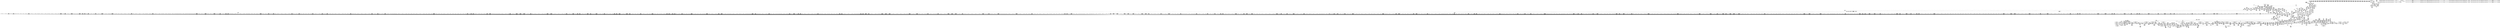 digraph {
	CE0x5a57540 [shape=record,shape=Mrecord,label="{CE0x5a57540|80:_i64,_:_CRE_603,604_}"]
	CE0x5a9e580 [shape=record,shape=Mrecord,label="{CE0x5a9e580|GLOBAL:_current_task|Global_var:current_task}"]
	CE0x59d0a80 [shape=record,shape=Mrecord,label="{CE0x59d0a80|i64*_getelementptr_inbounds_(_6_x_i64_,_6_x_i64_*___llvm_gcov_ctr82,_i64_0,_i64_0)|*Constant*|*SummSink*}"]
	CE0x5aa2470 [shape=record,shape=Mrecord,label="{CE0x5aa2470|aa_path_perm:_entry|*SummSink*}"]
	CE0x5a1bda0 [shape=record,shape=Mrecord,label="{CE0x5a1bda0|mediated_filesystem:_bb|*SummSource*}"]
	CE0x5aef910 [shape=record,shape=Mrecord,label="{CE0x5aef910|i64*_getelementptr_inbounds_(_2_x_i64_,_2_x_i64_*___llvm_gcov_ctr112,_i64_0,_i64_0)|*Constant*}"]
	CE0x5a2d780 [shape=record,shape=Mrecord,label="{CE0x5a2d780|0:_i16,_4:_i32,_8:_i16,_40:_%struct.super_block*,_72:_i32,_:_SCMRE_282,283_}"]
	CE0x5a88f10 [shape=record,shape=Mrecord,label="{CE0x5a88f10|mediated_filesystem:_lnot|security/apparmor/include/apparmor.h,117}"]
	CE0x5a62960 [shape=record,shape=Mrecord,label="{CE0x5a62960|80:_i64,_:_CRE_1225,1226_}"]
	CE0x5aa9c40 [shape=record,shape=Mrecord,label="{CE0x5aa9c40|common_perm:_mask|Function::common_perm&Arg::mask::}"]
	CE0x5acf500 [shape=record,shape=Mrecord,label="{CE0x5acf500|__aa_current_profile:_call|security/apparmor/include/context.h,138|*SummSink*}"]
	CE0x5a31500 [shape=record,shape=Mrecord,label="{CE0x5a31500|0:_i16,_4:_i32,_8:_i16,_40:_%struct.super_block*,_72:_i32,_:_SCMRE_352,360_|*MultipleSource*|security/apparmor/include/apparmor.h,117|Function::mediated_filesystem&Arg::inode::|security/apparmor/lsm.c,349}"]
	CE0x5a5e280 [shape=record,shape=Mrecord,label="{CE0x5a5e280|80:_i64,_:_CRE_184,188_|*MultipleSource*|security/apparmor/include/apparmor.h,117|*LoadInst*|security/apparmor/include/apparmor.h,117}"]
	CE0x5a612f0 [shape=record,shape=Mrecord,label="{CE0x5a612f0|80:_i64,_:_CRE_384,388_|*MultipleSource*|security/apparmor/include/apparmor.h,117|*LoadInst*|security/apparmor/include/apparmor.h,117}"]
	CE0x5a0cfd0 [shape=record,shape=Mrecord,label="{CE0x5a0cfd0|__aa_current_profile:_tmp3}"]
	CE0x5a6e870 [shape=record,shape=Mrecord,label="{CE0x5a6e870|80:_i64,_:_CRE_1616,1617_}"]
	CE0x5af25c0 [shape=record,shape=Mrecord,label="{CE0x5af25c0|get_current:_tmp3|*SummSink*}"]
	CE0x5a17bf0 [shape=record,shape=Mrecord,label="{CE0x5a17bf0|__aa_current_profile:_cred|security/apparmor/include/context.h,138}"]
	CE0x5a7f360 [shape=record,shape=Mrecord,label="{CE0x5a7f360|i32_138|*Constant*}"]
	CE0x5a37b10 [shape=record,shape=Mrecord,label="{CE0x5a37b10|0:_i16,_4:_i32,_8:_i16,_40:_%struct.super_block*,_72:_i32,_:_SCMRE_540,544_|*MultipleSource*|security/apparmor/include/apparmor.h,117|Function::mediated_filesystem&Arg::inode::|security/apparmor/lsm.c,349}"]
	CE0x5afb770 [shape=record,shape=Mrecord,label="{CE0x5afb770|i64*_getelementptr_inbounds_(_16_x_i64_,_16_x_i64_*___llvm_gcov_ctr46,_i64_0,_i64_12)|*Constant*|*SummSink*}"]
	CE0x5a62eb0 [shape=record,shape=Mrecord,label="{CE0x5a62eb0|80:_i64,_:_CRE_1230,1231_}"]
	CE0x5a4b770 [shape=record,shape=Mrecord,label="{CE0x5a4b770|0:_i16,_4:_i32,_8:_i16,_40:_%struct.super_block*,_72:_i32,_:_SCMRE_936,944_|*MultipleSource*|security/apparmor/include/apparmor.h,117|Function::mediated_filesystem&Arg::inode::|security/apparmor/lsm.c,349}"]
	CE0x5a0f810 [shape=record,shape=Mrecord,label="{CE0x5a0f810|i32_8|*Constant*|*SummSource*}"]
	CE0x5aa61a0 [shape=record,shape=Mrecord,label="{CE0x5aa61a0|44:_i32,_48:_i16,_128:_i8*,_:_SCMRE_4,8_|*MultipleSource*|Function::aa_cred_profile&Arg::cred::|security/apparmor/include/context.h,138|security/apparmor/include/context.h,99}"]
	CE0x5a55560 [shape=record,shape=Mrecord,label="{CE0x5a55560|80:_i64,_:_CRE_573,574_}"]
	CE0x5a57210 [shape=record,shape=Mrecord,label="{CE0x5a57210|80:_i64,_:_CRE_600,601_}"]
	CE0x5aa85e0 [shape=record,shape=Mrecord,label="{CE0x5aa85e0|common_perm_mnt_dentry:_call|security/apparmor/lsm.c,211}"]
	CE0x5a59520 [shape=record,shape=Mrecord,label="{CE0x5a59520|80:_i64,_:_CRE_640,648_|*MultipleSource*|security/apparmor/include/apparmor.h,117|*LoadInst*|security/apparmor/include/apparmor.h,117}"]
	CE0x5a88070 [shape=record,shape=Mrecord,label="{CE0x5a88070|mediated_filesystem:_and|security/apparmor/include/apparmor.h,117}"]
	CE0x5aa00b0 [shape=record,shape=Mrecord,label="{CE0x5aa00b0|44:_i32,_48:_i16,_128:_i8*,_:_SCMRE_80,88_|*MultipleSource*|Function::aa_cred_profile&Arg::cred::|security/apparmor/include/context.h,138|security/apparmor/include/context.h,99}"]
	CE0x5a131e0 [shape=record,shape=Mrecord,label="{CE0x5a131e0|GLOBAL:_common_perm_mnt_dentry|*Constant*|*SummSink*}"]
	CE0x5a89cd0 [shape=record,shape=Mrecord,label="{CE0x5a89cd0|common_perm_mnt_dentry:_uid|security/apparmor/lsm.c,207|*SummSink*}"]
	CE0x5a50cf0 [shape=record,shape=Mrecord,label="{CE0x5a50cf0|80:_i64,_:_CRE_429,430_}"]
	CE0x5a2c740 [shape=record,shape=Mrecord,label="{CE0x5a2c740|0:_i16,_4:_i32,_8:_i16,_40:_%struct.super_block*,_72:_i32,_:_SCMRE_272,273_}"]
	CE0x5a21b20 [shape=record,shape=Mrecord,label="{CE0x5a21b20|0:_i16,_4:_i32,_8:_i16,_40:_%struct.super_block*,_72:_i32,_:_SCMRE_142,143_}"]
	CE0x5a3da10 [shape=record,shape=Mrecord,label="{CE0x5a3da10|0:_i16,_4:_i32,_8:_i16,_40:_%struct.super_block*,_72:_i32,_:_SCMRE_607,608_}"]
	CE0x5a4de50 [shape=record,shape=Mrecord,label="{CE0x5a4de50|mediated_filesystem:_tmp4|*LoadInst*|security/apparmor/include/apparmor.h,117}"]
	CE0x5a6cac0 [shape=record,shape=Mrecord,label="{CE0x5a6cac0|80:_i64,_:_CRE_1365,1366_}"]
	CE0x59ea920 [shape=record,shape=Mrecord,label="{CE0x59ea920|common_perm_mnt_dentry:_tmp}"]
	CE0x5a30f30 [shape=record,shape=Mrecord,label="{CE0x5a30f30|0:_i16,_4:_i32,_8:_i16,_40:_%struct.super_block*,_72:_i32,_:_SCMRE_336,344_|*MultipleSource*|security/apparmor/include/apparmor.h,117|Function::mediated_filesystem&Arg::inode::|security/apparmor/lsm.c,349}"]
	CE0x5a5cf00 [shape=record,shape=Mrecord,label="{CE0x5a5cf00|80:_i64,_:_CRE_104,112_|*MultipleSource*|security/apparmor/include/apparmor.h,117|*LoadInst*|security/apparmor/include/apparmor.h,117}"]
	CE0x5a46150 [shape=record,shape=Mrecord,label="{CE0x5a46150|0:_i16,_4:_i32,_8:_i16,_40:_%struct.super_block*,_72:_i32,_:_SCMRE_883,884_}"]
	CE0x59d1700 [shape=record,shape=Mrecord,label="{CE0x59d1700|i64_1|*Constant*|*SummSink*}"]
	CE0x5a20450 [shape=record,shape=Mrecord,label="{CE0x5a20450|0:_i16,_4:_i32,_8:_i16,_40:_%struct.super_block*,_72:_i32,_:_SCMRE_96,104_|*MultipleSource*|security/apparmor/include/apparmor.h,117|Function::mediated_filesystem&Arg::inode::|security/apparmor/lsm.c,349}"]
	CE0x5ad05b0 [shape=record,shape=Mrecord,label="{CE0x5ad05b0|__aa_current_profile:_bb}"]
	CE0x5a6fcf0 [shape=record,shape=Mrecord,label="{CE0x5a6fcf0|80:_i64,_:_CRE_1634,1635_}"]
	CE0x5a12fb0 [shape=record,shape=Mrecord,label="{CE0x5a12fb0|GLOBAL:_common_perm_mnt_dentry|*Constant*}"]
	CE0x5a77980 [shape=record,shape=Mrecord,label="{CE0x5a77980|80:_i64,_:_CRE_2248,2256_|*MultipleSource*|security/apparmor/include/apparmor.h,117|*LoadInst*|security/apparmor/include/apparmor.h,117}"]
	CE0x5af2250 [shape=record,shape=Mrecord,label="{CE0x5af2250|COLLAPSED:_GCMRE___llvm_gcov_ctr112_internal_global_2_x_i64_zeroinitializer:_elem_0:default:}"]
	CE0x5a278d0 [shape=record,shape=Mrecord,label="{CE0x5a278d0|0:_i16,_4:_i32,_8:_i16,_40:_%struct.super_block*,_72:_i32,_:_SCMRE_200,201_}"]
	CE0x5af4f10 [shape=record,shape=Mrecord,label="{CE0x5af4f10|i32_100|*Constant*}"]
	CE0x5a60750 [shape=record,shape=Mrecord,label="{CE0x5a60750|80:_i64,_:_CRE_336,344_|*MultipleSource*|security/apparmor/include/apparmor.h,117|*LoadInst*|security/apparmor/include/apparmor.h,117}"]
	CE0x59da750 [shape=record,shape=Mrecord,label="{CE0x59da750|_call_void_mcount()_#2|*SummSource*}"]
	CE0x5a60560 [shape=record,shape=Mrecord,label="{CE0x5a60560|80:_i64,_:_CRE_328,336_|*MultipleSource*|security/apparmor/include/apparmor.h,117|*LoadInst*|security/apparmor/include/apparmor.h,117}"]
	CE0x5a48030 [shape=record,shape=Mrecord,label="{CE0x5a48030|0:_i16,_4:_i32,_8:_i16,_40:_%struct.super_block*,_72:_i32,_:_SCMRE_902,903_}"]
	CE0x59d57c0 [shape=record,shape=Mrecord,label="{CE0x59d57c0|common_perm:_tmp3|security/apparmor/lsm.c,169}"]
	CE0x5b13dc0 [shape=record,shape=Mrecord,label="{CE0x5b13dc0|aa_cred_profile:_lnot3|security/apparmor/include/context.h,100}"]
	CE0x5a17a90 [shape=record,shape=Mrecord,label="{CE0x5a17a90|i32_78|*Constant*|*SummSource*}"]
	CE0x5b14100 [shape=record,shape=Mrecord,label="{CE0x5b14100|aa_cred_profile:_lnot3|security/apparmor/include/context.h,100|*SummSink*}"]
	CE0x5a25d30 [shape=record,shape=Mrecord,label="{CE0x5a25d30|0:_i16,_4:_i32,_8:_i16,_40:_%struct.super_block*,_72:_i32,_:_SCMRE_183,184_}"]
	CE0x5b11e30 [shape=record,shape=Mrecord,label="{CE0x5b11e30|aa_cred_profile:_tmp19|security/apparmor/include/context.h,100|*SummSource*}"]
	CE0x5a6edc0 [shape=record,shape=Mrecord,label="{CE0x5a6edc0|80:_i64,_:_CRE_1619,1620_}"]
	CE0x5a2bf20 [shape=record,shape=Mrecord,label="{CE0x5a2bf20|0:_i16,_4:_i32,_8:_i16,_40:_%struct.super_block*,_72:_i32,_:_SCMRE_267,268_}"]
	CE0x5a10290 [shape=record,shape=Mrecord,label="{CE0x5a10290|0:_i16,_4:_i32,_8:_i16,_40:_%struct.super_block*,_72:_i32,_:_SCMRE_2,4_|*MultipleSource*|security/apparmor/include/apparmor.h,117|Function::mediated_filesystem&Arg::inode::|security/apparmor/lsm.c,349}"]
	CE0x5a3c690 [shape=record,shape=Mrecord,label="{CE0x5a3c690|0:_i16,_4:_i32,_8:_i16,_40:_%struct.super_block*,_72:_i32,_:_SCMRE_595,596_}"]
	CE0x5a9dcc0 [shape=record,shape=Mrecord,label="{CE0x5a9dcc0|i64_4|*Constant*}"]
	CE0x5aa74d0 [shape=record,shape=Mrecord,label="{CE0x5aa74d0|common_perm:_tmp3|security/apparmor/lsm.c,169|*SummSink*}"]
	CE0x5a2aee0 [shape=record,shape=Mrecord,label="{CE0x5a2aee0|0:_i16,_4:_i32,_8:_i16,_40:_%struct.super_block*,_72:_i32,_:_SCMRE_257,258_}"]
	CE0x5a29b70 [shape=record,shape=Mrecord,label="{CE0x5a29b70|0:_i16,_4:_i32,_8:_i16,_40:_%struct.super_block*,_72:_i32,_:_SCMRE_244,245_}"]
	CE0x5a6a260 [shape=record,shape=Mrecord,label="{CE0x5a6a260|80:_i64,_:_CRE_1327,1328_}"]
	CE0x5ad7490 [shape=record,shape=Mrecord,label="{CE0x5ad7490|44:_i32,_48:_i16,_128:_i8*,_:_SCMRE_88,89_|*MultipleSource*|Function::aa_cred_profile&Arg::cred::|security/apparmor/include/context.h,138|security/apparmor/include/context.h,99}"]
	CE0x59d52b0 [shape=record,shape=Mrecord,label="{CE0x59d52b0|common_perm:_cmp|security/apparmor/lsm.c,169|*SummSource*}"]
	CE0x59f8b00 [shape=record,shape=Mrecord,label="{CE0x59f8b00|common_perm_mnt_dentry:_entry|*SummSource*}"]
	CE0x5a8a8d0 [shape=record,shape=Mrecord,label="{CE0x5a8a8d0|get_current:_tmp2|*SummSink*}"]
	"CONST[source:2(external),value:2(dynamic)][purpose:{subject}]"
	CE0x5a2c260 [shape=record,shape=Mrecord,label="{CE0x5a2c260|0:_i16,_4:_i32,_8:_i16,_40:_%struct.super_block*,_72:_i32,_:_SCMRE_269,270_}"]
	CE0x5aa60d0 [shape=record,shape=Mrecord,label="{CE0x5aa60d0|44:_i32,_48:_i16,_128:_i8*,_:_SCMRE_0,4_|*MultipleSource*|Function::aa_cred_profile&Arg::cred::|security/apparmor/include/context.h,138|security/apparmor/include/context.h,99}"]
	CE0x5a56110 [shape=record,shape=Mrecord,label="{CE0x5a56110|80:_i64,_:_CRE_584,585_}"]
	CE0x5a9db20 [shape=record,shape=Mrecord,label="{CE0x5a9db20|i64_5|*Constant*|*SummSink*}"]
	CE0x5a45e10 [shape=record,shape=Mrecord,label="{CE0x5a45e10|0:_i16,_4:_i32,_8:_i16,_40:_%struct.super_block*,_72:_i32,_:_SCMRE_881,882_}"]
	CE0x5aa86f0 [shape=record,shape=Mrecord,label="{CE0x5aa86f0|common_perm_mnt_dentry:_call|security/apparmor/lsm.c,211|*SummSource*}"]
	CE0x5ad16c0 [shape=record,shape=Mrecord,label="{CE0x5ad16c0|44:_i32,_48:_i16,_128:_i8*,_:_SCMRE_160,168_|*MultipleSource*|Function::aa_cred_profile&Arg::cred::|security/apparmor/include/context.h,138|security/apparmor/include/context.h,99}"]
	CE0x5b00d20 [shape=record,shape=Mrecord,label="{CE0x5b00d20|44:_i32,_48:_i16,_128:_i8*,_:_SCMRE_20,24_|*MultipleSource*|Function::aa_cred_profile&Arg::cred::|security/apparmor/include/context.h,138|security/apparmor/include/context.h,99}"]
	CE0x5a4ee20 [shape=record,shape=Mrecord,label="{CE0x5a4ee20|80:_i64,_:_CRE_400,401_}"]
	CE0x59dee80 [shape=record,shape=Mrecord,label="{CE0x59dee80|i64*_getelementptr_inbounds_(_2_x_i64_,_2_x_i64_*___llvm_gcov_ctr112,_i64_0,_i64_1)|*Constant*}"]
	CE0x59fa6f0 [shape=record,shape=Mrecord,label="{CE0x59fa6f0|common_perm_mnt_dentry:_dentry|Function::common_perm_mnt_dentry&Arg::dentry::|*SummSink*}"]
	CE0x5a4a0b0 [shape=record,shape=Mrecord,label="{CE0x5a4a0b0|0:_i16,_4:_i32,_8:_i16,_40:_%struct.super_block*,_72:_i32,_:_SCMRE_922,923_}"]
	CE0x5a54c30 [shape=record,shape=Mrecord,label="{CE0x5a54c30|80:_i64,_:_CRE_564,565_}"]
	CE0x5a189b0 [shape=record,shape=Mrecord,label="{CE0x5a189b0|common_perm:_if.then|*SummSource*}"]
	CE0x5ad1c20 [shape=record,shape=Mrecord,label="{CE0x5ad1c20|__aa_current_profile:_do.end}"]
	CE0x5ace530 [shape=record,shape=Mrecord,label="{CE0x5ace530|__aa_current_profile:_tmp5|security/apparmor/include/context.h,138|*SummSource*}"]
	CE0x5b11030 [shape=record,shape=Mrecord,label="{CE0x5b11030|i64*_getelementptr_inbounds_(_16_x_i64_,_16_x_i64_*___llvm_gcov_ctr46,_i64_0,_i64_7)|*Constant*|*SummSource*}"]
	CE0x5a27c10 [shape=record,shape=Mrecord,label="{CE0x5a27c10|0:_i16,_4:_i32,_8:_i16,_40:_%struct.super_block*,_72:_i32,_:_SCMRE_202,203_}"]
	CE0x5a62fc0 [shape=record,shape=Mrecord,label="{CE0x5a62fc0|80:_i64,_:_CRE_1231,1232_}"]
	CE0x5a3f410 [shape=record,shape=Mrecord,label="{CE0x5a3f410|0:_i16,_4:_i32,_8:_i16,_40:_%struct.super_block*,_72:_i32,_:_SCMRE_623,624_}"]
	CE0x5a78690 [shape=record,shape=Mrecord,label="{CE0x5a78690|_call_void_mcount()_#2}"]
	CE0x5a3a2d0 [shape=record,shape=Mrecord,label="{CE0x5a3a2d0|0:_i16,_4:_i32,_8:_i16,_40:_%struct.super_block*,_72:_i32,_:_SCMRE_573,574_}"]
	CE0x5a33c40 [shape=record,shape=Mrecord,label="{CE0x5a33c40|80:_i64,_:_CRE_1279,1280_}"]
	CE0x5a84d90 [shape=record,shape=Mrecord,label="{CE0x5a84d90|__aa_current_profile:_call4|security/apparmor/include/context.h,138}"]
	CE0x5a25510 [shape=record,shape=Mrecord,label="{CE0x5a25510|0:_i16,_4:_i32,_8:_i16,_40:_%struct.super_block*,_72:_i32,_:_SCMRE_178,179_}"]
	CE0x5a18a50 [shape=record,shape=Mrecord,label="{CE0x5a18a50|common_perm:_if.then|*SummSink*}"]
	CE0x5a2eb00 [shape=record,shape=Mrecord,label="{CE0x5a2eb00|0:_i16,_4:_i32,_8:_i16,_40:_%struct.super_block*,_72:_i32,_:_SCMRE_294,295_}"]
	CE0x5a0fc50 [shape=record,shape=Mrecord,label="{CE0x5a0fc50|mediated_filesystem:_i_sb|security/apparmor/include/apparmor.h,117}"]
	CE0x5affff0 [shape=record,shape=Mrecord,label="{CE0x5affff0|i64*_getelementptr_inbounds_(_16_x_i64_,_16_x_i64_*___llvm_gcov_ctr46,_i64_0,_i64_4)|*Constant*}"]
	CE0x5aa1eb0 [shape=record,shape=Mrecord,label="{CE0x5aa1eb0|__aa_current_profile:_tobool1|security/apparmor/include/context.h,138|*SummSink*}"]
	CE0x5a71ef0 [shape=record,shape=Mrecord,label="{CE0x5a71ef0|80:_i64,_:_CRE_1666,1667_}"]
	CE0x5aa9010 [shape=record,shape=Mrecord,label="{CE0x5aa9010|common_perm:_entry}"]
	CE0x5a3afd0 [shape=record,shape=Mrecord,label="{CE0x5a3afd0|0:_i16,_4:_i32,_8:_i16,_40:_%struct.super_block*,_72:_i32,_:_SCMRE_581,582_}"]
	CE0x5a71bc0 [shape=record,shape=Mrecord,label="{CE0x5a71bc0|80:_i64,_:_CRE_1663,1664_}"]
	CE0x59d5eb0 [shape=record,shape=Mrecord,label="{CE0x59d5eb0|i32_0|*Constant*|*SummSource*}"]
	CE0x5a2e2e0 [shape=record,shape=Mrecord,label="{CE0x5a2e2e0|0:_i16,_4:_i32,_8:_i16,_40:_%struct.super_block*,_72:_i32,_:_SCMRE_289,290_}"]
	CE0x5a56550 [shape=record,shape=Mrecord,label="{CE0x5a56550|80:_i64,_:_CRE_588,589_}"]
	CE0x5a8d8a0 [shape=record,shape=Mrecord,label="{CE0x5a8d8a0|common_perm_mnt_dentry:_tmp3}"]
	CE0x5a2d2a0 [shape=record,shape=Mrecord,label="{CE0x5a2d2a0|0:_i16,_4:_i32,_8:_i16,_40:_%struct.super_block*,_72:_i32,_:_SCMRE_279,280_}"]
	CE0x5a4f480 [shape=record,shape=Mrecord,label="{CE0x5a4f480|80:_i64,_:_CRE_406,407_}"]
	CE0x5ad6cd0 [shape=record,shape=Mrecord,label="{CE0x5ad6cd0|GLOBAL:___aa_current_profile.__warned|Global_var:__aa_current_profile.__warned}"]
	CE0x5a37870 [shape=record,shape=Mrecord,label="{CE0x5a37870|0:_i16,_4:_i32,_8:_i16,_40:_%struct.super_block*,_72:_i32,_:_SCMRE_536,540_|*MultipleSource*|security/apparmor/include/apparmor.h,117|Function::mediated_filesystem&Arg::inode::|security/apparmor/lsm.c,349}"]
	CE0x59db760 [shape=record,shape=Mrecord,label="{CE0x59db760|apparmor_path_chmod:_bb|*SummSource*}"]
	CE0x5a27a70 [shape=record,shape=Mrecord,label="{CE0x5a27a70|0:_i16,_4:_i32,_8:_i16,_40:_%struct.super_block*,_72:_i32,_:_SCMRE_201,202_}"]
	CE0x5af3800 [shape=record,shape=Mrecord,label="{CE0x5af3800|i64*_getelementptr_inbounds_(_16_x_i64_,_16_x_i64_*___llvm_gcov_ctr46,_i64_0,_i64_8)|*Constant*}"]
	CE0x5a43f70 [shape=record,shape=Mrecord,label="{CE0x5a43f70|0:_i16,_4:_i32,_8:_i16,_40:_%struct.super_block*,_72:_i32,_:_SCMRE_856,864_|*MultipleSource*|security/apparmor/include/apparmor.h,117|Function::mediated_filesystem&Arg::inode::|security/apparmor/lsm.c,349}"]
	CE0x5aa3b80 [shape=record,shape=Mrecord,label="{CE0x5aa3b80|aa_path_perm:_request|Function::aa_path_perm&Arg::request::|*SummSink*}"]
	CE0x5a0c8d0 [shape=record,shape=Mrecord,label="{CE0x5a0c8d0|i32_1|*Constant*}"]
	CE0x5acf360 [shape=record,shape=Mrecord,label="{CE0x5acf360|%struct.task_struct*_(%struct.task_struct**)*_asm_movq_%gs:$_1:P_,$0_,_r,im,_dirflag_,_fpsr_,_flags_|*SummSink*}"]
	CE0x5b10800 [shape=record,shape=Mrecord,label="{CE0x5b10800|aa_cred_profile:_tmp17|security/apparmor/include/context.h,100}"]
	CE0x5a201f0 [shape=record,shape=Mrecord,label="{CE0x5a201f0|0:_i16,_4:_i32,_8:_i16,_40:_%struct.super_block*,_72:_i32,_:_SCMRE_88,96_|*MultipleSource*|security/apparmor/include/apparmor.h,117|Function::mediated_filesystem&Arg::inode::|security/apparmor/lsm.c,349}"]
	CE0x5a3aaf0 [shape=record,shape=Mrecord,label="{CE0x5a3aaf0|0:_i16,_4:_i32,_8:_i16,_40:_%struct.super_block*,_72:_i32,_:_SCMRE_578,579_}"]
	CE0x5a44f70 [shape=record,shape=Mrecord,label="{CE0x5a44f70|0:_i16,_4:_i32,_8:_i16,_40:_%struct.super_block*,_72:_i32,_:_SCMRE_872,873_}"]
	CE0x5afba80 [shape=record,shape=Mrecord,label="{CE0x5afba80|aa_cred_profile:_tmp25|security/apparmor/include/context.h,100|*SummSource*}"]
	CE0x5a3c350 [shape=record,shape=Mrecord,label="{CE0x5a3c350|0:_i16,_4:_i32,_8:_i16,_40:_%struct.super_block*,_72:_i32,_:_SCMRE_593,594_}"]
	CE0x5a9b0e0 [shape=record,shape=Mrecord,label="{CE0x5a9b0e0|common_perm_mnt_dentry:_i_mode|security/apparmor/lsm.c,208|*SummSource*}"]
	CE0x5a7eee0 [shape=record,shape=Mrecord,label="{CE0x5a7eee0|i8*_getelementptr_inbounds_(_36_x_i8_,_36_x_i8_*_.str12,_i32_0,_i32_0)|*Constant*|*SummSource*}"]
	CE0x5af0b90 [shape=record,shape=Mrecord,label="{CE0x5af0b90|aa_cred_profile:_expval|security/apparmor/include/context.h,100|*SummSink*}"]
	CE0x5a37090 [shape=record,shape=Mrecord,label="{CE0x5a37090|0:_i16,_4:_i32,_8:_i16,_40:_%struct.super_block*,_72:_i32,_:_SCMRE_512,520_|*MultipleSource*|security/apparmor/include/apparmor.h,117|Function::mediated_filesystem&Arg::inode::|security/apparmor/lsm.c,349}"]
	CE0x5aa2d10 [shape=record,shape=Mrecord,label="{CE0x5aa2d10|aa_path_perm:_profile|Function::aa_path_perm&Arg::profile::|*SummSink*}"]
	CE0x5af5270 [shape=record,shape=Mrecord,label="{CE0x5af5270|i32_100|*Constant*|*SummSink*}"]
	CE0x5a6b8b0 [shape=record,shape=Mrecord,label="{CE0x5a6b8b0|80:_i64,_:_CRE_1348,1349_}"]
	CE0x5a6f7a0 [shape=record,shape=Mrecord,label="{CE0x5a6f7a0|80:_i64,_:_CRE_1629,1630_}"]
	CE0x5af8de0 [shape=record,shape=Mrecord,label="{CE0x5af8de0|i64*_getelementptr_inbounds_(_16_x_i64_,_16_x_i64_*___llvm_gcov_ctr46,_i64_0,_i64_10)|*Constant*|*SummSource*}"]
	CE0x5a18b90 [shape=record,shape=Mrecord,label="{CE0x5a18b90|i64*_getelementptr_inbounds_(_5_x_i64_,_5_x_i64_*___llvm_gcov_ctr57,_i64_0,_i64_0)|*Constant*}"]
	CE0x5a35690 [shape=record,shape=Mrecord,label="{CE0x5a35690|0:_i16,_4:_i32,_8:_i16,_40:_%struct.super_block*,_72:_i32,_:_SCMRE_480,481_}"]
	CE0x5a8a0f0 [shape=record,shape=Mrecord,label="{CE0x5a8a0f0|common_perm:_mode|security/apparmor/lsm.c,169}"]
	CE0x5a58640 [shape=record,shape=Mrecord,label="{CE0x5a58640|80:_i64,_:_CRE_619,620_}"]
	CE0x5a33f70 [shape=record,shape=Mrecord,label="{CE0x5a33f70|80:_i64,_:_CRE_1296,1300_|*MultipleSource*|security/apparmor/include/apparmor.h,117|*LoadInst*|security/apparmor/include/apparmor.h,117}"]
	CE0x5aa4890 [shape=record,shape=Mrecord,label="{CE0x5aa4890|common_perm:_error.0|*SummSource*}"]
	CE0x5aefe90 [shape=record,shape=Mrecord,label="{CE0x5aefe90|aa_cred_profile:_lnot.ext|security/apparmor/include/context.h,100|*SummSink*}"]
	CE0x5a8d0f0 [shape=record,shape=Mrecord,label="{CE0x5a8d0f0|i64*_getelementptr_inbounds_(_2_x_i64_,_2_x_i64_*___llvm_gcov_ctr83,_i64_0,_i64_1)|*Constant*|*SummSink*}"]
	CE0x5a72bb0 [shape=record,shape=Mrecord,label="{CE0x5a72bb0|80:_i64,_:_CRE_1678,1679_}"]
	CE0x5a1a980 [shape=record,shape=Mrecord,label="{CE0x5a1a980|apparmor_path_chmod:_tmp15|security/apparmor/lsm.c,353}"]
	CE0x5a0d0b0 [shape=record,shape=Mrecord,label="{CE0x5a0d0b0|__aa_current_profile:_tmp3|*SummSource*}"]
	CE0x59df210 [shape=record,shape=Mrecord,label="{CE0x59df210|i64_1|*Constant*}"]
	CE0x5a34870 [shape=record,shape=Mrecord,label="{CE0x5a34870|80:_i64,_:_CRE_1309,1310_}"]
	CE0x5a580f0 [shape=record,shape=Mrecord,label="{CE0x5a580f0|80:_i64,_:_CRE_614,615_}"]
	CE0x5a1a3c0 [shape=record,shape=Mrecord,label="{CE0x5a1a3c0|apparmor_path_chmod:_tmp14|security/apparmor/lsm.c,353|*SummSink*}"]
	CE0x5b11870 [shape=record,shape=Mrecord,label="{CE0x5b11870|aa_cred_profile:_tmp18|security/apparmor/include/context.h,100|*SummSource*}"]
	CE0x5a309e0 [shape=record,shape=Mrecord,label="{CE0x5a309e0|0:_i16,_4:_i32,_8:_i16,_40:_%struct.super_block*,_72:_i32,_:_SCMRE_320,328_|*MultipleSource*|security/apparmor/include/apparmor.h,117|Function::mediated_filesystem&Arg::inode::|security/apparmor/lsm.c,349}"]
	CE0x5af6e90 [shape=record,shape=Mrecord,label="{CE0x5af6e90|_call_void_asm_sideeffect_1:_09ud2_0A.pushsection___bug_table,_22a_22_0A2:_09.long_1b_-_2b,_$_0:c_-_2b_0A_09.word_$_1:c_,_0_0A_09.org_2b+$_2:c_0A.popsection_,_i,i,i,_dirflag_,_fpsr_,_flags_(i8*_getelementptr_inbounds_(_36_x_i8_,_36_x_i8_*_.str12,_i32_0,_i32_0),_i32_100,_i64_12)_#2,_!dbg_!15490,_!srcloc_!15493|security/apparmor/include/context.h,100|*SummSink*}"]
	CE0x5a25370 [shape=record,shape=Mrecord,label="{CE0x5a25370|0:_i16,_4:_i32,_8:_i16,_40:_%struct.super_block*,_72:_i32,_:_SCMRE_177,178_}"]
	CE0x5afed80 [shape=record,shape=Mrecord,label="{CE0x5afed80|GLOBAL:___llvm_gcov_ctr46|Global_var:__llvm_gcov_ctr46|*SummSink*}"]
	CE0x5a387d0 [shape=record,shape=Mrecord,label="{CE0x5a387d0|0:_i16,_4:_i32,_8:_i16,_40:_%struct.super_block*,_72:_i32,_:_SCMRE_555,556_}"]
	CE0x5a29530 [shape=record,shape=Mrecord,label="{CE0x5a29530|0:_i16,_4:_i32,_8:_i16,_40:_%struct.super_block*,_72:_i32,_:_SCMRE_241,242_}"]
	CE0x5a85850 [shape=record,shape=Mrecord,label="{CE0x5a85850|aa_cred_profile:_entry|*SummSink*}"]
	CE0x5aa5a40 [shape=record,shape=Mrecord,label="{CE0x5aa5a40|common_perm:_tmp10|security/apparmor/lsm.c,172|*SummSource*}"]
	CE0x5a85660 [shape=record,shape=Mrecord,label="{CE0x5a85660|GLOBAL:_aa_cred_profile|*Constant*|*SummSource*}"]
	CE0x5aa87d0 [shape=record,shape=Mrecord,label="{CE0x5aa87d0|common_perm_mnt_dentry:_call|security/apparmor/lsm.c,211|*SummSink*}"]
	CE0x5a58310 [shape=record,shape=Mrecord,label="{CE0x5a58310|80:_i64,_:_CRE_616,617_}"]
	CE0x5a8e8f0 [shape=record,shape=Mrecord,label="{CE0x5a8e8f0|_call_void_mcount()_#2|*SummSink*}"]
	CE0x5a8eda0 [shape=record,shape=Mrecord,label="{CE0x5a8eda0|common_perm_mnt_dentry:_tmp1|*SummSink*}"]
	CE0x5aa3e00 [shape=record,shape=Mrecord,label="{CE0x5aa3e00|aa_path_perm:_cond|Function::aa_path_perm&Arg::cond::}"]
	CE0x5b043e0 [shape=record,shape=Mrecord,label="{CE0x5b043e0|aa_cred_profile:_tmp8|security/apparmor/include/context.h,100|*SummSource*}"]
	CE0x5a21900 [shape=record,shape=Mrecord,label="{CE0x5a21900|0:_i16,_4:_i32,_8:_i16,_40:_%struct.super_block*,_72:_i32,_:_SCMRE_140,141_}"]
	CE0x5a237d0 [shape=record,shape=Mrecord,label="{CE0x5a237d0|0:_i16,_4:_i32,_8:_i16,_40:_%struct.super_block*,_72:_i32,_:_SCMRE_160,161_}"]
	CE0x5a6e490 [shape=record,shape=Mrecord,label="{CE0x5a6e490|80:_i64,_:_CRE_1600,1604_|*MultipleSource*|security/apparmor/include/apparmor.h,117|*LoadInst*|security/apparmor/include/apparmor.h,117}"]
	CE0x5a08850 [shape=record,shape=Mrecord,label="{CE0x5a08850|mediated_filesystem:_tmp1|*SummSource*}"]
	CE0x5a24810 [shape=record,shape=Mrecord,label="{CE0x5a24810|0:_i16,_4:_i32,_8:_i16,_40:_%struct.super_block*,_72:_i32,_:_SCMRE_170,171_}"]
	CE0x5a71450 [shape=record,shape=Mrecord,label="{CE0x5a71450|80:_i64,_:_CRE_1656,1657_}"]
	CE0x5aa4730 [shape=record,shape=Mrecord,label="{CE0x5aa4730|common_perm:_error.0}"]
	CE0x5a5c780 [shape=record,shape=Mrecord,label="{CE0x5a5c780|80:_i64,_:_CRE_72,80_|*MultipleSource*|security/apparmor/include/apparmor.h,117|*LoadInst*|security/apparmor/include/apparmor.h,117}"]
	CE0x5a73a90 [shape=record,shape=Mrecord,label="{CE0x5a73a90|80:_i64,_:_CRE_1712,1720_|*MultipleSource*|security/apparmor/include/apparmor.h,117|*LoadInst*|security/apparmor/include/apparmor.h,117}"]
	CE0x5aa7360 [shape=record,shape=Mrecord,label="{CE0x5aa7360|aa_cred_profile:_lor.rhs|*SummSource*}"]
	CE0x5a2f660 [shape=record,shape=Mrecord,label="{CE0x5a2f660|0:_i16,_4:_i32,_8:_i16,_40:_%struct.super_block*,_72:_i32,_:_SCMRE_301,302_}"]
	CE0x5a4e990 [shape=record,shape=Mrecord,label="{CE0x5a4e990|80:_i64,_:_CRE_395,396_}"]
	CE0x5a88bd0 [shape=record,shape=Mrecord,label="{CE0x5a88bd0|i1_true|*Constant*|*SummSource*}"]
	CE0x5a63d90 [shape=record,shape=Mrecord,label="{CE0x5a63d90|80:_i64,_:_CRE_1244,1245_}"]
	CE0x5a14230 [shape=record,shape=Mrecord,label="{CE0x5a14230|common_perm_mnt_dentry:_tmp4|*LoadInst*|security/apparmor/lsm.c,207}"]
	CE0x5a11050 [shape=record,shape=Mrecord,label="{CE0x5a11050|apparmor_path_chmod:_tmp12|*LoadInst*|security/apparmor/lsm.c,352}"]
	CE0x5aa7ca0 [shape=record,shape=Mrecord,label="{CE0x5aa7ca0|common_perm:_tmp5|security/apparmor/lsm.c,169}"]
	CE0x5a4aa70 [shape=record,shape=Mrecord,label="{CE0x5a4aa70|0:_i16,_4:_i32,_8:_i16,_40:_%struct.super_block*,_72:_i32,_:_SCMRE_928,929_}"]
	CE0x5b0f770 [shape=record,shape=Mrecord,label="{CE0x5b0f770|aa_cred_profile:_tmp14|security/apparmor/include/context.h,100}"]
	CE0x5a6fbe0 [shape=record,shape=Mrecord,label="{CE0x5a6fbe0|80:_i64,_:_CRE_1633,1634_}"]
	CE0x5a09890 [shape=record,shape=Mrecord,label="{CE0x5a09890|i64*_getelementptr_inbounds_(_2_x_i64_,_2_x_i64_*___llvm_gcov_ctr55,_i64_0,_i64_1)|*Constant*|*SummSink*}"]
	CE0x5af0620 [shape=record,shape=Mrecord,label="{CE0x5af0620|GLOBAL:_llvm.expect.i64|*Constant*}"]
	CE0x5a23150 [shape=record,shape=Mrecord,label="{CE0x5a23150|0:_i16,_4:_i32,_8:_i16,_40:_%struct.super_block*,_72:_i32,_:_SCMRE_156,157_}"]
	CE0x5a41520 [shape=record,shape=Mrecord,label="{CE0x5a41520|0:_i16,_4:_i32,_8:_i16,_40:_%struct.super_block*,_72:_i32,_:_SCMRE_712,728_|*MultipleSource*|security/apparmor/include/apparmor.h,117|Function::mediated_filesystem&Arg::inode::|security/apparmor/lsm.c,349}"]
	CE0x5af5f90 [shape=record,shape=Mrecord,label="{CE0x5af5f90|aa_cred_profile:_tmp20|security/apparmor/include/context.h,100|*SummSource*}"]
	CE0x5a89630 [shape=record,shape=Mrecord,label="{CE0x5a89630|common_perm_mnt_dentry:_bb|*SummSource*}"]
	CE0x5aaa330 [shape=record,shape=Mrecord,label="{CE0x5aaa330|common_perm:_tmp5|security/apparmor/lsm.c,169|*SummSink*}"]
	CE0x5aa1d80 [shape=record,shape=Mrecord,label="{CE0x5aa1d80|__aa_current_profile:_tobool1|security/apparmor/include/context.h,138|*SummSource*}"]
	CE0x5a2ba40 [shape=record,shape=Mrecord,label="{CE0x5a2ba40|0:_i16,_4:_i32,_8:_i16,_40:_%struct.super_block*,_72:_i32,_:_SCMRE_264,265_}"]
	CE0x5ad3a20 [shape=record,shape=Mrecord,label="{CE0x5ad3a20|__aa_current_profile:_tmp6|security/apparmor/include/context.h,138|*SummSink*}"]
	CE0x5af4d80 [shape=record,shape=Mrecord,label="{CE0x5af4d80|i64*_getelementptr_inbounds_(_16_x_i64_,_16_x_i64_*___llvm_gcov_ctr46,_i64_0,_i64_9)|*Constant*|*SummSink*}"]
	CE0x59d8eb0 [shape=record,shape=Mrecord,label="{CE0x59d8eb0|GLOBAL:_mediated_filesystem|*Constant*}"]
	CE0x5ad06d0 [shape=record,shape=Mrecord,label="{CE0x5ad06d0|__aa_current_profile:_bb|*SummSource*}"]
	CE0x5a3f750 [shape=record,shape=Mrecord,label="{CE0x5a3f750|0:_i16,_4:_i32,_8:_i16,_40:_%struct.super_block*,_72:_i32,_:_SCMRE_632,640_|*MultipleSource*|security/apparmor/include/apparmor.h,117|Function::mediated_filesystem&Arg::inode::|security/apparmor/lsm.c,349}"]
	CE0x5a3e090 [shape=record,shape=Mrecord,label="{CE0x5a3e090|0:_i16,_4:_i32,_8:_i16,_40:_%struct.super_block*,_72:_i32,_:_SCMRE_611,612_}"]
	CE0x5a5b750 [shape=record,shape=Mrecord,label="{CE0x5a5b750|80:_i64,_:_CRE_16,20_|*MultipleSource*|security/apparmor/include/apparmor.h,117|*LoadInst*|security/apparmor/include/apparmor.h,117}"]
	CE0x5a73650 [shape=record,shape=Mrecord,label="{CE0x5a73650|80:_i64,_:_CRE_1688,1696_|*MultipleSource*|security/apparmor/include/apparmor.h,117|*LoadInst*|security/apparmor/include/apparmor.h,117}"]
	CE0x5a46490 [shape=record,shape=Mrecord,label="{CE0x5a46490|0:_i16,_4:_i32,_8:_i16,_40:_%struct.super_block*,_72:_i32,_:_SCMRE_885,886_}"]
	CE0x5aa8d40 [shape=record,shape=Mrecord,label="{CE0x5aa8d40|GLOBAL:_common_perm|*Constant*|*SummSource*}"]
	CE0x5a2a6c0 [shape=record,shape=Mrecord,label="{CE0x5a2a6c0|0:_i16,_4:_i32,_8:_i16,_40:_%struct.super_block*,_72:_i32,_:_SCMRE_252,253_}"]
	CE0x5a19de0 [shape=record,shape=Mrecord,label="{CE0x5a19de0|i64*_getelementptr_inbounds_(_6_x_i64_,_6_x_i64_*___llvm_gcov_ctr82,_i64_0,_i64_5)|*Constant*}"]
	CE0x5a4d4d0 [shape=record,shape=Mrecord,label="{CE0x5a4d4d0|0:_i16,_4:_i32,_8:_i16,_40:_%struct.super_block*,_72:_i32,_:_SCMRE_992,1000_|*MultipleSource*|security/apparmor/include/apparmor.h,117|Function::mediated_filesystem&Arg::inode::|security/apparmor/lsm.c,349}"]
	CE0x5a3e3d0 [shape=record,shape=Mrecord,label="{CE0x5a3e3d0|0:_i16,_4:_i32,_8:_i16,_40:_%struct.super_block*,_72:_i32,_:_SCMRE_613,614_}"]
	CE0x5a75da0 [shape=record,shape=Mrecord,label="{CE0x5a75da0|80:_i64,_:_CRE_1864,1872_|*MultipleSource*|security/apparmor/include/apparmor.h,117|*LoadInst*|security/apparmor/include/apparmor.h,117}"]
	CE0x5a1d160 [shape=record,shape=Mrecord,label="{CE0x5a1d160|common_perm:_tmp1|*SummSource*}"]
	CE0x5a9f940 [shape=record,shape=Mrecord,label="{CE0x5a9f940|__aa_current_profile:_tmp12|security/apparmor/include/context.h,138|*SummSource*}"]
	CE0x5a23e50 [shape=record,shape=Mrecord,label="{CE0x5a23e50|0:_i16,_4:_i32,_8:_i16,_40:_%struct.super_block*,_72:_i32,_:_SCMRE_164,165_}"]
	CE0x59e8870 [shape=record,shape=Mrecord,label="{CE0x59e8870|GLOBAL:___llvm_gcov_ctr82|Global_var:__llvm_gcov_ctr82|*SummSink*}"]
	CE0x5a5dac0 [shape=record,shape=Mrecord,label="{CE0x5a5dac0|80:_i64,_:_CRE_144,152_|*MultipleSource*|security/apparmor/include/apparmor.h,117|*LoadInst*|security/apparmor/include/apparmor.h,117}"]
	CE0x5a836e0 [shape=record,shape=Mrecord,label="{CE0x5a836e0|get_current:_entry}"]
	CE0x5b0e460 [shape=record,shape=Mrecord,label="{CE0x5b0e460|44:_i32,_48:_i16,_128:_i8*,_:_SCMRE_32,36_|*MultipleSource*|Function::aa_cred_profile&Arg::cred::|security/apparmor/include/context.h,138|security/apparmor/include/context.h,99}"]
	CE0x5b050e0 [shape=record,shape=Mrecord,label="{CE0x5b050e0|aa_cred_profile:_tmp12|security/apparmor/include/context.h,100|*SummSink*}"]
	CE0x5a6e2a0 [shape=record,shape=Mrecord,label="{CE0x5a6e2a0|80:_i64,_:_CRE_1596,1600_|*MultipleSource*|security/apparmor/include/apparmor.h,117|*LoadInst*|security/apparmor/include/apparmor.h,117}"]
	CE0x5a52340 [shape=record,shape=Mrecord,label="{CE0x5a52340|80:_i64,_:_CRE_450,451_}"]
	CE0x5aa7d10 [shape=record,shape=Mrecord,label="{CE0x5aa7d10|common_perm:_tmp4|security/apparmor/lsm.c,169|*SummSource*}"]
	CE0x5a6f360 [shape=record,shape=Mrecord,label="{CE0x5a6f360|80:_i64,_:_CRE_1625,1626_}"]
	CE0x5b04ea0 [shape=record,shape=Mrecord,label="{CE0x5b04ea0|aa_cred_profile:_tmp12|security/apparmor/include/context.h,100|*SummSource*}"]
	CE0x5aa3a10 [shape=record,shape=Mrecord,label="{CE0x5aa3a10|aa_path_perm:_request|Function::aa_path_perm&Arg::request::|*SummSource*}"]
	CE0x5a27f50 [shape=record,shape=Mrecord,label="{CE0x5a27f50|0:_i16,_4:_i32,_8:_i16,_40:_%struct.super_block*,_72:_i32,_:_SCMRE_204,205_}"]
	CE0x5a36710 [shape=record,shape=Mrecord,label="{CE0x5a36710|0:_i16,_4:_i32,_8:_i16,_40:_%struct.super_block*,_72:_i32,_:_SCMRE_500,504_|*MultipleSource*|security/apparmor/include/apparmor.h,117|Function::mediated_filesystem&Arg::inode::|security/apparmor/lsm.c,349}"]
	CE0x5a71de0 [shape=record,shape=Mrecord,label="{CE0x5a71de0|80:_i64,_:_CRE_1665,1666_}"]
	CE0x59eb5d0 [shape=record,shape=Mrecord,label="{CE0x59eb5d0|_call_void_mcount()_#2|*SummSink*}"]
	CE0x5a653e0 [shape=record,shape=Mrecord,label="{CE0x5a653e0|80:_i64,_:_CRE_1265,1266_}"]
	CE0x5a826d0 [shape=record,shape=Mrecord,label="{CE0x5a826d0|__aa_current_profile:_tmp19|security/apparmor/include/context.h,138}"]
	CE0x5a2ca80 [shape=record,shape=Mrecord,label="{CE0x5a2ca80|0:_i16,_4:_i32,_8:_i16,_40:_%struct.super_block*,_72:_i32,_:_SCMRE_274,275_}"]
	CE0x5a5f200 [shape=record,shape=Mrecord,label="{CE0x5a5f200|80:_i64,_:_CRE_256,264_|*MultipleSource*|security/apparmor/include/apparmor.h,117|*LoadInst*|security/apparmor/include/apparmor.h,117}"]
	CE0x5af5580 [shape=record,shape=Mrecord,label="{CE0x5af5580|i64_12|*Constant*}"]
	CE0x5a23490 [shape=record,shape=Mrecord,label="{CE0x5a23490|0:_i16,_4:_i32,_8:_i16,_40:_%struct.super_block*,_72:_i32,_:_SCMRE_158,159_}"]
	CE0x5a424e0 [shape=record,shape=Mrecord,label="{CE0x5a424e0|0:_i16,_4:_i32,_8:_i16,_40:_%struct.super_block*,_72:_i32,_:_SCMRE_768,776_|*MultipleSource*|security/apparmor/include/apparmor.h,117|Function::mediated_filesystem&Arg::inode::|security/apparmor/lsm.c,349}"]
	CE0x5a63400 [shape=record,shape=Mrecord,label="{CE0x5a63400|80:_i64,_:_CRE_1235,1236_}"]
	CE0x5a6cf00 [shape=record,shape=Mrecord,label="{CE0x5a6cf00|80:_i64,_:_CRE_1369,1370_}"]
	CE0x5afecb0 [shape=record,shape=Mrecord,label="{CE0x5afecb0|aa_cred_profile:_tmp6|security/apparmor/include/context.h,100}"]
	CE0x5a74470 [shape=record,shape=Mrecord,label="{CE0x5a74470|80:_i64,_:_CRE_1760,1764_|*MultipleSource*|security/apparmor/include/apparmor.h,117|*LoadInst*|security/apparmor/include/apparmor.h,117}"]
	CE0x5af1880 [shape=record,shape=Mrecord,label="{CE0x5af1880|aa_cred_profile:_tmp11|security/apparmor/include/context.h,100}"]
	CE0x59dba10 [shape=record,shape=Mrecord,label="{CE0x59dba10|i32_5|*Constant*|*SummSink*}"]
	CE0x5a79e10 [shape=record,shape=Mrecord,label="{CE0x5a79e10|i32_5|*Constant*}"]
	CE0x5b0df50 [shape=record,shape=Mrecord,label="{CE0x5b0df50|aa_cred_profile:_if.end|*SummSource*}"]
	CE0x5a50140 [shape=record,shape=Mrecord,label="{CE0x5a50140|80:_i64,_:_CRE_418,419_}"]
	CE0x5a152a0 [shape=record,shape=Mrecord,label="{CE0x5a152a0|_ret_i32_%error.0,_!dbg_!15483|security/apparmor/lsm.c,172|*SummSource*}"]
	CE0x5b0dcf0 [shape=record,shape=Mrecord,label="{CE0x5b0dcf0|i64*_getelementptr_inbounds_(_16_x_i64_,_16_x_i64_*___llvm_gcov_ctr46,_i64_0,_i64_0)|*Constant*|*SummSink*}"]
	CE0x5ad5f60 [shape=record,shape=Mrecord,label="{CE0x5ad5f60|__aa_current_profile:_tmp7|security/apparmor/include/context.h,138|*SummSource*}"]
	CE0x5b0de00 [shape=record,shape=Mrecord,label="{CE0x5b0de00|aa_cred_profile:_do.end10}"]
	CE0x5a5c3c0 [shape=record,shape=Mrecord,label="{CE0x5a5c3c0|80:_i64,_:_CRE_56,64_|*MultipleSource*|security/apparmor/include/apparmor.h,117|*LoadInst*|security/apparmor/include/apparmor.h,117}"]
	CE0x5a49070 [shape=record,shape=Mrecord,label="{CE0x5a49070|0:_i16,_4:_i32,_8:_i16,_40:_%struct.super_block*,_72:_i32,_:_SCMRE_912,913_}"]
	CE0x5a58420 [shape=record,shape=Mrecord,label="{CE0x5a58420|80:_i64,_:_CRE_617,618_}"]
	CE0x5a62410 [shape=record,shape=Mrecord,label="{CE0x5a62410|80:_i64,_:_CRE_1220,1221_}"]
	CE0x5a70460 [shape=record,shape=Mrecord,label="{CE0x5a70460|80:_i64,_:_CRE_1641,1642_}"]
	CE0x5a55120 [shape=record,shape=Mrecord,label="{CE0x5a55120|80:_i64,_:_CRE_569,570_}"]
	CE0x5a6b690 [shape=record,shape=Mrecord,label="{CE0x5a6b690|80:_i64,_:_CRE_1346,1347_}"]
	CE0x5a49a30 [shape=record,shape=Mrecord,label="{CE0x5a49a30|0:_i16,_4:_i32,_8:_i16,_40:_%struct.super_block*,_72:_i32,_:_SCMRE_918,919_}"]
	CE0x5a19f10 [shape=record,shape=Mrecord,label="{CE0x5a19f10|i64*_getelementptr_inbounds_(_6_x_i64_,_6_x_i64_*___llvm_gcov_ctr82,_i64_0,_i64_5)|*Constant*|*SummSource*}"]
	CE0x5a6c460 [shape=record,shape=Mrecord,label="{CE0x5a6c460|80:_i64,_:_CRE_1359,1360_}"]
	CE0x5ad3e20 [shape=record,shape=Mrecord,label="{CE0x5ad3e20|aa_cred_profile:_tmp3|*SummSource*}"]
	CE0x5aeee50 [shape=record,shape=Mrecord,label="{CE0x5aeee50|aa_cred_profile:_cred|Function::aa_cred_profile&Arg::cred::|*SummSink*}"]
	CE0x5a9d850 [shape=record,shape=Mrecord,label="{CE0x5a9d850|i64_5|*Constant*}"]
	CE0x5a9d6b0 [shape=record,shape=Mrecord,label="{CE0x5a9d6b0|44:_i32,_48:_i16,_128:_i8*,_:_SCMRE_136,144_|*MultipleSource*|Function::aa_cred_profile&Arg::cred::|security/apparmor/include/context.h,138|security/apparmor/include/context.h,99}"]
	CE0x5a53220 [shape=record,shape=Mrecord,label="{CE0x5a53220|80:_i64,_:_CRE_464,472_|*MultipleSource*|security/apparmor/include/apparmor.h,117|*LoadInst*|security/apparmor/include/apparmor.h,117}"]
	CE0x59fa540 [shape=record,shape=Mrecord,label="{CE0x59fa540|common_perm_mnt_dentry:_dentry|Function::common_perm_mnt_dentry&Arg::dentry::|*SummSource*}"]
	CE0x5ad1920 [shape=record,shape=Mrecord,label="{CE0x5ad1920|i64*_getelementptr_inbounds_(_11_x_i64_,_11_x_i64_*___llvm_gcov_ctr58,_i64_0,_i64_0)|*Constant*|*SummSink*}"]
	CE0x5a2aa00 [shape=record,shape=Mrecord,label="{CE0x5a2aa00|0:_i16,_4:_i32,_8:_i16,_40:_%struct.super_block*,_72:_i32,_:_SCMRE_254,255_}"]
	CE0x5a44210 [shape=record,shape=Mrecord,label="{CE0x5a44210|0:_i16,_4:_i32,_8:_i16,_40:_%struct.super_block*,_72:_i32,_:_SCMRE_864,865_}"]
	CE0x59fb4f0 [shape=record,shape=Mrecord,label="{CE0x59fb4f0|apparmor_path_chmod:_tmp9|security/apparmor/lsm.c,350|*SummSource*}"]
	CE0x5a9a930 [shape=record,shape=Mrecord,label="{CE0x5a9a930|common_perm:_if.end|*SummSink*}"]
	CE0x5af5ca0 [shape=record,shape=Mrecord,label="{CE0x5af5ca0|aa_cred_profile:_tmp22|security/apparmor/include/context.h,100}"]
	CE0x5a14820 [shape=record,shape=Mrecord,label="{CE0x5a14820|i32_2|*Constant*|*SummSource*}"]
	CE0x5a62300 [shape=record,shape=Mrecord,label="{CE0x5a62300|80:_i64,_:_CRE_1219,1220_}"]
	CE0x5a1aea0 [shape=record,shape=Mrecord,label="{CE0x5a1aea0|_ret_i32_%retval.0,_!dbg_!15481|security/apparmor/lsm.c,353}"]
	CE0x5b032f0 [shape=record,shape=Mrecord,label="{CE0x5b032f0|%struct.aa_task_cxt*_null|*Constant*|*SummSink*}"]
	CE0x5a7cd80 [shape=record,shape=Mrecord,label="{CE0x5a7cd80|__aa_current_profile:_tmp14|security/apparmor/include/context.h,138|*SummSource*}"]
	CE0x5a331e0 [shape=record,shape=Mrecord,label="{CE0x5a331e0|0:_i16,_4:_i32,_8:_i16,_40:_%struct.super_block*,_72:_i32,_:_SCMRE_448,456_|*MultipleSource*|security/apparmor/include/apparmor.h,117|Function::mediated_filesystem&Arg::inode::|security/apparmor/lsm.c,349}"]
	CE0x5a481d0 [shape=record,shape=Mrecord,label="{CE0x5a481d0|0:_i16,_4:_i32,_8:_i16,_40:_%struct.super_block*,_72:_i32,_:_SCMRE_903,904_}"]
	CE0x5a6ee70 [shape=record,shape=Mrecord,label="{CE0x5a6ee70|80:_i64,_:_CRE_1620,1621_}"]
	CE0x5a0f910 [shape=record,shape=Mrecord,label="{CE0x5a0f910|i32_8|*Constant*|*SummSink*}"]
	CE0x5acf230 [shape=record,shape=Mrecord,label="{CE0x5acf230|%struct.task_struct*_(%struct.task_struct**)*_asm_movq_%gs:$_1:P_,$0_,_r,im,_dirflag_,_fpsr_,_flags_|*SummSource*}"]
	CE0x5a837a0 [shape=record,shape=Mrecord,label="{CE0x5a837a0|get_current:_entry|*SummSource*}"]
	CE0x5a52890 [shape=record,shape=Mrecord,label="{CE0x5a52890|80:_i64,_:_CRE_455,456_}"]
	CE0x5a20dd0 [shape=record,shape=Mrecord,label="{CE0x5a20dd0|0:_i16,_4:_i32,_8:_i16,_40:_%struct.super_block*,_72:_i32,_:_SCMRE_128,136_|*MultipleSource*|security/apparmor/include/apparmor.h,117|Function::mediated_filesystem&Arg::inode::|security/apparmor/lsm.c,349}"]
	CE0x5a79da0 [shape=record,shape=Mrecord,label="{CE0x5a79da0|i32_2|*Constant*|*SummSink*}"]
	CE0x5b13630 [shape=record,shape=Mrecord,label="{CE0x5b13630|aa_cred_profile:_tmp13|*SummSink*}"]
	CE0x59db620 [shape=record,shape=Mrecord,label="{CE0x59db620|apparmor_path_chmod:_tmp}"]
	CE0x5a1afb0 [shape=record,shape=Mrecord,label="{CE0x5a1afb0|_ret_i32_%retval.0,_!dbg_!15481|security/apparmor/lsm.c,353|*SummSource*}"]
	CE0x5a33d50 [shape=record,shape=Mrecord,label="{CE0x5a33d50|80:_i64,_:_CRE_1280,1288_|*MultipleSource*|security/apparmor/include/apparmor.h,117|*LoadInst*|security/apparmor/include/apparmor.h,117}"]
	CE0x5b0e010 [shape=record,shape=Mrecord,label="{CE0x5b0e010|aa_cred_profile:_if.end|*SummSink*}"]
	CE0x5a084f0 [shape=record,shape=Mrecord,label="{CE0x5a084f0|i64*_getelementptr_inbounds_(_2_x_i64_,_2_x_i64_*___llvm_gcov_ctr83,_i64_0,_i64_1)|*Constant*}"]
	CE0x5a7a740 [shape=record,shape=Mrecord,label="{CE0x5a7a740|aa_cred_profile:_expval|security/apparmor/include/context.h,100|*SummSource*}"]
	CE0x5aa51e0 [shape=record,shape=Mrecord,label="{CE0x5aa51e0|common_perm:_tmp9|security/apparmor/lsm.c,172|*SummSource*}"]
	CE0x5a81b20 [shape=record,shape=Mrecord,label="{CE0x5a81b20|i64*_getelementptr_inbounds_(_11_x_i64_,_11_x_i64_*___llvm_gcov_ctr58,_i64_0,_i64_9)|*Constant*|*SummSink*}"]
	CE0x5b0f220 [shape=record,shape=Mrecord,label="{CE0x5b0f220|i64_6|*Constant*}"]
	CE0x5a58750 [shape=record,shape=Mrecord,label="{CE0x5a58750|80:_i64,_:_CRE_620,621_}"]
	CE0x5a39df0 [shape=record,shape=Mrecord,label="{CE0x5a39df0|0:_i16,_4:_i32,_8:_i16,_40:_%struct.super_block*,_72:_i32,_:_SCMRE_570,571_}"]
	CE0x5a0c510 [shape=record,shape=Mrecord,label="{CE0x5a0c510|mediated_filesystem:_tmp1}"]
	CE0x5a2e960 [shape=record,shape=Mrecord,label="{CE0x5a2e960|0:_i16,_4:_i32,_8:_i16,_40:_%struct.super_block*,_72:_i32,_:_SCMRE_293,294_}"]
	CE0x5a35870 [shape=record,shape=Mrecord,label="{CE0x5a35870|0:_i16,_4:_i32,_8:_i16,_40:_%struct.super_block*,_72:_i32,_:_SCMRE_481,482_}"]
	CE0x5a4e0f0 [shape=record,shape=Mrecord,label="{CE0x5a4e0f0|mediated_filesystem:_tmp4|*LoadInst*|security/apparmor/include/apparmor.h,117|*SummSource*}"]
	CE0x5a64a50 [shape=record,shape=Mrecord,label="{CE0x5a64a50|80:_i64,_:_CRE_1256,1257_}"]
	CE0x5a64e90 [shape=record,shape=Mrecord,label="{CE0x5a64e90|80:_i64,_:_CRE_1260,1261_}"]
	CE0x5a654f0 [shape=record,shape=Mrecord,label="{CE0x5a654f0|80:_i64,_:_CRE_1266,1267_}"]
	CE0x5a4d330 [shape=record,shape=Mrecord,label="{CE0x5a4d330|0:_i16,_4:_i32,_8:_i16,_40:_%struct.super_block*,_72:_i32,_:_SCMRE_988,992_|*MultipleSource*|security/apparmor/include/apparmor.h,117|Function::mediated_filesystem&Arg::inode::|security/apparmor/lsm.c,349}"]
	CE0x5a81060 [shape=record,shape=Mrecord,label="{CE0x5a81060|i8_1|*Constant*}"]
	CE0x5a73210 [shape=record,shape=Mrecord,label="{CE0x5a73210|80:_i64,_:_CRE_1684,1685_}"]
	CE0x5a72550 [shape=record,shape=Mrecord,label="{CE0x5a72550|80:_i64,_:_CRE_1672,1673_}"]
	CE0x5a389f0 [shape=record,shape=Mrecord,label="{CE0x5a389f0|0:_i16,_4:_i32,_8:_i16,_40:_%struct.super_block*,_72:_i32,_:_SCMRE_557,558_}"]
	CE0x5af0ac0 [shape=record,shape=Mrecord,label="{CE0x5af0ac0|aa_cred_profile:_expval|security/apparmor/include/context.h,100}"]
	CE0x5aa8c30 [shape=record,shape=Mrecord,label="{CE0x5aa8c30|GLOBAL:_common_perm|*Constant*}"]
	CE0x5a35a10 [shape=record,shape=Mrecord,label="{CE0x5a35a10|0:_i16,_4:_i32,_8:_i16,_40:_%struct.super_block*,_72:_i32,_:_SCMRE_482,483_}"]
	CE0x59d0af0 [shape=record,shape=Mrecord,label="{CE0x59d0af0|apparmor_path_chmod:_return}"]
	CE0x5a8f4b0 [shape=record,shape=Mrecord,label="{CE0x5a8f4b0|i64*_getelementptr_inbounds_(_2_x_i64_,_2_x_i64_*___llvm_gcov_ctr83,_i64_0,_i64_0)|*Constant*|*SummSource*}"]
	CE0x5ad3520 [shape=record,shape=Mrecord,label="{CE0x5ad3520|__aa_current_profile:_tmp5|security/apparmor/include/context.h,138}"]
	CE0x5ad3f30 [shape=record,shape=Mrecord,label="{CE0x5ad3f30|aa_cred_profile:_tmp3|*SummSink*}"]
	CE0x5a306a0 [shape=record,shape=Mrecord,label="{CE0x5a306a0|0:_i16,_4:_i32,_8:_i16,_40:_%struct.super_block*,_72:_i32,_:_SCMRE_311,312_}"]
	CE0x5af7920 [shape=record,shape=Mrecord,label="{CE0x5af7920|aa_cred_profile:_tmp30|security/apparmor/include/context.h,100}"]
	CE0x5afbc40 [shape=record,shape=Mrecord,label="{CE0x5afbc40|aa_cred_profile:_tmp25|security/apparmor/include/context.h,100|*SummSink*}"]
	CE0x5a56660 [shape=record,shape=Mrecord,label="{CE0x5a56660|80:_i64,_:_CRE_589,590_}"]
	CE0x5af23b0 [shape=record,shape=Mrecord,label="{CE0x5af23b0|i64*_getelementptr_inbounds_(_2_x_i64_,_2_x_i64_*___llvm_gcov_ctr112,_i64_0,_i64_1)|*Constant*|*SummSink*}"]
	CE0x5af2500 [shape=record,shape=Mrecord,label="{CE0x5af2500|get_current:_tmp3|*SummSource*}"]
	CE0x5a62c90 [shape=record,shape=Mrecord,label="{CE0x5a62c90|80:_i64,_:_CRE_1228,1229_}"]
	CE0x59e0020 [shape=record,shape=Mrecord,label="{CE0x59e0020|i64*_getelementptr_inbounds_(_2_x_i64_,_2_x_i64_*___llvm_gcov_ctr55,_i64_0,_i64_0)|*Constant*|*SummSource*}"]
	CE0x5a82ac0 [shape=record,shape=Mrecord,label="{CE0x5a82ac0|__aa_current_profile:_call3|security/apparmor/include/context.h,138|*SummSink*}"]
	CE0x5af03f0 [shape=record,shape=Mrecord,label="{CE0x5af03f0|aa_cred_profile:_conv|security/apparmor/include/context.h,100|*SummSink*}"]
	CE0x5a493b0 [shape=record,shape=Mrecord,label="{CE0x5a493b0|0:_i16,_4:_i32,_8:_i16,_40:_%struct.super_block*,_72:_i32,_:_SCMRE_914,915_}"]
	CE0x5a74280 [shape=record,shape=Mrecord,label="{CE0x5a74280|80:_i64,_:_CRE_1752,1760_|*MultipleSource*|security/apparmor/include/apparmor.h,117|*LoadInst*|security/apparmor/include/apparmor.h,117}"]
	CE0x59df280 [shape=record,shape=Mrecord,label="{CE0x59df280|__aa_current_profile:_tmp1}"]
	CE0x5a86ea0 [shape=record,shape=Mrecord,label="{CE0x5a86ea0|_ret_%struct.aa_profile*_%call4,_!dbg_!15494|security/apparmor/include/context.h,138}"]
	CE0x5a215b0 [shape=record,shape=Mrecord,label="{CE0x5a215b0|0:_i16,_4:_i32,_8:_i16,_40:_%struct.super_block*,_72:_i32,_:_SCMRE_138,139_}"]
	CE0x5ad6470 [shape=record,shape=Mrecord,label="{CE0x5ad6470|44:_i32,_48:_i16,_128:_i8*,_:_SCMRE_44,48_|*MultipleSource*|Function::aa_cred_profile&Arg::cred::|security/apparmor/include/context.h,138|security/apparmor/include/context.h,99}"]
	CE0x5a82d90 [shape=record,shape=Mrecord,label="{CE0x5a82d90|__aa_current_profile:_tmp20|security/apparmor/include/context.h,138|*SummSource*}"]
	CE0x5a34190 [shape=record,shape=Mrecord,label="{CE0x5a34190|80:_i64,_:_CRE_1304,1305_}"]
	CE0x59ce6a0 [shape=record,shape=Mrecord,label="{CE0x59ce6a0|apparmor_path_chmod:_tmp1}"]
	CE0x5b00ea0 [shape=record,shape=Mrecord,label="{CE0x5b00ea0|44:_i32,_48:_i16,_128:_i8*,_:_SCMRE_24,28_|*MultipleSource*|Function::aa_cred_profile&Arg::cred::|security/apparmor/include/context.h,138|security/apparmor/include/context.h,99}"]
	CE0x5a26a30 [shape=record,shape=Mrecord,label="{CE0x5a26a30|0:_i16,_4:_i32,_8:_i16,_40:_%struct.super_block*,_72:_i32,_:_SCMRE_191,192_}"]
	CE0x5a630d0 [shape=record,shape=Mrecord,label="{CE0x5a630d0|80:_i64,_:_CRE_1232,1233_}"]
	CE0x5a70240 [shape=record,shape=Mrecord,label="{CE0x5a70240|80:_i64,_:_CRE_1639,1640_}"]
	CE0x5a71670 [shape=record,shape=Mrecord,label="{CE0x5a71670|80:_i64,_:_CRE_1658,1659_}"]
	CE0x5a5f3f0 [shape=record,shape=Mrecord,label="{CE0x5a5f3f0|80:_i64,_:_CRE_264,268_|*MultipleSource*|security/apparmor/include/apparmor.h,117|*LoadInst*|security/apparmor/include/apparmor.h,117}"]
	CE0x5a11160 [shape=record,shape=Mrecord,label="{CE0x5a11160|apparmor_path_chmod:_mnt|security/apparmor/lsm.c,352}"]
	CE0x5a9a6a0 [shape=record,shape=Mrecord,label="{CE0x5a9a6a0|common_perm:_cond|Function::common_perm&Arg::cond::|*SummSink*}"]
	CE0x5a45930 [shape=record,shape=Mrecord,label="{CE0x5a45930|0:_i16,_4:_i32,_8:_i16,_40:_%struct.super_block*,_72:_i32,_:_SCMRE_878,879_}"]
	CE0x5675d20 [shape=record,shape=Mrecord,label="{CE0x5675d20|apparmor_path_chmod:_path|Function::apparmor_path_chmod&Arg::path::|*SummSource*}"]
	CE0x5a82c90 [shape=record,shape=Mrecord,label="{CE0x5a82c90|__aa_current_profile:_tmp20|security/apparmor/include/context.h,138}"]
	CE0x5a99f60 [shape=record,shape=Mrecord,label="{CE0x5a99f60|__aa_current_profile:_tmp20|security/apparmor/include/context.h,138|*SummSink*}"]
	CE0x5a3dd50 [shape=record,shape=Mrecord,label="{CE0x5a3dd50|0:_i16,_4:_i32,_8:_i16,_40:_%struct.super_block*,_72:_i32,_:_SCMRE_609,610_}"]
	CE0x59fd1a0 [shape=record,shape=Mrecord,label="{CE0x59fd1a0|mediated_filesystem:_inode|Function::mediated_filesystem&Arg::inode::}"]
	CE0x5a5a040 [shape=record,shape=Mrecord,label="{CE0x5a5a040|80:_i64,_:_CRE_696,704_|*MultipleSource*|security/apparmor/include/apparmor.h,117|*LoadInst*|security/apparmor/include/apparmor.h,117}"]
	CE0x5a6fe00 [shape=record,shape=Mrecord,label="{CE0x5a6fe00|80:_i64,_:_CRE_1635,1636_}"]
	CE0x5b00170 [shape=record,shape=Mrecord,label="{CE0x5b00170|i64*_getelementptr_inbounds_(_16_x_i64_,_16_x_i64_*___llvm_gcov_ctr46,_i64_0,_i64_4)|*Constant*|*SummSource*}"]
	CE0x5a58ec0 [shape=record,shape=Mrecord,label="{CE0x5a58ec0|80:_i64,_:_CRE_627,628_}"]
	CE0x5a74e20 [shape=record,shape=Mrecord,label="{CE0x5a74e20|80:_i64,_:_CRE_1800,1804_|*MultipleSource*|security/apparmor/include/apparmor.h,117|*LoadInst*|security/apparmor/include/apparmor.h,117}"]
	CE0x5ad1dd0 [shape=record,shape=Mrecord,label="{CE0x5ad1dd0|_call_void_mcount()_#2|*SummSink*}"]
	CE0x5aefcd0 [shape=record,shape=Mrecord,label="{CE0x5aefcd0|aa_cred_profile:_lnot.ext|security/apparmor/include/context.h,100|*SummSource*}"]
	CE0x5aa7130 [shape=record,shape=Mrecord,label="{CE0x5aa7130|aa_cred_profile:_do.body|*SummSink*}"]
	CE0x5a0c430 [shape=record,shape=Mrecord,label="{CE0x5a0c430|i64*_getelementptr_inbounds_(_2_x_i64_,_2_x_i64_*___llvm_gcov_ctr55,_i64_0,_i64_1)|*Constant*}"]
	CE0x5a7b980 [shape=record,shape=Mrecord,label="{CE0x5a7b980|aa_cred_profile:_security|security/apparmor/include/context.h,99|*SummSource*}"]
	CE0x5a4e630 [shape=record,shape=Mrecord,label="{CE0x5a4e630|80:_i64,_:_CRE_393,394_}"]
	CE0x5a640c0 [shape=record,shape=Mrecord,label="{CE0x5a640c0|80:_i64,_:_CRE_1247,1248_}"]
	CE0x59fd2b0 [shape=record,shape=Mrecord,label="{CE0x59fd2b0|mediated_filesystem:_inode|Function::mediated_filesystem&Arg::inode::|*SummSource*}"]
	CE0x5a0fe20 [shape=record,shape=Mrecord,label="{CE0x5a0fe20|mediated_filesystem:_i_sb|security/apparmor/include/apparmor.h,117|*SummSink*}"]
	CE0x5a6f030 [shape=record,shape=Mrecord,label="{CE0x5a6f030|80:_i64,_:_CRE_1622,1623_}"]
	CE0x5aa4da0 [shape=record,shape=Mrecord,label="{CE0x5aa4da0|i64*_getelementptr_inbounds_(_5_x_i64_,_5_x_i64_*___llvm_gcov_ctr57,_i64_0,_i64_4)|*Constant*|*SummSource*}"]
	CE0x59fc300 [shape=record,shape=Mrecord,label="{CE0x59fc300|apparmor_path_chmod:_tmp5|security/apparmor/lsm.c,349|*SummSource*}"]
	CE0x5af4a20 [shape=record,shape=Mrecord,label="{CE0x5af4a20|void_(i8*,_i32,_i64)*_asm_sideeffect_1:_09ud2_0A.pushsection___bug_table,_22a_22_0A2:_09.long_1b_-_2b,_$_0:c_-_2b_0A_09.word_$_1:c_,_0_0A_09.org_2b+$_2:c_0A.popsection_,_i,i,i,_dirflag_,_fpsr_,_flags_|*SummSource*}"]
	CE0x5a24670 [shape=record,shape=Mrecord,label="{CE0x5a24670|0:_i16,_4:_i32,_8:_i16,_40:_%struct.super_block*,_72:_i32,_:_SCMRE_169,170_}"]
	CE0x5a62740 [shape=record,shape=Mrecord,label="{CE0x5a62740|80:_i64,_:_CRE_1223,1224_}"]
	CE0x5af7240 [shape=record,shape=Mrecord,label="{CE0x5af7240|i64*_getelementptr_inbounds_(_16_x_i64_,_16_x_i64_*___llvm_gcov_ctr46,_i64_0,_i64_14)|*Constant*}"]
	CE0x5a2a040 [shape=record,shape=Mrecord,label="{CE0x5a2a040|0:_i16,_4:_i32,_8:_i16,_40:_%struct.super_block*,_72:_i32,_:_SCMRE_248,249_}"]
	CE0x5a74090 [shape=record,shape=Mrecord,label="{CE0x5a74090|80:_i64,_:_CRE_1736,1752_|*MultipleSource*|security/apparmor/include/apparmor.h,117|*LoadInst*|security/apparmor/include/apparmor.h,117}"]
	CE0x5a462f0 [shape=record,shape=Mrecord,label="{CE0x5a462f0|0:_i16,_4:_i32,_8:_i16,_40:_%struct.super_block*,_72:_i32,_:_SCMRE_884,885_}"]
	CE0x5aa4a00 [shape=record,shape=Mrecord,label="{CE0x5aa4a00|common_perm:_error.0|*SummSink*}"]
	CE0x5a22ad0 [shape=record,shape=Mrecord,label="{CE0x5a22ad0|0:_i16,_4:_i32,_8:_i16,_40:_%struct.super_block*,_72:_i32,_:_SCMRE_152,153_}"]
	CE0x5a12a70 [shape=record,shape=Mrecord,label="{CE0x5a12a70|apparmor_path_chmod:_call2|security/apparmor/lsm.c,352}"]
	CE0x5b0f700 [shape=record,shape=Mrecord,label="{CE0x5b0f700|i64_5|*Constant*}"]
	CE0x5a54a10 [shape=record,shape=Mrecord,label="{CE0x5a54a10|80:_i64,_:_CRE_562,563_}"]
	CE0x5a86fa0 [shape=record,shape=Mrecord,label="{CE0x5a86fa0|_ret_%struct.aa_profile*_%call4,_!dbg_!15494|security/apparmor/include/context.h,138|*SummSink*}"]
	CE0x5a08600 [shape=record,shape=Mrecord,label="{CE0x5a08600|i64*_getelementptr_inbounds_(_2_x_i64_,_2_x_i64_*___llvm_gcov_ctr83,_i64_0,_i64_1)|*Constant*|*SummSource*}"]
	CE0x59f8610 [shape=record,shape=Mrecord,label="{CE0x59f8610|i64_2|*Constant*|*SummSink*}"]
	CE0x5acf3d0 [shape=record,shape=Mrecord,label="{CE0x5acf3d0|aa_cred_profile:_if.then|*SummSource*}"]
	CE0x5a11a60 [shape=record,shape=Mrecord,label="{CE0x5a11a60|i32_256|*Constant*}"]
	CE0x5a50690 [shape=record,shape=Mrecord,label="{CE0x5a50690|80:_i64,_:_CRE_423,424_}"]
	CE0x5a46630 [shape=record,shape=Mrecord,label="{CE0x5a46630|0:_i16,_4:_i32,_8:_i16,_40:_%struct.super_block*,_72:_i32,_:_SCMRE_886,887_}"]
	CE0x59e9b60 [shape=record,shape=Mrecord,label="{CE0x59e9b60|common_perm:_tmp|*SummSink*}"]
	CE0x5b102b0 [shape=record,shape=Mrecord,label="{CE0x5b102b0|aa_cred_profile:_tmp16|security/apparmor/include/context.h,100}"]
	CE0x5ad1060 [shape=record,shape=Mrecord,label="{CE0x5ad1060|aa_cred_profile:_do.end8|*SummSource*}"]
	CE0x5a270b0 [shape=record,shape=Mrecord,label="{CE0x5a270b0|0:_i16,_4:_i32,_8:_i16,_40:_%struct.super_block*,_72:_i32,_:_SCMRE_195,196_}"]
	CE0x59ffa50 [shape=record,shape=Mrecord,label="{CE0x59ffa50|aa_cred_profile:_tmp33|security/apparmor/include/context.h,101|*SummSink*}"]
	CE0x5aff440 [shape=record,shape=Mrecord,label="{CE0x5aff440|aa_cred_profile:_bb|*SummSink*}"]
	CE0x5a7a000 [shape=record,shape=Mrecord,label="{CE0x5a7a000|common_perm_mnt_dentry:_d_inode|security/apparmor/lsm.c,207|*SummSource*}"]
	CE0x5a4f260 [shape=record,shape=Mrecord,label="{CE0x5a4f260|80:_i64,_:_CRE_404,405_}"]
	CE0x5a76590 [shape=record,shape=Mrecord,label="{CE0x5a76590|80:_i64,_:_CRE_1876,1877_}"]
	CE0x5aa5170 [shape=record,shape=Mrecord,label="{CE0x5aa5170|common_perm:_tmp9|security/apparmor/lsm.c,172}"]
	CE0x5a388e0 [shape=record,shape=Mrecord,label="{CE0x5a388e0|0:_i16,_4:_i32,_8:_i16,_40:_%struct.super_block*,_72:_i32,_:_SCMRE_556,557_}"]
	CE0x5a3e230 [shape=record,shape=Mrecord,label="{CE0x5a3e230|0:_i16,_4:_i32,_8:_i16,_40:_%struct.super_block*,_72:_i32,_:_SCMRE_612,613_}"]
	CE0x5a0d750 [shape=record,shape=Mrecord,label="{CE0x5a0d750|i32_8|*Constant*}"]
	CE0x5ace350 [shape=record,shape=Mrecord,label="{CE0x5ace350|aa_cred_profile:_do.body}"]
	CE0x5a350f0 [shape=record,shape=Mrecord,label="{CE0x5a350f0|80:_i64,_:_CRE_1317,1318_}"]
	CE0x5afad40 [shape=record,shape=Mrecord,label="{CE0x5afad40|i64*_getelementptr_inbounds_(_16_x_i64_,_16_x_i64_*___llvm_gcov_ctr46,_i64_0,_i64_15)|*Constant*}"]
	CE0x5a28770 [shape=record,shape=Mrecord,label="{CE0x5a28770|0:_i16,_4:_i32,_8:_i16,_40:_%struct.super_block*,_72:_i32,_:_SCMRE_212,216_|*MultipleSource*|security/apparmor/include/apparmor.h,117|Function::mediated_filesystem&Arg::inode::|security/apparmor/lsm.c,349}"]
	CE0x5a4e440 [shape=record,shape=Mrecord,label="{CE0x5a4e440|80:_i64,_:_CRE_392,393_}"]
	CE0x5a59630 [shape=record,shape=Mrecord,label="{CE0x5a59630|80:_i64,_:_CRE_648,656_|*MultipleSource*|security/apparmor/include/apparmor.h,117|*LoadInst*|security/apparmor/include/apparmor.h,117}"]
	CE0x5a30020 [shape=record,shape=Mrecord,label="{CE0x5a30020|0:_i16,_4:_i32,_8:_i16,_40:_%struct.super_block*,_72:_i32,_:_SCMRE_307,308_}"]
	CE0x5a42240 [shape=record,shape=Mrecord,label="{CE0x5a42240|0:_i16,_4:_i32,_8:_i16,_40:_%struct.super_block*,_72:_i32,_:_SCMRE_760,768_|*MultipleSource*|security/apparmor/include/apparmor.h,117|Function::mediated_filesystem&Arg::inode::|security/apparmor/lsm.c,349}"]
	CE0x5ad1240 [shape=record,shape=Mrecord,label="{CE0x5ad1240|44:_i32,_48:_i16,_128:_i8*,_:_SCMRE_144,152_|*MultipleSource*|Function::aa_cred_profile&Arg::cred::|security/apparmor/include/context.h,138|security/apparmor/include/context.h,99}"]
	CE0x5a50030 [shape=record,shape=Mrecord,label="{CE0x5a50030|80:_i64,_:_CRE_417,418_}"]
	CE0x5a1cbf0 [shape=record,shape=Mrecord,label="{CE0x5a1cbf0|common_perm_mnt_dentry:_cond|security/apparmor/lsm.c, 207}"]
	CE0x5a33800 [shape=record,shape=Mrecord,label="{CE0x5a33800|80:_i64,_:_CRE_1275,1276_}"]
	CE0x5a70020 [shape=record,shape=Mrecord,label="{CE0x5a70020|80:_i64,_:_CRE_1637,1638_}"]
	CE0x59ddbf0 [shape=record,shape=Mrecord,label="{CE0x59ddbf0|apparmor_path_chmod:_d_inode|security/apparmor/lsm.c,349|*SummSource*}"]
	CE0x5a844e0 [shape=record,shape=Mrecord,label="{CE0x5a844e0|__aa_current_profile:_tmp18|security/apparmor/include/context.h,138}"]
	CE0x5a31a40 [shape=record,shape=Mrecord,label="{CE0x5a31a40|0:_i16,_4:_i32,_8:_i16,_40:_%struct.super_block*,_72:_i32,_:_SCMRE_376,384_|*MultipleSource*|security/apparmor/include/apparmor.h,117|Function::mediated_filesystem&Arg::inode::|security/apparmor/lsm.c,349}"]
	CE0x5aa7a60 [shape=record,shape=Mrecord,label="{CE0x5aa7a60|GLOBAL:___llvm_gcov_ctr57|Global_var:__llvm_gcov_ctr57}"]
	CE0x5a6e0b0 [shape=record,shape=Mrecord,label="{CE0x5a6e0b0|80:_i64,_:_CRE_1592,1596_|*MultipleSource*|security/apparmor/include/apparmor.h,117|*LoadInst*|security/apparmor/include/apparmor.h,117}"]
	CE0x59dff30 [shape=record,shape=Mrecord,label="{CE0x59dff30|i64*_getelementptr_inbounds_(_2_x_i64_,_2_x_i64_*___llvm_gcov_ctr55,_i64_0,_i64_0)|*Constant*}"]
	CE0x59fb350 [shape=record,shape=Mrecord,label="{CE0x59fb350|apparmor_path_chmod:_tmp9|security/apparmor/lsm.c,350}"]
	CE0x5a15700 [shape=record,shape=Mrecord,label="{CE0x5a15700|i32_4|*Constant*|*SummSink*}"]
	CE0x5a9d470 [shape=record,shape=Mrecord,label="{CE0x5a9d470|44:_i32,_48:_i16,_128:_i8*,_:_SCMRE_128,136_|*MultipleSource*|Function::aa_cred_profile&Arg::cred::|security/apparmor/include/context.h,138|security/apparmor/include/context.h,99}"]
	CE0x5a76fd0 [shape=record,shape=Mrecord,label="{CE0x5a76fd0|80:_i64,_:_CRE_1920,1928_|*MultipleSource*|security/apparmor/include/apparmor.h,117|*LoadInst*|security/apparmor/include/apparmor.h,117}"]
	CE0x59df690 [shape=record,shape=Mrecord,label="{CE0x59df690|aa_cred_profile:_tmp1|*SummSource*}"]
	CE0x5a35530 [shape=record,shape=Mrecord,label="{CE0x5a35530|80:_i64,_:_CRE_1321,1322_}"]
	CE0x5a5a230 [shape=record,shape=Mrecord,label="{CE0x5a5a230|80:_i64,_:_CRE_704,708_|*MultipleSource*|security/apparmor/include/apparmor.h,117|*LoadInst*|security/apparmor/include/apparmor.h,117}"]
	CE0x5a496f0 [shape=record,shape=Mrecord,label="{CE0x5a496f0|0:_i16,_4:_i32,_8:_i16,_40:_%struct.super_block*,_72:_i32,_:_SCMRE_916,917_}"]
	CE0x5a89fd0 [shape=record,shape=Mrecord,label="{CE0x5a89fd0|i32_0|*Constant*}"]
	CE0x5a72aa0 [shape=record,shape=Mrecord,label="{CE0x5a72aa0|80:_i64,_:_CRE_1677,1678_}"]
	CE0x5a5bd40 [shape=record,shape=Mrecord,label="{CE0x5a5bd40|80:_i64,_:_CRE_24,32_|*MultipleSource*|security/apparmor/include/apparmor.h,117|*LoadInst*|security/apparmor/include/apparmor.h,117}"]
	CE0x5a4c430 [shape=record,shape=Mrecord,label="{CE0x5a4c430|0:_i16,_4:_i32,_8:_i16,_40:_%struct.super_block*,_72:_i32,_:_SCMRE_976,977_}"]
	CE0x59dbb10 [shape=record,shape=Mrecord,label="{CE0x59dbb10|_call_void_mcount()_#2}"]
	CE0x5a1d8d0 [shape=record,shape=Mrecord,label="{CE0x5a1d8d0|_call_void_mcount()_#2|*SummSource*}"]
	CE0x59f8250 [shape=record,shape=Mrecord,label="{CE0x59f8250|mediated_filesystem:_entry}"]
	CE0x5a85e20 [shape=record,shape=Mrecord,label="{CE0x5a85e20|_ret_%struct.aa_profile*_%call4,_!dbg_!15494|security/apparmor/include/context.h,138|*SummSource*}"]
	CE0x5a1ff90 [shape=record,shape=Mrecord,label="{CE0x5a1ff90|0:_i16,_4:_i32,_8:_i16,_40:_%struct.super_block*,_72:_i32,_:_SCMRE_80,88_|*MultipleSource*|security/apparmor/include/apparmor.h,117|Function::mediated_filesystem&Arg::inode::|security/apparmor/lsm.c,349}"]
	CE0x5a9e690 [shape=record,shape=Mrecord,label="{CE0x5a9e690|GLOBAL:_current_task|Global_var:current_task|*SummSource*}"]
	CE0x5a2f9a0 [shape=record,shape=Mrecord,label="{CE0x5a2f9a0|0:_i16,_4:_i32,_8:_i16,_40:_%struct.super_block*,_72:_i32,_:_SCMRE_303,304_}"]
	CE0x5a69f30 [shape=record,shape=Mrecord,label="{CE0x5a69f30|80:_i64,_:_CRE_1324,1325_}"]
	CE0x5a57a90 [shape=record,shape=Mrecord,label="{CE0x5a57a90|80:_i64,_:_CRE_608,609_}"]
	CE0x5a7e840 [shape=record,shape=Mrecord,label="{CE0x5a7e840|GLOBAL:_lockdep_rcu_suspicious|*Constant*|*SummSource*}"]
	CE0x5acdde0 [shape=record,shape=Mrecord,label="{CE0x5acdde0|__aa_current_profile:_do.end|*SummSink*}"]
	CE0x5a434f0 [shape=record,shape=Mrecord,label="{CE0x5a434f0|0:_i16,_4:_i32,_8:_i16,_40:_%struct.super_block*,_72:_i32,_:_SCMRE_824,832_|*MultipleSource*|security/apparmor/include/apparmor.h,117|Function::mediated_filesystem&Arg::inode::|security/apparmor/lsm.c,349}"]
	CE0x5a27590 [shape=record,shape=Mrecord,label="{CE0x5a27590|0:_i16,_4:_i32,_8:_i16,_40:_%struct.super_block*,_72:_i32,_:_SCMRE_198,199_}"]
	CE0x5ad19d0 [shape=record,shape=Mrecord,label="{CE0x5ad19d0|__aa_current_profile:_if.then|*SummSource*}"]
	CE0x5a73100 [shape=record,shape=Mrecord,label="{CE0x5a73100|80:_i64,_:_CRE_1683,1684_}"]
	CE0x5a9afb0 [shape=record,shape=Mrecord,label="{CE0x5a9afb0|common_perm_mnt_dentry:_i_mode|security/apparmor/lsm.c,208}"]
	CE0x5a39910 [shape=record,shape=Mrecord,label="{CE0x5a39910|0:_i16,_4:_i32,_8:_i16,_40:_%struct.super_block*,_72:_i32,_:_SCMRE_567,568_}"]
	CE0x59fff20 [shape=record,shape=Mrecord,label="{CE0x59fff20|aa_cred_profile:_tmp33|security/apparmor/include/context.h,101|*SummSource*}"]
	CE0x5a395d0 [shape=record,shape=Mrecord,label="{CE0x5a395d0|0:_i16,_4:_i32,_8:_i16,_40:_%struct.super_block*,_72:_i32,_:_SCMRE_565,566_}"]
	CE0x5a3a7b0 [shape=record,shape=Mrecord,label="{CE0x5a3a7b0|0:_i16,_4:_i32,_8:_i16,_40:_%struct.super_block*,_72:_i32,_:_SCMRE_576,577_}"]
	CE0x5aa9d70 [shape=record,shape=Mrecord,label="{CE0x5aa9d70|common_perm:_mask|Function::common_perm&Arg::mask::|*SummSource*}"]
	CE0x5a80b00 [shape=record,shape=Mrecord,label="{CE0x5a80b00|__aa_current_profile:_tmp16|security/apparmor/include/context.h,138|*SummSource*}"]
	CE0x5a755e0 [shape=record,shape=Mrecord,label="{CE0x5a755e0|80:_i64,_:_CRE_1832,1840_|*MultipleSource*|security/apparmor/include/apparmor.h,117|*LoadInst*|security/apparmor/include/apparmor.h,117}"]
	CE0x5a652d0 [shape=record,shape=Mrecord,label="{CE0x5a652d0|80:_i64,_:_CRE_1264,1265_}"]
	CE0x5b0d220 [shape=record,shape=Mrecord,label="{CE0x5b0d220|aa_cred_profile:_tobool|security/apparmor/include/context.h,100|*SummSink*}"]
	CE0x5a08210 [shape=record,shape=Mrecord,label="{CE0x5a08210|GLOBAL:___llvm_gcov_ctr58|Global_var:__llvm_gcov_ctr58|*SummSink*}"]
	CE0x5a8e0a0 [shape=record,shape=Mrecord,label="{CE0x5a8e0a0|common_perm_mnt_dentry:_dentry2|security/apparmor/lsm.c,206}"]
	CE0x59fafa0 [shape=record,shape=Mrecord,label="{CE0x59fafa0|apparmor_path_chmod:_tmp8|security/apparmor/lsm.c,350|*SummSink*}"]
	CE0x5a49bd0 [shape=record,shape=Mrecord,label="{CE0x5a49bd0|0:_i16,_4:_i32,_8:_i16,_40:_%struct.super_block*,_72:_i32,_:_SCMRE_919,920_}"]
	CE0x5af2ec0 [shape=record,shape=Mrecord,label="{CE0x5af2ec0|aa_cred_profile:_bb|*SummSource*}"]
	CE0x5a2efe0 [shape=record,shape=Mrecord,label="{CE0x5a2efe0|0:_i16,_4:_i32,_8:_i16,_40:_%struct.super_block*,_72:_i32,_:_SCMRE_297,298_}"]
	CE0x5a21a10 [shape=record,shape=Mrecord,label="{CE0x5a21a10|0:_i16,_4:_i32,_8:_i16,_40:_%struct.super_block*,_72:_i32,_:_SCMRE_141,142_}"]
	CE0x5a54ce0 [shape=record,shape=Mrecord,label="{CE0x5a54ce0|80:_i64,_:_CRE_565,566_}"]
	CE0x5a34980 [shape=record,shape=Mrecord,label="{CE0x5a34980|80:_i64,_:_CRE_1310,1311_}"]
	CE0x5a2a520 [shape=record,shape=Mrecord,label="{CE0x5a2a520|0:_i16,_4:_i32,_8:_i16,_40:_%struct.super_block*,_72:_i32,_:_SCMRE_251,252_}"]
	CE0x5a59e50 [shape=record,shape=Mrecord,label="{CE0x5a59e50|80:_i64,_:_CRE_680,696_|*MultipleSource*|security/apparmor/include/apparmor.h,117|*LoadInst*|security/apparmor/include/apparmor.h,117}"]
	CE0x5a44aa0 [shape=record,shape=Mrecord,label="{CE0x5a44aa0|0:_i16,_4:_i32,_8:_i16,_40:_%struct.super_block*,_72:_i32,_:_SCMRE_868,869_}"]
	CE0x5a23630 [shape=record,shape=Mrecord,label="{CE0x5a23630|0:_i16,_4:_i32,_8:_i16,_40:_%struct.super_block*,_72:_i32,_:_SCMRE_159,160_}"]
	CE0x5a6c8a0 [shape=record,shape=Mrecord,label="{CE0x5a6c8a0|80:_i64,_:_CRE_1363,1364_}"]
	CE0x5a6f250 [shape=record,shape=Mrecord,label="{CE0x5a6f250|80:_i64,_:_CRE_1624,1625_}"]
	CE0x5a792f0 [shape=record,shape=Mrecord,label="{CE0x5a792f0|_call_void_mcount()_#2|*SummSource*}"]
	CE0x5a3b170 [shape=record,shape=Mrecord,label="{CE0x5a3b170|0:_i16,_4:_i32,_8:_i16,_40:_%struct.super_block*,_72:_i32,_:_SCMRE_582,583_}"]
	CE0x5aab190 [shape=record,shape=Mrecord,label="{CE0x5aab190|common_perm:_tmp7|security/apparmor/lsm.c,170|*SummSource*}"]
	CE0x5a621f0 [shape=record,shape=Mrecord,label="{CE0x5a621f0|80:_i64,_:_CRE_1218,1219_}"]
	CE0x5a12660 [shape=record,shape=Mrecord,label="{CE0x5a12660|apparmor_path_chmod:_tmp13|*LoadInst*|security/apparmor/lsm.c,352|*SummSource*}"]
	CE0x5a0d8a0 [shape=record,shape=Mrecord,label="{CE0x5a0d8a0|mediated_filesystem:_tmp3}"]
	CE0x5aef0f0 [shape=record,shape=Mrecord,label="{CE0x5aef0f0|_ret_%struct.aa_profile*_%tmp34,_!dbg_!15510|security/apparmor/include/context.h,101|*SummSource*}"]
	CE0x5a88d50 [shape=record,shape=Mrecord,label="{CE0x5a88d50|i1_true|*Constant*|*SummSink*}"]
	CE0x59d7fe0 [shape=record,shape=Mrecord,label="{CE0x59d7fe0|apparmor_path_chmod:_tmp7|security/apparmor/lsm.c,349}"]
	CE0x5675d90 [shape=record,shape=Mrecord,label="{CE0x5675d90|apparmor_path_chmod:_path|Function::apparmor_path_chmod&Arg::path::|*SummSink*}"]
	CE0x5a90350 [shape=record,shape=Mrecord,label="{CE0x5a90350|common_perm:_bb|*SummSource*}"]
	CE0x5a61fd0 [shape=record,shape=Mrecord,label="{CE0x5a61fd0|80:_i64,_:_CRE_1216,1217_}"]
	CE0x5ad0eb0 [shape=record,shape=Mrecord,label="{CE0x5ad0eb0|aa_cred_profile:_if.then|*SummSink*}"]
	CE0x5a7c760 [shape=record,shape=Mrecord,label="{CE0x5a7c760|get_current:_tmp1|*SummSink*}"]
	CE0x5a3b650 [shape=record,shape=Mrecord,label="{CE0x5a3b650|0:_i16,_4:_i32,_8:_i16,_40:_%struct.super_block*,_72:_i32,_:_SCMRE_585,586_}"]
	CE0x5b007d0 [shape=record,shape=Mrecord,label="{CE0x5b007d0|44:_i32,_48:_i16,_128:_i8*,_:_SCMRE_16,20_|*MultipleSource*|Function::aa_cred_profile&Arg::cred::|security/apparmor/include/context.h,138|security/apparmor/include/context.h,99}"]
	CE0x5af31b0 [shape=record,shape=Mrecord,label="{CE0x5af31b0|get_current:_tmp|*SummSource*}"]
	CE0x5b10980 [shape=record,shape=Mrecord,label="{CE0x5b10980|aa_cred_profile:_tmp17|security/apparmor/include/context.h,100|*SummSource*}"]
	CE0x5a80a00 [shape=record,shape=Mrecord,label="{CE0x5a80a00|__aa_current_profile:_tmp16|security/apparmor/include/context.h,138}"]
	CE0x5a8f7e0 [shape=record,shape=Mrecord,label="{CE0x5a8f7e0|i64_-2147483648|*Constant*|*SummSource*}"]
	CE0x5a85c00 [shape=record,shape=Mrecord,label="{CE0x5a85c00|__aa_current_profile:_entry|*SummSink*}"]
	CE0x5ace760 [shape=record,shape=Mrecord,label="{CE0x5ace760|__aa_current_profile:_tmp8|security/apparmor/include/context.h,138}"]
	CE0x5a70ce0 [shape=record,shape=Mrecord,label="{CE0x5a70ce0|80:_i64,_:_CRE_1649,1650_}"]
	CE0x59e8700 [shape=record,shape=Mrecord,label="{CE0x59e8700|GLOBAL:___llvm_gcov_ctr82|Global_var:__llvm_gcov_ctr82|*SummSource*}"]
	CE0x5a52230 [shape=record,shape=Mrecord,label="{CE0x5a52230|80:_i64,_:_CRE_449,450_}"]
	CE0x5b05240 [shape=record,shape=Mrecord,label="{CE0x5b05240|aa_cred_profile:_tobool1|security/apparmor/include/context.h,100}"]
	CE0x5a33b30 [shape=record,shape=Mrecord,label="{CE0x5a33b30|80:_i64,_:_CRE_1278,1279_}"]
	CE0x5a71ab0 [shape=record,shape=Mrecord,label="{CE0x5a71ab0|80:_i64,_:_CRE_1662,1663_}"]
	CE0x5a4fd00 [shape=record,shape=Mrecord,label="{CE0x5a4fd00|80:_i64,_:_CRE_414,415_}"]
	CE0x5b0ee70 [shape=record,shape=Mrecord,label="{CE0x5b0ee70|aa_cred_profile:_tobool4|security/apparmor/include/context.h,100|*SummSource*}"]
	CE0x5aa7040 [shape=record,shape=Mrecord,label="{CE0x5aa7040|aa_cred_profile:_do.body|*SummSource*}"]
	CE0x5a3a470 [shape=record,shape=Mrecord,label="{CE0x5a3a470|0:_i16,_4:_i32,_8:_i16,_40:_%struct.super_block*,_72:_i32,_:_SCMRE_574,575_}"]
	CE0x5a50250 [shape=record,shape=Mrecord,label="{CE0x5a50250|80:_i64,_:_CRE_419,420_}"]
	CE0x5a64720 [shape=record,shape=Mrecord,label="{CE0x5a64720|80:_i64,_:_CRE_1253,1254_}"]
	CE0x5a57760 [shape=record,shape=Mrecord,label="{CE0x5a57760|80:_i64,_:_CRE_605,606_}"]
	CE0x5a6b580 [shape=record,shape=Mrecord,label="{CE0x5a6b580|80:_i64,_:_CRE_1345,1346_}"]
	CE0x5a6a150 [shape=record,shape=Mrecord,label="{CE0x5a6a150|80:_i64,_:_CRE_1326,1327_}"]
	CE0x5acfa90 [shape=record,shape=Mrecord,label="{CE0x5acfa90|aa_cred_profile:_tmp11|security/apparmor/include/context.h,100|*SummSink*}"]
	CE0x59e1110 [shape=record,shape=Mrecord,label="{CE0x59e1110|i32_5|*Constant*}"]
	CE0x5a80480 [shape=record,shape=Mrecord,label="{CE0x5a80480|__aa_current_profile:_tmp15|security/apparmor/include/context.h,138|*SummSource*}"]
	CE0x5a34710 [shape=record,shape=Mrecord,label="{CE0x5a34710|80:_i64,_:_CRE_1307,1308_}"]
	CE0x5a519b0 [shape=record,shape=Mrecord,label="{CE0x5a519b0|80:_i64,_:_CRE_441,442_}"]
	CE0x5a0a820 [shape=record,shape=Mrecord,label="{CE0x5a0a820|0:_i16,_4:_i32,_8:_i16,_40:_%struct.super_block*,_72:_i32,_:_SCMRE_12,16_|*MultipleSource*|security/apparmor/include/apparmor.h,117|Function::mediated_filesystem&Arg::inode::|security/apparmor/lsm.c,349}"]
	CE0x5a631e0 [shape=record,shape=Mrecord,label="{CE0x5a631e0|80:_i64,_:_CRE_1233,1234_}"]
	CE0x5a2e7c0 [shape=record,shape=Mrecord,label="{CE0x5a2e7c0|0:_i16,_4:_i32,_8:_i16,_40:_%struct.super_block*,_72:_i32,_:_SCMRE_292,293_}"]
	CE0x5a17500 [shape=record,shape=Mrecord,label="{CE0x5a17500|i32_256|*Constant*|*SummSource*}"]
	CE0x5a363d0 [shape=record,shape=Mrecord,label="{CE0x5a363d0|0:_i16,_4:_i32,_8:_i16,_40:_%struct.super_block*,_72:_i32,_:_SCMRE_488,496_|*MultipleSource*|security/apparmor/include/apparmor.h,117|Function::mediated_filesystem&Arg::inode::|security/apparmor/lsm.c,349}"]
	CE0x5a9ebe0 [shape=record,shape=Mrecord,label="{CE0x5a9ebe0|__aa_current_profile:_tmp2}"]
	CE0x5a6a040 [shape=record,shape=Mrecord,label="{CE0x5a6a040|80:_i64,_:_CRE_1325,1326_}"]
	CE0x5a2c5a0 [shape=record,shape=Mrecord,label="{CE0x5a2c5a0|0:_i16,_4:_i32,_8:_i16,_40:_%struct.super_block*,_72:_i32,_:_SCMRE_271,272_}"]
	CE0x5a324c0 [shape=record,shape=Mrecord,label="{CE0x5a324c0|0:_i16,_4:_i32,_8:_i16,_40:_%struct.super_block*,_72:_i32,_:_SCMRE_408,416_|*MultipleSource*|security/apparmor/include/apparmor.h,117|Function::mediated_filesystem&Arg::inode::|security/apparmor/lsm.c,349}"]
	CE0x5a507a0 [shape=record,shape=Mrecord,label="{CE0x5a507a0|80:_i64,_:_CRE_424,425_}"]
	CE0x5a8a4a0 [shape=record,shape=Mrecord,label="{CE0x5a8a4a0|common_perm_mnt_dentry:_mnt1|security/apparmor/lsm.c,206|*SummSink*}"]
	CE0x5aa9950 [shape=record,shape=Mrecord,label="{CE0x5aa9950|common_perm:_path|Function::common_perm&Arg::path::|*SummSource*}"]
	CE0x5a35420 [shape=record,shape=Mrecord,label="{CE0x5a35420|80:_i64,_:_CRE_1320,1321_}"]
	CE0x5a0c4a0 [shape=record,shape=Mrecord,label="{CE0x5a0c4a0|i64_1|*Constant*}"]
	CE0x5a77f50 [shape=record,shape=Mrecord,label="{CE0x5a77f50|80:_i64,_:_CRE_2268,2304_|*MultipleSource*|security/apparmor/include/apparmor.h,117|*LoadInst*|security/apparmor/include/apparmor.h,117}"]
	CE0x5a301c0 [shape=record,shape=Mrecord,label="{CE0x5a301c0|0:_i16,_4:_i32,_8:_i16,_40:_%struct.super_block*,_72:_i32,_:_SCMRE_308,309_}"]
	CE0x5a77790 [shape=record,shape=Mrecord,label="{CE0x5a77790|80:_i64,_:_CRE_2120,2248_|*MultipleSource*|security/apparmor/include/apparmor.h,117|*LoadInst*|security/apparmor/include/apparmor.h,117}"]
	CE0x5b0f380 [shape=record,shape=Mrecord,label="{CE0x5b0f380|i64_6|*Constant*|*SummSource*}"]
	CE0x5a845e0 [shape=record,shape=Mrecord,label="{CE0x5a845e0|__aa_current_profile:_tmp18|security/apparmor/include/context.h,138|*SummSource*}"]
	CE0x5a1c640 [shape=record,shape=Mrecord,label="{CE0x5a1c640|i64*_getelementptr_inbounds_(_5_x_i64_,_5_x_i64_*___llvm_gcov_ctr57,_i64_0,_i64_0)|*Constant*|*SummSource*}"]
	CE0x5b0ffd0 [shape=record,shape=Mrecord,label="{CE0x5b0ffd0|aa_cred_profile:_tmp15|security/apparmor/include/context.h,100|*SummSink*}"]
	CE0x59de340 [shape=record,shape=Mrecord,label="{CE0x59de340|GLOBAL:___aa_current_profile|*Constant*}"]
	CE0x5b03e00 [shape=record,shape=Mrecord,label="{CE0x5b03e00|GLOBAL:___llvm_gcov_ctr46|Global_var:__llvm_gcov_ctr46|*SummSource*}"]
	CE0x5a1ca60 [shape=record,shape=Mrecord,label="{CE0x5a1ca60|common_perm_mnt_dentry:_path|security/apparmor/lsm.c, 206|*SummSink*}"]
	CE0x5a14d80 [shape=record,shape=Mrecord,label="{CE0x5a14d80|common_perm:_if.end|*SummSource*}"]
	CE0x5a5e850 [shape=record,shape=Mrecord,label="{CE0x5a5e850|80:_i64,_:_CRE_208,216_|*MultipleSource*|security/apparmor/include/apparmor.h,117|*LoadInst*|security/apparmor/include/apparmor.h,117}"]
	CE0x5a0c200 [shape=record,shape=Mrecord,label="{CE0x5a0c200|__aa_current_profile:_entry}"]
	CE0x5a6d230 [shape=record,shape=Mrecord,label="{CE0x5a6d230|80:_i64,_:_CRE_1372,1373_}"]
	CE0x5af88f0 [shape=record,shape=Mrecord,label="{CE0x5af88f0|aa_cred_profile:_tmp23|security/apparmor/include/context.h,100|*SummSink*}"]
	CE0x5a7cc80 [shape=record,shape=Mrecord,label="{CE0x5a7cc80|__aa_current_profile:_tmp14|security/apparmor/include/context.h,138}"]
	CE0x5a9ccc0 [shape=record,shape=Mrecord,label="{CE0x5a9ccc0|i64*_getelementptr_inbounds_(_11_x_i64_,_11_x_i64_*___llvm_gcov_ctr58,_i64_0,_i64_6)|*Constant*}"]
	CE0x5b03fc0 [shape=record,shape=Mrecord,label="{CE0x5b03fc0|i64*_getelementptr_inbounds_(_16_x_i64_,_16_x_i64_*___llvm_gcov_ctr46,_i64_0,_i64_4)|*Constant*|*SummSink*}"]
	CE0x5a55010 [shape=record,shape=Mrecord,label="{CE0x5a55010|80:_i64,_:_CRE_568,569_}"]
	CE0x5a833a0 [shape=record,shape=Mrecord,label="{CE0x5a833a0|GLOBAL:_get_current|*Constant*|*SummSource*}"]
	CE0x5a6b9c0 [shape=record,shape=Mrecord,label="{CE0x5a6b9c0|80:_i64,_:_CRE_1349,1350_}"]
	CE0x5af2ac0 [shape=record,shape=Mrecord,label="{CE0x5af2ac0|i32_0|*Constant*}"]
	CE0x5a266f0 [shape=record,shape=Mrecord,label="{CE0x5a266f0|0:_i16,_4:_i32,_8:_i16,_40:_%struct.super_block*,_72:_i32,_:_SCMRE_189,190_}"]
	CE0x5a4f9d0 [shape=record,shape=Mrecord,label="{CE0x5a4f9d0|80:_i64,_:_CRE_411,412_}"]
	CE0x5aa9130 [shape=record,shape=Mrecord,label="{CE0x5aa9130|common_perm:_entry|*SummSource*}"]
	CE0x5a25b90 [shape=record,shape=Mrecord,label="{CE0x5a25b90|0:_i16,_4:_i32,_8:_i16,_40:_%struct.super_block*,_72:_i32,_:_SCMRE_182,183_}"]
	CE0x59f9a30 [shape=record,shape=Mrecord,label="{CE0x59f9a30|0:_i16,_4:_i32,_8:_i16,_40:_%struct.super_block*,_72:_i32,_:_SCMRE_476,477_}"]
	CE0x5a0f9d0 [shape=record,shape=Mrecord,label="{CE0x5a0f9d0|mediated_filesystem:_i_sb|security/apparmor/include/apparmor.h,117|*SummSource*}"]
	CE0x5a165a0 [shape=record,shape=Mrecord,label="{CE0x5a165a0|i64_4|*Constant*|*SummSource*}"]
	CE0x5a1ae30 [shape=record,shape=Mrecord,label="{CE0x5a1ae30|i64*_getelementptr_inbounds_(_2_x_i64_,_2_x_i64_*___llvm_gcov_ctr55,_i64_0,_i64_0)|*Constant*|*SummSink*}"]
	CE0x5acc850 [shape=record,shape=Mrecord,label="{CE0x5acc850|__aa_current_profile:_do.body|*SummSink*}"]
	CE0x5a9ec50 [shape=record,shape=Mrecord,label="{CE0x5a9ec50|__aa_current_profile:_tmp2|*SummSource*}"]
	CE0x5a71010 [shape=record,shape=Mrecord,label="{CE0x5a71010|80:_i64,_:_CRE_1652,1653_}"]
	CE0x5a4ec00 [shape=record,shape=Mrecord,label="{CE0x5a4ec00|80:_i64,_:_CRE_398,399_}"]
	CE0x59cdf50 [shape=record,shape=Mrecord,label="{CE0x59cdf50|i64*_getelementptr_inbounds_(_6_x_i64_,_6_x_i64_*___llvm_gcov_ctr82,_i64_0,_i64_0)|*Constant*}"]
	CE0x5a4f370 [shape=record,shape=Mrecord,label="{CE0x5a4f370|80:_i64,_:_CRE_405,406_}"]
	CE0x5a26210 [shape=record,shape=Mrecord,label="{CE0x5a26210|0:_i16,_4:_i32,_8:_i16,_40:_%struct.super_block*,_72:_i32,_:_SCMRE_186,187_}"]
	CE0x5a6a7b0 [shape=record,shape=Mrecord,label="{CE0x5a6a7b0|80:_i64,_:_CRE_1332,1333_}"]
	CE0x5a0d3e0 [shape=record,shape=Mrecord,label="{CE0x5a0d3e0|mediated_filesystem:_tmp2}"]
	CE0x5a9c3c0 [shape=record,shape=Mrecord,label="{CE0x5a9c3c0|i64*_getelementptr_inbounds_(_16_x_i64_,_16_x_i64_*___llvm_gcov_ctr46,_i64_0,_i64_0)|*Constant*|*SummSource*}"]
	CE0x5b0d7e0 [shape=record,shape=Mrecord,label="{CE0x5b0d7e0|aa_cred_profile:_tobool|security/apparmor/include/context.h,100}"]
	"CONST[source:1(input),value:2(dynamic)][purpose:{object}]"
	CE0x5a87b00 [shape=record,shape=Mrecord,label="{CE0x5a87b00|i64_3|*Constant*|*SummSource*}"]
	CE0x5b10b40 [shape=record,shape=Mrecord,label="{CE0x5b10b40|aa_cred_profile:_tmp17|security/apparmor/include/context.h,100|*SummSink*}"]
	CE0x5a45110 [shape=record,shape=Mrecord,label="{CE0x5a45110|0:_i16,_4:_i32,_8:_i16,_40:_%struct.super_block*,_72:_i32,_:_SCMRE_873,874_}"]
	CE0x5a33480 [shape=record,shape=Mrecord,label="{CE0x5a33480|0:_i16,_4:_i32,_8:_i16,_40:_%struct.super_block*,_72:_i32,_:_SCMRE_456,464_|*MultipleSource*|security/apparmor/include/apparmor.h,117|Function::mediated_filesystem&Arg::inode::|security/apparmor/lsm.c,349}"]
	CE0x5a57dc0 [shape=record,shape=Mrecord,label="{CE0x5a57dc0|80:_i64,_:_CRE_611,612_}"]
	CE0x5a880e0 [shape=record,shape=Mrecord,label="{CE0x5a880e0|mediated_filesystem:_and|security/apparmor/include/apparmor.h,117|*SummSource*}"]
	CE0x5a3cb70 [shape=record,shape=Mrecord,label="{CE0x5a3cb70|0:_i16,_4:_i32,_8:_i16,_40:_%struct.super_block*,_72:_i32,_:_SCMRE_598,599_}"]
	CE0x5a73870 [shape=record,shape=Mrecord,label="{CE0x5a73870|80:_i64,_:_CRE_1704,1712_|*MultipleSource*|security/apparmor/include/apparmor.h,117|*LoadInst*|security/apparmor/include/apparmor.h,117}"]
	CE0x5a336f0 [shape=record,shape=Mrecord,label="{CE0x5a336f0|80:_i64,_:_CRE_1274,1275_}"]
	CE0x5a57cb0 [shape=record,shape=Mrecord,label="{CE0x5a57cb0|80:_i64,_:_CRE_610,611_}"]
	CE0x5a76db0 [shape=record,shape=Mrecord,label="{CE0x5a76db0|80:_i64,_:_CRE_1904,1920_|*MultipleSource*|security/apparmor/include/apparmor.h,117|*LoadInst*|security/apparmor/include/apparmor.h,117}"]
	CE0x5a6bf10 [shape=record,shape=Mrecord,label="{CE0x5a6bf10|80:_i64,_:_CRE_1354,1355_}"]
	CE0x5a8a290 [shape=record,shape=Mrecord,label="{CE0x5a8a290|common_perm:_mode|security/apparmor/lsm.c,169|*SummSink*}"]
	CE0x5a45790 [shape=record,shape=Mrecord,label="{CE0x5a45790|0:_i16,_4:_i32,_8:_i16,_40:_%struct.super_block*,_72:_i32,_:_SCMRE_877,878_}"]
	CE0x5a08280 [shape=record,shape=Mrecord,label="{CE0x5a08280|i64_3|*Constant*}"]
	CE0x5a14b30 [shape=record,shape=Mrecord,label="{CE0x5a14b30|common_perm_mnt_dentry:_d_inode3|security/apparmor/lsm.c,208}"]
	CE0x5a143f0 [shape=record,shape=Mrecord,label="{CE0x5a143f0|common_perm_mnt_dentry:_tmp4|*LoadInst*|security/apparmor/lsm.c,207|*SummSource*}"]
	CE0x5a3e710 [shape=record,shape=Mrecord,label="{CE0x5a3e710|0:_i16,_4:_i32,_8:_i16,_40:_%struct.super_block*,_72:_i32,_:_SCMRE_615,616_}"]
	CE0x5a83240 [shape=record,shape=Mrecord,label="{CE0x5a83240|GLOBAL:_get_current|*Constant*}"]
	CE0x5a24cf0 [shape=record,shape=Mrecord,label="{CE0x5a24cf0|0:_i16,_4:_i32,_8:_i16,_40:_%struct.super_block*,_72:_i32,_:_SCMRE_173,174_}"]
	CE0x5aa77b0 [shape=record,shape=Mrecord,label="{CE0x5aa77b0|i64_0|*Constant*}"]
	CE0x5aa7260 [shape=record,shape=Mrecord,label="{CE0x5aa7260|aa_cred_profile:_lor.rhs}"]
	CE0x5a4cee0 [shape=record,shape=Mrecord,label="{CE0x5a4cee0|0:_i16,_4:_i32,_8:_i16,_40:_%struct.super_block*,_72:_i32,_:_SCMRE_982,983_}"]
	CE0x5a7dc50 [shape=record,shape=Mrecord,label="{CE0x5a7dc50|i64*_getelementptr_inbounds_(_11_x_i64_,_11_x_i64_*___llvm_gcov_ctr58,_i64_0,_i64_8)|*Constant*}"]
	CE0x5a13070 [shape=record,shape=Mrecord,label="{CE0x5a13070|GLOBAL:_common_perm_mnt_dentry|*Constant*|*SummSource*}"]
	CE0x5b0fc90 [shape=record,shape=Mrecord,label="{CE0x5b0fc90|aa_cred_profile:_tmp15|security/apparmor/include/context.h,100}"]
	CE0x5a80410 [shape=record,shape=Mrecord,label="{CE0x5a80410|__aa_current_profile:_tmp15|security/apparmor/include/context.h,138}"]
	CE0x5a771c0 [shape=record,shape=Mrecord,label="{CE0x5a771c0|80:_i64,_:_CRE_1928,2056_|*MultipleSource*|security/apparmor/include/apparmor.h,117|*LoadInst*|security/apparmor/include/apparmor.h,117}"]
	CE0x5a51570 [shape=record,shape=Mrecord,label="{CE0x5a51570|80:_i64,_:_CRE_437,438_}"]
	CE0x5a4dbb0 [shape=record,shape=Mrecord,label="{CE0x5a4dbb0|i32_10|*Constant*}"]
	CE0x5aff210 [shape=record,shape=Mrecord,label="{CE0x5aff210|aa_cred_profile:_do.end8}"]
	CE0x5a217f0 [shape=record,shape=Mrecord,label="{CE0x5a217f0|0:_i16,_4:_i32,_8:_i16,_40:_%struct.super_block*,_72:_i32,_:_SCMRE_139,140_}"]
	CE0x5af20a0 [shape=record,shape=Mrecord,label="{CE0x5af20a0|aa_cred_profile:_if.end}"]
	CE0x5a53660 [shape=record,shape=Mrecord,label="{CE0x5a53660|80:_i64,_:_CRE_488,496_|*MultipleSource*|security/apparmor/include/apparmor.h,117|*LoadInst*|security/apparmor/include/apparmor.h,117}"]
	CE0x5acf150 [shape=record,shape=Mrecord,label="{CE0x5acf150|%struct.task_struct*_(%struct.task_struct**)*_asm_movq_%gs:$_1:P_,$0_,_r,im,_dirflag_,_fpsr_,_flags_}"]
	CE0x5a7fd60 [shape=record,shape=Mrecord,label="{CE0x5a7fd60|i8*_getelementptr_inbounds_(_45_x_i8_,_45_x_i8_*_.str14,_i32_0,_i32_0)|*Constant*|*SummSink*}"]
	CE0x5a09e80 [shape=record,shape=Mrecord,label="{CE0x5a09e80|common_perm_mnt_dentry:_cond|security/apparmor/lsm.c, 207|*SummSource*}"]
	CE0x5a55bc0 [shape=record,shape=Mrecord,label="{CE0x5a55bc0|80:_i64,_:_CRE_579,580_}"]
	CE0x5a7e500 [shape=record,shape=Mrecord,label="{CE0x5a7e500|GLOBAL:_lockdep_rcu_suspicious|*Constant*}"]
	CE0x59f9d60 [shape=record,shape=Mrecord,label="{CE0x59f9d60|0:_i16,_4:_i32,_8:_i16,_40:_%struct.super_block*,_72:_i32,_:_SCMRE_479,480_}"]
	CE0x5a50580 [shape=record,shape=Mrecord,label="{CE0x5a50580|80:_i64,_:_CRE_422,423_}"]
	CE0x5aa69a0 [shape=record,shape=Mrecord,label="{CE0x5aa69a0|__aa_current_profile:_tobool|security/apparmor/include/context.h,138}"]
	CE0x5a9be90 [shape=record,shape=Mrecord,label="{CE0x5a9be90|i64*_getelementptr_inbounds_(_2_x_i64_,_2_x_i64_*___llvm_gcov_ctr112,_i64_0,_i64_1)|*Constant*|*SummSource*}"]
	CE0x5a9b520 [shape=record,shape=Mrecord,label="{CE0x5a9b520|common_perm_mnt_dentry:_tmp8|security/apparmor/lsm.c,208}"]
	CE0x5a259f0 [shape=record,shape=Mrecord,label="{CE0x5a259f0|0:_i16,_4:_i32,_8:_i16,_40:_%struct.super_block*,_72:_i32,_:_SCMRE_181,182_}"]
	CE0x5a19770 [shape=record,shape=Mrecord,label="{CE0x5a19770|_ret_i32_%call,_!dbg_!15481|security/apparmor/lsm.c,211|*SummSink*}"]
	CE0x5ace8f0 [shape=record,shape=Mrecord,label="{CE0x5ace8f0|aa_cred_profile:_lor.rhs|*SummSink*}"]
	CE0x5a0dd80 [shape=record,shape=Mrecord,label="{CE0x5a0dd80|_ret_i1_%lnot,_!dbg_!15473|security/apparmor/include/apparmor.h,117|*SummSource*}"]
	CE0x5afe3c0 [shape=record,shape=Mrecord,label="{CE0x5afe3c0|aa_cred_profile:_tmp29|security/apparmor/include/context.h,100|*SummSink*}"]
	CE0x5a1d5b0 [shape=record,shape=Mrecord,label="{CE0x5a1d5b0|mediated_filesystem:_tmp3|*SummSink*}"]
	CE0x5a811c0 [shape=record,shape=Mrecord,label="{CE0x5a811c0|i8_1|*Constant*|*SummSource*}"]
	CE0x5a51ac0 [shape=record,shape=Mrecord,label="{CE0x5a51ac0|80:_i64,_:_CRE_442,443_}"]
	CE0x59dfb50 [shape=record,shape=Mrecord,label="{CE0x59dfb50|i64*_getelementptr_inbounds_(_11_x_i64_,_11_x_i64_*___llvm_gcov_ctr58,_i64_0,_i64_1)|*Constant*|*SummSource*}"]
	CE0x5a840f0 [shape=record,shape=Mrecord,label="{CE0x5a840f0|__aa_current_profile:_tmp17|security/apparmor/include/context.h,138|*SummSource*}"]
	CE0x5a8fd80 [shape=record,shape=Mrecord,label="{CE0x5a8fd80|common_perm:_tmp2|security/apparmor/lsm.c,169}"]
	CE0x5a75200 [shape=record,shape=Mrecord,label="{CE0x5a75200|80:_i64,_:_CRE_1816,1824_|*MultipleSource*|security/apparmor/include/apparmor.h,117|*LoadInst*|security/apparmor/include/apparmor.h,117}"]
	CE0x5a39c50 [shape=record,shape=Mrecord,label="{CE0x5a39c50|0:_i16,_4:_i32,_8:_i16,_40:_%struct.super_block*,_72:_i32,_:_SCMRE_569,570_}"]
	CE0x5a3e8b0 [shape=record,shape=Mrecord,label="{CE0x5a3e8b0|0:_i16,_4:_i32,_8:_i16,_40:_%struct.super_block*,_72:_i32,_:_SCMRE_616,617_}"]
	CE0x5aa9420 [shape=record,shape=Mrecord,label="{CE0x5aa9420|common_perm:_op|Function::common_perm&Arg::op::}"]
	CE0x5a5dea0 [shape=record,shape=Mrecord,label="{CE0x5a5dea0|80:_i64,_:_CRE_160,176_|*MultipleSource*|security/apparmor/include/apparmor.h,117|*LoadInst*|security/apparmor/include/apparmor.h,117}"]
	CE0x5ad5690 [shape=record,shape=Mrecord,label="{CE0x5ad5690|__aa_current_profile:_tmp13|security/apparmor/include/context.h,138}"]
	CE0x5a8aeb0 [shape=record,shape=Mrecord,label="{CE0x5a8aeb0|common_perm_mnt_dentry:_tmp2|*SummSource*}"]
	CE0x5a4f040 [shape=record,shape=Mrecord,label="{CE0x5a4f040|80:_i64,_:_CRE_402,403_}"]
	CE0x5a133b0 [shape=record,shape=Mrecord,label="{CE0x5a133b0|common_perm_mnt_dentry:_i_uid|security/apparmor/lsm.c,207|*SummSource*}"]
	CE0x5a6d120 [shape=record,shape=Mrecord,label="{CE0x5a6d120|80:_i64,_:_CRE_1371,1372_}"]
	CE0x5a76970 [shape=record,shape=Mrecord,label="{CE0x5a76970|80:_i64,_:_CRE_1880,1884_|*MultipleSource*|security/apparmor/include/apparmor.h,117|*LoadInst*|security/apparmor/include/apparmor.h,117}"]
	CE0x5a39430 [shape=record,shape=Mrecord,label="{CE0x5a39430|0:_i16,_4:_i32,_8:_i16,_40:_%struct.super_block*,_72:_i32,_:_SCMRE_564,565_}"]
	CE0x5af8310 [shape=record,shape=Mrecord,label="{CE0x5af8310|i64*_getelementptr_inbounds_(_16_x_i64_,_16_x_i64_*___llvm_gcov_ctr46,_i64_0,_i64_10)|*Constant*|*SummSink*}"]
	CE0x5a63ea0 [shape=record,shape=Mrecord,label="{CE0x5a63ea0|80:_i64,_:_CRE_1245,1246_}"]
	CE0x5a9d9a0 [shape=record,shape=Mrecord,label="{CE0x5a9d9a0|i64_5|*Constant*|*SummSource*}"]
	CE0x5a183f0 [shape=record,shape=Mrecord,label="{CE0x5a183f0|__aa_current_profile:_tmp21|security/apparmor/include/context.h,138}"]
	CE0x5a46ff0 [shape=record,shape=Mrecord,label="{CE0x5a46ff0|0:_i16,_4:_i32,_8:_i16,_40:_%struct.super_block*,_72:_i32,_:_SCMRE_892,893_}"]
	CE0x5a21310 [shape=record,shape=Mrecord,label="{CE0x5a21310|0:_i16,_4:_i32,_8:_i16,_40:_%struct.super_block*,_72:_i32,_:_SCMRE_137,138_}"]
	CE0x5a2aba0 [shape=record,shape=Mrecord,label="{CE0x5a2aba0|0:_i16,_4:_i32,_8:_i16,_40:_%struct.super_block*,_72:_i32,_:_SCMRE_255,256_}"]
	CE0x5a0c970 [shape=record,shape=Mrecord,label="{CE0x5a0c970|common_perm_mnt_dentry:_path|security/apparmor/lsm.c, 206}"]
	CE0x5a58200 [shape=record,shape=Mrecord,label="{CE0x5a58200|80:_i64,_:_CRE_615,616_}"]
	CE0x5afdb70 [shape=record,shape=Mrecord,label="{CE0x5afdb70|aa_cred_profile:_tmp28|security/apparmor/include/context.h,100|*SummSource*}"]
	CE0x5a2bd80 [shape=record,shape=Mrecord,label="{CE0x5a2bd80|0:_i16,_4:_i32,_8:_i16,_40:_%struct.super_block*,_72:_i32,_:_SCMRE_266,267_}"]
	CE0x5a18840 [shape=record,shape=Mrecord,label="{CE0x5a18840|common_perm_mnt_dentry:_d_inode3|security/apparmor/lsm.c,208|*SummSource*}"]
	CE0x5ace160 [shape=record,shape=Mrecord,label="{CE0x5ace160|aa_cred_profile:_do.end10|*SummSource*}"]
	CE0x5a59a70 [shape=record,shape=Mrecord,label="{CE0x5a59a70|80:_i64,_:_CRE_664,672_|*MultipleSource*|security/apparmor/include/apparmor.h,117|*LoadInst*|security/apparmor/include/apparmor.h,117}"]
	CE0x5a6cce0 [shape=record,shape=Mrecord,label="{CE0x5a6cce0|80:_i64,_:_CRE_1367,1368_}"]
	CE0x59d0750 [shape=record,shape=Mrecord,label="{CE0x59d0750|apparmor_path_chmod:_if.end|*SummSink*}"]
	CE0x5a63950 [shape=record,shape=Mrecord,label="{CE0x5a63950|80:_i64,_:_CRE_1240,1241_}"]
	CE0x5a34ed0 [shape=record,shape=Mrecord,label="{CE0x5a34ed0|80:_i64,_:_CRE_1315,1316_}"]
	CE0x5a225f0 [shape=record,shape=Mrecord,label="{CE0x5a225f0|0:_i16,_4:_i32,_8:_i16,_40:_%struct.super_block*,_72:_i32,_:_SCMRE_149,150_}"]
	CE0x5ad2b70 [shape=record,shape=Mrecord,label="{CE0x5ad2b70|__aa_current_profile:_if.end|*SummSink*}"]
	CE0x5a4cff0 [shape=record,shape=Mrecord,label="{CE0x5a4cff0|0:_i16,_4:_i32,_8:_i16,_40:_%struct.super_block*,_72:_i32,_:_SCMRE_983,984_}"]
	CE0x5a7ad70 [shape=record,shape=Mrecord,label="{CE0x5a7ad70|aa_cred_profile:_lnot|security/apparmor/include/context.h,100|*SummSource*}"]
	CE0x5a3d1f0 [shape=record,shape=Mrecord,label="{CE0x5a3d1f0|0:_i16,_4:_i32,_8:_i16,_40:_%struct.super_block*,_72:_i32,_:_SCMRE_602,603_}"]
	CE0x5a251d0 [shape=record,shape=Mrecord,label="{CE0x5a251d0|0:_i16,_4:_i32,_8:_i16,_40:_%struct.super_block*,_72:_i32,_:_SCMRE_176,177_}"]
	CE0x5ad6ff0 [shape=record,shape=Mrecord,label="{CE0x5ad6ff0|GLOBAL:___aa_current_profile.__warned|Global_var:__aa_current_profile.__warned|*SummSink*}"]
	CE0x5a854e0 [shape=record,shape=Mrecord,label="{CE0x5a854e0|GLOBAL:_aa_cred_profile|*Constant*|*SummSink*}"]
	CE0x5a53a70 [shape=record,shape=Mrecord,label="{CE0x5a53a70|80:_i64,_:_CRE_504,512_|*MultipleSource*|security/apparmor/include/apparmor.h,117|*LoadInst*|security/apparmor/include/apparmor.h,117}"]
	CE0x5b052b0 [shape=record,shape=Mrecord,label="{CE0x5b052b0|aa_cred_profile:_tobool1|security/apparmor/include/context.h,100|*SummSink*}"]
	CE0x5a84080 [shape=record,shape=Mrecord,label="{CE0x5a84080|__aa_current_profile:_tmp17|security/apparmor/include/context.h,138}"]
	CE0x5a88f80 [shape=record,shape=Mrecord,label="{CE0x5a88f80|mediated_filesystem:_lnot|security/apparmor/include/apparmor.h,117|*SummSource*}"]
	CE0x5af55f0 [shape=record,shape=Mrecord,label="{CE0x5af55f0|i64_12|*Constant*|*SummSource*}"]
	CE0x5a3e570 [shape=record,shape=Mrecord,label="{CE0x5a3e570|0:_i16,_4:_i32,_8:_i16,_40:_%struct.super_block*,_72:_i32,_:_SCMRE_614,615_}"]
	CE0x5a5a420 [shape=record,shape=Mrecord,label="{CE0x5a5a420|80:_i64,_:_CRE_712,720_|*MultipleSource*|security/apparmor/include/apparmor.h,117|*LoadInst*|security/apparmor/include/apparmor.h,117}"]
	CE0x5a6d010 [shape=record,shape=Mrecord,label="{CE0x5a6d010|80:_i64,_:_CRE_1370,1371_}"]
	CE0x5b13810 [shape=record,shape=Mrecord,label="{CE0x5b13810|aa_cred_profile:_lnot2|security/apparmor/include/context.h,100}"]
	CE0x5a48370 [shape=record,shape=Mrecord,label="{CE0x5a48370|0:_i16,_4:_i32,_8:_i16,_40:_%struct.super_block*,_72:_i32,_:_SCMRE_904,905_}"]
	CE0x5a5f010 [shape=record,shape=Mrecord,label="{CE0x5a5f010|80:_i64,_:_CRE_248,252_|*MultipleSource*|security/apparmor/include/apparmor.h,117|*LoadInst*|security/apparmor/include/apparmor.h,117}"]
	CE0x5a15f10 [shape=record,shape=Mrecord,label="{CE0x5a15f10|common_perm_mnt_dentry:_tmp6|security/apparmor/lsm.c,207|*SummSource*}"]
	CE0x5a0f220 [shape=record,shape=Mrecord,label="{CE0x5a0f220|i64*_getelementptr_inbounds_(_6_x_i64_,_6_x_i64_*___llvm_gcov_ctr82,_i64_0,_i64_4)|*Constant*|*SummSource*}"]
	CE0x5a9abf0 [shape=record,shape=Mrecord,label="{CE0x5a9abf0|common_perm_mnt_dentry:_tmp7|*LoadInst*|security/apparmor/lsm.c,208|*SummSource*}"]
	CE0x5a28430 [shape=record,shape=Mrecord,label="{CE0x5a28430|0:_i16,_4:_i32,_8:_i16,_40:_%struct.super_block*,_72:_i32,_:_SCMRE_207,208_}"]
	CE0x5ad33c0 [shape=record,shape=Mrecord,label="{CE0x5ad33c0|i64_0|*Constant*}"]
	CE0x5b0f910 [shape=record,shape=Mrecord,label="{CE0x5b0f910|aa_cred_profile:_tmp14|security/apparmor/include/context.h,100|*SummSink*}"]
	CE0x5a72330 [shape=record,shape=Mrecord,label="{CE0x5a72330|80:_i64,_:_CRE_1670,1671_}"]
	CE0x5a7cf40 [shape=record,shape=Mrecord,label="{CE0x5a7cf40|__aa_current_profile:_tmp14|security/apparmor/include/context.h,138|*SummSink*}"]
	CE0x5aef980 [shape=record,shape=Mrecord,label="{CE0x5aef980|i64*_getelementptr_inbounds_(_2_x_i64_,_2_x_i64_*___llvm_gcov_ctr112,_i64_0,_i64_0)|*Constant*|*SummSink*}"]
	CE0x5a11fc0 [shape=record,shape=Mrecord,label="{CE0x5a11fc0|apparmor_path_chmod:_dentry1|security/apparmor/lsm.c,352|*SummSource*}"]
	CE0x5a54800 [shape=record,shape=Mrecord,label="{CE0x5a54800|80:_i64,_:_CRE_561,562_}"]
	CE0x5a51bd0 [shape=record,shape=Mrecord,label="{CE0x5a51bd0|80:_i64,_:_CRE_443,444_}"]
	CE0x5a6aae0 [shape=record,shape=Mrecord,label="{CE0x5a6aae0|80:_i64,_:_CRE_1335,1336_}"]
	CE0x5b0db30 [shape=record,shape=Mrecord,label="{CE0x5b0db30|aa_cred_profile:_do.body6|*SummSource*}"]
	CE0x5a65a40 [shape=record,shape=Mrecord,label="{CE0x5a65a40|80:_i64,_:_CRE_1271,1272_}"]
	CE0x5a3cd10 [shape=record,shape=Mrecord,label="{CE0x5a3cd10|0:_i16,_4:_i32,_8:_i16,_40:_%struct.super_block*,_72:_i32,_:_SCMRE_599,600_}"]
	CE0x5a382f0 [shape=record,shape=Mrecord,label="{CE0x5a382f0|0:_i16,_4:_i32,_8:_i16,_40:_%struct.super_block*,_72:_i32,_:_SCMRE_553,554_}"]
	CE0x5a2cf60 [shape=record,shape=Mrecord,label="{CE0x5a2cf60|0:_i16,_4:_i32,_8:_i16,_40:_%struct.super_block*,_72:_i32,_:_SCMRE_277,278_}"]
	CE0x5a8f050 [shape=record,shape=Mrecord,label="{CE0x5a8f050|__aa_current_profile:_tmp1|*SummSource*}"]
	CE0x5a6af20 [shape=record,shape=Mrecord,label="{CE0x5a6af20|80:_i64,_:_CRE_1339,1340_}"]
	CE0x5a1bc70 [shape=record,shape=Mrecord,label="{CE0x5a1bc70|mediated_filesystem:_bb}"]
	CE0x5a29820 [shape=record,shape=Mrecord,label="{CE0x5a29820|0:_i16,_4:_i32,_8:_i16,_40:_%struct.super_block*,_72:_i32,_:_SCMRE_242,243_}"]
	CE0x5a55ab0 [shape=record,shape=Mrecord,label="{CE0x5a55ab0|80:_i64,_:_CRE_578,579_}"]
	CE0x5a7a600 [shape=record,shape=Mrecord,label="{CE0x5a7a600|%struct.aa_profile*_null|*Constant*|*SummSource*}"]
	CE0x5a4b430 [shape=record,shape=Mrecord,label="{CE0x5a4b430|0:_i16,_4:_i32,_8:_i16,_40:_%struct.super_block*,_72:_i32,_:_SCMRE_934,935_}"]
	CE0x5af6000 [shape=record,shape=Mrecord,label="{CE0x5af6000|aa_cred_profile:_tmp20|security/apparmor/include/context.h,100|*SummSink*}"]
	CE0x5a2c8e0 [shape=record,shape=Mrecord,label="{CE0x5a2c8e0|0:_i16,_4:_i32,_8:_i16,_40:_%struct.super_block*,_72:_i32,_:_SCMRE_273,274_}"]
	CE0x5a22930 [shape=record,shape=Mrecord,label="{CE0x5a22930|0:_i16,_4:_i32,_8:_i16,_40:_%struct.super_block*,_72:_i32,_:_SCMRE_151,152_}"]
	CE0x5ad68f0 [shape=record,shape=Mrecord,label="{CE0x5ad68f0|44:_i32,_48:_i16,_128:_i8*,_:_SCMRE_52,56_|*MultipleSource*|Function::aa_cred_profile&Arg::cred::|security/apparmor/include/context.h,138|security/apparmor/include/context.h,99}"]
	CE0x5a9f3e0 [shape=record,shape=Mrecord,label="{CE0x5a9f3e0|__aa_current_profile:_tmp11|security/apparmor/include/context.h,138|*SummSource*}"]
	CE0x5aa33f0 [shape=record,shape=Mrecord,label="{CE0x5aa33f0|aa_path_perm:_flags|Function::aa_path_perm&Arg::flags::}"]
	CE0x5a63730 [shape=record,shape=Mrecord,label="{CE0x5a63730|80:_i64,_:_CRE_1238,1239_}"]
	CE0x59df620 [shape=record,shape=Mrecord,label="{CE0x59df620|aa_cred_profile:_tmp1}"]
	CE0x5a9c720 [shape=record,shape=Mrecord,label="{CE0x5a9c720|aa_cred_profile:_tmp|*SummSource*}"]
	CE0x5aa5910 [shape=record,shape=Mrecord,label="{CE0x5aa5910|common_perm:_tmp10|security/apparmor/lsm.c,172}"]
	CE0x5a4a8d0 [shape=record,shape=Mrecord,label="{CE0x5a4a8d0|0:_i16,_4:_i32,_8:_i16,_40:_%struct.super_block*,_72:_i32,_:_SCMRE_927,928_}"]
	CE0x5a7c9c0 [shape=record,shape=Mrecord,label="{CE0x5a7c9c0|_call_void_mcount()_#2|*SummSource*}"]
	CE0x5b0ecf0 [shape=record,shape=Mrecord,label="{CE0x5b0ecf0|aa_cred_profile:_tobool4|security/apparmor/include/context.h,100}"]
	CE0x5a529a0 [shape=record,shape=Mrecord,label="{CE0x5a529a0|80:_i64,_:_CRE_456,457_}"]
	CE0x5a0b910 [shape=record,shape=Mrecord,label="{CE0x5a0b910|0:_i16,_4:_i32,_8:_i16,_40:_%struct.super_block*,_72:_i32,_:_SCMRE_64,72_|*MultipleSource*|security/apparmor/include/apparmor.h,117|Function::mediated_filesystem&Arg::inode::|security/apparmor/lsm.c,349}"]
	CE0x5a343b0 [shape=record,shape=Mrecord,label="{CE0x5a343b0|80:_i64,_:_CRE_1305,1306_}"]
	CE0x5a88a40 [shape=record,shape=Mrecord,label="{CE0x5a88a40|i1_true|*Constant*}"]
	CE0x5a21f70 [shape=record,shape=Mrecord,label="{CE0x5a21f70|0:_i16,_4:_i32,_8:_i16,_40:_%struct.super_block*,_72:_i32,_:_SCMRE_145,146_}"]
	CE0x5a51ce0 [shape=record,shape=Mrecord,label="{CE0x5a51ce0|80:_i64,_:_CRE_444,445_}"]
	CE0x5a47cf0 [shape=record,shape=Mrecord,label="{CE0x5a47cf0|0:_i16,_4:_i32,_8:_i16,_40:_%struct.super_block*,_72:_i32,_:_SCMRE_900,901_}"]
	CE0x5a7fc80 [shape=record,shape=Mrecord,label="{CE0x5a7fc80|i8*_getelementptr_inbounds_(_45_x_i8_,_45_x_i8_*_.str14,_i32_0,_i32_0)|*Constant*}"]
	CE0x5a9f560 [shape=record,shape=Mrecord,label="{CE0x5a9f560|__aa_current_profile:_tmp11|security/apparmor/include/context.h,138|*SummSink*}"]
	CE0x59e8580 [shape=record,shape=Mrecord,label="{CE0x59e8580|i64*_getelementptr_inbounds_(_6_x_i64_,_6_x_i64_*___llvm_gcov_ctr82,_i64_0,_i64_3)|*Constant*}"]
	CE0x5aa97b0 [shape=record,shape=Mrecord,label="{CE0x5aa97b0|common_perm:_path|Function::common_perm&Arg::path::}"]
	CE0x5a83bb0 [shape=record,shape=Mrecord,label="{CE0x5a83bb0|_ret_%struct.task_struct*_%tmp4,_!dbg_!15471|./arch/x86/include/asm/current.h,14}"]
	CE0x5af2e50 [shape=record,shape=Mrecord,label="{CE0x5af2e50|aa_cred_profile:_do.body5|*SummSink*}"]
	CE0x5a27250 [shape=record,shape=Mrecord,label="{CE0x5a27250|0:_i16,_4:_i32,_8:_i16,_40:_%struct.super_block*,_72:_i32,_:_SCMRE_196,197_}"]
	CE0x5ad7910 [shape=record,shape=Mrecord,label="{CE0x5ad7910|44:_i32,_48:_i16,_128:_i8*,_:_SCMRE_104,112_|*MultipleSource*|Function::aa_cred_profile&Arg::cred::|security/apparmor/include/context.h,138|security/apparmor/include/context.h,99}"]
	CE0x5aabd00 [shape=record,shape=Mrecord,label="{CE0x5aabd00|common_perm:_call1|security/apparmor/lsm.c,170}"]
	CE0x5a6c240 [shape=record,shape=Mrecord,label="{CE0x5a6c240|80:_i64,_:_CRE_1357,1358_}"]
	CE0x5af1370 [shape=record,shape=Mrecord,label="{CE0x5af1370|aa_cred_profile:_tmp10|security/apparmor/include/context.h,100}"]
	CE0x5a22790 [shape=record,shape=Mrecord,label="{CE0x5a22790|0:_i16,_4:_i32,_8:_i16,_40:_%struct.super_block*,_72:_i32,_:_SCMRE_150,151_}"]
	CE0x5a6f690 [shape=record,shape=Mrecord,label="{CE0x5a6f690|80:_i64,_:_CRE_1628,1629_}"]
	CE0x5a8c240 [shape=record,shape=Mrecord,label="{CE0x5a8c240|common_perm_mnt_dentry:_mnt1|security/apparmor/lsm.c,206}"]
	CE0x5a22450 [shape=record,shape=Mrecord,label="{CE0x5a22450|0:_i16,_4:_i32,_8:_i16,_40:_%struct.super_block*,_72:_i32,_:_SCMRE_148,149_}"]
	CE0x5a9a300 [shape=record,shape=Mrecord,label="{CE0x5a9a300|__aa_current_profile:_call3|security/apparmor/include/context.h,138}"]
	CE0x5a6b250 [shape=record,shape=Mrecord,label="{CE0x5a6b250|80:_i64,_:_CRE_1342,1343_}"]
	CE0x5aff320 [shape=record,shape=Mrecord,label="{CE0x5aff320|aa_cred_profile:_do.body6}"]
	CE0x5afcb80 [shape=record,shape=Mrecord,label="{CE0x5afcb80|i64*_getelementptr_inbounds_(_16_x_i64_,_16_x_i64_*___llvm_gcov_ctr46,_i64_0,_i64_13)|*Constant*|*SummSink*}"]
	CE0x5a38f50 [shape=record,shape=Mrecord,label="{CE0x5a38f50|0:_i16,_4:_i32,_8:_i16,_40:_%struct.super_block*,_72:_i32,_:_SCMRE_561,562_}"]
	CE0x5a80170 [shape=record,shape=Mrecord,label="{CE0x5a80170|i64*_getelementptr_inbounds_(_11_x_i64_,_11_x_i64_*___llvm_gcov_ctr58,_i64_0,_i64_9)|*Constant*}"]
	CE0x5a00b60 [shape=record,shape=Mrecord,label="{CE0x5a00b60|aa_cred_profile:_tmp34|security/apparmor/include/context.h,101|*SummSource*}"]
	CE0x5a14560 [shape=record,shape=Mrecord,label="{CE0x5a14560|i32_2|*Constant*}"]
	CE0x5a509c0 [shape=record,shape=Mrecord,label="{CE0x5a509c0|80:_i64,_:_CRE_426,427_}"]
	CE0x5a9e490 [shape=record,shape=Mrecord,label="{CE0x5a9e490|aa_cred_profile:_bb}"]
	CE0x5a15550 [shape=record,shape=Mrecord,label="{CE0x5a15550|i64_4|*Constant*|*SummSink*}"]
	CE0x5a9f9f0 [shape=record,shape=Mrecord,label="{CE0x5a9f9f0|44:_i32,_48:_i16,_128:_i8*,_:_SCMRE_56,64_|*MultipleSource*|Function::aa_cred_profile&Arg::cred::|security/apparmor/include/context.h,138|security/apparmor/include/context.h,99}"]
	CE0x5a76b90 [shape=record,shape=Mrecord,label="{CE0x5a76b90|80:_i64,_:_CRE_1896,1904_|*MultipleSource*|security/apparmor/include/apparmor.h,117|*LoadInst*|security/apparmor/include/apparmor.h,117}"]
	CE0x5a63a60 [shape=record,shape=Mrecord,label="{CE0x5a63a60|80:_i64,_:_CRE_1241,1242_}"]
	CE0x5a5abe0 [shape=record,shape=Mrecord,label="{CE0x5a5abe0|80:_i64,_:_CRE_896,1208_|*MultipleSource*|security/apparmor/include/apparmor.h,117|*LoadInst*|security/apparmor/include/apparmor.h,117}"]
	CE0x5a1a2e0 [shape=record,shape=Mrecord,label="{CE0x5a1a2e0|apparmor_path_chmod:_tmp14|security/apparmor/lsm.c,353}"]
	CE0x5a757d0 [shape=record,shape=Mrecord,label="{CE0x5a757d0|80:_i64,_:_CRE_1840,1848_|*MultipleSource*|security/apparmor/include/apparmor.h,117|*LoadInst*|security/apparmor/include/apparmor.h,117}"]
	CE0x5aa6b20 [shape=record,shape=Mrecord,label="{CE0x5aa6b20|__aa_current_profile:_tobool|security/apparmor/include/context.h,138|*SummSource*}"]
	CE0x5a0df30 [shape=record,shape=Mrecord,label="{CE0x5a0df30|_ret_i1_%lnot,_!dbg_!15473|security/apparmor/include/apparmor.h,117|*SummSink*}"]
	CE0x5a61620 [shape=record,shape=Mrecord,label="{CE0x5a61620|mediated_filesystem:_s_flags|security/apparmor/include/apparmor.h,117|*SummSource*}"]
	CE0x5a56aa0 [shape=record,shape=Mrecord,label="{CE0x5a56aa0|80:_i64,_:_CRE_593,594_}"]
	CE0x5a52560 [shape=record,shape=Mrecord,label="{CE0x5a52560|80:_i64,_:_CRE_452,453_}"]
	CE0x5a13e30 [shape=record,shape=Mrecord,label="{CE0x5a13e30|common_perm_mnt_dentry:_tmp4|*LoadInst*|security/apparmor/lsm.c,207|*SummSink*}"]
	CE0x5a8e240 [shape=record,shape=Mrecord,label="{CE0x5a8e240|0:_%struct.vfsmount*,_8:_%struct.dentry*,_:_SCMRE_8,16_|*MultipleSource*|security/apparmor/lsm.c, 206|security/apparmor/lsm.c,206}"]
	CE0x5a390f0 [shape=record,shape=Mrecord,label="{CE0x5a390f0|0:_i16,_4:_i32,_8:_i16,_40:_%struct.super_block*,_72:_i32,_:_SCMRE_562,563_}"]
	CE0x5a6f9c0 [shape=record,shape=Mrecord,label="{CE0x5a6f9c0|80:_i64,_:_CRE_1631,1632_}"]
	CE0x59df5b0 [shape=record,shape=Mrecord,label="{CE0x59df5b0|i64*_getelementptr_inbounds_(_16_x_i64_,_16_x_i64_*___llvm_gcov_ctr46,_i64_0,_i64_1)|*Constant*|*SummSink*}"]
	CE0x5b0e1b0 [shape=record,shape=Mrecord,label="{CE0x5b0e1b0|aa_cred_profile:_do.end8|*SummSink*}"]
	CE0x5a47330 [shape=record,shape=Mrecord,label="{CE0x5a47330|0:_i16,_4:_i32,_8:_i16,_40:_%struct.super_block*,_72:_i32,_:_SCMRE_894,895_}"]
	CE0x5a77d60 [shape=record,shape=Mrecord,label="{CE0x5a77d60|80:_i64,_:_CRE_2264,2268_|*MultipleSource*|security/apparmor/include/apparmor.h,117|*LoadInst*|security/apparmor/include/apparmor.h,117}"]
	CE0x59f8890 [shape=record,shape=Mrecord,label="{CE0x59f8890|apparmor_path_chmod:_tmp4|security/apparmor/lsm.c,349}"]
	CE0x5a206b0 [shape=record,shape=Mrecord,label="{CE0x5a206b0|0:_i16,_4:_i32,_8:_i16,_40:_%struct.super_block*,_72:_i32,_:_SCMRE_104,112_|*MultipleSource*|security/apparmor/include/apparmor.h,117|Function::mediated_filesystem&Arg::inode::|security/apparmor/lsm.c,349}"]
	CE0x5a8fc00 [shape=record,shape=Mrecord,label="{CE0x5a8fc00|COLLAPSED:_CRE:_elem_0::|security/apparmor/lsm.c,169}"]
	CE0x5b0fe10 [shape=record,shape=Mrecord,label="{CE0x5b0fe10|aa_cred_profile:_tmp15|security/apparmor/include/context.h,100|*SummSource*}"]
	CE0x5a58ca0 [shape=record,shape=Mrecord,label="{CE0x5a58ca0|80:_i64,_:_CRE_625,626_}"]
	CE0x5a55890 [shape=record,shape=Mrecord,label="{CE0x5a55890|80:_i64,_:_CRE_576,577_}"]
	CE0x59e9bd0 [shape=record,shape=Mrecord,label="{CE0x59e9bd0|common_perm:_call|security/apparmor/lsm.c,168}"]
	CE0x5aa0f40 [shape=record,shape=Mrecord,label="{CE0x5aa0f40|i64*_getelementptr_inbounds_(_11_x_i64_,_11_x_i64_*___llvm_gcov_ctr58,_i64_0,_i64_6)|*Constant*|*SummSink*}"]
	CE0x5a78520 [shape=record,shape=Mrecord,label="{CE0x5a78520|mediated_filesystem:_tmp5|security/apparmor/include/apparmor.h,117|*SummSink*}"]
	CE0x59e8ba0 [shape=record,shape=Mrecord,label="{CE0x59e8ba0|i64_0|*Constant*|*SummSink*}"]
	CE0x5a8cc50 [shape=record,shape=Mrecord,label="{CE0x5a8cc50|i32_11|*Constant*|*SummSink*}"]
	CE0x5a70790 [shape=record,shape=Mrecord,label="{CE0x5a70790|80:_i64,_:_CRE_1644,1645_}"]
	CE0x5a641d0 [shape=record,shape=Mrecord,label="{CE0x5a641d0|80:_i64,_:_CRE_1248,1249_}"]
	CE0x5a643f0 [shape=record,shape=Mrecord,label="{CE0x5a643f0|80:_i64,_:_CRE_1250,1251_}"]
	CE0x5a799a0 [shape=record,shape=Mrecord,label="{CE0x5a799a0|common_perm_mnt_dentry:_uid|security/apparmor/lsm.c,207|*SummSource*}"]
	CE0x5a0d450 [shape=record,shape=Mrecord,label="{CE0x5a0d450|mediated_filesystem:_tmp2|*SummSource*}"]
	CE0x5a88ff0 [shape=record,shape=Mrecord,label="{CE0x5a88ff0|mediated_filesystem:_lnot|security/apparmor/include/apparmor.h,117|*SummSink*}"]
	CE0x5a58860 [shape=record,shape=Mrecord,label="{CE0x5a58860|80:_i64,_:_CRE_621,622_}"]
	CE0x5a28290 [shape=record,shape=Mrecord,label="{CE0x5a28290|0:_i16,_4:_i32,_8:_i16,_40:_%struct.super_block*,_72:_i32,_:_SCMRE_206,207_}"]
	CE0x5aff0d0 [shape=record,shape=Mrecord,label="{CE0x5aff0d0|aa_cred_profile:_tobool|security/apparmor/include/context.h,100|*SummSource*}"]
	CE0x5a00670 [shape=record,shape=Mrecord,label="{CE0x5a00670|aa_cred_profile:_profile11|security/apparmor/include/context.h,101|*SummSink*}"]
	CE0x5a7ede0 [shape=record,shape=Mrecord,label="{CE0x5a7ede0|i8*_getelementptr_inbounds_(_36_x_i8_,_36_x_i8_*_.str12,_i32_0,_i32_0)|*Constant*}"]
	CE0x5aa2ba0 [shape=record,shape=Mrecord,label="{CE0x5aa2ba0|aa_path_perm:_profile|Function::aa_path_perm&Arg::profile::|*SummSource*}"]
	CE0x5af2490 [shape=record,shape=Mrecord,label="{CE0x5af2490|get_current:_tmp3}"]
	CE0x5a36090 [shape=record,shape=Mrecord,label="{CE0x5a36090|0:_i16,_4:_i32,_8:_i16,_40:_%struct.super_block*,_72:_i32,_:_SCMRE_486,487_}"]
	CE0x5a55cd0 [shape=record,shape=Mrecord,label="{CE0x5a55cd0|80:_i64,_:_CRE_580,581_}"]
	CE0x5a9eea0 [shape=record,shape=Mrecord,label="{CE0x5a9eea0|get_current:_tmp4|./arch/x86/include/asm/current.h,14|*SummSink*}"]
	CE0x5a53880 [shape=record,shape=Mrecord,label="{CE0x5a53880|80:_i64,_:_CRE_496,504_|*MultipleSource*|security/apparmor/include/apparmor.h,117|*LoadInst*|security/apparmor/include/apparmor.h,117}"]
	CE0x5af7990 [shape=record,shape=Mrecord,label="{CE0x5af7990|aa_cred_profile:_tmp30|security/apparmor/include/context.h,100|*SummSource*}"]
	CE0x5a176c0 [shape=record,shape=Mrecord,label="{CE0x5a176c0|i64*_getelementptr_inbounds_(_6_x_i64_,_6_x_i64_*___llvm_gcov_ctr82,_i64_0,_i64_5)|*Constant*|*SummSink*}"]
	CE0x5a45450 [shape=record,shape=Mrecord,label="{CE0x5a45450|0:_i16,_4:_i32,_8:_i16,_40:_%struct.super_block*,_72:_i32,_:_SCMRE_875,876_}"]
	CE0x5a4c190 [shape=record,shape=Mrecord,label="{CE0x5a4c190|0:_i16,_4:_i32,_8:_i16,_40:_%struct.super_block*,_72:_i32,_:_SCMRE_968,976_|*MultipleSource*|security/apparmor/include/apparmor.h,117|Function::mediated_filesystem&Arg::inode::|security/apparmor/lsm.c,349}"]
	CE0x5a19a40 [shape=record,shape=Mrecord,label="{CE0x5a19a40|apparmor_path_chmod:_retval.0|*SummSource*}"]
	CE0x5a36ac0 [shape=record,shape=Mrecord,label="{CE0x5a36ac0|0:_i16,_4:_i32,_8:_i16,_40:_%struct.super_block*,_72:_i32,_:_SCMRE_504,508_|*MultipleSource*|security/apparmor/include/apparmor.h,117|Function::mediated_filesystem&Arg::inode::|security/apparmor/lsm.c,349}"]
	"CONST[source:0(mediator),value:2(dynamic)][purpose:{object}]"
	CE0x5ad0140 [shape=record,shape=Mrecord,label="{CE0x5ad0140|aa_cred_profile:_profile|security/apparmor/include/context.h,100|*SummSink*}"]
	CE0x59daf90 [shape=record,shape=Mrecord,label="{CE0x59daf90|i64*_getelementptr_inbounds_(_6_x_i64_,_6_x_i64_*___llvm_gcov_ctr82,_i64_0,_i64_3)|*Constant*|*SummSource*}"]
	CE0x59e8e70 [shape=record,shape=Mrecord,label="{CE0x59e8e70|apparmor_path_chmod:_tmp5|security/apparmor/lsm.c,349}"]
	CE0x5a847a0 [shape=record,shape=Mrecord,label="{CE0x5a847a0|__aa_current_profile:_tmp18|security/apparmor/include/context.h,138|*SummSink*}"]
	CE0x5a43a30 [shape=record,shape=Mrecord,label="{CE0x5a43a30|0:_i16,_4:_i32,_8:_i16,_40:_%struct.super_block*,_72:_i32,_:_SCMRE_840,848_|*MultipleSource*|security/apparmor/include/apparmor.h,117|Function::mediated_filesystem&Arg::inode::|security/apparmor/lsm.c,349}"]
	CE0x5a4cdd0 [shape=record,shape=Mrecord,label="{CE0x5a4cdd0|0:_i16,_4:_i32,_8:_i16,_40:_%struct.super_block*,_72:_i32,_:_SCMRE_981,982_}"]
	CE0x5a5e090 [shape=record,shape=Mrecord,label="{CE0x5a5e090|80:_i64,_:_CRE_176,184_|*MultipleSource*|security/apparmor/include/apparmor.h,117|*LoadInst*|security/apparmor/include/apparmor.h,117}"]
	CE0x59d8b80 [shape=record,shape=Mrecord,label="{CE0x59d8b80|72:_%struct.hlist_bl_node**,_80:_%struct.dentry*,_104:_%struct.inode*,_:_CRE_104,112_|*MultipleSource*|*LoadInst*|security/apparmor/lsm.c,349|security/apparmor/lsm.c,349}"]
	CE0x5a52670 [shape=record,shape=Mrecord,label="{CE0x5a52670|80:_i64,_:_CRE_453,454_}"]
	CE0x59ce8b0 [shape=record,shape=Mrecord,label="{CE0x59ce8b0|apparmor_path_chmod:_return|*SummSource*}"]
	CE0x5a2dc60 [shape=record,shape=Mrecord,label="{CE0x5a2dc60|0:_i16,_4:_i32,_8:_i16,_40:_%struct.super_block*,_72:_i32,_:_SCMRE_285,286_}"]
	CE0x5a45ad0 [shape=record,shape=Mrecord,label="{CE0x5a45ad0|0:_i16,_4:_i32,_8:_i16,_40:_%struct.super_block*,_72:_i32,_:_SCMRE_879,880_}"]
	CE0x5a47670 [shape=record,shape=Mrecord,label="{CE0x5a47670|0:_i16,_4:_i32,_8:_i16,_40:_%struct.super_block*,_72:_i32,_:_SCMRE_896,897_}"]
	CE0x5a57ba0 [shape=record,shape=Mrecord,label="{CE0x5a57ba0|80:_i64,_:_CRE_609,610_}"]
	CE0x5a36df0 [shape=record,shape=Mrecord,label="{CE0x5a36df0|0:_i16,_4:_i32,_8:_i16,_40:_%struct.super_block*,_72:_i32,_:_SCMRE_508,512_|*MultipleSource*|security/apparmor/include/apparmor.h,117|Function::mediated_filesystem&Arg::inode::|security/apparmor/lsm.c,349}"]
	CE0x5a317a0 [shape=record,shape=Mrecord,label="{CE0x5a317a0|0:_i16,_4:_i32,_8:_i16,_40:_%struct.super_block*,_72:_i32,_:_SCMRE_360,376_|*MultipleSource*|security/apparmor/include/apparmor.h,117|Function::mediated_filesystem&Arg::inode::|security/apparmor/lsm.c,349}"]
	CE0x5aa3f50 [shape=record,shape=Mrecord,label="{CE0x5aa3f50|aa_path_perm:_cond|Function::aa_path_perm&Arg::cond::|*SummSource*}"]
	CE0x5b0f7e0 [shape=record,shape=Mrecord,label="{CE0x5b0f7e0|aa_cred_profile:_tmp14|security/apparmor/include/context.h,100|*SummSource*}"]
	CE0x5a3b4b0 [shape=record,shape=Mrecord,label="{CE0x5a3b4b0|0:_i16,_4:_i32,_8:_i16,_40:_%struct.super_block*,_72:_i32,_:_SCMRE_584,585_}"]
	CE0x5a0e910 [shape=record,shape=Mrecord,label="{CE0x5a0e910|apparmor_path_chmod:_call|security/apparmor/lsm.c,349|*SummSink*}"]
	CE0x5a46970 [shape=record,shape=Mrecord,label="{CE0x5a46970|0:_i16,_4:_i32,_8:_i16,_40:_%struct.super_block*,_72:_i32,_:_SCMRE_888,889_}"]
	CE0x5acdf10 [shape=record,shape=Mrecord,label="{CE0x5acdf10|__aa_current_profile:_land.lhs.true}"]
	CE0x5a263b0 [shape=record,shape=Mrecord,label="{CE0x5a263b0|0:_i16,_4:_i32,_8:_i16,_40:_%struct.super_block*,_72:_i32,_:_SCMRE_187,188_}"]
	CE0x5a4f150 [shape=record,shape=Mrecord,label="{CE0x5a4f150|80:_i64,_:_CRE_403,404_}"]
	CE0x5a60d20 [shape=record,shape=Mrecord,label="{CE0x5a60d20|80:_i64,_:_CRE_360,368_|*MultipleSource*|security/apparmor/include/apparmor.h,117|*LoadInst*|security/apparmor/include/apparmor.h,117}"]
	CE0x5a7b3f0 [shape=record,shape=Mrecord,label="{CE0x5a7b3f0|common_perm:_tmp}"]
	CE0x5a47190 [shape=record,shape=Mrecord,label="{CE0x5a47190|0:_i16,_4:_i32,_8:_i16,_40:_%struct.super_block*,_72:_i32,_:_SCMRE_893,894_}"]
	CE0x5a3f8f0 [shape=record,shape=Mrecord,label="{CE0x5a3f8f0|0:_i16,_4:_i32,_8:_i16,_40:_%struct.super_block*,_72:_i32,_:_SCMRE_640,648_|*MultipleSource*|security/apparmor/include/apparmor.h,117|Function::mediated_filesystem&Arg::inode::|security/apparmor/lsm.c,349}"]
	CE0x5afdb00 [shape=record,shape=Mrecord,label="{CE0x5afdb00|aa_cred_profile:_tmp28|security/apparmor/include/context.h,100}"]
	CE0x5a1a5d0 [shape=record,shape=Mrecord,label="{CE0x5a1a5d0|apparmor_path_chmod:_tmp15|security/apparmor/lsm.c,353|*SummSink*}"]
	CE0x5a90410 [shape=record,shape=Mrecord,label="{CE0x5a90410|common_perm:_bb|*SummSink*}"]
	CE0x59de4e0 [shape=record,shape=Mrecord,label="{CE0x59de4e0|aa_cred_profile:_tmp|*SummSink*}"]
	"CONST[source:0(mediator),value:2(dynamic)][purpose:{subject}]"
	CE0x5b11af0 [shape=record,shape=Mrecord,label="{CE0x5b11af0|i64*_getelementptr_inbounds_(_16_x_i64_,_16_x_i64_*___llvm_gcov_ctr46,_i64_0,_i64_8)|*Constant*|*SummSink*}"]
	CE0x5a6c790 [shape=record,shape=Mrecord,label="{CE0x5a6c790|80:_i64,_:_CRE_1362,1363_}"]
	CE0x5b04630 [shape=record,shape=Mrecord,label="{CE0x5b04630|0:_%struct.aa_profile*,_:_CMRE_0,8_|*MultipleSource*|security/apparmor/include/context.h,99|*LoadInst*|security/apparmor/include/context.h,99|security/apparmor/include/context.h,100}"]
	CE0x5a5a800 [shape=record,shape=Mrecord,label="{CE0x5a5a800|80:_i64,_:_CRE_736,880_|*MultipleSource*|security/apparmor/include/apparmor.h,117|*LoadInst*|security/apparmor/include/apparmor.h,117}"]
	CE0x5a7eac0 [shape=record,shape=Mrecord,label="{CE0x5a7eac0|GLOBAL:_lockdep_rcu_suspicious|*Constant*|*SummSink*}"]
	CE0x5a60370 [shape=record,shape=Mrecord,label="{CE0x5a60370|80:_i64,_:_CRE_320,328_|*MultipleSource*|security/apparmor/include/apparmor.h,117|*LoadInst*|security/apparmor/include/apparmor.h,117}"]
	CE0x5a39290 [shape=record,shape=Mrecord,label="{CE0x5a39290|0:_i16,_4:_i32,_8:_i16,_40:_%struct.super_block*,_72:_i32,_:_SCMRE_563,564_}"]
	CE0x5a4e820 [shape=record,shape=Mrecord,label="{CE0x5a4e820|80:_i64,_:_CRE_394,395_}"]
	CE0x5aabfb0 [shape=record,shape=Mrecord,label="{CE0x5aabfb0|common_perm:_call1|security/apparmor/lsm.c,170|*SummSink*}"]
	CE0x5a4d190 [shape=record,shape=Mrecord,label="{CE0x5a4d190|0:_i16,_4:_i32,_8:_i16,_40:_%struct.super_block*,_72:_i32,_:_SCMRE_984,988_|*MultipleSource*|security/apparmor/include/apparmor.h,117|Function::mediated_filesystem&Arg::inode::|security/apparmor/lsm.c,349}"]
	CE0x5a60f10 [shape=record,shape=Mrecord,label="{CE0x5a60f10|80:_i64,_:_CRE_368,372_|*MultipleSource*|security/apparmor/include/apparmor.h,117|*LoadInst*|security/apparmor/include/apparmor.h,117}"]
	CE0x5a72ee0 [shape=record,shape=Mrecord,label="{CE0x5a72ee0|80:_i64,_:_CRE_1681,1682_}"]
	CE0x5a7f550 [shape=record,shape=Mrecord,label="{CE0x5a7f550|i32_138|*Constant*|*SummSink*}"]
	CE0x5acd670 [shape=record,shape=Mrecord,label="{CE0x5acd670|__aa_current_profile:_tmp10|security/apparmor/include/context.h,138|*SummSink*}"]
	CE0x5a90170 [shape=record,shape=Mrecord,label="{CE0x5a90170|i64*_getelementptr_inbounds_(_16_x_i64_,_16_x_i64_*___llvm_gcov_ctr46,_i64_0,_i64_1)|*Constant*}"]
	CE0x5a8d810 [shape=record,shape=Mrecord,label="{CE0x5a8d810|__aa_current_profile:_land.lhs.true2|*SummSink*}"]
	CE0x5b037e0 [shape=record,shape=Mrecord,label="{CE0x5b037e0|aa_cred_profile:_tmp7|security/apparmor/include/context.h,100}"]
	CE0x5a78140 [shape=record,shape=Mrecord,label="{CE0x5a78140|mediated_filesystem:_tmp5|security/apparmor/include/apparmor.h,117}"]
	CE0x5acec30 [shape=record,shape=Mrecord,label="{CE0x5acec30|aa_cred_profile:_do.cond|*SummSink*}"]
	CE0x5aaac10 [shape=record,shape=Mrecord,label="{CE0x5aaac10|i64*_getelementptr_inbounds_(_5_x_i64_,_5_x_i64_*___llvm_gcov_ctr57,_i64_0,_i64_3)|*Constant*|*SummSource*}"]
	CE0x5a62a70 [shape=record,shape=Mrecord,label="{CE0x5a62a70|80:_i64,_:_CRE_1226,1227_}"]
	CE0x5afcda0 [shape=record,shape=Mrecord,label="{CE0x5afcda0|aa_cred_profile:_tmp27|security/apparmor/include/context.h,100}"]
	CE0x5a28cc0 [shape=record,shape=Mrecord,label="{CE0x5a28cc0|0:_i16,_4:_i32,_8:_i16,_40:_%struct.super_block*,_72:_i32,_:_SCMRE_224,232_|*MultipleSource*|security/apparmor/include/apparmor.h,117|Function::mediated_filesystem&Arg::inode::|security/apparmor/lsm.c,349}"]
	CE0x5a83900 [shape=record,shape=Mrecord,label="{CE0x5a83900|get_current:_entry|*SummSink*}"]
	CE0x5a13fa0 [shape=record,shape=Mrecord,label="{CE0x5a13fa0|common_perm_mnt_dentry:_d_inode|security/apparmor/lsm.c,207|*SummSink*}"]
	CE0x5a2f180 [shape=record,shape=Mrecord,label="{CE0x5a2f180|0:_i16,_4:_i32,_8:_i16,_40:_%struct.super_block*,_72:_i32,_:_SCMRE_298,299_}"]
	CE0x5a51240 [shape=record,shape=Mrecord,label="{CE0x5a51240|80:_i64,_:_CRE_434,435_}"]
	CE0x5a53440 [shape=record,shape=Mrecord,label="{CE0x5a53440|80:_i64,_:_CRE_480,488_|*MultipleSource*|security/apparmor/include/apparmor.h,117|*LoadInst*|security/apparmor/include/apparmor.h,117}"]
	CE0x5a63c80 [shape=record,shape=Mrecord,label="{CE0x5a63c80|80:_i64,_:_CRE_1243,1244_}"]
	CE0x5a55230 [shape=record,shape=Mrecord,label="{CE0x5a55230|80:_i64,_:_CRE_570,571_}"]
	CE0x59dbaa0 [shape=record,shape=Mrecord,label="{CE0x59dbaa0|apparmor_path_chmod:_tmp1|*SummSink*}"]
	CE0x5ad3c70 [shape=record,shape=Mrecord,label="{CE0x5ad3c70|__aa_current_profile:_tmp7|security/apparmor/include/context.h,138}"]
	CE0x5a9f120 [shape=record,shape=Mrecord,label="{CE0x5a9f120|_call_void_mcount()_#2}"]
	CE0x5ad6c00 [shape=record,shape=Mrecord,label="{CE0x5ad6c00|get_current:_tmp|*SummSink*}"]
	CE0x5a8eb40 [shape=record,shape=Mrecord,label="{CE0x5a8eb40|common_perm_mnt_dentry:_tmp1}"]
	CE0x5a3f0d0 [shape=record,shape=Mrecord,label="{CE0x5a3f0d0|0:_i16,_4:_i32,_8:_i16,_40:_%struct.super_block*,_72:_i32,_:_SCMRE_621,622_}"]
	CE0x59fa000 [shape=record,shape=Mrecord,label="{CE0x59fa000|common_perm_mnt_dentry:_mnt|Function::common_perm_mnt_dentry&Arg::mnt::|*SummSource*}"]
	CE0x5a9df60 [shape=record,shape=Mrecord,label="{CE0x5a9df60|__aa_current_profile:_tmp9|security/apparmor/include/context.h,138|*SummSink*}"]
	CE0x5a73430 [shape=record,shape=Mrecord,label="{CE0x5a73430|80:_i64,_:_CRE_1686,1687_}"]
	CE0x5a753f0 [shape=record,shape=Mrecord,label="{CE0x5a753f0|80:_i64,_:_CRE_1824,1828_|*MultipleSource*|security/apparmor/include/apparmor.h,117|*LoadInst*|security/apparmor/include/apparmor.h,117}"]
	CE0x5b01020 [shape=record,shape=Mrecord,label="{CE0x5b01020|44:_i32,_48:_i16,_128:_i8*,_:_SCMRE_28,32_|*MultipleSource*|Function::aa_cred_profile&Arg::cred::|security/apparmor/include/context.h,138|security/apparmor/include/context.h,99}"]
	CE0x5a1d350 [shape=record,shape=Mrecord,label="{CE0x5a1d350|common_perm:_tmp1|*SummSink*}"]
	CE0x5a9e880 [shape=record,shape=Mrecord,label="{CE0x5a9e880|GLOBAL:_current_task|Global_var:current_task|*SummSink*}"]
	CE0x5a5a9f0 [shape=record,shape=Mrecord,label="{CE0x5a5a9f0|80:_i64,_:_CRE_880,896_|*MultipleSource*|security/apparmor/include/apparmor.h,117|*LoadInst*|security/apparmor/include/apparmor.h,117}"]
	CE0x59d58f0 [shape=record,shape=Mrecord,label="{CE0x59d58f0|common_perm:_tmp3|security/apparmor/lsm.c,169|*SummSource*}"]
	CE0x5a32f40 [shape=record,shape=Mrecord,label="{CE0x5a32f40|0:_i16,_4:_i32,_8:_i16,_40:_%struct.super_block*,_72:_i32,_:_SCMRE_440,448_|*MultipleSource*|security/apparmor/include/apparmor.h,117|Function::mediated_filesystem&Arg::inode::|security/apparmor/lsm.c,349}"]
	CE0x5aac590 [shape=record,shape=Mrecord,label="{CE0x5aac590|GLOBAL:_aa_path_perm|*Constant*|*SummSink*}"]
	CE0x5a4b5d0 [shape=record,shape=Mrecord,label="{CE0x5a4b5d0|0:_i16,_4:_i32,_8:_i16,_40:_%struct.super_block*,_72:_i32,_:_SCMRE_935,936_}"]
	CE0x5af5d10 [shape=record,shape=Mrecord,label="{CE0x5af5d10|aa_cred_profile:_tmp22|security/apparmor/include/context.h,100|*SummSource*}"]
	CE0x5a86d30 [shape=record,shape=Mrecord,label="{CE0x5a86d30|common_perm_mnt_dentry:_tmp5|security/apparmor/lsm.c,207|*SummSink*}"]
	CE0x5a0bb70 [shape=record,shape=Mrecord,label="{CE0x5a0bb70|0:_i16,_4:_i32,_8:_i16,_40:_%struct.super_block*,_72:_i32,_:_SCMRE_72,76_|*MultipleSource*|security/apparmor/include/apparmor.h,117|Function::mediated_filesystem&Arg::inode::|security/apparmor/lsm.c,349}"]
	CE0x5a6dcd0 [shape=record,shape=Mrecord,label="{CE0x5a6dcd0|80:_i64,_:_CRE_1568,1584_|*MultipleSource*|security/apparmor/include/apparmor.h,117|*LoadInst*|security/apparmor/include/apparmor.h,117}"]
	CE0x5ad5a80 [shape=record,shape=Mrecord,label="{CE0x5ad5a80|i64*_getelementptr_inbounds_(_11_x_i64_,_11_x_i64_*___llvm_gcov_ctr58,_i64_0,_i64_8)|*Constant*|*SummSink*}"]
	CE0x5afb960 [shape=record,shape=Mrecord,label="{CE0x5afb960|aa_cred_profile:_tmp25|security/apparmor/include/context.h,100}"]
	CE0x5a2e140 [shape=record,shape=Mrecord,label="{CE0x5a2e140|0:_i16,_4:_i32,_8:_i16,_40:_%struct.super_block*,_72:_i32,_:_SCMRE_288,289_}"]
	CE0x5a876f0 [shape=record,shape=Mrecord,label="{CE0x5a876f0|common_perm:_tmp2|security/apparmor/lsm.c,169|*SummSource*}"]
	CE0x5a1c2b0 [shape=record,shape=Mrecord,label="{CE0x5a1c2b0|i64*_getelementptr_inbounds_(_5_x_i64_,_5_x_i64_*___llvm_gcov_ctr57,_i64_0,_i64_0)|*Constant*|*SummSink*}"]
	CE0x5a79410 [shape=record,shape=Mrecord,label="{CE0x5a79410|_call_void_mcount()_#2|*SummSink*}"]
	CE0x5aa5d20 [shape=record,shape=Mrecord,label="{CE0x5aa5d20|__aa_current_profile:_land.lhs.true2|*SummSource*}"]
	CE0x5a9fe70 [shape=record,shape=Mrecord,label="{CE0x5a9fe70|44:_i32,_48:_i16,_128:_i8*,_:_SCMRE_72,80_|*MultipleSource*|Function::aa_cred_profile&Arg::cred::|security/apparmor/include/context.h,138|security/apparmor/include/context.h,99}"]
	CE0x5a51350 [shape=record,shape=Mrecord,label="{CE0x5a51350|80:_i64,_:_CRE_435,436_}"]
	CE0x5a15160 [shape=record,shape=Mrecord,label="{CE0x5a15160|_ret_i32_%error.0,_!dbg_!15483|security/apparmor/lsm.c,172}"]
	CE0x5a3f270 [shape=record,shape=Mrecord,label="{CE0x5a3f270|0:_i16,_4:_i32,_8:_i16,_40:_%struct.super_block*,_72:_i32,_:_SCMRE_622,623_}"]
	CE0x5a9b9e0 [shape=record,shape=Mrecord,label="{CE0x5a9b9e0|__aa_current_profile:_land.lhs.true2}"]
	CE0x59ce410 [shape=record,shape=Mrecord,label="{CE0x59ce410|apparmor_path_chmod:_return|*SummSink*}"]
	CE0x5ad44f0 [shape=record,shape=Mrecord,label="{CE0x5ad44f0|GLOBAL:___llvm_gcov_ctr58|Global_var:__llvm_gcov_ctr58|*SummSource*}"]
	CE0x5a8ae40 [shape=record,shape=Mrecord,label="{CE0x5a8ae40|common_perm_mnt_dentry:_tmp2}"]
	CE0x5a18570 [shape=record,shape=Mrecord,label="{CE0x5a18570|__aa_current_profile:_tmp21|security/apparmor/include/context.h,138|*SummSource*}"]
	CE0x5a5a610 [shape=record,shape=Mrecord,label="{CE0x5a5a610|80:_i64,_:_CRE_720,736_|*MultipleSource*|security/apparmor/include/apparmor.h,117|*LoadInst*|security/apparmor/include/apparmor.h,117}"]
	CE0x5aabc90 [shape=record,shape=Mrecord,label="{CE0x5aabc90|i64*_getelementptr_inbounds_(_5_x_i64_,_5_x_i64_*___llvm_gcov_ctr57,_i64_0,_i64_4)|*Constant*|*SummSink*}"]
	CE0x5a444b0 [shape=record,shape=Mrecord,label="{CE0x5a444b0|0:_i16,_4:_i32,_8:_i16,_40:_%struct.super_block*,_72:_i32,_:_SCMRE_865,866_}"]
	CE0x5a16f90 [shape=record,shape=Mrecord,label="{CE0x5a16f90|common_perm_mnt_dentry:_mode|security/apparmor/lsm.c,207}"]
	CE0x5acee30 [shape=record,shape=Mrecord,label="{CE0x5acee30|COLLAPSED:_GCMRE___llvm_gcov_ctr58_internal_global_11_x_i64_zeroinitializer:_elem_0:default:}"]
	CE0x5a3c9d0 [shape=record,shape=Mrecord,label="{CE0x5a3c9d0|0:_i16,_4:_i32,_8:_i16,_40:_%struct.super_block*,_72:_i32,_:_SCMRE_597,598_}"]
	CE0x5a10740 [shape=record,shape=Mrecord,label="{CE0x5a10740|apparmor_path_chmod:_tmp11|security/apparmor/lsm.c,352}"]
	CE0x5a65930 [shape=record,shape=Mrecord,label="{CE0x5a65930|80:_i64,_:_CRE_1270,1271_}"]
	CE0x5afc130 [shape=record,shape=Mrecord,label="{CE0x5afc130|i64*_getelementptr_inbounds_(_16_x_i64_,_16_x_i64_*___llvm_gcov_ctr46,_i64_0,_i64_12)|*Constant*|*SummSource*}"]
	CE0x5a82130 [shape=record,shape=Mrecord,label="{CE0x5a82130|i64*_getelementptr_inbounds_(_11_x_i64_,_11_x_i64_*___llvm_gcov_ctr58,_i64_0,_i64_10)|*Constant*|*SummSource*}"]
	CE0x5a8f710 [shape=record,shape=Mrecord,label="{CE0x5a8f710|i64_-2147483648|*Constant*}"]
	CE0x5afaec0 [shape=record,shape=Mrecord,label="{CE0x5afaec0|i64*_getelementptr_inbounds_(_16_x_i64_,_16_x_i64_*___llvm_gcov_ctr46,_i64_0,_i64_15)|*Constant*|*SummSource*}"]
	CE0x5a41280 [shape=record,shape=Mrecord,label="{CE0x5a41280|0:_i16,_4:_i32,_8:_i16,_40:_%struct.super_block*,_72:_i32,_:_SCMRE_704,712_|*MultipleSource*|security/apparmor/include/apparmor.h,117|Function::mediated_filesystem&Arg::inode::|security/apparmor/lsm.c,349}"]
	CE0x5a56bb0 [shape=record,shape=Mrecord,label="{CE0x5a56bb0|80:_i64,_:_CRE_594,595_}"]
	CE0x59dcb50 [shape=record,shape=Mrecord,label="{CE0x59dcb50|apparmor_path_chmod:_bb}"]
	CE0x5a2b8a0 [shape=record,shape=Mrecord,label="{CE0x5a2b8a0|0:_i16,_4:_i32,_8:_i16,_40:_%struct.super_block*,_72:_i32,_:_SCMRE_263,264_}"]
	CE0x5ad2140 [shape=record,shape=Mrecord,label="{CE0x5ad2140|i64_2|*Constant*}"]
	CE0x5aa25f0 [shape=record,shape=Mrecord,label="{CE0x5aa25f0|aa_path_perm:_op|Function::aa_path_perm&Arg::op::}"]
	CE0x5a61bf0 [shape=record,shape=Mrecord,label="{CE0x5a61bf0|80:_i64,_:_CRE_1212,1213_}"]
	CE0x5a6d340 [shape=record,shape=Mrecord,label="{CE0x5a6d340|80:_i64,_:_CRE_1373,1374_}"]
	CE0x5a3ceb0 [shape=record,shape=Mrecord,label="{CE0x5a3ceb0|0:_i16,_4:_i32,_8:_i16,_40:_%struct.super_block*,_72:_i32,_:_SCMRE_600,601_}"]
	CE0x5a74a40 [shape=record,shape=Mrecord,label="{CE0x5a74a40|80:_i64,_:_CRE_1784,1792_|*MultipleSource*|security/apparmor/include/apparmor.h,117|*LoadInst*|security/apparmor/include/apparmor.h,117}"]
	CE0x5a75010 [shape=record,shape=Mrecord,label="{CE0x5a75010|80:_i64,_:_CRE_1808,1816_|*MultipleSource*|security/apparmor/include/apparmor.h,117|*LoadInst*|security/apparmor/include/apparmor.h,117}"]
	CE0x5a51460 [shape=record,shape=Mrecord,label="{CE0x5a51460|80:_i64,_:_CRE_436,437_}"]
	CE0x5a759c0 [shape=record,shape=Mrecord,label="{CE0x5a759c0|80:_i64,_:_CRE_1848,1856_|*MultipleSource*|security/apparmor/include/apparmor.h,117|*LoadInst*|security/apparmor/include/apparmor.h,117}"]
	CE0x5afa9d0 [shape=record,shape=Mrecord,label="{CE0x5afa9d0|aa_cred_profile:_tmp31|security/apparmor/include/context.h,100|*SummSink*}"]
	CE0x59fb1d0 [shape=record,shape=Mrecord,label="{CE0x59fb1d0|apparmor_path_chmod:_tmp9|security/apparmor/lsm.c,350|*SummSink*}"]
	CE0x5a74850 [shape=record,shape=Mrecord,label="{CE0x5a74850|80:_i64,_:_CRE_1776,1784_|*MultipleSource*|security/apparmor/include/apparmor.h,117|*LoadInst*|security/apparmor/include/apparmor.h,117}"]
	CE0x5b138d0 [shape=record,shape=Mrecord,label="{CE0x5b138d0|aa_cred_profile:_lnot2|security/apparmor/include/context.h,100|*SummSource*}"]
	CE0x5a7ba50 [shape=record,shape=Mrecord,label="{CE0x5a7ba50|aa_cred_profile:_security|security/apparmor/include/context.h,99|*SummSink*}"]
	CE0x5a764e0 [shape=record,shape=Mrecord,label="{CE0x5a764e0|80:_i64,_:_CRE_1875,1876_}"]
	CE0x5a35bb0 [shape=record,shape=Mrecord,label="{CE0x5a35bb0|0:_i16,_4:_i32,_8:_i16,_40:_%struct.super_block*,_72:_i32,_:_SCMRE_483,484_}"]
	CE0x5a84e60 [shape=record,shape=Mrecord,label="{CE0x5a84e60|__aa_current_profile:_call4|security/apparmor/include/context.h,138|*SummSource*}"]
	CE0x5a73cb0 [shape=record,shape=Mrecord,label="{CE0x5a73cb0|80:_i64,_:_CRE_1720,1728_|*MultipleSource*|security/apparmor/include/apparmor.h,117|*LoadInst*|security/apparmor/include/apparmor.h,117}"]
	CE0x5afa6f0 [shape=record,shape=Mrecord,label="{CE0x5afa6f0|aa_cred_profile:_tmp31|security/apparmor/include/context.h,100}"]
	CE0x5b118e0 [shape=record,shape=Mrecord,label="{CE0x5b118e0|aa_cred_profile:_tmp18|security/apparmor/include/context.h,100|*SummSink*}"]
	CE0x5a6be00 [shape=record,shape=Mrecord,label="{CE0x5a6be00|80:_i64,_:_CRE_1353,1354_}"]
	CE0x5a1a350 [shape=record,shape=Mrecord,label="{CE0x5a1a350|apparmor_path_chmod:_tmp14|security/apparmor/lsm.c,353|*SummSource*}"]
	CE0x59d75e0 [shape=record,shape=Mrecord,label="{CE0x59d75e0|apparmor_path_chmod:_if.then|*SummSource*}"]
	CE0x5b03660 [shape=record,shape=Mrecord,label="{CE0x5b03660|i64_0|*Constant*}"]
	CE0x5a2f320 [shape=record,shape=Mrecord,label="{CE0x5a2f320|0:_i16,_4:_i32,_8:_i16,_40:_%struct.super_block*,_72:_i32,_:_SCMRE_299,300_}"]
	CE0x5af6500 [shape=record,shape=Mrecord,label="{CE0x5af6500|aa_cred_profile:_tmp21|security/apparmor/include/context.h,100}"]
	CE0x5a70570 [shape=record,shape=Mrecord,label="{CE0x5a70570|80:_i64,_:_CRE_1642,1643_}"]
	CE0x5a4bab0 [shape=record,shape=Mrecord,label="{CE0x5a4bab0|0:_i16,_4:_i32,_8:_i16,_40:_%struct.super_block*,_72:_i32,_:_SCMRE_952,960_|*MultipleSource*|security/apparmor/include/apparmor.h,117|Function::mediated_filesystem&Arg::inode::|security/apparmor/lsm.c,349}"]
	CE0x5ad1d30 [shape=record,shape=Mrecord,label="{CE0x5ad1d30|get_current:_tmp4|./arch/x86/include/asm/current.h,14}"]
	CE0x5a0fdb0 [shape=record,shape=Mrecord,label="{CE0x5a0fdb0|mediated_filesystem:_tmp4|*LoadInst*|security/apparmor/include/apparmor.h,117|*SummSink*}"]
	CE0x5a39770 [shape=record,shape=Mrecord,label="{CE0x5a39770|0:_i16,_4:_i32,_8:_i16,_40:_%struct.super_block*,_72:_i32,_:_SCMRE_566,567_}"]
	CE0x5b0dbf0 [shape=record,shape=Mrecord,label="{CE0x5b0dbf0|aa_cred_profile:_do.body6|*SummSink*}"]
	CE0x59d7810 [shape=record,shape=Mrecord,label="{CE0x59d7810|apparmor_path_chmod:_tmp7|security/apparmor/lsm.c,349|*SummSink*}"]
	CE0x5a8c6f0 [shape=record,shape=Mrecord,label="{CE0x5a8c6f0|__aa_current_profile:_call|security/apparmor/include/context.h,138|*SummSource*}"]
	CE0x5a34cb0 [shape=record,shape=Mrecord,label="{CE0x5a34cb0|80:_i64,_:_CRE_1313,1314_}"]
	CE0x5a0c130 [shape=record,shape=Mrecord,label="{CE0x5a0c130|GLOBAL:___aa_current_profile|*Constant*|*SummSink*}"]
	CE0x5a474d0 [shape=record,shape=Mrecord,label="{CE0x5a474d0|0:_i16,_4:_i32,_8:_i16,_40:_%struct.super_block*,_72:_i32,_:_SCMRE_895,896_}"]
	CE0x5a51790 [shape=record,shape=Mrecord,label="{CE0x5a51790|80:_i64,_:_CRE_439,440_}"]
	CE0x5a65710 [shape=record,shape=Mrecord,label="{CE0x5a65710|80:_i64,_:_CRE_1268,1269_}"]
	CE0x5a41d00 [shape=record,shape=Mrecord,label="{CE0x5a41d00|0:_i16,_4:_i32,_8:_i16,_40:_%struct.super_block*,_72:_i32,_:_SCMRE_744,752_|*MultipleSource*|security/apparmor/include/apparmor.h,117|Function::mediated_filesystem&Arg::inode::|security/apparmor/lsm.c,349}"]
	CE0x56a1490 [shape=record,shape=Mrecord,label="{CE0x56a1490|i32_0|*Constant*}"]
	CE0x5a620e0 [shape=record,shape=Mrecord,label="{CE0x5a620e0|80:_i64,_:_CRE_1217,1218_}"]
	CE0x5a26550 [shape=record,shape=Mrecord,label="{CE0x5a26550|0:_i16,_4:_i32,_8:_i16,_40:_%struct.super_block*,_72:_i32,_:_SCMRE_188,189_}"]
	CE0x59fb240 [shape=record,shape=Mrecord,label="{CE0x59fb240|i64*_getelementptr_inbounds_(_6_x_i64_,_6_x_i64_*___llvm_gcov_ctr82,_i64_0,_i64_4)|*Constant*}"]
	CE0x5a38db0 [shape=record,shape=Mrecord,label="{CE0x5a38db0|0:_i16,_4:_i32,_8:_i16,_40:_%struct.super_block*,_72:_i32,_:_SCMRE_560,561_}"]
	CE0x5a5c220 [shape=record,shape=Mrecord,label="{CE0x5a5c220|80:_i64,_:_CRE_48,56_|*MultipleSource*|security/apparmor/include/apparmor.h,117|*LoadInst*|security/apparmor/include/apparmor.h,117}"]
	CE0x5a32ca0 [shape=record,shape=Mrecord,label="{CE0x5a32ca0|0:_i16,_4:_i32,_8:_i16,_40:_%struct.super_block*,_72:_i32,_:_SCMRE_432,440_|*MultipleSource*|security/apparmor/include/apparmor.h,117|Function::mediated_filesystem&Arg::inode::|security/apparmor/lsm.c,349}"]
	CE0x5aa83a0 [shape=record,shape=Mrecord,label="{CE0x5aa83a0|common_perm:_tmp5|security/apparmor/lsm.c,169|*SummSource*}"]
	CE0x5a2eca0 [shape=record,shape=Mrecord,label="{CE0x5a2eca0|0:_i16,_4:_i32,_8:_i16,_40:_%struct.super_block*,_72:_i32,_:_SCMRE_295,296_}"]
	CE0x5a08ac0 [shape=record,shape=Mrecord,label="{CE0x5a08ac0|mediated_filesystem:_tmp1|*SummSink*}"]
	CE0x5a6ec50 [shape=record,shape=Mrecord,label="{CE0x5a6ec50|80:_i64,_:_CRE_1618,1619_}"]
	CE0x56a1310 [shape=record,shape=Mrecord,label="{CE0x56a1310|i32_1|*Constant*|*SummSink*}"]
	CE0x5a4f7b0 [shape=record,shape=Mrecord,label="{CE0x5a4f7b0|80:_i64,_:_CRE_409,410_}"]
	CE0x5a71340 [shape=record,shape=Mrecord,label="{CE0x5a71340|80:_i64,_:_CRE_1655,1656_}"]
	CE0x5a280f0 [shape=record,shape=Mrecord,label="{CE0x5a280f0|0:_i16,_4:_i32,_8:_i16,_40:_%struct.super_block*,_72:_i32,_:_SCMRE_205,206_}"]
	CE0x5aeec80 [shape=record,shape=Mrecord,label="{CE0x5aeec80|aa_cred_profile:_cred|Function::aa_cred_profile&Arg::cred::}"]
	CE0x5af2300 [shape=record,shape=Mrecord,label="{CE0x5af2300|i64*_getelementptr_inbounds_(_2_x_i64_,_2_x_i64_*___llvm_gcov_ctr112,_i64_0,_i64_0)|*Constant*|*SummSource*}"]
	CE0x59fd000 [shape=record,shape=Mrecord,label="{CE0x59fd000|mediated_filesystem:_entry|*SummSink*}"]
	CE0x5a86bc0 [shape=record,shape=Mrecord,label="{CE0x5a86bc0|common_perm_mnt_dentry:_tmp5|security/apparmor/lsm.c,207|*SummSource*}"]
	CE0x5a3ed90 [shape=record,shape=Mrecord,label="{CE0x5a3ed90|0:_i16,_4:_i32,_8:_i16,_40:_%struct.super_block*,_72:_i32,_:_SCMRE_619,620_}"]
	CE0x5a54610 [shape=record,shape=Mrecord,label="{CE0x5a54610|80:_i64,_:_CRE_560,561_}"]
	CE0x5a57320 [shape=record,shape=Mrecord,label="{CE0x5a57320|80:_i64,_:_CRE_601,602_}"]
	CE0x5a25030 [shape=record,shape=Mrecord,label="{CE0x5a25030|0:_i16,_4:_i32,_8:_i16,_40:_%struct.super_block*,_72:_i32,_:_SCMRE_175,176_}"]
	CE0x5a52bc0 [shape=record,shape=Mrecord,label="{CE0x5a52bc0|80:_i64,_:_CRE_458,459_}"]
	CE0x5a8ebb0 [shape=record,shape=Mrecord,label="{CE0x5a8ebb0|common_perm_mnt_dentry:_tmp1|*SummSource*}"]
	CE0x5a850a0 [shape=record,shape=Mrecord,label="{CE0x5a850a0|__aa_current_profile:_call4|security/apparmor/include/context.h,138|*SummSink*}"]
	CE0x5a58a80 [shape=record,shape=Mrecord,label="{CE0x5a58a80|80:_i64,_:_CRE_623,624_}"]
	CE0x5a6b360 [shape=record,shape=Mrecord,label="{CE0x5a6b360|80:_i64,_:_CRE_1343,1344_}"]
	CE0x5a117b0 [shape=record,shape=Mrecord,label="{CE0x5a117b0|apparmor_path_chmod:_tmp12|*LoadInst*|security/apparmor/lsm.c,352|*SummSource*}"]
	CE0x5a4ef30 [shape=record,shape=Mrecord,label="{CE0x5a4ef30|80:_i64,_:_CRE_401,402_}"]
	CE0x5a17490 [shape=record,shape=Mrecord,label="{CE0x5a17490|i32_256|*Constant*|*SummSink*}"]
	CE0x59d5640 [shape=record,shape=Mrecord,label="{CE0x59d5640|i64_2|*Constant*}"]
	CE0x5a5b290 [shape=record,shape=Mrecord,label="{CE0x5a5b290|mediated_filesystem:_s_flags|security/apparmor/include/apparmor.h,117|*SummSink*}"]
	CE0x5acc980 [shape=record,shape=Mrecord,label="{CE0x5acc980|i64*_getelementptr_inbounds_(_11_x_i64_,_11_x_i64_*___llvm_gcov_ctr58,_i64_0,_i64_0)|*Constant*}"]
	CE0x5a12550 [shape=record,shape=Mrecord,label="{CE0x5a12550|apparmor_path_chmod:_tmp13|*LoadInst*|security/apparmor/lsm.c,352}"]
	CE0x5a417c0 [shape=record,shape=Mrecord,label="{CE0x5a417c0|0:_i16,_4:_i32,_8:_i16,_40:_%struct.super_block*,_72:_i32,_:_SCMRE_728,736_|*MultipleSource*|security/apparmor/include/apparmor.h,117|Function::mediated_filesystem&Arg::inode::|security/apparmor/lsm.c,349}"]
	CE0x5a5b500 [shape=record,shape=Mrecord,label="{CE0x5a5b500|80:_i64,_:_CRE_0,8_|*MultipleSource*|security/apparmor/include/apparmor.h,117|*LoadInst*|security/apparmor/include/apparmor.h,117}"]
	CE0x5ad38e0 [shape=record,shape=Mrecord,label="{CE0x5ad38e0|aa_cred_profile:_security|security/apparmor/include/context.h,99}"]
	CE0x5af40f0 [shape=record,shape=Mrecord,label="{CE0x5af40f0|i8*_getelementptr_inbounds_(_36_x_i8_,_36_x_i8_*_.str12,_i32_0,_i32_0)|*Constant*}"]
	CE0x5aa95d0 [shape=record,shape=Mrecord,label="{CE0x5aa95d0|common_perm:_op|Function::common_perm&Arg::op::|*SummSink*}"]
	CE0x5a59300 [shape=record,shape=Mrecord,label="{CE0x5a59300|80:_i64,_:_CRE_631,632_}"]
	CE0x5aef2d0 [shape=record,shape=Mrecord,label="{CE0x5aef2d0|_ret_%struct.aa_profile*_%tmp34,_!dbg_!15510|security/apparmor/include/context.h,101}"]
	CE0x5a72ff0 [shape=record,shape=Mrecord,label="{CE0x5a72ff0|80:_i64,_:_CRE_1682,1683_}"]
	CE0x5a8f2b0 [shape=record,shape=Mrecord,label="{CE0x5a8f2b0|__aa_current_profile:_tmp1|*SummSink*}"]
	CE0x5ad2960 [shape=record,shape=Mrecord,label="{CE0x5ad2960|__aa_current_profile:_if.end}"]
	CE0x629af40 [shape=record,shape=Mrecord,label="{CE0x629af40|i64_1|*Constant*}"]
	CE0x5a58530 [shape=record,shape=Mrecord,label="{CE0x5a58530|80:_i64,_:_CRE_618,619_}"]
	CE0x5a486b0 [shape=record,shape=Mrecord,label="{CE0x5a486b0|0:_i16,_4:_i32,_8:_i16,_40:_%struct.super_block*,_72:_i32,_:_SCMRE_906,907_}"]
	CE0x5a2f4c0 [shape=record,shape=Mrecord,label="{CE0x5a2f4c0|0:_i16,_4:_i32,_8:_i16,_40:_%struct.super_block*,_72:_i32,_:_SCMRE_300,301_}"]
	CE0x5b11d10 [shape=record,shape=Mrecord,label="{CE0x5b11d10|aa_cred_profile:_tmp19|security/apparmor/include/context.h,100}"]
	CE0x5a75bb0 [shape=record,shape=Mrecord,label="{CE0x5a75bb0|80:_i64,_:_CRE_1856,1864_|*MultipleSource*|security/apparmor/include/apparmor.h,117|*LoadInst*|security/apparmor/include/apparmor.h,117}"]
	CE0x5afb380 [shape=record,shape=Mrecord,label="{CE0x5afb380|aa_cred_profile:_tmp24|security/apparmor/include/context.h,100}"]
	CE0x5a6a9d0 [shape=record,shape=Mrecord,label="{CE0x5a6a9d0|80:_i64,_:_CRE_1334,1335_}"]
	CE0x5a49d70 [shape=record,shape=Mrecord,label="{CE0x5a49d70|0:_i16,_4:_i32,_8:_i16,_40:_%struct.super_block*,_72:_i32,_:_SCMRE_920,921_}"]
	CE0x5a127d0 [shape=record,shape=Mrecord,label="{CE0x5a127d0|apparmor_path_chmod:_tmp13|*LoadInst*|security/apparmor/lsm.c,352|*SummSink*}"]
	CE0x5a51f00 [shape=record,shape=Mrecord,label="{CE0x5a51f00|80:_i64,_:_CRE_446,447_}"]
	CE0x5a72990 [shape=record,shape=Mrecord,label="{CE0x5a72990|80:_i64,_:_CRE_1676,1677_}"]
	CE0x5a51680 [shape=record,shape=Mrecord,label="{CE0x5a51680|80:_i64,_:_CRE_438,439_}"]
	CE0x5a57650 [shape=record,shape=Mrecord,label="{CE0x5a57650|80:_i64,_:_CRE_604,605_}"]
	CE0x5a9b850 [shape=record,shape=Mrecord,label="{CE0x5a9b850|common_perm_mnt_dentry:_tmp8|security/apparmor/lsm.c,208|*SummSink*}"]
	CE0x5af59e0 [shape=record,shape=Mrecord,label="{CE0x5af59e0|i64*_getelementptr_inbounds_(_16_x_i64_,_16_x_i64_*___llvm_gcov_ctr46,_i64_0,_i64_9)|*Constant*|*SummSource*}"]
	CE0x5a54b80 [shape=record,shape=Mrecord,label="{CE0x5a54b80|80:_i64,_:_CRE_563,564_}"]
	CE0x59e9240 [shape=record,shape=Mrecord,label="{CE0x59e9240|apparmor_path_chmod:_tmp6|security/apparmor/lsm.c,349|*SummSink*}"]
	CE0x5a2d440 [shape=record,shape=Mrecord,label="{CE0x5a2d440|0:_i16,_4:_i32,_8:_i16,_40:_%struct.super_block*,_72:_i32,_:_SCMRE_280,281_}"]
	CE0x5a12db0 [shape=record,shape=Mrecord,label="{CE0x5a12db0|apparmor_path_chmod:_call2|security/apparmor/lsm.c,352|*SummSink*}"]
	CE0x5a518a0 [shape=record,shape=Mrecord,label="{CE0x5a518a0|80:_i64,_:_CRE_440,441_}"]
	CE0x5a6f580 [shape=record,shape=Mrecord,label="{CE0x5a6f580|80:_i64,_:_CRE_1627,1628_}"]
	CE0x5a59410 [shape=record,shape=Mrecord,label="{CE0x5a59410|80:_i64,_:_CRE_632,640_|*MultipleSource*|security/apparmor/include/apparmor.h,117|*LoadInst*|security/apparmor/include/apparmor.h,117}"]
	CE0x5a9c920 [shape=record,shape=Mrecord,label="{CE0x5a9c920|__aa_current_profile:_tmp12|security/apparmor/include/context.h,138|*SummSink*}"]
	CE0x5a61db0 [shape=record,shape=Mrecord,label="{CE0x5a61db0|80:_i64,_:_CRE_1214,1215_}"]
	CE0x5a9c5e0 [shape=record,shape=Mrecord,label="{CE0x5a9c5e0|aa_cred_profile:_tmp}"]
	CE0x5a41fa0 [shape=record,shape=Mrecord,label="{CE0x5a41fa0|0:_i16,_4:_i32,_8:_i16,_40:_%struct.super_block*,_72:_i32,_:_SCMRE_752,756_|*MultipleSource*|security/apparmor/include/apparmor.h,117|Function::mediated_filesystem&Arg::inode::|security/apparmor/lsm.c,349}"]
	CE0x5b14c60 [shape=record,shape=Mrecord,label="{CE0x5b14c60|aa_cred_profile:_do.body5|*SummSource*}"]
	CE0x5a61520 [shape=record,shape=Mrecord,label="{CE0x5a61520|common_perm_mnt_dentry:_bb|*SummSink*}"]
	CE0x5a50f10 [shape=record,shape=Mrecord,label="{CE0x5a50f10|80:_i64,_:_CRE_431,432_}"]
	CE0x5a5f9c0 [shape=record,shape=Mrecord,label="{CE0x5a5f9c0|80:_i64,_:_CRE_280,288_|*MultipleSource*|security/apparmor/include/apparmor.h,117|*LoadInst*|security/apparmor/include/apparmor.h,117}"]
	CE0x5a6dec0 [shape=record,shape=Mrecord,label="{CE0x5a6dec0|80:_i64,_:_CRE_1584,1592_|*MultipleSource*|security/apparmor/include/apparmor.h,117|*LoadInst*|security/apparmor/include/apparmor.h,117}"]
	CE0x5aff790 [shape=record,shape=Mrecord,label="{CE0x5aff790|aa_cred_profile:_tmp8|security/apparmor/include/context.h,100|*SummSink*}"]
	CE0x5a50ad0 [shape=record,shape=Mrecord,label="{CE0x5a50ad0|80:_i64,_:_CRE_427,428_}"]
	CE0x5aff980 [shape=record,shape=Mrecord,label="{CE0x5aff980|aa_cred_profile:_tmp9|security/apparmor/include/context.h,100}"]
	CE0x5a29a60 [shape=record,shape=Mrecord,label="{CE0x5a29a60|0:_i16,_4:_i32,_8:_i16,_40:_%struct.super_block*,_72:_i32,_:_SCMRE_243,244_}"]
	CE0x5a48510 [shape=record,shape=Mrecord,label="{CE0x5a48510|0:_i16,_4:_i32,_8:_i16,_40:_%struct.super_block*,_72:_i32,_:_SCMRE_905,906_}"]
	CE0x5a2de00 [shape=record,shape=Mrecord,label="{CE0x5a2de00|0:_i16,_4:_i32,_8:_i16,_40:_%struct.super_block*,_72:_i32,_:_SCMRE_286,287_}"]
	CE0x5a70f00 [shape=record,shape=Mrecord,label="{CE0x5a70f00|80:_i64,_:_CRE_1651,1652_}"]
	CE0x5a64500 [shape=record,shape=Mrecord,label="{CE0x5a64500|80:_i64,_:_CRE_1251,1252_}"]
	CE0x5a0d9b0 [shape=record,shape=Mrecord,label="{CE0x5a0d9b0|mediated_filesystem:_inode|Function::mediated_filesystem&Arg::inode::|*SummSink*}"]
	CE0x5a5d6e0 [shape=record,shape=Mrecord,label="{CE0x5a5d6e0|80:_i64,_:_CRE_132,136_|*MultipleSource*|security/apparmor/include/apparmor.h,117|*LoadInst*|security/apparmor/include/apparmor.h,117}"]
	CE0x5a64610 [shape=record,shape=Mrecord,label="{CE0x5a64610|80:_i64,_:_CRE_1252,1253_}"]
	CE0x5a54f00 [shape=record,shape=Mrecord,label="{CE0x5a54f00|80:_i64,_:_CRE_567,568_}"]
	CE0x5a61ca0 [shape=record,shape=Mrecord,label="{CE0x5a61ca0|80:_i64,_:_CRE_1213,1214_}"]
	CE0x5a7d2e0 [shape=record,shape=Mrecord,label="{CE0x5a7d2e0|i1_true|*Constant*}"]
	CE0x5a9a460 [shape=record,shape=Mrecord,label="{CE0x5a9a460|__aa_current_profile:_call3|security/apparmor/include/context.h,138|*SummSource*}"]
	CE0x5a2cdc0 [shape=record,shape=Mrecord,label="{CE0x5a2cdc0|0:_i16,_4:_i32,_8:_i16,_40:_%struct.super_block*,_72:_i32,_:_SCMRE_276,277_}"]
	CE0x5b13350 [shape=record,shape=Mrecord,label="{CE0x5b13350|aa_cred_profile:_tmp13}"]
	CE0x5a78330 [shape=record,shape=Mrecord,label="{CE0x5a78330|mediated_filesystem:_tmp5|security/apparmor/include/apparmor.h,117|*SummSource*}"]
	CE0x5aef440 [shape=record,shape=Mrecord,label="{CE0x5aef440|_ret_%struct.aa_profile*_%tmp34,_!dbg_!15510|security/apparmor/include/context.h,101|*SummSink*}"]
	CE0x5a650b0 [shape=record,shape=Mrecord,label="{CE0x5a650b0|80:_i64,_:_CRE_1262,1263_}"]
	CE0x5a52cd0 [shape=record,shape=Mrecord,label="{CE0x5a52cd0|80:_i64,_:_CRE_459,460_}"]
	CE0x5a1cf10 [shape=record,shape=Mrecord,label="{CE0x5a1cf10|mediated_filesystem:_tmp|*SummSource*}"]
	CE0x5a23ff0 [shape=record,shape=Mrecord,label="{CE0x5a23ff0|0:_i16,_4:_i32,_8:_i16,_40:_%struct.super_block*,_72:_i32,_:_SCMRE_165,166_}"]
	CE0x5a6b140 [shape=record,shape=Mrecord,label="{CE0x5a6b140|80:_i64,_:_CRE_1341,1342_}"]
	CE0x59df1a0 [shape=record,shape=Mrecord,label="{CE0x59df1a0|i64*_getelementptr_inbounds_(_11_x_i64_,_11_x_i64_*___llvm_gcov_ctr58,_i64_0,_i64_1)|*Constant*|*SummSink*}"]
	CE0x5a3a130 [shape=record,shape=Mrecord,label="{CE0x5a3a130|0:_i16,_4:_i32,_8:_i16,_40:_%struct.super_block*,_72:_i32,_:_SCMRE_572,573_}"]
	CE0x5a6d670 [shape=record,shape=Mrecord,label="{CE0x5a6d670|80:_i64,_:_CRE_1376,1384_|*MultipleSource*|security/apparmor/include/apparmor.h,117|*LoadInst*|security/apparmor/include/apparmor.h,117}"]
	CE0x5a1c140 [shape=record,shape=Mrecord,label="{CE0x5a1c140|__aa_current_profile:_call|security/apparmor/include/context.h,138}"]
	CE0x5a0dbc0 [shape=record,shape=Mrecord,label="{CE0x5a0dbc0|_ret_i1_%lnot,_!dbg_!15473|security/apparmor/include/apparmor.h,117}"]
	CE0x5a9f7e0 [shape=record,shape=Mrecord,label="{CE0x5a9f7e0|__aa_current_profile:_tmp12|security/apparmor/include/context.h,138}"]
	CE0x5a8a9a0 [shape=record,shape=Mrecord,label="{CE0x5a8a9a0|get_current:_tmp}"]
	CE0x5a901e0 [shape=record,shape=Mrecord,label="{CE0x5a901e0|i64*_getelementptr_inbounds_(_16_x_i64_,_16_x_i64_*___llvm_gcov_ctr46,_i64_0,_i64_1)|*Constant*|*SummSource*}"]
	CE0x5a87980 [shape=record,shape=Mrecord,label="{CE0x5a87980|i64_3|*Constant*}"]
	CE0x5a61100 [shape=record,shape=Mrecord,label="{CE0x5a61100|80:_i64,_:_CRE_376,380_|*MultipleSource*|security/apparmor/include/apparmor.h,117|*LoadInst*|security/apparmor/include/apparmor.h,117}"]
	CE0x5a24330 [shape=record,shape=Mrecord,label="{CE0x5a24330|0:_i16,_4:_i32,_8:_i16,_40:_%struct.super_block*,_72:_i32,_:_SCMRE_167,168_}"]
	CE0x5a78740 [shape=record,shape=Mrecord,label="{CE0x5a78740|_call_void_mcount()_#2|*SummSource*}"]
	CE0x5a256b0 [shape=record,shape=Mrecord,label="{CE0x5a256b0|0:_i16,_4:_i32,_8:_i16,_40:_%struct.super_block*,_72:_i32,_:_SCMRE_179,180_}"]
	CE0x5a2fce0 [shape=record,shape=Mrecord,label="{CE0x5a2fce0|0:_i16,_4:_i32,_8:_i16,_40:_%struct.super_block*,_72:_i32,_:_SCMRE_305,306_}"]
	CE0x5a7abf0 [shape=record,shape=Mrecord,label="{CE0x5a7abf0|aa_cred_profile:_lnot|security/apparmor/include/context.h,100}"]
	CE0x5a69e20 [shape=record,shape=Mrecord,label="{CE0x5a69e20|80:_i64,_:_CRE_1323,1324_}"]
	CE0x5ad2a60 [shape=record,shape=Mrecord,label="{CE0x5ad2a60|__aa_current_profile:_if.end|*SummSource*}"]
	CE0x5af1660 [shape=record,shape=Mrecord,label="{CE0x5af1660|aa_cred_profile:_tobool1|security/apparmor/include/context.h,100|*SummSource*}"]
	CE0x5a5afc0 [shape=record,shape=Mrecord,label="{CE0x5a5afc0|80:_i64,_:_CRE_1209,1210_}"]
	CE0x5a6c350 [shape=record,shape=Mrecord,label="{CE0x5a6c350|80:_i64,_:_CRE_1358,1359_}"]
	CE0x5a70680 [shape=record,shape=Mrecord,label="{CE0x5a70680|80:_i64,_:_CRE_1643,1644_}"]
	CE0x5aa42a0 [shape=record,shape=Mrecord,label="{CE0x5aa42a0|_ret_i32_%call17,_!dbg_!15526|security/apparmor/file.c,307}"]
	CE0x5afc790 [shape=record,shape=Mrecord,label="{CE0x5afc790|aa_cred_profile:_tmp26|security/apparmor/include/context.h,100}"]
	CE0x5a53c60 [shape=record,shape=Mrecord,label="{CE0x5a53c60|80:_i64,_:_CRE_512,528_|*MultipleSource*|security/apparmor/include/apparmor.h,117|*LoadInst*|security/apparmor/include/apparmor.h,117}"]
	CE0x5a5dcb0 [shape=record,shape=Mrecord,label="{CE0x5a5dcb0|80:_i64,_:_CRE_152,160_|*MultipleSource*|security/apparmor/include/apparmor.h,117|*LoadInst*|security/apparmor/include/apparmor.h,117}"]
	CE0x59d06e0 [shape=record,shape=Mrecord,label="{CE0x59d06e0|apparmor_path_chmod:_if.end|*SummSource*}"]
	CE0x5a0aad0 [shape=record,shape=Mrecord,label="{CE0x5a0aad0|0:_i16,_4:_i32,_8:_i16,_40:_%struct.super_block*,_72:_i32,_:_SCMRE_16,24_|*MultipleSource*|security/apparmor/include/apparmor.h,117|Function::mediated_filesystem&Arg::inode::|security/apparmor/lsm.c,349}"]
	CE0x59ea990 [shape=record,shape=Mrecord,label="{CE0x59ea990|COLLAPSED:_GCMRE___llvm_gcov_ctr83_internal_global_2_x_i64_zeroinitializer:_elem_0:default:}"]
	CE0x5a60180 [shape=record,shape=Mrecord,label="{CE0x5a60180|80:_i64,_:_CRE_312,320_|*MultipleSource*|security/apparmor/include/apparmor.h,117|*LoadInst*|security/apparmor/include/apparmor.h,117}"]
	CE0x5a2c0c0 [shape=record,shape=Mrecord,label="{CE0x5a2c0c0|0:_i16,_4:_i32,_8:_i16,_40:_%struct.super_block*,_72:_i32,_:_SCMRE_268,269_}"]
	CE0x5aa40c0 [shape=record,shape=Mrecord,label="{CE0x5aa40c0|aa_path_perm:_cond|Function::aa_path_perm&Arg::cond::|*SummSink*}"]
	CE0x5aefb50 [shape=record,shape=Mrecord,label="{CE0x5aefb50|aa_cred_profile:_lnot.ext|security/apparmor/include/context.h,100}"]
	CE0x5a101c0 [shape=record,shape=Mrecord,label="{CE0x5a101c0|0:_i16,_4:_i32,_8:_i16,_40:_%struct.super_block*,_72:_i32,_:_SCMRE_0,2_|*MultipleSource*|security/apparmor/include/apparmor.h,117|Function::mediated_filesystem&Arg::inode::|security/apparmor/lsm.c,349}"]
	CE0x5af50f0 [shape=record,shape=Mrecord,label="{CE0x5af50f0|i32_100|*Constant*|*SummSource*}"]
	CE0x5a9f280 [shape=record,shape=Mrecord,label="{CE0x5a9f280|__aa_current_profile:_tmp11|security/apparmor/include/context.h,138}"]
	CE0x5accc60 [shape=record,shape=Mrecord,label="{CE0x5accc60|get_current:_tmp1}"]
	CE0x5a273f0 [shape=record,shape=Mrecord,label="{CE0x5a273f0|0:_i16,_4:_i32,_8:_i16,_40:_%struct.super_block*,_72:_i32,_:_SCMRE_197,198_}"]
	CE0x5a162c0 [shape=record,shape=Mrecord,label="{CE0x5a162c0|common_perm_mnt_dentry:_tmp6|security/apparmor/lsm.c,207}"]
	CE0x5a345a0 [shape=record,shape=Mrecord,label="{CE0x5a345a0|80:_i64,_:_CRE_1306,1307_}"]
	CE0x5ad5770 [shape=record,shape=Mrecord,label="{CE0x5ad5770|__aa_current_profile:_tmp13|security/apparmor/include/context.h,138|*SummSink*}"]
	CE0x5a63b70 [shape=record,shape=Mrecord,label="{CE0x5a63b70|80:_i64,_:_CRE_1242,1243_}"]
	CE0x5a30840 [shape=record,shape=Mrecord,label="{CE0x5a30840|0:_i16,_4:_i32,_8:_i16,_40:_%struct.super_block*,_72:_i32,_:_SCMRE_312,320_|*MultipleSource*|security/apparmor/include/apparmor.h,117|Function::mediated_filesystem&Arg::inode::|security/apparmor/lsm.c,349}"]
	CE0x5a28ff0 [shape=record,shape=Mrecord,label="{CE0x5a28ff0|0:_i16,_4:_i32,_8:_i16,_40:_%struct.super_block*,_72:_i32,_:_SCMRE_232,236_|*MultipleSource*|security/apparmor/include/apparmor.h,117|Function::mediated_filesystem&Arg::inode::|security/apparmor/lsm.c,349}"]
	CE0x5a36570 [shape=record,shape=Mrecord,label="{CE0x5a36570|0:_i16,_4:_i32,_8:_i16,_40:_%struct.super_block*,_72:_i32,_:_SCMRE_496,500_|*MultipleSource*|security/apparmor/include/apparmor.h,117|Function::mediated_filesystem&Arg::inode::|security/apparmor/lsm.c,349}"]
	CE0x5a83580 [shape=record,shape=Mrecord,label="{CE0x5a83580|GLOBAL:_get_current|*Constant*|*SummSink*}"]
	CE0x5a0f540 [shape=record,shape=Mrecord,label="{CE0x5a0f540|i64*_getelementptr_inbounds_(_6_x_i64_,_6_x_i64_*___llvm_gcov_ctr82,_i64_0,_i64_4)|*Constant*|*SummSink*}"]
	CE0x5a7a390 [shape=record,shape=Mrecord,label="{CE0x5a7a390|%struct.aa_profile*_null|*Constant*}"]
	CE0x5a108c0 [shape=record,shape=Mrecord,label="{CE0x5a108c0|apparmor_path_chmod:_tmp11|security/apparmor/lsm.c,352|*SummSource*}"]
	CE0x5a2a380 [shape=record,shape=Mrecord,label="{CE0x5a2a380|0:_i16,_4:_i32,_8:_i16,_40:_%struct.super_block*,_72:_i32,_:_SCMRE_250,251_}"]
	CE0x5afd570 [shape=record,shape=Mrecord,label="{CE0x5afd570|i64*_getelementptr_inbounds_(_16_x_i64_,_16_x_i64_*___llvm_gcov_ctr46,_i64_0,_i64_13)|*Constant*|*SummSource*}"]
	CE0x5a35ef0 [shape=record,shape=Mrecord,label="{CE0x5a35ef0|0:_i16,_4:_i32,_8:_i16,_40:_%struct.super_block*,_72:_i32,_:_SCMRE_485,486_}"]
	CE0x5a2fe80 [shape=record,shape=Mrecord,label="{CE0x5a2fe80|0:_i16,_4:_i32,_8:_i16,_40:_%struct.super_block*,_72:_i32,_:_SCMRE_306,307_}"]
	CE0x5a4b0f0 [shape=record,shape=Mrecord,label="{CE0x5a4b0f0|0:_i16,_4:_i32,_8:_i16,_40:_%struct.super_block*,_72:_i32,_:_SCMRE_932,933_}"]
	CE0x5a6bbe0 [shape=record,shape=Mrecord,label="{CE0x5a6bbe0|80:_i64,_:_CRE_1351,1352_}"]
	CE0x5a3f5b0 [shape=record,shape=Mrecord,label="{CE0x5a3f5b0|0:_i16,_4:_i32,_8:_i16,_40:_%struct.super_block*,_72:_i32,_:_SCMRE_624,628_|*MultipleSource*|security/apparmor/include/apparmor.h,117|Function::mediated_filesystem&Arg::inode::|security/apparmor/lsm.c,349}"]
	CE0x5a3be70 [shape=record,shape=Mrecord,label="{CE0x5a3be70|0:_i16,_4:_i32,_8:_i16,_40:_%struct.super_block*,_72:_i32,_:_SCMRE_590,591_}"]
	CE0x5a12200 [shape=record,shape=Mrecord,label="{CE0x5a12200|apparmor_path_chmod:_dentry1|security/apparmor/lsm.c,352|*SummSink*}"]
	CE0x5b10430 [shape=record,shape=Mrecord,label="{CE0x5b10430|aa_cred_profile:_tmp16|security/apparmor/include/context.h,100|*SummSource*}"]
	CE0x59da6e0 [shape=record,shape=Mrecord,label="{CE0x59da6e0|i32_1|*Constant*}"]
	CE0x5a4be60 [shape=record,shape=Mrecord,label="{CE0x5a4be60|0:_i16,_4:_i32,_8:_i16,_40:_%struct.super_block*,_72:_i32,_:_SCMRE_960,968_|*MultipleSource*|security/apparmor/include/apparmor.h,117|Function::mediated_filesystem&Arg::inode::|security/apparmor/lsm.c,349}"]
	CE0x5aa9210 [shape=record,shape=Mrecord,label="{CE0x5aa9210|common_perm:_entry|*SummSink*}"]
	CE0x5acea20 [shape=record,shape=Mrecord,label="{CE0x5acea20|aa_cred_profile:_do.cond}"]
	CE0x5a61ec0 [shape=record,shape=Mrecord,label="{CE0x5a61ec0|80:_i64,_:_CRE_1215,1216_}"]
	CE0x5a3a950 [shape=record,shape=Mrecord,label="{CE0x5a3a950|0:_i16,_4:_i32,_8:_i16,_40:_%struct.super_block*,_72:_i32,_:_SCMRE_577,578_}"]
	CE0x5a87300 [shape=record,shape=Mrecord,label="{CE0x5a87300|_call_void_mcount()_#2}"]
	CE0x5af8610 [shape=record,shape=Mrecord,label="{CE0x5af8610|aa_cred_profile:_tmp23|security/apparmor/include/context.h,100}"]
	CE0x59fc9b0 [shape=record,shape=Mrecord,label="{CE0x59fc9b0|apparmor_path_chmod:_tmp10|security/apparmor/lsm.c,352|*SummSink*}"]
	CE0x5a64b60 [shape=record,shape=Mrecord,label="{CE0x5a64b60|80:_i64,_:_CRE_1257,1258_}"]
	"CONST[source:2(external),value:0(static)][purpose:{object}]"
	CE0x5a4f590 [shape=record,shape=Mrecord,label="{CE0x5a4f590|80:_i64,_:_CRE_407,408_}"]
	CE0x5a6dab0 [shape=record,shape=Mrecord,label="{CE0x5a6dab0|80:_i64,_:_CRE_1536,1568_|*MultipleSource*|security/apparmor/include/apparmor.h,117|*LoadInst*|security/apparmor/include/apparmor.h,117}"]
	CE0x5aef7b0 [shape=record,shape=Mrecord,label="{CE0x5aef7b0|get_current:_bb|*SummSource*}"]
	CE0x59e8d10 [shape=record,shape=Mrecord,label="{CE0x59e8d10|apparmor_path_chmod:_tmp5|security/apparmor/lsm.c,349|*SummSink*}"]
	CE0x5a2b3c0 [shape=record,shape=Mrecord,label="{CE0x5a2b3c0|0:_i16,_4:_i32,_8:_i16,_40:_%struct.super_block*,_72:_i32,_:_SCMRE_260,261_}"]
	CE0x5b0d550 [shape=record,shape=Mrecord,label="{CE0x5b0d550|%struct.aa_task_cxt*_null|*Constant*}"]
	CE0x5a004b0 [shape=record,shape=Mrecord,label="{CE0x5a004b0|aa_cred_profile:_profile11|security/apparmor/include/context.h,101|*SummSource*}"]
	CE0x5af0c00 [shape=record,shape=Mrecord,label="{CE0x5af0c00|i64*_getelementptr_inbounds_(_16_x_i64_,_16_x_i64_*___llvm_gcov_ctr46,_i64_0,_i64_7)|*Constant*|*SummSink*}"]
	CE0x5a76180 [shape=record,shape=Mrecord,label="{CE0x5a76180|80:_i64,_:_CRE_1873,1874_}"]
	CE0x5aff060 [shape=record,shape=Mrecord,label="{CE0x5aff060|aa_cred_profile:_tmp6|security/apparmor/include/context.h,100|*SummSource*}"]
	CE0x59d5390 [shape=record,shape=Mrecord,label="{CE0x59d5390|common_perm:_cmp|security/apparmor/lsm.c,169|*SummSink*}"]
	CE0x59ff740 [shape=record,shape=Mrecord,label="{CE0x59ff740|aa_cred_profile:_tmp32|security/apparmor/include/context.h,101|*SummSink*}"]
	CE0x5a65c60 [shape=record,shape=Mrecord,label="{CE0x5a65c60|80:_i64,_:_CRE_1273,1274_}"]
	CE0x5aaa4d0 [shape=record,shape=Mrecord,label="{CE0x5aaa4d0|common_perm:_tmp6|security/apparmor/lsm.c,169}"]
	CE0x5a34fe0 [shape=record,shape=Mrecord,label="{CE0x5a34fe0|80:_i64,_:_CRE_1316,1317_}"]
	CE0x5aa0ed0 [shape=record,shape=Mrecord,label="{CE0x5aa0ed0|__aa_current_profile:_tmp8|security/apparmor/include/context.h,138|*SummSink*}"]
	CE0x5a5ec30 [shape=record,shape=Mrecord,label="{CE0x5a5ec30|80:_i64,_:_CRE_224,240_|*MultipleSource*|security/apparmor/include/apparmor.h,117|*LoadInst*|security/apparmor/include/apparmor.h,117}"]
	CE0x5a4a250 [shape=record,shape=Mrecord,label="{CE0x5a4a250|0:_i16,_4:_i32,_8:_i16,_40:_%struct.super_block*,_72:_i32,_:_SCMRE_923,924_}"]
	CE0x5a44bb0 [shape=record,shape=Mrecord,label="{CE0x5a44bb0|0:_i16,_4:_i32,_8:_i16,_40:_%struct.super_block*,_72:_i32,_:_SCMRE_869,870_}"]
	CE0x5a407b0 [shape=record,shape=Mrecord,label="{CE0x5a407b0|0:_i16,_4:_i32,_8:_i16,_40:_%struct.super_block*,_72:_i32,_:_SCMRE_680,684_|*MultipleSource*|security/apparmor/include/apparmor.h,117|Function::mediated_filesystem&Arg::inode::|security/apparmor/lsm.c,349}"]
	CE0x5a32760 [shape=record,shape=Mrecord,label="{CE0x5a32760|0:_i16,_4:_i32,_8:_i16,_40:_%struct.super_block*,_72:_i32,_:_SCMRE_416,424_|*MultipleSource*|security/apparmor/include/apparmor.h,117|Function::mediated_filesystem&Arg::inode::|security/apparmor/lsm.c,349}"]
	CE0x59f80a0 [shape=record,shape=Mrecord,label="{CE0x59f80a0|apparmor_path_chmod:_tmp3|security/apparmor/lsm.c,349|*SummSource*}"]
	CE0x5a81fd0 [shape=record,shape=Mrecord,label="{CE0x5a81fd0|i64*_getelementptr_inbounds_(_11_x_i64_,_11_x_i64_*___llvm_gcov_ctr58,_i64_0,_i64_10)|*Constant*}"]
	CE0x5a82740 [shape=record,shape=Mrecord,label="{CE0x5a82740|__aa_current_profile:_tmp19|security/apparmor/include/context.h,138|*SummSource*}"]
	CE0x5a41a60 [shape=record,shape=Mrecord,label="{CE0x5a41a60|0:_i16,_4:_i32,_8:_i16,_40:_%struct.super_block*,_72:_i32,_:_SCMRE_736,740_|*MultipleSource*|security/apparmor/include/apparmor.h,117|Function::mediated_filesystem&Arg::inode::|security/apparmor/lsm.c,349}"]
	CE0x5a44990 [shape=record,shape=Mrecord,label="{CE0x5a44990|0:_i16,_4:_i32,_8:_i16,_40:_%struct.super_block*,_72:_i32,_:_SCMRE_867,868_}"]
	CE0x5a5bee0 [shape=record,shape=Mrecord,label="{CE0x5a5bee0|80:_i64,_:_CRE_32,40_|*MultipleSource*|security/apparmor/include/apparmor.h,117|*LoadInst*|security/apparmor/include/apparmor.h,117}"]
	CE0x59fcbc0 [shape=record,shape=Mrecord,label="{CE0x59fcbc0|apparmor_path_chmod:_tmp11|security/apparmor/lsm.c,352|*SummSink*}"]
	CE0x5a8a220 [shape=record,shape=Mrecord,label="{CE0x5a8a220|GLOBAL:___llvm_gcov_ctr57|Global_var:__llvm_gcov_ctr57|*SummSink*}"]
	CE0x5a63510 [shape=record,shape=Mrecord,label="{CE0x5a63510|80:_i64,_:_CRE_1236,1237_}"]
	CE0x59e9cb0 [shape=record,shape=Mrecord,label="{CE0x59e9cb0|common_perm:_tmp1}"]
	CE0x5a6bad0 [shape=record,shape=Mrecord,label="{CE0x5a6bad0|80:_i64,_:_CRE_1350,1351_}"]
	CE0x5ad2420 [shape=record,shape=Mrecord,label="{CE0x5ad2420|__aa_current_profile:_tmp4|security/apparmor/include/context.h,138|*SummSource*}"]
	CE0x5a9c2a0 [shape=record,shape=Mrecord,label="{CE0x5a9c2a0|__aa_current_profile:_do.body|*SummSource*}"]
	CE0x5a4a730 [shape=record,shape=Mrecord,label="{CE0x5a4a730|0:_i16,_4:_i32,_8:_i16,_40:_%struct.super_block*,_72:_i32,_:_SCMRE_926,927_}"]
	CE0x5aceb20 [shape=record,shape=Mrecord,label="{CE0x5aceb20|aa_cred_profile:_do.cond|*SummSource*}"]
	CE0x5aef690 [shape=record,shape=Mrecord,label="{CE0x5aef690|get_current:_bb}"]
	CE0x5a24190 [shape=record,shape=Mrecord,label="{CE0x5a24190|0:_i16,_4:_i32,_8:_i16,_40:_%struct.super_block*,_72:_i32,_:_SCMRE_166,167_}"]
	CE0x59f96e0 [shape=record,shape=Mrecord,label="{CE0x59f96e0|0:_i16,_4:_i32,_8:_i16,_40:_%struct.super_block*,_72:_i32,_:_SCMRE_474,475_}"]
	CE0x5acf910 [shape=record,shape=Mrecord,label="{CE0x5acf910|aa_cred_profile:_tmp11|security/apparmor/include/context.h,100|*SummSource*}"]
	CE0x5a26d70 [shape=record,shape=Mrecord,label="{CE0x5a26d70|0:_i16,_4:_i32,_8:_i16,_40:_%struct.super_block*,_72:_i32,_:_SCMRE_193,194_}"]
	CE0x5a43790 [shape=record,shape=Mrecord,label="{CE0x5a43790|0:_i16,_4:_i32,_8:_i16,_40:_%struct.super_block*,_72:_i32,_:_SCMRE_832,840_|*MultipleSource*|security/apparmor/include/apparmor.h,117|Function::mediated_filesystem&Arg::inode::|security/apparmor/lsm.c,349}"]
	CE0x5a1d800 [shape=record,shape=Mrecord,label="{CE0x5a1d800|_call_void_mcount()_#2}"]
	CE0x5a76370 [shape=record,shape=Mrecord,label="{CE0x5a76370|80:_i64,_:_CRE_1874,1875_}"]
	CE0x5a708a0 [shape=record,shape=Mrecord,label="{CE0x5a708a0|80:_i64,_:_CRE_1645,1646_}"]
	CE0x5a775a0 [shape=record,shape=Mrecord,label="{CE0x5a775a0|80:_i64,_:_CRE_2112,2120_|*MultipleSource*|security/apparmor/include/apparmor.h,117|*LoadInst*|security/apparmor/include/apparmor.h,117}"]
	CE0x5a64fa0 [shape=record,shape=Mrecord,label="{CE0x5a64fa0|80:_i64,_:_CRE_1261,1262_}"]
	CE0x5af29d0 [shape=record,shape=Mrecord,label="{CE0x5af29d0|aa_cred_profile:_tmp2|*SummSink*}"]
	CE0x5aa5250 [shape=record,shape=Mrecord,label="{CE0x5aa5250|common_perm:_tmp9|security/apparmor/lsm.c,172|*SummSink*}"]
	CE0x5a58b90 [shape=record,shape=Mrecord,label="{CE0x5a58b90|80:_i64,_:_CRE_624,625_}"]
	CE0x5a3b310 [shape=record,shape=Mrecord,label="{CE0x5a3b310|0:_i16,_4:_i32,_8:_i16,_40:_%struct.super_block*,_72:_i32,_:_SCMRE_583,584_}"]
	CE0x5a4d880 [shape=record,shape=Mrecord,label="{CE0x5a4d880|0:_i16,_4:_i32,_8:_i16,_40:_%struct.super_block*,_72:_i32,_:_SCMRE_1000,1008_|*MultipleSource*|security/apparmor/include/apparmor.h,117|Function::mediated_filesystem&Arg::inode::|security/apparmor/lsm.c,349}"]
	CE0x5a50360 [shape=record,shape=Mrecord,label="{CE0x5a50360|80:_i64,_:_CRE_420,421_}"]
	CE0x5a6f140 [shape=record,shape=Mrecord,label="{CE0x5a6f140|80:_i64,_:_CRE_1623,1624_}"]
	CE0x5a6c680 [shape=record,shape=Mrecord,label="{CE0x5a6c680|80:_i64,_:_CRE_1361,1362_}"]
	CE0x5a76750 [shape=record,shape=Mrecord,label="{CE0x5a76750|80:_i64,_:_CRE_1878,1879_}"]
	CE0x5a87500 [shape=record,shape=Mrecord,label="{CE0x5a87500|_call_void_mcount()_#2|*SummSink*}"]
	CE0x5af13e0 [shape=record,shape=Mrecord,label="{CE0x5af13e0|aa_cred_profile:_tmp10|security/apparmor/include/context.h,100|*SummSource*}"]
	CE0x5a4ed10 [shape=record,shape=Mrecord,label="{CE0x5a4ed10|80:_i64,_:_CRE_399,400_}"]
	CE0x5a12c30 [shape=record,shape=Mrecord,label="{CE0x5a12c30|apparmor_path_chmod:_call2|security/apparmor/lsm.c,352|*SummSource*}"]
	CE0x5a30360 [shape=record,shape=Mrecord,label="{CE0x5a30360|0:_i16,_4:_i32,_8:_i16,_40:_%struct.super_block*,_72:_i32,_:_SCMRE_309,310_}"]
	CE0x5a45c70 [shape=record,shape=Mrecord,label="{CE0x5a45c70|0:_i16,_4:_i32,_8:_i16,_40:_%struct.super_block*,_72:_i32,_:_SCMRE_880,881_}"]
	CE0x59d1cd0 [shape=record,shape=Mrecord,label="{CE0x59d1cd0|apparmor_path_chmod:_entry|*SummSource*}"]
	CE0x59cde60 [shape=record,shape=Mrecord,label="{CE0x59cde60|apparmor_path_chmod:_if.then|*SummSink*}"]
	CE0x5a1c770 [shape=record,shape=Mrecord,label="{CE0x5a1c770|mediated_filesystem:_bb|*SummSink*}"]
	CE0x5a32220 [shape=record,shape=Mrecord,label="{CE0x5a32220|0:_i16,_4:_i32,_8:_i16,_40:_%struct.super_block*,_72:_i32,_:_SCMRE_400,408_|*MultipleSource*|security/apparmor/include/apparmor.h,117|Function::mediated_filesystem&Arg::inode::|security/apparmor/lsm.c,349}"]
	CE0x5ad4310 [shape=record,shape=Mrecord,label="{CE0x5ad4310|GLOBAL:___llvm_gcov_ctr58|Global_var:__llvm_gcov_ctr58}"]
	CE0x5af1450 [shape=record,shape=Mrecord,label="{CE0x5af1450|aa_cred_profile:_tmp10|security/apparmor/include/context.h,100|*SummSink*}"]
	CE0x5a16080 [shape=record,shape=Mrecord,label="{CE0x5a16080|common_perm_mnt_dentry:_tmp6|security/apparmor/lsm.c,207|*SummSink*}"]
	CE0x5a49890 [shape=record,shape=Mrecord,label="{CE0x5a49890|0:_i16,_4:_i32,_8:_i16,_40:_%struct.super_block*,_72:_i32,_:_SCMRE_917,918_}"]
	CE0x5a4af50 [shape=record,shape=Mrecord,label="{CE0x5a4af50|0:_i16,_4:_i32,_8:_i16,_40:_%struct.super_block*,_72:_i32,_:_SCMRE_931,932_}"]
	CE0x5a56000 [shape=record,shape=Mrecord,label="{CE0x5a56000|80:_i64,_:_CRE_583,584_}"]
	CE0x5a23b10 [shape=record,shape=Mrecord,label="{CE0x5a23b10|0:_i16,_4:_i32,_8:_i16,_40:_%struct.super_block*,_72:_i32,_:_SCMRE_162,163_}"]
	CE0x5a5e660 [shape=record,shape=Mrecord,label="{CE0x5a5e660|80:_i64,_:_CRE_200,204_|*MultipleSource*|security/apparmor/include/apparmor.h,117|*LoadInst*|security/apparmor/include/apparmor.h,117}"]
	CE0x5aab120 [shape=record,shape=Mrecord,label="{CE0x5aab120|common_perm:_tmp7|security/apparmor/lsm.c,170}"]
	CE0x5acfe00 [shape=record,shape=Mrecord,label="{CE0x5acfe00|aa_cred_profile:_profile|security/apparmor/include/context.h,100}"]
	CE0x5a8ccc0 [shape=record,shape=Mrecord,label="{CE0x5a8ccc0|i32_11|*Constant*|*SummSource*}"]
	CE0x5a81870 [shape=record,shape=Mrecord,label="{CE0x5a81870|_call_void_lockdep_rcu_suspicious(i8*_getelementptr_inbounds_(_36_x_i8_,_36_x_i8_*_.str12,_i32_0,_i32_0),_i32_138,_i8*_getelementptr_inbounds_(_45_x_i8_,_45_x_i8_*_.str14,_i32_0,_i32_0))_#7,_!dbg_!15483|security/apparmor/include/context.h,138|*SummSink*}"]
	CE0x5a8a7f0 [shape=record,shape=Mrecord,label="{CE0x5a8a7f0|get_current:_tmp2}"]
	CE0x5a21070 [shape=record,shape=Mrecord,label="{CE0x5a21070|0:_i16,_4:_i32,_8:_i16,_40:_%struct.super_block*,_72:_i32,_:_SCMRE_136,137_}"]
	CE0x59d7c30 [shape=record,shape=Mrecord,label="{CE0x59d7c30|apparmor_path_chmod:_dentry|security/apparmor/lsm.c,349|*SummSink*}"]
	CE0x5a65820 [shape=record,shape=Mrecord,label="{CE0x5a65820|80:_i64,_:_CRE_1269,1270_}"]
	CE0x5a3c1b0 [shape=record,shape=Mrecord,label="{CE0x5a3c1b0|0:_i16,_4:_i32,_8:_i16,_40:_%struct.super_block*,_72:_i32,_:_SCMRE_592,593_}"]
	CE0x5a479b0 [shape=record,shape=Mrecord,label="{CE0x5a479b0|0:_i16,_4:_i32,_8:_i16,_40:_%struct.super_block*,_72:_i32,_:_SCMRE_898,899_}"]
	CE0x5a2cc20 [shape=record,shape=Mrecord,label="{CE0x5a2cc20|0:_i16,_4:_i32,_8:_i16,_40:_%struct.super_block*,_72:_i32,_:_SCMRE_275,276_}"]
	CE0x5a0eaa0 [shape=record,shape=Mrecord,label="{CE0x5a0eaa0|GLOBAL:_mediated_filesystem|*Constant*|*SummSource*}"]
	CE0x5a70df0 [shape=record,shape=Mrecord,label="{CE0x5a70df0|80:_i64,_:_CRE_1650,1651_}"]
	CE0x5a72880 [shape=record,shape=Mrecord,label="{CE0x5a72880|80:_i64,_:_CRE_1675,1676_}"]
	CE0x5ad1af0 [shape=record,shape=Mrecord,label="{CE0x5ad1af0|__aa_current_profile:_if.then|*SummSink*}"]
	CE0x59f91a0 [shape=record,shape=Mrecord,label="{CE0x59f91a0|0:_i16,_4:_i32,_8:_i16,_40:_%struct.super_block*,_72:_i32,_:_SCMRE_472,473_}"]
	CE0x5a6b470 [shape=record,shape=Mrecord,label="{CE0x5a6b470|80:_i64,_:_CRE_1344,1345_}"]
	CE0x59f7ef0 [shape=record,shape=Mrecord,label="{CE0x59f7ef0|apparmor_path_chmod:_tmp3|security/apparmor/lsm.c,349}"]
	CE0x5a15e00 [shape=record,shape=Mrecord,label="{CE0x5a15e00|common_perm_mnt_dentry:_tmp6|security/apparmor/lsm.c,207}"]
	CE0x5a29ea0 [shape=record,shape=Mrecord,label="{CE0x5a29ea0|0:_i16,_4:_i32,_8:_i16,_40:_%struct.super_block*,_72:_i32,_:_SCMRE_247,248_}"]
	CE0x5a591f0 [shape=record,shape=Mrecord,label="{CE0x5a591f0|80:_i64,_:_CRE_630,631_}"]
	CE0x5a6ff10 [shape=record,shape=Mrecord,label="{CE0x5a6ff10|80:_i64,_:_CRE_1636,1637_}"]
	CE0x5aaba10 [shape=record,shape=Mrecord,label="{CE0x5aaba10|common_perm:_tmp8|security/apparmor/lsm.c,170|*SummSource*}"]
	CE0x5a9b260 [shape=record,shape=Mrecord,label="{CE0x5a9b260|common_perm_mnt_dentry:_i_mode|security/apparmor/lsm.c,208|*SummSink*}"]
	CE0x5affb00 [shape=record,shape=Mrecord,label="{CE0x5affb00|aa_cred_profile:_tmp9|security/apparmor/include/context.h,100|*SummSource*}"]
	CE0x5a9d230 [shape=record,shape=Mrecord,label="{CE0x5a9d230|44:_i32,_48:_i16,_128:_i8*,_:_SCMRE_120,128_|*MultipleSource*|Function::aa_cred_profile&Arg::cred::|security/apparmor/include/context.h,138|security/apparmor/include/context.h,99}"]
	CE0x5a0bf90 [shape=record,shape=Mrecord,label="{CE0x5a0bf90|GLOBAL:___aa_current_profile|*Constant*|*SummSource*}"]
	CE0x5a73ea0 [shape=record,shape=Mrecord,label="{CE0x5a73ea0|80:_i64,_:_CRE_1728,1736_|*MultipleSource*|security/apparmor/include/apparmor.h,117|*LoadInst*|security/apparmor/include/apparmor.h,117}"]
	CE0x5a6d780 [shape=record,shape=Mrecord,label="{CE0x5a6d780|80:_i64,_:_CRE_1384,1392_|*MultipleSource*|security/apparmor/include/apparmor.h,117|*LoadInst*|security/apparmor/include/apparmor.h,117}"]
	CE0x5a63fb0 [shape=record,shape=Mrecord,label="{CE0x5a63fb0|80:_i64,_:_CRE_1246,1247_}"]
	CE0x5a3ffd0 [shape=record,shape=Mrecord,label="{CE0x5a3ffd0|0:_i16,_4:_i32,_8:_i16,_40:_%struct.super_block*,_72:_i32,_:_SCMRE_656,664_|*MultipleSource*|security/apparmor/include/apparmor.h,117|Function::mediated_filesystem&Arg::inode::|security/apparmor/lsm.c,349}"]
	CE0x5b105b0 [shape=record,shape=Mrecord,label="{CE0x5b105b0|aa_cred_profile:_tmp16|security/apparmor/include/context.h,100|*SummSink*}"]
	CE0x5a56220 [shape=record,shape=Mrecord,label="{CE0x5a56220|80:_i64,_:_CRE_585,586_}"]
	CE0x5aa29e0 [shape=record,shape=Mrecord,label="{CE0x5aa29e0|aa_path_perm:_profile|Function::aa_path_perm&Arg::profile::}"]
	CE0x5a11300 [shape=record,shape=Mrecord,label="{CE0x5a11300|apparmor_path_chmod:_mnt|security/apparmor/lsm.c,352|*SummSource*}"]
	CE0x5a3ebf0 [shape=record,shape=Mrecord,label="{CE0x5a3ebf0|0:_i16,_4:_i32,_8:_i16,_40:_%struct.super_block*,_72:_i32,_:_SCMRE_618,619_}"]
	CE0x5a55450 [shape=record,shape=Mrecord,label="{CE0x5a55450|80:_i64,_:_CRE_572,573_}"]
	CE0x5a16400 [shape=record,shape=Mrecord,label="{CE0x5a16400|i64_4|*Constant*}"]
	CE0x59f81e0 [shape=record,shape=Mrecord,label="{CE0x59f81e0|apparmor_path_chmod:_call|security/apparmor/lsm.c,349}"]
	CE0x5a8be80 [shape=record,shape=Mrecord,label="{CE0x5a8be80|aa_cred_profile:_tmp4|*LoadInst*|security/apparmor/include/context.h,99|*SummSource*}"]
	CE0x5684a70 [shape=record,shape=Mrecord,label="{CE0x5684a70|i32_1|*Constant*|*SummSource*}"]
	CE0x59df110 [shape=record,shape=Mrecord,label="{CE0x59df110|__aa_current_profile:_tmp|*SummSink*}"]
	CE0x5a52de0 [shape=record,shape=Mrecord,label="{CE0x5a52de0|80:_i64,_:_CRE_460,461_}"]
	CE0x5a76640 [shape=record,shape=Mrecord,label="{CE0x5a76640|80:_i64,_:_CRE_1877,1878_}"]
	CE0x5a72dd0 [shape=record,shape=Mrecord,label="{CE0x5a72dd0|80:_i64,_:_CRE_1680,1681_}"]
	CE0x5a9a9a0 [shape=record,shape=Mrecord,label="{CE0x5a9a9a0|common_perm_mnt_dentry:_tmp7|*LoadInst*|security/apparmor/lsm.c,208}"]
	CE0x5a61a00 [shape=record,shape=Mrecord,label="{CE0x5a61a00|80:_i64,_:_CRE_1210,1211_}"]
	CE0x5a17de0 [shape=record,shape=Mrecord,label="{CE0x5a17de0|__aa_current_profile:_cred|security/apparmor/include/context.h,138|*SummSource*}"]
	CE0x5a30500 [shape=record,shape=Mrecord,label="{CE0x5a30500|0:_i16,_4:_i32,_8:_i16,_40:_%struct.super_block*,_72:_i32,_:_SCMRE_310,311_}"]
	CE0x5af1c10 [shape=record,shape=Mrecord,label="{CE0x5af1c10|aa_cred_profile:_do.end}"]
	CE0x5a508b0 [shape=record,shape=Mrecord,label="{CE0x5a508b0|80:_i64,_:_CRE_425,426_}"]
	CE0x5a56cc0 [shape=record,shape=Mrecord,label="{CE0x5a56cc0|80:_i64,_:_CRE_595,596_}"]
	CE0x5a7aa60 [shape=record,shape=Mrecord,label="{CE0x5a7aa60|i1_true|*Constant*}"]
	CE0x5a0c3a0 [shape=record,shape=Mrecord,label="{CE0x5a0c3a0|mediated_filesystem:_tmp|*SummSink*}"]
	CE0x59db7d0 [shape=record,shape=Mrecord,label="{CE0x59db7d0|apparmor_path_chmod:_bb|*SummSink*}"]
	CE0x5aef740 [shape=record,shape=Mrecord,label="{CE0x5aef740|get_current:_bb|*SummSink*}"]
	CE0x5a57980 [shape=record,shape=Mrecord,label="{CE0x5a57980|80:_i64,_:_CRE_607,608_}"]
	CE0x5aa7b90 [shape=record,shape=Mrecord,label="{CE0x5aa7b90|GLOBAL:___llvm_gcov_ctr57|Global_var:__llvm_gcov_ctr57|*SummSource*}"]
	CE0x5a0b1f0 [shape=record,shape=Mrecord,label="{CE0x5a0b1f0|0:_i16,_4:_i32,_8:_i16,_40:_%struct.super_block*,_72:_i32,_:_SCMRE_40,48_|*MultipleSource*|security/apparmor/include/apparmor.h,117|Function::mediated_filesystem&Arg::inode::|security/apparmor/lsm.c,349}"]
	CE0x5a72440 [shape=record,shape=Mrecord,label="{CE0x5a72440|80:_i64,_:_CRE_1671,1672_}"]
	CE0x5aa3520 [shape=record,shape=Mrecord,label="{CE0x5aa3520|aa_path_perm:_flags|Function::aa_path_perm&Arg::flags::|*SummSource*}"]
	CE0x5a90250 [shape=record,shape=Mrecord,label="{CE0x5a90250|common_perm:_bb}"]
	CE0x5a23970 [shape=record,shape=Mrecord,label="{CE0x5a23970|0:_i16,_4:_i32,_8:_i16,_40:_%struct.super_block*,_72:_i32,_:_SCMRE_161,162_}"]
	CE0x5a57430 [shape=record,shape=Mrecord,label="{CE0x5a57430|80:_i64,_:_CRE_602,603_}"]
	CE0x5a55780 [shape=record,shape=Mrecord,label="{CE0x5a55780|80:_i64,_:_CRE_575,576_}"]
	CE0x5a3d530 [shape=record,shape=Mrecord,label="{CE0x5a3d530|0:_i16,_4:_i32,_8:_i16,_40:_%struct.super_block*,_72:_i32,_:_SCMRE_604,605_}"]
	CE0x59fad90 [shape=record,shape=Mrecord,label="{CE0x59fad90|apparmor_path_chmod:_tmp8|security/apparmor/lsm.c,350|*SummSource*}"]
	CE0x5a83b10 [shape=record,shape=Mrecord,label="{CE0x5a83b10|_ret_%struct.task_struct*_%tmp4,_!dbg_!15471|./arch/x86/include/asm/current.h,14|*SummSource*}"]
	CE0x5a38050 [shape=record,shape=Mrecord,label="{CE0x5a38050|0:_i16,_4:_i32,_8:_i16,_40:_%struct.super_block*,_72:_i32,_:_SCMRE_552,553_}"]
	CE0x5a4eaf0 [shape=record,shape=Mrecord,label="{CE0x5a4eaf0|80:_i64,_:_CRE_397,398_}"]
	CE0x5ad4690 [shape=record,shape=Mrecord,label="{CE0x5ad4690|aa_cred_profile:_lor.end}"]
	CE0x5a5c5a0 [shape=record,shape=Mrecord,label="{CE0x5a5c5a0|80:_i64,_:_CRE_64,72_|*MultipleSource*|security/apparmor/include/apparmor.h,117|*LoadInst*|security/apparmor/include/apparmor.h,117}"]
	CE0x5aa7e20 [shape=record,shape=Mrecord,label="{CE0x5aa7e20|common_perm:_tmp4|security/apparmor/lsm.c,169|*SummSink*}"]
	CE0x5a0d4c0 [shape=record,shape=Mrecord,label="{CE0x5a0d4c0|mediated_filesystem:_tmp2|*SummSink*}"]
	CE0x59f2040 [shape=record,shape=Mrecord,label="{CE0x59f2040|common_perm_mnt_dentry:_op|Function::common_perm_mnt_dentry&Arg::op::|*SummSink*}"]
	CE0x5a37330 [shape=record,shape=Mrecord,label="{CE0x5a37330|0:_i16,_4:_i32,_8:_i16,_40:_%struct.super_block*,_72:_i32,_:_SCMRE_520,528_|*MultipleSource*|security/apparmor/include/apparmor.h,117|Function::mediated_filesystem&Arg::inode::|security/apparmor/lsm.c,349}"]
	CE0x5a42cc0 [shape=record,shape=Mrecord,label="{CE0x5a42cc0|0:_i16,_4:_i32,_8:_i16,_40:_%struct.super_block*,_72:_i32,_:_SCMRE_800,804_|*MultipleSource*|security/apparmor/include/apparmor.h,117|Function::mediated_filesystem&Arg::inode::|security/apparmor/lsm.c,349}"]
	CE0x59f9c50 [shape=record,shape=Mrecord,label="{CE0x59f9c50|0:_i16,_4:_i32,_8:_i16,_40:_%struct.super_block*,_72:_i32,_:_SCMRE_478,479_}"]
	CE0x5a0b6b0 [shape=record,shape=Mrecord,label="{CE0x5a0b6b0|0:_i16,_4:_i32,_8:_i16,_40:_%struct.super_block*,_72:_i32,_:_SCMRE_56,64_|*MultipleSource*|security/apparmor/include/apparmor.h,117|Function::mediated_filesystem&Arg::inode::|security/apparmor/lsm.c,349}"]
	CE0x5a0bdd0 [shape=record,shape=Mrecord,label="{CE0x5a0bdd0|0:_i16,_4:_i32,_8:_i16,_40:_%struct.super_block*,_72:_i32,_:_SCMRE_76,80_|*MultipleSource*|security/apparmor/include/apparmor.h,117|Function::mediated_filesystem&Arg::inode::|security/apparmor/lsm.c,349}"]
	CE0x5a64d80 [shape=record,shape=Mrecord,label="{CE0x5a64d80|80:_i64,_:_CRE_1259,1260_}"]
	CE0x5a3fca0 [shape=record,shape=Mrecord,label="{CE0x5a3fca0|0:_i16,_4:_i32,_8:_i16,_40:_%struct.super_block*,_72:_i32,_:_SCMRE_648,656_|*MultipleSource*|security/apparmor/include/apparmor.h,117|Function::mediated_filesystem&Arg::inode::|security/apparmor/lsm.c,349}"]
	CE0x59f1dd0 [shape=record,shape=Mrecord,label="{CE0x59f1dd0|i32_12|*Constant*|*SummSink*}"]
	CE0x59fa180 [shape=record,shape=Mrecord,label="{CE0x59fa180|common_perm_mnt_dentry:_mnt|Function::common_perm_mnt_dentry&Arg::mnt::|*SummSink*}"]
	CE0x5a33910 [shape=record,shape=Mrecord,label="{CE0x5a33910|80:_i64,_:_CRE_1276,1277_}"]
	CE0x5b0f540 [shape=record,shape=Mrecord,label="{CE0x5b0f540|i64_6|*Constant*|*SummSink*}"]
	CE0x5a25850 [shape=record,shape=Mrecord,label="{CE0x5a25850|0:_i16,_4:_i32,_8:_i16,_40:_%struct.super_block*,_72:_i32,_:_SCMRE_180,181_}"]
	CE0x5afbfb0 [shape=record,shape=Mrecord,label="{CE0x5afbfb0|i64*_getelementptr_inbounds_(_16_x_i64_,_16_x_i64_*___llvm_gcov_ctr46,_i64_0,_i64_12)|*Constant*}"]
	CE0x5a0ad30 [shape=record,shape=Mrecord,label="{CE0x5a0ad30|0:_i16,_4:_i32,_8:_i16,_40:_%struct.super_block*,_72:_i32,_:_SCMRE_24,32_|*MultipleSource*|security/apparmor/include/apparmor.h,117|Function::mediated_filesystem&Arg::inode::|security/apparmor/lsm.c,349}"]
	CE0x5a0fbb0 [shape=record,shape=Mrecord,label="{CE0x5a0fbb0|i32_0|*Constant*}"]
	CE0x5a1d9e0 [shape=record,shape=Mrecord,label="{CE0x5a1d9e0|_call_void_mcount()_#2|*SummSink*}"]
	CE0x5a40a50 [shape=record,shape=Mrecord,label="{CE0x5a40a50|0:_i16,_4:_i32,_8:_i16,_40:_%struct.super_block*,_72:_i32,_:_SCMRE_684,688_|*MultipleSource*|security/apparmor/include/apparmor.h,117|Function::mediated_filesystem&Arg::inode::|security/apparmor/lsm.c,349}"]
	CE0x5acd4b0 [shape=record,shape=Mrecord,label="{CE0x5acd4b0|__aa_current_profile:_tmp10|security/apparmor/include/context.h,138|*SummSource*}"]
	CE0x5a6e680 [shape=record,shape=Mrecord,label="{CE0x5a6e680|80:_i64,_:_CRE_1608,1612_|*MultipleSource*|security/apparmor/include/apparmor.h,117|*LoadInst*|security/apparmor/include/apparmor.h,117}"]
	CE0x5aac330 [shape=record,shape=Mrecord,label="{CE0x5aac330|GLOBAL:_aa_path_perm|*Constant*}"]
	CE0x5a26890 [shape=record,shape=Mrecord,label="{CE0x5a26890|0:_i16,_4:_i32,_8:_i16,_40:_%struct.super_block*,_72:_i32,_:_SCMRE_190,191_}"]
	CE0x5acf7d0 [shape=record,shape=Mrecord,label="{CE0x5acf7d0|i32_0|*Constant*}"]
	CE0x5a4fae0 [shape=record,shape=Mrecord,label="{CE0x5a4fae0|80:_i64,_:_CRE_412,413_}"]
	CE0x5a709b0 [shape=record,shape=Mrecord,label="{CE0x5a709b0|80:_i64,_:_CRE_1646,1647_}"]
	CE0x5a26070 [shape=record,shape=Mrecord,label="{CE0x5a26070|0:_i16,_4:_i32,_8:_i16,_40:_%struct.super_block*,_72:_i32,_:_SCMRE_185,186_}"]
	CE0x5a5c080 [shape=record,shape=Mrecord,label="{CE0x5a5c080|80:_i64,_:_CRE_40,48_|*MultipleSource*|security/apparmor/include/apparmor.h,117|*LoadInst*|security/apparmor/include/apparmor.h,117}"]
	CE0x5aa7f90 [shape=record,shape=Mrecord,label="{CE0x5aa7f90|i64*_getelementptr_inbounds_(_5_x_i64_,_5_x_i64_*___llvm_gcov_ctr57,_i64_0,_i64_3)|*Constant*|*SummSink*}"]
	CE0x5a4f8c0 [shape=record,shape=Mrecord,label="{CE0x5a4f8c0|80:_i64,_:_CRE_410,411_}"]
	CE0x5af5f20 [shape=record,shape=Mrecord,label="{CE0x5af5f20|aa_cred_profile:_tmp20|security/apparmor/include/context.h,100}"]
	CE0x59f8790 [shape=record,shape=Mrecord,label="{CE0x59f8790|i64_0|*Constant*}"]
	CE0x5a88870 [shape=record,shape=Mrecord,label="{CE0x5a88870|mediated_filesystem:_tobool|security/apparmor/include/apparmor.h,117|*SummSink*}"]
	CE0x5aa4d30 [shape=record,shape=Mrecord,label="{CE0x5aa4d30|i64*_getelementptr_inbounds_(_5_x_i64_,_5_x_i64_*___llvm_gcov_ctr57,_i64_0,_i64_4)|*Constant*}"]
	CE0x5a46cb0 [shape=record,shape=Mrecord,label="{CE0x5a46cb0|0:_i16,_4:_i32,_8:_i16,_40:_%struct.super_block*,_72:_i32,_:_SCMRE_890,891_}"]
	CE0x5afdef0 [shape=record,shape=Mrecord,label="{CE0x5afdef0|i64*_getelementptr_inbounds_(_16_x_i64_,_16_x_i64_*___llvm_gcov_ctr46,_i64_0,_i64_14)|*Constant*|*SummSink*}"]
	CE0x5a8f360 [shape=record,shape=Mrecord,label="{CE0x5a8f360|i64*_getelementptr_inbounds_(_2_x_i64_,_2_x_i64_*___llvm_gcov_ctr83,_i64_0,_i64_0)|*Constant*}"]
	CE0x59ff6d0 [shape=record,shape=Mrecord,label="{CE0x59ff6d0|aa_cred_profile:_tmp32|security/apparmor/include/context.h,101|*SummSource*}"]
	CE0x5a31f80 [shape=record,shape=Mrecord,label="{CE0x5a31f80|0:_i16,_4:_i32,_8:_i16,_40:_%struct.super_block*,_72:_i32,_:_SCMRE_392,400_|*MultipleSource*|security/apparmor/include/apparmor.h,117|Function::mediated_filesystem&Arg::inode::|security/apparmor/lsm.c,349}"]
	CE0x5af5920 [shape=record,shape=Mrecord,label="{CE0x5af5920|i64*_getelementptr_inbounds_(_16_x_i64_,_16_x_i64_*___llvm_gcov_ctr46,_i64_0,_i64_9)|*Constant*}"]
	CE0x5afdbe0 [shape=record,shape=Mrecord,label="{CE0x5afdbe0|aa_cred_profile:_tmp28|security/apparmor/include/context.h,100|*SummSink*}"]
	CE0x5a47810 [shape=record,shape=Mrecord,label="{CE0x5a47810|0:_i16,_4:_i32,_8:_i16,_40:_%struct.super_block*,_72:_i32,_:_SCMRE_897,898_}"]
	CE0x5a51020 [shape=record,shape=Mrecord,label="{CE0x5a51020|80:_i64,_:_CRE_432,433_}"]
	CE0x5a44dd0 [shape=record,shape=Mrecord,label="{CE0x5a44dd0|0:_i16,_4:_i32,_8:_i16,_40:_%struct.super_block*,_72:_i32,_:_SCMRE_871,872_}"]
	CE0x5a8f8d0 [shape=record,shape=Mrecord,label="{CE0x5a8f8d0|i64_-2147483648|*Constant*|*SummSink*}"]
	CE0x5a53330 [shape=record,shape=Mrecord,label="{CE0x5a53330|80:_i64,_:_CRE_472,480_|*MultipleSource*|security/apparmor/include/apparmor.h,117|*LoadInst*|security/apparmor/include/apparmor.h,117}"]
	CE0x5a70bd0 [shape=record,shape=Mrecord,label="{CE0x5a70bd0|80:_i64,_:_CRE_1648,1649_}"]
	CE0x5a857c0 [shape=record,shape=Mrecord,label="{CE0x5a857c0|aa_cred_profile:_entry}"]
	CE0x5a8a3e0 [shape=record,shape=Mrecord,label="{CE0x5a8a3e0|common_perm_mnt_dentry:_mnt1|security/apparmor/lsm.c,206|*SummSource*}"]
	CE0x5a6d450 [shape=record,shape=Mrecord,label="{CE0x5a6d450|80:_i64,_:_CRE_1374,1375_}"]
	CE0x5a51df0 [shape=record,shape=Mrecord,label="{CE0x5a51df0|80:_i64,_:_CRE_445,446_}"]
	CE0x5a62520 [shape=record,shape=Mrecord,label="{CE0x5a62520|80:_i64,_:_CRE_1221,1222_}"]
	CE0x5b0d690 [shape=record,shape=Mrecord,label="{CE0x5b0d690|aa_cred_profile:_tmp5|security/apparmor/include/context.h,99|*SummSink*}"]
	CE0x59cd540 [shape=record,shape=Mrecord,label="{CE0x59cd540|i32_0|*Constant*|*SummSink*}"]
	CE0x59f8960 [shape=record,shape=Mrecord,label="{CE0x59f8960|apparmor_path_chmod:_tmp4|security/apparmor/lsm.c,349|*SummSource*}"]
	CE0x59e9c40 [shape=record,shape=Mrecord,label="{CE0x59e9c40|i64_1|*Constant*}"]
	CE0x5af4620 [shape=record,shape=Mrecord,label="{CE0x5af4620|void_(i8*,_i32,_i64)*_asm_sideeffect_1:_09ud2_0A.pushsection___bug_table,_22a_22_0A2:_09.long_1b_-_2b,_$_0:c_-_2b_0A_09.word_$_1:c_,_0_0A_09.org_2b+$_2:c_0A.popsection_,_i,i,i,_dirflag_,_fpsr_,_flags_}"]
	CE0x5a21dd0 [shape=record,shape=Mrecord,label="{CE0x5a21dd0|0:_i16,_4:_i32,_8:_i16,_40:_%struct.super_block*,_72:_i32,_:_SCMRE_144,145_}"]
	CE0x5a873f0 [shape=record,shape=Mrecord,label="{CE0x5a873f0|_call_void_mcount()_#2|*SummSource*}"]
	CE0x5a347c0 [shape=record,shape=Mrecord,label="{CE0x5a347c0|80:_i64,_:_CRE_1308,1309_}"]
	CE0x5a75f90 [shape=record,shape=Mrecord,label="{CE0x5a75f90|80:_i64,_:_CRE_1872,1873_}"]
	CE0x5af1ce0 [shape=record,shape=Mrecord,label="{CE0x5af1ce0|aa_cred_profile:_do.end|*SummSource*}"]
	CE0x5a9ef60 [shape=record,shape=Mrecord,label="{CE0x5a9ef60|aa_cred_profile:_if.then}"]
	CE0x5a642e0 [shape=record,shape=Mrecord,label="{CE0x5a642e0|80:_i64,_:_CRE_1249,1250_}"]
	CE0x5aa36c0 [shape=record,shape=Mrecord,label="{CE0x5aa36c0|aa_path_perm:_flags|Function::aa_path_perm&Arg::flags::|*SummSink*}"]
	CE0x5a81790 [shape=record,shape=Mrecord,label="{CE0x5a81790|_call_void_lockdep_rcu_suspicious(i8*_getelementptr_inbounds_(_36_x_i8_,_36_x_i8_*_.str12,_i32_0,_i32_0),_i32_138,_i8*_getelementptr_inbounds_(_45_x_i8_,_45_x_i8_*_.str14,_i32_0,_i32_0))_#7,_!dbg_!15483|security/apparmor/include/context.h,138}"]
	CE0x5a5cd20 [shape=record,shape=Mrecord,label="{CE0x5a5cd20|80:_i64,_:_CRE_96,104_|*MultipleSource*|security/apparmor/include/apparmor.h,117|*LoadInst*|security/apparmor/include/apparmor.h,117}"]
	CE0x5a27730 [shape=record,shape=Mrecord,label="{CE0x5a27730|0:_i16,_4:_i32,_8:_i16,_40:_%struct.super_block*,_72:_i32,_:_SCMRE_199,200_}"]
	CE0x5aa0db0 [shape=record,shape=Mrecord,label="{CE0x5aa0db0|0:_i8,_:_GCMR___aa_current_profile.__warned_internal_global_i8_0,_section_.data.unlikely_,_align_1:_elem_0:default:}"]
	CE0x5a8e160 [shape=record,shape=Mrecord,label="{CE0x5a8e160|0:_%struct.vfsmount*,_8:_%struct.dentry*,_:_SCMRE_0,8_|*MultipleSource*|security/apparmor/lsm.c, 206|security/apparmor/lsm.c,206}"]
	CE0x5a222b0 [shape=record,shape=Mrecord,label="{CE0x5a222b0|0:_i16,_4:_i32,_8:_i16,_40:_%struct.super_block*,_72:_i32,_:_SCMRE_147,148_}"]
	CE0x59dc7c0 [shape=record,shape=Mrecord,label="{CE0x59dc7c0|COLLAPSED:_GCMRE___llvm_gcov_ctr82_internal_global_6_x_i64_zeroinitializer:_elem_0:default:}"]
	CE0x5b03960 [shape=record,shape=Mrecord,label="{CE0x5b03960|GLOBAL:___llvm_gcov_ctr46|Global_var:__llvm_gcov_ctr46}"]
	CE0x5a63620 [shape=record,shape=Mrecord,label="{CE0x5a63620|80:_i64,_:_CRE_1237,1238_}"]
	CE0x5a9c170 [shape=record,shape=Mrecord,label="{CE0x5a9c170|__aa_current_profile:_do.body}"]
	CE0x5a118c0 [shape=record,shape=Mrecord,label="{CE0x5a118c0|apparmor_path_chmod:_tmp12|*LoadInst*|security/apparmor/lsm.c,352|*SummSink*}"]
	CE0x5af8730 [shape=record,shape=Mrecord,label="{CE0x5af8730|aa_cred_profile:_tmp23|security/apparmor/include/context.h,100|*SummSource*}"]
	CE0x5a60b30 [shape=record,shape=Mrecord,label="{CE0x5a60b30|80:_i64,_:_CRE_352,360_|*MultipleSource*|security/apparmor/include/apparmor.h,117|*LoadInst*|security/apparmor/include/apparmor.h,117}"]
	CE0x5a17c60 [shape=record,shape=Mrecord,label="{CE0x5a17c60|aa_cred_profile:_entry|*SummSource*}"]
	CE0x5a44750 [shape=record,shape=Mrecord,label="{CE0x5a44750|0:_i16,_4:_i32,_8:_i16,_40:_%struct.super_block*,_72:_i32,_:_SCMRE_866,867_}"]
	CE0x5ad3800 [shape=record,shape=Mrecord,label="{CE0x5ad3800|i32_22|*Constant*|*SummSource*}"]
	CE0x5a63840 [shape=record,shape=Mrecord,label="{CE0x5a63840|80:_i64,_:_CRE_1239,1240_}"]
	CE0x5aa05e0 [shape=record,shape=Mrecord,label="{CE0x5aa05e0|get_current:_tmp4|./arch/x86/include/asm/current.h,14|*SummSource*}"]
	CE0x5a74c30 [shape=record,shape=Mrecord,label="{CE0x5a74c30|80:_i64,_:_CRE_1792,1800_|*MultipleSource*|security/apparmor/include/apparmor.h,117|*LoadInst*|security/apparmor/include/apparmor.h,117}"]
	CE0x5a18940 [shape=record,shape=Mrecord,label="{CE0x5a18940|common_perm:_if.then}"]
	CE0x5a81800 [shape=record,shape=Mrecord,label="{CE0x5a81800|_call_void_lockdep_rcu_suspicious(i8*_getelementptr_inbounds_(_36_x_i8_,_36_x_i8_*_.str12,_i32_0,_i32_0),_i32_138,_i8*_getelementptr_inbounds_(_45_x_i8_,_45_x_i8_*_.str14,_i32_0,_i32_0))_#7,_!dbg_!15483|security/apparmor/include/context.h,138|*SummSource*}"]
	CE0x5acff80 [shape=record,shape=Mrecord,label="{CE0x5acff80|aa_cred_profile:_profile|security/apparmor/include/context.h,100|*SummSource*}"]
	CE0x5a9ed80 [shape=record,shape=Mrecord,label="{CE0x5a9ed80|get_current:_tmp1|*SummSource*}"]
	CE0x5a3d6d0 [shape=record,shape=Mrecord,label="{CE0x5a3d6d0|0:_i16,_4:_i32,_8:_i16,_40:_%struct.super_block*,_72:_i32,_:_SCMRE_605,606_}"]
	CE0x5ad07a0 [shape=record,shape=Mrecord,label="{CE0x5ad07a0|__aa_current_profile:_bb|*SummSink*}"]
	CE0x5afb3f0 [shape=record,shape=Mrecord,label="{CE0x5afb3f0|aa_cred_profile:_tmp24|security/apparmor/include/context.h,100|*SummSource*}"]
	CE0x5a5d8d0 [shape=record,shape=Mrecord,label="{CE0x5a5d8d0|80:_i64,_:_CRE_136,140_|*MultipleSource*|security/apparmor/include/apparmor.h,117|*LoadInst*|security/apparmor/include/apparmor.h,117}"]
	CE0x5a194f0 [shape=record,shape=Mrecord,label="{CE0x5a194f0|_ret_i32_%call,_!dbg_!15481|security/apparmor/lsm.c,211}"]
	CE0x5a54420 [shape=record,shape=Mrecord,label="{CE0x5a54420|80:_i64,_:_CRE_552,556_|*MultipleSource*|security/apparmor/include/apparmor.h,117|*LoadInst*|security/apparmor/include/apparmor.h,117}"]
	CE0x5a2d920 [shape=record,shape=Mrecord,label="{CE0x5a2d920|0:_i16,_4:_i32,_8:_i16,_40:_%struct.super_block*,_72:_i32,_:_SCMRE_283,284_}"]
	CE0x5a56dd0 [shape=record,shape=Mrecord,label="{CE0x5a56dd0|80:_i64,_:_CRE_596,597_}"]
	CE0x5a72cc0 [shape=record,shape=Mrecord,label="{CE0x5a72cc0|80:_i64,_:_CRE_1679,1680_}"]
	CE0x5ace220 [shape=record,shape=Mrecord,label="{CE0x5ace220|aa_cred_profile:_do.end10|*SummSink*}"]
	CE0x59f1fa0 [shape=record,shape=Mrecord,label="{CE0x59f1fa0|common_perm_mnt_dentry:_op|Function::common_perm_mnt_dentry&Arg::op::|*SummSource*}"]
	CE0x59e85f0 [shape=record,shape=Mrecord,label="{CE0x59e85f0|GLOBAL:___llvm_gcov_ctr82|Global_var:__llvm_gcov_ctr82}"]
	CE0x5acd350 [shape=record,shape=Mrecord,label="{CE0x5acd350|__aa_current_profile:_tmp10|security/apparmor/include/context.h,138}"]
	CE0x5aac7a0 [shape=record,shape=Mrecord,label="{CE0x5aac7a0|aa_path_perm:_entry|*SummSource*}"]
	CE0x5a38c10 [shape=record,shape=Mrecord,label="{CE0x5a38c10|0:_i16,_4:_i32,_8:_i16,_40:_%struct.super_block*,_72:_i32,_:_SCMRE_559,560_}"]
	CE0x5a0b450 [shape=record,shape=Mrecord,label="{CE0x5a0b450|0:_i16,_4:_i32,_8:_i16,_40:_%struct.super_block*,_72:_i32,_:_SCMRE_48,56_|*MultipleSource*|security/apparmor/include/apparmor.h,117|Function::mediated_filesystem&Arg::inode::|security/apparmor/lsm.c,349}"]
	CE0x5a76860 [shape=record,shape=Mrecord,label="{CE0x5a76860|80:_i64,_:_CRE_1879,1880_}"]
	CE0x5a2d5e0 [shape=record,shape=Mrecord,label="{CE0x5a2d5e0|0:_i16,_4:_i32,_8:_i16,_40:_%struct.super_block*,_72:_i32,_:_SCMRE_281,282_}"]
	CE0x5a88530 [shape=record,shape=Mrecord,label="{CE0x5a88530|mediated_filesystem:_tobool|security/apparmor/include/apparmor.h,117}"]
	CE0x5a1c4f0 [shape=record,shape=Mrecord,label="{CE0x5a1c4f0|COLLAPSED:_GCMRE___llvm_gcov_ctr57_internal_global_5_x_i64_zeroinitializer:_elem_0:default:}"]
	CE0x5b03e90 [shape=record,shape=Mrecord,label="{CE0x5b03e90|aa_cred_profile:_tmp8|security/apparmor/include/context.h,100}"]
	CE0x5ace5f0 [shape=record,shape=Mrecord,label="{CE0x5ace5f0|__aa_current_profile:_tmp5|security/apparmor/include/context.h,138|*SummSink*}"]
	CE0x5a33e60 [shape=record,shape=Mrecord,label="{CE0x5a33e60|80:_i64,_:_CRE_1288,1296_|*MultipleSource*|security/apparmor/include/apparmor.h,117|*LoadInst*|security/apparmor/include/apparmor.h,117}"]
	CE0x5a9de60 [shape=record,shape=Mrecord,label="{CE0x5a9de60|__aa_current_profile:_tmp9|security/apparmor/include/context.h,138|*SummSource*}"]
	CE0x5a42fb0 [shape=record,shape=Mrecord,label="{CE0x5a42fb0|0:_i16,_4:_i32,_8:_i16,_40:_%struct.super_block*,_72:_i32,_:_SCMRE_808,816_|*MultipleSource*|security/apparmor/include/apparmor.h,117|Function::mediated_filesystem&Arg::inode::|security/apparmor/lsm.c,349}"]
	CE0x5a6ef20 [shape=record,shape=Mrecord,label="{CE0x5a6ef20|80:_i64,_:_CRE_1621,1622_}"]
	CE0x59f8f00 [shape=record,shape=Mrecord,label="{CE0x59f8f00|0:_i16,_4:_i32,_8:_i16,_40:_%struct.super_block*,_72:_i32,_:_SCMRE_464,472_|*MultipleSource*|security/apparmor/include/apparmor.h,117|Function::mediated_filesystem&Arg::inode::|security/apparmor/lsm.c,349}"]
	CE0x59dc830 [shape=record,shape=Mrecord,label="{CE0x59dc830|i64_1|*Constant*|*SummSource*}"]
	CE0x5ad3590 [shape=record,shape=Mrecord,label="{CE0x5ad3590|i32_22|*Constant*}"]
	CE0x5a1b150 [shape=record,shape=Mrecord,label="{CE0x5a1b150|_ret_i32_%retval.0,_!dbg_!15481|security/apparmor/lsm.c,353|*SummSink*}"]
	CE0x5a56ff0 [shape=record,shape=Mrecord,label="{CE0x5a56ff0|80:_i64,_:_CRE_598,599_}"]
	CE0x5a3ea50 [shape=record,shape=Mrecord,label="{CE0x5a3ea50|0:_i16,_4:_i32,_8:_i16,_40:_%struct.super_block*,_72:_i32,_:_SCMRE_617,618_}"]
	CE0x5afc800 [shape=record,shape=Mrecord,label="{CE0x5afc800|aa_cred_profile:_tmp26|security/apparmor/include/context.h,100|*SummSource*}"]
	CE0x5a71120 [shape=record,shape=Mrecord,label="{CE0x5a71120|80:_i64,_:_CRE_1653,1654_}"]
	CE0x5a83cc0 [shape=record,shape=Mrecord,label="{CE0x5a83cc0|_ret_%struct.task_struct*_%tmp4,_!dbg_!15471|./arch/x86/include/asm/current.h,14|*SummSink*}"]
	CE0x59e90f0 [shape=record,shape=Mrecord,label="{CE0x59e90f0|apparmor_path_chmod:_tmp6|security/apparmor/lsm.c,349|*SummSource*}"]
	CE0x5a19900 [shape=record,shape=Mrecord,label="{CE0x5a19900|apparmor_path_chmod:_retval.0}"]
	CE0x5a804f0 [shape=record,shape=Mrecord,label="{CE0x5a804f0|__aa_current_profile:_tmp15|security/apparmor/include/context.h,138|*SummSink*}"]
	CE0x5a3c010 [shape=record,shape=Mrecord,label="{CE0x5a3c010|0:_i16,_4:_i32,_8:_i16,_40:_%struct.super_block*,_72:_i32,_:_SCMRE_591,592_}"]
	CE0x5a452b0 [shape=record,shape=Mrecord,label="{CE0x5a452b0|0:_i16,_4:_i32,_8:_i16,_40:_%struct.super_block*,_72:_i32,_:_SCMRE_874,875_}"]
	CE0x5a48b90 [shape=record,shape=Mrecord,label="{CE0x5a48b90|0:_i16,_4:_i32,_8:_i16,_40:_%struct.super_block*,_72:_i32,_:_SCMRE_909,910_}"]
	CE0x5a38590 [shape=record,shape=Mrecord,label="{CE0x5a38590|0:_i16,_4:_i32,_8:_i16,_40:_%struct.super_block*,_72:_i32,_:_SCMRE_554,555_}"]
	CE0x5a6ad00 [shape=record,shape=Mrecord,label="{CE0x5a6ad00|80:_i64,_:_CRE_1337,1338_}"]
	CE0x5af8c60 [shape=record,shape=Mrecord,label="{CE0x5af8c60|i64*_getelementptr_inbounds_(_16_x_i64_,_16_x_i64_*___llvm_gcov_ctr46,_i64_0,_i64_10)|*Constant*}"]
	CE0x5a54230 [shape=record,shape=Mrecord,label="{CE0x5a54230|80:_i64,_:_CRE_544,552_|*MultipleSource*|security/apparmor/include/apparmor.h,117|*LoadInst*|security/apparmor/include/apparmor.h,117}"]
	CE0x5aa1d10 [shape=record,shape=Mrecord,label="{CE0x5aa1d10|__aa_current_profile:_tobool1|security/apparmor/include/context.h,138}"]
	CE0x5a3b7f0 [shape=record,shape=Mrecord,label="{CE0x5a3b7f0|0:_i16,_4:_i32,_8:_i16,_40:_%struct.super_block*,_72:_i32,_:_SCMRE_586,587_}"]
	CE0x59db690 [shape=record,shape=Mrecord,label="{CE0x59db690|apparmor_path_chmod:_tmp|*SummSource*}"]
	CE0x5a59c60 [shape=record,shape=Mrecord,label="{CE0x5a59c60|80:_i64,_:_CRE_672,680_|*MultipleSource*|security/apparmor/include/apparmor.h,117|*LoadInst*|security/apparmor/include/apparmor.h,117}"]
	CE0x5a17130 [shape=record,shape=Mrecord,label="{CE0x5a17130|common_perm_mnt_dentry:_mode|security/apparmor/lsm.c,207|*SummSink*}"]
	CE0x59f1ee0 [shape=record,shape=Mrecord,label="{CE0x59f1ee0|common_perm_mnt_dentry:_op|Function::common_perm_mnt_dentry&Arg::op::}"]
	CE0x5b03110 [shape=record,shape=Mrecord,label="{CE0x5b03110|%struct.aa_task_cxt*_null|*Constant*|*SummSource*}"]
	CE0x5a2c400 [shape=record,shape=Mrecord,label="{CE0x5a2c400|0:_i16,_4:_i32,_8:_i16,_40:_%struct.super_block*,_72:_i32,_:_SCMRE_270,271_}"]
	CE0x5a32a00 [shape=record,shape=Mrecord,label="{CE0x5a32a00|0:_i16,_4:_i32,_8:_i16,_40:_%struct.super_block*,_72:_i32,_:_SCMRE_424,432_|*MultipleSource*|security/apparmor/include/apparmor.h,117|Function::mediated_filesystem&Arg::inode::|security/apparmor/lsm.c,349}"]
	CE0x5aeed40 [shape=record,shape=Mrecord,label="{CE0x5aeed40|aa_cred_profile:_cred|Function::aa_cred_profile&Arg::cred::|*SummSource*}"]
	CE0x5aa2690 [shape=record,shape=Mrecord,label="{CE0x5aa2690|aa_path_perm:_op|Function::aa_path_perm&Arg::op::|*SummSource*}"]
	CE0x5b0d5c0 [shape=record,shape=Mrecord,label="{CE0x5b0d5c0|aa_cred_profile:_tmp5|security/apparmor/include/context.h,99|*SummSource*}"]
	CE0x5a23cb0 [shape=record,shape=Mrecord,label="{CE0x5a23cb0|0:_i16,_4:_i32,_8:_i16,_40:_%struct.super_block*,_72:_i32,_:_SCMRE_163,164_}"]
	CE0x59f9920 [shape=record,shape=Mrecord,label="{CE0x59f9920|0:_i16,_4:_i32,_8:_i16,_40:_%struct.super_block*,_72:_i32,_:_SCMRE_475,476_}"]
	CE0x5a54040 [shape=record,shape=Mrecord,label="{CE0x5a54040|80:_i64,_:_CRE_536,540_|*MultipleSource*|security/apparmor/include/apparmor.h,117|*LoadInst*|security/apparmor/include/apparmor.h,117}"]
	CE0x59f9440 [shape=record,shape=Mrecord,label="{CE0x59f9440|0:_i16,_4:_i32,_8:_i16,_40:_%struct.super_block*,_72:_i32,_:_SCMRE_473,474_}"]
	CE0x5aabe80 [shape=record,shape=Mrecord,label="{CE0x5aabe80|common_perm:_call1|security/apparmor/lsm.c,170|*SummSource*}"]
	CE0x5a56990 [shape=record,shape=Mrecord,label="{CE0x5a56990|80:_i64,_:_CRE_592,593_}"]
	CE0x5aa3930 [shape=record,shape=Mrecord,label="{CE0x5aa3930|aa_path_perm:_request|Function::aa_path_perm&Arg::request::}"]
	CE0x5a89470 [shape=record,shape=Mrecord,label="{CE0x5a89470|common_perm_mnt_dentry:_bb}"]
	CE0x5a6a370 [shape=record,shape=Mrecord,label="{CE0x5a6a370|80:_i64,_:_CRE_1328,1329_}"]
	CE0x5a2e480 [shape=record,shape=Mrecord,label="{CE0x5a2e480|0:_i16,_4:_i32,_8:_i16,_40:_%struct.super_block*,_72:_i32,_:_SCMRE_290,291_}"]
	CE0x5aa9f10 [shape=record,shape=Mrecord,label="{CE0x5aa9f10|common_perm:_mask|Function::common_perm&Arg::mask::|*SummSink*}"]
	CE0x59e8fe0 [shape=record,shape=Mrecord,label="{CE0x59e8fe0|apparmor_path_chmod:_tmp6|security/apparmor/lsm.c,349}"]
	CE0x5a49f10 [shape=record,shape=Mrecord,label="{CE0x5a49f10|0:_i16,_4:_i32,_8:_i16,_40:_%struct.super_block*,_72:_i32,_:_SCMRE_921,922_}"]
	CE0x5a00a00 [shape=record,shape=Mrecord,label="{CE0x5a00a00|aa_cred_profile:_tmp34|security/apparmor/include/context.h,101}"]
	CE0x5a6d560 [shape=record,shape=Mrecord,label="{CE0x5a6d560|80:_i64,_:_CRE_1375,1376_}"]
	CE0x5aa6320 [shape=record,shape=Mrecord,label="{CE0x5aa6320|44:_i32,_48:_i16,_128:_i8*,_:_SCMRE_8,16_|*MultipleSource*|Function::aa_cred_profile&Arg::cred::|security/apparmor/include/context.h,138|security/apparmor/include/context.h,99}"]
	CE0x5a6bcf0 [shape=record,shape=Mrecord,label="{CE0x5a6bcf0|80:_i64,_:_CRE_1352,1353_}"]
	CE0x5a14c00 [shape=record,shape=Mrecord,label="{CE0x5a14c00|common_perm:_if.end}"]
	CE0x5a6a480 [shape=record,shape=Mrecord,label="{CE0x5a6a480|80:_i64,_:_CRE_1329,1330_}"]
	CE0x5a6ea60 [shape=record,shape=Mrecord,label="{CE0x5a6ea60|80:_i64,_:_CRE_1617,1618_}"]
	CE0x59f9b40 [shape=record,shape=Mrecord,label="{CE0x59f9b40|0:_i16,_4:_i32,_8:_i16,_40:_%struct.super_block*,_72:_i32,_:_SCMRE_477,478_}"]
	CE0x5a719a0 [shape=record,shape=Mrecord,label="{CE0x5a719a0|80:_i64,_:_CRE_1661,1662_}"]
	CE0x5a35310 [shape=record,shape=Mrecord,label="{CE0x5a35310|80:_i64,_:_CRE_1319,1320_}"]
	CE0x5a8d060 [shape=record,shape=Mrecord,label="{CE0x5a8d060|common_perm_mnt_dentry:_tmp|*SummSink*}"]
	CE0x5a76a80 [shape=record,shape=Mrecord,label="{CE0x5a76a80|80:_i64,_:_CRE_1888,1896_|*MultipleSource*|security/apparmor/include/apparmor.h,117|*LoadInst*|security/apparmor/include/apparmor.h,117}"]
	CE0x5a53000 [shape=record,shape=Mrecord,label="{CE0x5a53000|80:_i64,_:_CRE_462,463_}"]
	CE0x5675cb0 [shape=record,shape=Mrecord,label="{CE0x5675cb0|apparmor_path_chmod:_path|Function::apparmor_path_chmod&Arg::path::}"]
	CE0x5b04d00 [shape=record,shape=Mrecord,label="{CE0x5b04d00|aa_cred_profile:_tmp12|security/apparmor/include/context.h,100}"]
	CE0x5a5f5e0 [shape=record,shape=Mrecord,label="{CE0x5a5f5e0|80:_i64,_:_CRE_268,272_|*MultipleSource*|security/apparmor/include/apparmor.h,117|*LoadInst*|security/apparmor/include/apparmor.h,117}"]
	CE0x5accab0 [shape=record,shape=Mrecord,label="{CE0x5accab0|i64*_getelementptr_inbounds_(_11_x_i64_,_11_x_i64_*___llvm_gcov_ctr58,_i64_0,_i64_0)|*Constant*|*SummSource*}"]
	CE0x5af2960 [shape=record,shape=Mrecord,label="{CE0x5af2960|aa_cred_profile:_tmp2|*SummSource*}"]
	CE0x5aa9b10 [shape=record,shape=Mrecord,label="{CE0x5aa9b10|common_perm:_path|Function::common_perm&Arg::path::|*SummSink*}"]
	CE0x5aa65e0 [shape=record,shape=Mrecord,label="{CE0x5aa65e0|i32_11|*Constant*}"]
	CE0x5a489f0 [shape=record,shape=Mrecord,label="{CE0x5a489f0|0:_i16,_4:_i32,_8:_i16,_40:_%struct.super_block*,_72:_i32,_:_SCMRE_908,909_}"]
	CE0x5a56440 [shape=record,shape=Mrecord,label="{CE0x5a56440|80:_i64,_:_CRE_587,588_}"]
	CE0x5aa7930 [shape=record,shape=Mrecord,label="{CE0x5aa7930|common_perm:_tmp4|security/apparmor/lsm.c,169}"]
	CE0x5a5fda0 [shape=record,shape=Mrecord,label="{CE0x5a5fda0|80:_i64,_:_CRE_296,304_|*MultipleSource*|security/apparmor/include/apparmor.h,117|*LoadInst*|security/apparmor/include/apparmor.h,117}"]
	CE0x5a46b10 [shape=record,shape=Mrecord,label="{CE0x5a46b10|0:_i16,_4:_i32,_8:_i16,_40:_%struct.super_block*,_72:_i32,_:_SCMRE_889,890_}"]
	CE0x5a71230 [shape=record,shape=Mrecord,label="{CE0x5a71230|80:_i64,_:_CRE_1654,1655_}"]
	CE0x5a9ce20 [shape=record,shape=Mrecord,label="{CE0x5a9ce20|i64*_getelementptr_inbounds_(_11_x_i64_,_11_x_i64_*___llvm_gcov_ctr58,_i64_0,_i64_6)|*Constant*|*SummSource*}"]
	CE0x5aa43d0 [shape=record,shape=Mrecord,label="{CE0x5aa43d0|_ret_i32_%call17,_!dbg_!15526|security/apparmor/file.c,307|*SummSource*}"]
	CE0x5afd3f0 [shape=record,shape=Mrecord,label="{CE0x5afd3f0|i64*_getelementptr_inbounds_(_16_x_i64_,_16_x_i64_*___llvm_gcov_ctr46,_i64_0,_i64_13)|*Constant*}"]
	CE0x5a15b90 [shape=record,shape=Mrecord,label="{CE0x5a15b90|common_perm_mnt_dentry:_d_inode3|security/apparmor/lsm.c,208|*SummSink*}"]
	CE0x5a31260 [shape=record,shape=Mrecord,label="{CE0x5a31260|0:_i16,_4:_i32,_8:_i16,_40:_%struct.super_block*,_72:_i32,_:_SCMRE_344,352_|*MultipleSource*|security/apparmor/include/apparmor.h,117|Function::mediated_filesystem&Arg::inode::|security/apparmor/lsm.c,349}"]
	CE0x5a5c960 [shape=record,shape=Mrecord,label="{CE0x5a5c960|80:_i64,_:_CRE_80,88_|*MultipleSource*|security/apparmor/include/apparmor.h,117|*LoadInst*|security/apparmor/include/apparmor.h,117}"]
	CE0x5b134b0 [shape=record,shape=Mrecord,label="{CE0x5b134b0|aa_cred_profile:_tmp13|*SummSource*}"]
	CE0x5a00330 [shape=record,shape=Mrecord,label="{CE0x5a00330|aa_cred_profile:_profile11|security/apparmor/include/context.h,101}"]
	CE0x5a0a0b0 [shape=record,shape=Mrecord,label="{CE0x5a0a0b0|common_perm_mnt_dentry:_cond|security/apparmor/lsm.c, 207|*SummSink*}"]
	CE0x5a3ae30 [shape=record,shape=Mrecord,label="{CE0x5a3ae30|0:_i16,_4:_i32,_8:_i16,_40:_%struct.super_block*,_72:_i32,_:_SCMRE_580,581_}"]
	CE0x5a73540 [shape=record,shape=Mrecord,label="{CE0x5a73540|80:_i64,_:_CRE_1687,1688_}"]
	CE0x5a3bb30 [shape=record,shape=Mrecord,label="{CE0x5a3bb30|0:_i16,_4:_i32,_8:_i16,_40:_%struct.super_block*,_72:_i32,_:_SCMRE_588,589_}"]
	CE0x5aa0d40 [shape=record,shape=Mrecord,label="{CE0x5aa0d40|__aa_current_profile:_tmp8|security/apparmor/include/context.h,138|*SummSource*}"]
	CE0x5ad6e30 [shape=record,shape=Mrecord,label="{CE0x5ad6e30|GLOBAL:___aa_current_profile.__warned|Global_var:__aa_current_profile.__warned|*SummSource*}"]
	CE0x5a2b080 [shape=record,shape=Mrecord,label="{CE0x5a2b080|0:_i16,_4:_i32,_8:_i16,_40:_%struct.super_block*,_72:_i32,_:_SCMRE_258,259_}"]
	CE0x5a17970 [shape=record,shape=Mrecord,label="{CE0x5a17970|i32_78|*Constant*}"]
	CE0x5a36230 [shape=record,shape=Mrecord,label="{CE0x5a36230|0:_i16,_4:_i32,_8:_i16,_40:_%struct.super_block*,_72:_i32,_:_SCMRE_487,488_}"]
	CE0x5aa4570 [shape=record,shape=Mrecord,label="{CE0x5aa4570|_ret_i32_%call17,_!dbg_!15526|security/apparmor/file.c,307|*SummSink*}"]
	CE0x5a56ee0 [shape=record,shape=Mrecord,label="{CE0x5a56ee0|80:_i64,_:_CRE_597,598_}"]
	CE0x5a3c830 [shape=record,shape=Mrecord,label="{CE0x5a3c830|0:_i16,_4:_i32,_8:_i16,_40:_%struct.super_block*,_72:_i32,_:_SCMRE_596,597_}"]
	CE0x5ad5700 [shape=record,shape=Mrecord,label="{CE0x5ad5700|__aa_current_profile:_tmp13|security/apparmor/include/context.h,138|*SummSource*}"]
	CE0x5ad3690 [shape=record,shape=Mrecord,label="{CE0x5ad3690|i32_22|*Constant*|*SummSink*}"]
	CE0x5a22110 [shape=record,shape=Mrecord,label="{CE0x5a22110|0:_i16,_4:_i32,_8:_i16,_40:_%struct.super_block*,_72:_i32,_:_SCMRE_146,147_}"]
	CE0x5a72110 [shape=record,shape=Mrecord,label="{CE0x5a72110|80:_i64,_:_CRE_1668,1669_}"]
	CE0x5a40270 [shape=record,shape=Mrecord,label="{CE0x5a40270|0:_i16,_4:_i32,_8:_i16,_40:_%struct.super_block*,_72:_i32,_:_SCMRE_664,672_|*MultipleSource*|security/apparmor/include/apparmor.h,117|Function::mediated_filesystem&Arg::inode::|security/apparmor/lsm.c,349}"]
	CE0x5a52ab0 [shape=record,shape=Mrecord,label="{CE0x5a52ab0|80:_i64,_:_CRE_457,458_}"]
	CE0x5a0ebb0 [shape=record,shape=Mrecord,label="{CE0x5a0ebb0|GLOBAL:_mediated_filesystem|*Constant*|*SummSink*}"]
	CE0x5a55ef0 [shape=record,shape=Mrecord,label="{CE0x5a55ef0|80:_i64,_:_CRE_582,583_}"]
	CE0x5a2b700 [shape=record,shape=Mrecord,label="{CE0x5a2b700|0:_i16,_4:_i32,_8:_i16,_40:_%struct.super_block*,_72:_i32,_:_SCMRE_262,263_}"]
	CE0x59d5120 [shape=record,shape=Mrecord,label="{CE0x59d5120|common_perm_mnt_dentry:_mask|Function::common_perm_mnt_dentry&Arg::mask::|*SummSource*}"]
	CE0x59d5da0 [shape=record,shape=Mrecord,label="{CE0x59d5da0|apparmor_path_chmod:_tmp1|*SummSource*}"]
	CE0x5af3490 [shape=record,shape=Mrecord,label="{CE0x5af3490|aa_cred_profile:_tmp19|security/apparmor/include/context.h,100|*SummSink*}"]
	CE0x55817f0 [shape=record,shape=Mrecord,label="{CE0x55817f0|0:_%struct.vfsmount*,_8:_%struct.dentry*,_:_CRE_8,16_|*MultipleSource*|Function::apparmor_path_chmod&Arg::path::|security/apparmor/lsm.c,349}"]
	CE0x5a27db0 [shape=record,shape=Mrecord,label="{CE0x5a27db0|0:_i16,_4:_i32,_8:_i16,_40:_%struct.super_block*,_72:_i32,_:_SCMRE_203,204_}"]
	CE0x5a5fbb0 [shape=record,shape=Mrecord,label="{CE0x5a5fbb0|80:_i64,_:_CRE_288,296_|*MultipleSource*|security/apparmor/include/apparmor.h,117|*LoadInst*|security/apparmor/include/apparmor.h,117}"]
	CE0x5a40fe0 [shape=record,shape=Mrecord,label="{CE0x5a40fe0|0:_i16,_4:_i32,_8:_i16,_40:_%struct.super_block*,_72:_i32,_:_SCMRE_696,704_|*MultipleSource*|security/apparmor/include/apparmor.h,117|Function::mediated_filesystem&Arg::inode::|security/apparmor/lsm.c,349}"]
	CE0x5a3bcd0 [shape=record,shape=Mrecord,label="{CE0x5a3bcd0|0:_i16,_4:_i32,_8:_i16,_40:_%struct.super_block*,_72:_i32,_:_SCMRE_589,590_}"]
	CE0x5a886b0 [shape=record,shape=Mrecord,label="{CE0x5a886b0|mediated_filesystem:_tobool|security/apparmor/include/apparmor.h,117|*SummSource*}"]
	CE0x5af0960 [shape=record,shape=Mrecord,label="{CE0x5af0960|GLOBAL:_llvm.expect.i64|*Constant*|*SummSource*}"]
	CE0x5affc80 [shape=record,shape=Mrecord,label="{CE0x5affc80|aa_cred_profile:_tmp9|security/apparmor/include/context.h,100|*SummSink*}"]
	CE0x5a56330 [shape=record,shape=Mrecord,label="{CE0x5a56330|80:_i64,_:_CRE_586,587_}"]
	CE0x5a2bbe0 [shape=record,shape=Mrecord,label="{CE0x5a2bbe0|0:_i16,_4:_i32,_8:_i16,_40:_%struct.super_block*,_72:_i32,_:_SCMRE_265,266_}"]
	CE0x5a72770 [shape=record,shape=Mrecord,label="{CE0x5a72770|80:_i64,_:_CRE_1674,1675_}"]
	CE0x5a61590 [shape=record,shape=Mrecord,label="{CE0x5a61590|i32_10|*Constant*|*SummSink*}"]
	CE0x5ad4790 [shape=record,shape=Mrecord,label="{CE0x5ad4790|aa_cred_profile:_lor.end|*SummSource*}"]
	CE0x5a34a90 [shape=record,shape=Mrecord,label="{CE0x5a34a90|80:_i64,_:_CRE_1311,1312_}"]
	CE0x5a53e50 [shape=record,shape=Mrecord,label="{CE0x5a53e50|80:_i64,_:_CRE_528,536_|*MultipleSource*|security/apparmor/include/apparmor.h,117|*LoadInst*|security/apparmor/include/apparmor.h,117}"]
	CE0x5a43250 [shape=record,shape=Mrecord,label="{CE0x5a43250|0:_i16,_4:_i32,_8:_i16,_40:_%struct.super_block*,_72:_i32,_:_SCMRE_816,824_|*MultipleSource*|security/apparmor/include/apparmor.h,117|Function::mediated_filesystem&Arg::inode::|security/apparmor/lsm.c,349}"]
	CE0x5a5add0 [shape=record,shape=Mrecord,label="{CE0x5a5add0|80:_i64,_:_CRE_1208,1209_}"]
	CE0x5acedc0 [shape=record,shape=Mrecord,label="{CE0x5acedc0|__aa_current_profile:_tmp}"]
	CE0x5a79f20 [shape=record,shape=Mrecord,label="{CE0x5a79f20|common_perm_mnt_dentry:_d_inode|security/apparmor/lsm.c,207}"]
	CE0x5aab510 [shape=record,shape=Mrecord,label="{CE0x5aab510|common_perm:_tmp8|security/apparmor/lsm.c,170|*SummSink*}"]
	CE0x5a2dfa0 [shape=record,shape=Mrecord,label="{CE0x5a2dfa0|0:_i16,_4:_i32,_8:_i16,_40:_%struct.super_block*,_72:_i32,_:_SCMRE_287,288_}"]
	CE0x5aa8eb0 [shape=record,shape=Mrecord,label="{CE0x5aa8eb0|GLOBAL:_common_perm|*Constant*|*SummSink*}"]
	CE0x5a6fad0 [shape=record,shape=Mrecord,label="{CE0x5a6fad0|80:_i64,_:_CRE_1632,1633_}"]
	CE0x5a17060 [shape=record,shape=Mrecord,label="{CE0x5a17060|common_perm_mnt_dentry:_mode|security/apparmor/lsm.c,207|*SummSource*}"]
	CE0x5a70ac0 [shape=record,shape=Mrecord,label="{CE0x5a70ac0|80:_i64,_:_CRE_1647,1648_}"]
	CE0x5aac680 [shape=record,shape=Mrecord,label="{CE0x5aac680|aa_path_perm:_entry}"]
	CE0x5a0c300 [shape=record,shape=Mrecord,label="{CE0x5a0c300|__aa_current_profile:_entry|*SummSource*}"]
	CE0x5a00ce0 [shape=record,shape=Mrecord,label="{CE0x5a00ce0|aa_cred_profile:_tmp34|security/apparmor/include/context.h,101|*SummSink*}"]
	CE0x5aac460 [shape=record,shape=Mrecord,label="{CE0x5aac460|GLOBAL:_aa_path_perm|*Constant*|*SummSource*}"]
	CE0x5a77b70 [shape=record,shape=Mrecord,label="{CE0x5a77b70|80:_i64,_:_CRE_2256,2264_|*MultipleSource*|security/apparmor/include/apparmor.h,117|*LoadInst*|security/apparmor/include/apparmor.h,117}"]
	CE0x5a62850 [shape=record,shape=Mrecord,label="{CE0x5a62850|80:_i64,_:_CRE_1224,1225_}"]
	CE0x5a61690 [shape=record,shape=Mrecord,label="{CE0x5a61690|mediated_filesystem:_s_flags|security/apparmor/include/apparmor.h,117}"]
	CE0x5a26bd0 [shape=record,shape=Mrecord,label="{CE0x5a26bd0|0:_i16,_4:_i32,_8:_i16,_40:_%struct.super_block*,_72:_i32,_:_SCMRE_192,193_}"]
	CE0x5a4ac10 [shape=record,shape=Mrecord,label="{CE0x5a4ac10|0:_i16,_4:_i32,_8:_i16,_40:_%struct.super_block*,_72:_i32,_:_SCMRE_929,930_}"]
	CE0x5a3def0 [shape=record,shape=Mrecord,label="{CE0x5a3def0|0:_i16,_4:_i32,_8:_i16,_40:_%struct.super_block*,_72:_i32,_:_SCMRE_610,611_}"]
	CE0x5a0d1c0 [shape=record,shape=Mrecord,label="{CE0x5a0d1c0|__aa_current_profile:_tmp3|*SummSink*}"]
	CE0x5a1ab20 [shape=record,shape=Mrecord,label="{CE0x5a1ab20|apparmor_path_chmod:_tmp15|security/apparmor/lsm.c,353|*SummSource*}"]
	CE0x5aaa780 [shape=record,shape=Mrecord,label="{CE0x5aaa780|common_perm:_tmp6|security/apparmor/lsm.c,169|*SummSink*}"]
	CE0x5a9b6e0 [shape=record,shape=Mrecord,label="{CE0x5a9b6e0|common_perm_mnt_dentry:_tmp8|security/apparmor/lsm.c,208|*SummSource*}"]
	CE0x5a132e0 [shape=record,shape=Mrecord,label="{CE0x5a132e0|common_perm_mnt_dentry:_i_uid|security/apparmor/lsm.c,207}"]
	CE0x5af28f0 [shape=record,shape=Mrecord,label="{CE0x5af28f0|aa_cred_profile:_tmp2}"]
	CE0x59dc370 [shape=record,shape=Mrecord,label="{CE0x59dc370|apparmor_path_chmod:_entry}"]
	CE0x5ad60e0 [shape=record,shape=Mrecord,label="{CE0x5ad60e0|__aa_current_profile:_tmp7|security/apparmor/include/context.h,138|*SummSink*}"]
	CE0x59eaa00 [shape=record,shape=Mrecord,label="{CE0x59eaa00|common_perm_mnt_dentry:_tmp|*SummSource*}"]
	CE0x5ace4c0 [shape=record,shape=Mrecord,label="{CE0x5ace4c0|__aa_current_profile:_tmp6|security/apparmor/include/context.h,138}"]
	CE0x5ad2260 [shape=record,shape=Mrecord,label="{CE0x5ad2260|__aa_current_profile:_tmp4|security/apparmor/include/context.h,138}"]
	CE0x5b13f40 [shape=record,shape=Mrecord,label="{CE0x5b13f40|aa_cred_profile:_lnot3|security/apparmor/include/context.h,100|*SummSource*}"]
	CE0x5a801e0 [shape=record,shape=Mrecord,label="{CE0x5a801e0|i64*_getelementptr_inbounds_(_11_x_i64_,_11_x_i64_*___llvm_gcov_ctr58,_i64_0,_i64_9)|*Constant*|*SummSource*}"]
	CE0x5ad76d0 [shape=record,shape=Mrecord,label="{CE0x5ad76d0|44:_i32,_48:_i16,_128:_i8*,_:_SCMRE_96,104_|*MultipleSource*|Function::aa_cred_profile&Arg::cred::|security/apparmor/include/context.h,138|security/apparmor/include/context.h,99}"]
	CE0x5a590e0 [shape=record,shape=Mrecord,label="{CE0x5a590e0|80:_i64,_:_CRE_629,630_}"]
	CE0x5a8af20 [shape=record,shape=Mrecord,label="{CE0x5a8af20|common_perm_mnt_dentry:_tmp2|*SummSink*}"]
	CE0x5a55de0 [shape=record,shape=Mrecord,label="{CE0x5a55de0|80:_i64,_:_CRE_581,582_}"]
	CE0x5a8b800 [shape=record,shape=Mrecord,label="{CE0x5a8b800|44:_i32,_48:_i16,_128:_i8*,_:_SCMRE_168,176_|*MultipleSource*|Function::aa_cred_profile&Arg::cred::|security/apparmor/include/context.h,138|security/apparmor/include/context.h,99}"]
	CE0x5aaa210 [shape=record,shape=Mrecord,label="{CE0x5aaa210|common_perm:_cond|Function::common_perm&Arg::cond::|*SummSource*}"]
	CE0x5a1d4c0 [shape=record,shape=Mrecord,label="{CE0x5a1d4c0|mediated_filesystem:_tmp3|*SummSource*}"]
	CE0x5a6f470 [shape=record,shape=Mrecord,label="{CE0x5a6f470|80:_i64,_:_CRE_1626,1627_}"]
	CE0x5a6c130 [shape=record,shape=Mrecord,label="{CE0x5a6c130|80:_i64,_:_CRE_1356,1357_}"]
	CE0x5a35200 [shape=record,shape=Mrecord,label="{CE0x5a35200|80:_i64,_:_CRE_1318,1319_}"]
	CE0x5a3d050 [shape=record,shape=Mrecord,label="{CE0x5a3d050|0:_i16,_4:_i32,_8:_i16,_40:_%struct.super_block*,_72:_i32,_:_SCMRE_601,602_}"]
	CE0x5a64830 [shape=record,shape=Mrecord,label="{CE0x5a64830|80:_i64,_:_CRE_1254,1255_}"]
	CE0x5a6d890 [shape=record,shape=Mrecord,label="{CE0x5a6d890|80:_i64,_:_CRE_1392,1536_|*MultipleSource*|security/apparmor/include/apparmor.h,117|*LoadInst*|security/apparmor/include/apparmor.h,117}"]
	CE0x5b0d450 [shape=record,shape=Mrecord,label="{CE0x5b0d450|i64_3|*Constant*}"]
	CE0x59ffd60 [shape=record,shape=Mrecord,label="{CE0x59ffd60|aa_cred_profile:_tmp33|security/apparmor/include/context.h,101}"]
	CE0x5a71cd0 [shape=record,shape=Mrecord,label="{CE0x5a71cd0|80:_i64,_:_CRE_1664,1665_}"]
	CE0x5afeb10 [shape=record,shape=Mrecord,label="{CE0x5afeb10|i64_2|*Constant*}"]
	CE0x5a2f800 [shape=record,shape=Mrecord,label="{CE0x5a2f800|0:_i16,_4:_i32,_8:_i16,_40:_%struct.super_block*,_72:_i32,_:_SCMRE_302,303_}"]
	CE0x5b03f00 [shape=record,shape=Mrecord,label="{CE0x5b03f00|aa_cred_profile:_tmp7|security/apparmor/include/context.h,100|*SummSource*}"]
	CE0x5afcec0 [shape=record,shape=Mrecord,label="{CE0x5afcec0|aa_cred_profile:_tmp27|security/apparmor/include/context.h,100|*SummSource*}"]
	CE0x5a71560 [shape=record,shape=Mrecord,label="{CE0x5a71560|80:_i64,_:_CRE_1657,1658_}"]
	CE0x59db3b0 [shape=record,shape=Mrecord,label="{CE0x59db3b0|0:_%struct.vfsmount*,_8:_%struct.dentry*,_:_CRE_0,8_|*MultipleSource*|Function::apparmor_path_chmod&Arg::path::|security/apparmor/lsm.c,349}"]
	CE0x5b11800 [shape=record,shape=Mrecord,label="{CE0x5b11800|aa_cred_profile:_tmp18|security/apparmor/include/context.h,100}"]
	CE0x5af67e0 [shape=record,shape=Mrecord,label="{CE0x5af67e0|aa_cred_profile:_tmp21|security/apparmor/include/context.h,100|*SummSink*}"]
	CE0x5aceea0 [shape=record,shape=Mrecord,label="{CE0x5aceea0|__aa_current_profile:_tmp|*SummSource*}"]
	CE0x5a8ba40 [shape=record,shape=Mrecord,label="{CE0x5a8ba40|aa_cred_profile:_tmp5|security/apparmor/include/context.h,99}"]
	CE0x5a73320 [shape=record,shape=Mrecord,label="{CE0x5a73320|80:_i64,_:_CRE_1685,1686_}"]
	CE0x5a3ac90 [shape=record,shape=Mrecord,label="{CE0x5a3ac90|0:_i16,_4:_i32,_8:_i16,_40:_%struct.super_block*,_72:_i32,_:_SCMRE_579,580_}"]
	CE0x5a11740 [shape=record,shape=Mrecord,label="{CE0x5a11740|apparmor_path_chmod:_dentry1|security/apparmor/lsm.c,352}"]
	CE0x5a60940 [shape=record,shape=Mrecord,label="{CE0x5a60940|80:_i64,_:_CRE_344,352_|*MultipleSource*|security/apparmor/include/apparmor.h,117|*LoadInst*|security/apparmor/include/apparmor.h,117}"]
	CE0x5a17a20 [shape=record,shape=Mrecord,label="{CE0x5a17a20|i32_78|*Constant*|*SummSink*}"]
	CE0x5a4adb0 [shape=record,shape=Mrecord,label="{CE0x5a4adb0|0:_i16,_4:_i32,_8:_i16,_40:_%struct.super_block*,_72:_i32,_:_SCMRE_930,931_}"]
	CE0x5a0f290 [shape=record,shape=Mrecord,label="{CE0x5a0f290|apparmor_path_chmod:_tmp10|security/apparmor/lsm.c,352}"]
	CE0x5af56a0 [shape=record,shape=Mrecord,label="{CE0x5af56a0|i64_12|*Constant*|*SummSink*}"]
	CE0x5a5d4f0 [shape=record,shape=Mrecord,label="{CE0x5a5d4f0|80:_i64,_:_CRE_128,132_|*MultipleSource*|security/apparmor/include/apparmor.h,117|*LoadInst*|security/apparmor/include/apparmor.h,117}"]
	CE0x5a74660 [shape=record,shape=Mrecord,label="{CE0x5a74660|80:_i64,_:_CRE_1768,1776_|*MultipleSource*|security/apparmor/include/apparmor.h,117|*LoadInst*|security/apparmor/include/apparmor.h,117}"]
	CE0x5afa220 [shape=record,shape=Mrecord,label="{CE0x5afa220|aa_cred_profile:_tmp30|security/apparmor/include/context.h,100|*SummSink*}"]
	CE0x59db890 [shape=record,shape=Mrecord,label="{CE0x59db890|i32_5|*Constant*|*SummSource*}"]
	CE0x5a15630 [shape=record,shape=Mrecord,label="{CE0x5a15630|i32_4|*Constant*|*SummSource*}"]
	CE0x5a49210 [shape=record,shape=Mrecord,label="{CE0x5a49210|0:_i16,_4:_i32,_8:_i16,_40:_%struct.super_block*,_72:_i32,_:_SCMRE_913,914_}"]
	CE0x5af6620 [shape=record,shape=Mrecord,label="{CE0x5af6620|aa_cred_profile:_tmp21|security/apparmor/include/context.h,100|*SummSource*}"]
	CE0x5a52010 [shape=record,shape=Mrecord,label="{CE0x5a52010|80:_i64,_:_CRE_447,448_}"]
	CE0x5a49550 [shape=record,shape=Mrecord,label="{CE0x5a49550|0:_i16,_4:_i32,_8:_i16,_40:_%struct.super_block*,_72:_i32,_:_SCMRE_915,916_}"]
	CE0x5a39f90 [shape=record,shape=Mrecord,label="{CE0x5a39f90|0:_i16,_4:_i32,_8:_i16,_40:_%struct.super_block*,_72:_i32,_:_SCMRE_571,572_}"]
	CE0x5a57fe0 [shape=record,shape=Mrecord,label="{CE0x5a57fe0|80:_i64,_:_CRE_613,614_}"]
	CE0x5a613d0 [shape=record,shape=Mrecord,label="{CE0x5a613d0|i32_10|*Constant*|*SummSource*}"]
	CE0x5a45fb0 [shape=record,shape=Mrecord,label="{CE0x5a45fb0|0:_i16,_4:_i32,_8:_i16,_40:_%struct.super_block*,_72:_i32,_:_SCMRE_882,883_}"]
	CE0x59d6a30 [shape=record,shape=Mrecord,label="{CE0x59d6a30|apparmor_path_chmod:_if.end}"]
	CE0x5a155c0 [shape=record,shape=Mrecord,label="{CE0x5a155c0|i32_4|*Constant*}"]
	CE0x5af0230 [shape=record,shape=Mrecord,label="{CE0x5af0230|aa_cred_profile:_conv|security/apparmor/include/context.h,100|*SummSource*}"]
	CE0x5a39ab0 [shape=record,shape=Mrecord,label="{CE0x5a39ab0|0:_i16,_4:_i32,_8:_i16,_40:_%struct.super_block*,_72:_i32,_:_SCMRE_568,569_}"]
	CE0x5acdce0 [shape=record,shape=Mrecord,label="{CE0x5acdce0|__aa_current_profile:_do.end|*SummSource*}"]
	CE0x59d5a00 [shape=record,shape=Mrecord,label="{CE0x59d5a00|common_perm_mnt_dentry:_mask|Function::common_perm_mnt_dentry&Arg::mask::|*SummSink*}"]
	CE0x5aa27a0 [shape=record,shape=Mrecord,label="{CE0x5aa27a0|aa_path_perm:_op|Function::aa_path_perm&Arg::op::|*SummSink*}"]
	CE0x59dfa70 [shape=record,shape=Mrecord,label="{CE0x59dfa70|i64*_getelementptr_inbounds_(_11_x_i64_,_11_x_i64_*___llvm_gcov_ctr58,_i64_0,_i64_1)|*Constant*}"]
	CE0x5b10eb0 [shape=record,shape=Mrecord,label="{CE0x5b10eb0|i64*_getelementptr_inbounds_(_16_x_i64_,_16_x_i64_*___llvm_gcov_ctr46,_i64_0,_i64_7)|*Constant*}"]
	CE0x5a5b5d0 [shape=record,shape=Mrecord,label="{CE0x5a5b5d0|80:_i64,_:_CRE_8,16_|*MultipleSource*|security/apparmor/include/apparmor.h,117|*LoadInst*|security/apparmor/include/apparmor.h,117}"]
	CE0x59f8030 [shape=record,shape=Mrecord,label="{CE0x59f8030|apparmor_path_chmod:_tmp3|security/apparmor/lsm.c,349|*SummSink*}"]
	CE0x59db1f0 [shape=record,shape=Mrecord,label="{CE0x59db1f0|i64*_getelementptr_inbounds_(_6_x_i64_,_6_x_i64_*___llvm_gcov_ctr82,_i64_0,_i64_3)|*Constant*|*SummSink*}"]
	CE0x59d5040 [shape=record,shape=Mrecord,label="{CE0x59d5040|apparmor_path_chmod:_tmp|*SummSink*}"]
	CE0x5a57100 [shape=record,shape=Mrecord,label="{CE0x5a57100|80:_i64,_:_CRE_599,600_}"]
	CE0x59e5980 [shape=record,shape=Mrecord,label="{CE0x59e5980|apparmor_path_chmod:_d_inode|security/apparmor/lsm.c,349|*SummSink*}"]
	CE0x5a149c0 [shape=record,shape=Mrecord,label="{CE0x5a149c0|_ret_i32_%error.0,_!dbg_!15483|security/apparmor/lsm.c,172|*SummSink*}"]
	CE0x59e10a0 [shape=record,shape=Mrecord,label="{CE0x59e10a0|apparmor_path_chmod:_tmp2|*LoadInst*|security/apparmor/lsm.c,349|*SummSink*}"]
	CE0x5afe0e0 [shape=record,shape=Mrecord,label="{CE0x5afe0e0|aa_cred_profile:_tmp29|security/apparmor/include/context.h,100}"]
	CE0x5a62630 [shape=record,shape=Mrecord,label="{CE0x5a62630|80:_i64,_:_CRE_1222,1223_}"]
	CE0x5a58970 [shape=record,shape=Mrecord,label="{CE0x5a58970|80:_i64,_:_CRE_622,623_}"]
	CE0x5a8b220 [shape=record,shape=Mrecord,label="{CE0x5a8b220|common_perm:_call|security/apparmor/lsm.c,168|*SummSink*}"]
	CE0x5a24b50 [shape=record,shape=Mrecord,label="{CE0x5a24b50|0:_i16,_4:_i32,_8:_i16,_40:_%struct.super_block*,_72:_i32,_:_SCMRE_172,173_}"]
	CE0x5af1f40 [shape=record,shape=Mrecord,label="{CE0x5af1f40|i64*_getelementptr_inbounds_(_16_x_i64_,_16_x_i64_*___llvm_gcov_ctr46,_i64_0,_i64_0)|*Constant*}"]
	CE0x5a70350 [shape=record,shape=Mrecord,label="{CE0x5a70350|80:_i64,_:_CRE_1640,1641_}"]
	CE0x5a56880 [shape=record,shape=Mrecord,label="{CE0x5a56880|80:_i64,_:_CRE_591,592_}"]
	CE0x59fa3b0 [shape=record,shape=Mrecord,label="{CE0x59fa3b0|common_perm_mnt_dentry:_dentry|Function::common_perm_mnt_dentry&Arg::dentry::}"]
	CE0x5aab200 [shape=record,shape=Mrecord,label="{CE0x5aab200|common_perm:_tmp7|security/apparmor/lsm.c,170|*SummSink*}"]
	CE0x59f8c60 [shape=record,shape=Mrecord,label="{CE0x59f8c60|common_perm_mnt_dentry:_entry|*SummSink*}"]
	CE0x5a2ad40 [shape=record,shape=Mrecord,label="{CE0x5a2ad40|0:_i16,_4:_i32,_8:_i16,_40:_%struct.super_block*,_72:_i32,_:_SCMRE_256,257_}"]
	CE0x5a8a730 [shape=record,shape=Mrecord,label="{CE0x5a8a730|common_perm_mnt_dentry:_dentry2|security/apparmor/lsm.c,206|*SummSource*}"]
	CE0x5a6b030 [shape=record,shape=Mrecord,label="{CE0x5a6b030|80:_i64,_:_CRE_1340,1341_}"]
	CE0x5a5bb10 [shape=record,shape=Mrecord,label="{CE0x5a5bb10|80:_i64,_:_CRE_20,21_|*MultipleSource*|security/apparmor/include/apparmor.h,117|*LoadInst*|security/apparmor/include/apparmor.h,117}"]
	CE0x5a47b50 [shape=record,shape=Mrecord,label="{CE0x5a47b50|0:_i16,_4:_i32,_8:_i16,_40:_%struct.super_block*,_72:_i32,_:_SCMRE_899,900_}"]
	CE0x5a51130 [shape=record,shape=Mrecord,label="{CE0x5a51130|80:_i64,_:_CRE_433,434_}"]
	CE0x5a7f3d0 [shape=record,shape=Mrecord,label="{CE0x5a7f3d0|i32_138|*Constant*|*SummSource*}"]
	CE0x5a5d2d0 [shape=record,shape=Mrecord,label="{CE0x5a5d2d0|80:_i64,_:_CRE_120,128_|*MultipleSource*|security/apparmor/include/apparmor.h,117|*LoadInst*|security/apparmor/include/apparmor.h,117}"]
	CE0x5a18290 [shape=record,shape=Mrecord,label="{CE0x5a18290|COLLAPSED:_GCRE_current_task_external_global_%struct.task_struct*:_elem_0::|security/apparmor/include/context.h,138}"]
	CE0x5ad66b0 [shape=record,shape=Mrecord,label="{CE0x5ad66b0|44:_i32,_48:_i16,_128:_i8*,_:_SCMRE_48,52_|*MultipleSource*|Function::aa_cred_profile&Arg::cred::|security/apparmor/include/context.h,138|security/apparmor/include/context.h,99}"]
	CE0x5b139d0 [shape=record,shape=Mrecord,label="{CE0x5b139d0|aa_cred_profile:_lnot2|security/apparmor/include/context.h,100|*SummSink*}"]
	CE0x5a2a1e0 [shape=record,shape=Mrecord,label="{CE0x5a2a1e0|0:_i16,_4:_i32,_8:_i16,_40:_%struct.super_block*,_72:_i32,_:_SCMRE_249,250_}"]
	CE0x5a5ee20 [shape=record,shape=Mrecord,label="{CE0x5a5ee20|80:_i64,_:_CRE_240,248_|*MultipleSource*|security/apparmor/include/apparmor.h,117|*LoadInst*|security/apparmor/include/apparmor.h,117}"]
	CE0x5af7ad0 [shape=record,shape=Mrecord,label="{CE0x5af7ad0|aa_cred_profile:_tmp7|security/apparmor/include/context.h,100|*SummSink*}"]
	CE0x5a2fb40 [shape=record,shape=Mrecord,label="{CE0x5a2fb40|0:_i16,_4:_i32,_8:_i16,_40:_%struct.super_block*,_72:_i32,_:_SCMRE_304,305_}"]
	CE0x5a2b560 [shape=record,shape=Mrecord,label="{CE0x5a2b560|0:_i16,_4:_i32,_8:_i16,_40:_%struct.super_block*,_72:_i32,_:_SCMRE_261,262_}"]
	CE0x5a877a0 [shape=record,shape=Mrecord,label="{CE0x5a877a0|common_perm:_tmp2|security/apparmor/lsm.c,169|*SummSink*}"]
	CE0x5a44cc0 [shape=record,shape=Mrecord,label="{CE0x5a44cc0|0:_i16,_4:_i32,_8:_i16,_40:_%struct.super_block*,_72:_i32,_:_SCMRE_870,871_}"]
	CE0x5a8a860 [shape=record,shape=Mrecord,label="{CE0x5a8a860|get_current:_tmp2|*SummSource*}"]
	CE0x5a40cf0 [shape=record,shape=Mrecord,label="{CE0x5a40cf0|0:_i16,_4:_i32,_8:_i16,_40:_%struct.super_block*,_72:_i32,_:_SCMRE_688,692_|*MultipleSource*|security/apparmor/include/apparmor.h,117|Function::mediated_filesystem&Arg::inode::|security/apparmor/lsm.c,349}"]
	CE0x5a6a8c0 [shape=record,shape=Mrecord,label="{CE0x5a6a8c0|80:_i64,_:_CRE_1333,1334_}"]
	CE0x5a72220 [shape=record,shape=Mrecord,label="{CE0x5a72220|80:_i64,_:_CRE_1669,1670_}"]
	CE0x59d5240 [shape=record,shape=Mrecord,label="{CE0x59d5240|common_perm:_cmp|security/apparmor/lsm.c,169}"]
	CE0x5a6c9b0 [shape=record,shape=Mrecord,label="{CE0x5a6c9b0|80:_i64,_:_CRE_1364,1365_}"]
	CE0x5ad1480 [shape=record,shape=Mrecord,label="{CE0x5ad1480|44:_i32,_48:_i16,_128:_i8*,_:_SCMRE_152,160_|*MultipleSource*|Function::aa_cred_profile&Arg::cred::|security/apparmor/include/context.h,138|security/apparmor/include/context.h,99}"]
	CE0x5a6c020 [shape=record,shape=Mrecord,label="{CE0x5a6c020|80:_i64,_:_CRE_1355,1356_}"]
	CE0x5a22e10 [shape=record,shape=Mrecord,label="{CE0x5a22e10|0:_i16,_4:_i32,_8:_i16,_40:_%struct.super_block*,_72:_i32,_:_SCMRE_154,155_}"]
	CE0x5a87c30 [shape=record,shape=Mrecord,label="{CE0x5a87c30|i64_3|*Constant*|*SummSink*}"]
	CE0x5a559a0 [shape=record,shape=Mrecord,label="{CE0x5a559a0|80:_i64,_:_CRE_577,578_}"]
	CE0x5a2ee40 [shape=record,shape=Mrecord,label="{CE0x5a2ee40|0:_i16,_4:_i32,_8:_i16,_40:_%struct.super_block*,_72:_i32,_:_SCMRE_296,297_}"]
	CE0x5a65b50 [shape=record,shape=Mrecord,label="{CE0x5a65b50|80:_i64,_:_CRE_1272,1273_}"]
	CE0x5a34ba0 [shape=record,shape=Mrecord,label="{CE0x5a34ba0|80:_i64,_:_CRE_1312,1313_}"]
	CE0x5a54df0 [shape=record,shape=Mrecord,label="{CE0x5a54df0|80:_i64,_:_CRE_566,567_}"]
	CE0x5a29290 [shape=record,shape=Mrecord,label="{CE0x5a29290|0:_i16,_4:_i32,_8:_i16,_40:_%struct.super_block*,_72:_i32,_:_SCMRE_240,241_}"]
	CE0x59d7540 [shape=record,shape=Mrecord,label="{CE0x59d7540|apparmor_path_chmod:_if.then}"]
	CE0x5a4f6a0 [shape=record,shape=Mrecord,label="{CE0x5a4f6a0|80:_i64,_:_CRE_408,409_}"]
	CE0x5afe200 [shape=record,shape=Mrecord,label="{CE0x5afe200|aa_cred_profile:_tmp29|security/apparmor/include/context.h,100|*SummSource*}"]
	CE0x59cd5b0 [shape=record,shape=Mrecord,label="{CE0x59cd5b0|apparmor_path_chmod:_dentry|security/apparmor/lsm.c,349|*SummSource*}"]
	CE0x5a64c70 [shape=record,shape=Mrecord,label="{CE0x5a64c70|80:_i64,_:_CRE_1258,1259_}"]
	CE0x5a31ce0 [shape=record,shape=Mrecord,label="{CE0x5a31ce0|0:_i16,_4:_i32,_8:_i16,_40:_%struct.super_block*,_72:_i32,_:_SCMRE_384,388_|*MultipleSource*|security/apparmor/include/apparmor.h,117|Function::mediated_filesystem&Arg::inode::|security/apparmor/lsm.c,349}"]
	CE0x5a6cbd0 [shape=record,shape=Mrecord,label="{CE0x5a6cbd0|80:_i64,_:_CRE_1366,1367_}"]
	CE0x5a9c040 [shape=record,shape=Mrecord,label="{CE0x5a9c040|__aa_current_profile:_land.lhs.true|*SummSink*}"]
	CE0x5a5ea40 [shape=record,shape=Mrecord,label="{CE0x5a5ea40|80:_i64,_:_CRE_216,224_|*MultipleSource*|security/apparmor/include/apparmor.h,117|*LoadInst*|security/apparmor/include/apparmor.h,117}"]
	CE0x5a57ed0 [shape=record,shape=Mrecord,label="{CE0x5a57ed0|80:_i64,_:_CRE_612,613_}"]
	CE0x5a5cb40 [shape=record,shape=Mrecord,label="{CE0x5a5cb40|80:_i64,_:_CRE_88,96_|*MultipleSource*|security/apparmor/include/apparmor.h,117|*LoadInst*|security/apparmor/include/apparmor.h,117}"]
	CE0x5a10410 [shape=record,shape=Mrecord,label="{CE0x5a10410|0:_i16,_4:_i32,_8:_i16,_40:_%struct.super_block*,_72:_i32,_:_SCMRE_4,8_|*MultipleSource*|security/apparmor/include/apparmor.h,117|Function::mediated_filesystem&Arg::inode::|security/apparmor/lsm.c,349}"]
	CE0x5a9dd90 [shape=record,shape=Mrecord,label="{CE0x5a9dd90|__aa_current_profile:_tmp9|security/apparmor/include/context.h,138}"]
	CE0x5a4ff20 [shape=record,shape=Mrecord,label="{CE0x5a4ff20|80:_i64,_:_CRE_416,417_}"]
	CE0x5ad3db0 [shape=record,shape=Mrecord,label="{CE0x5ad3db0|aa_cred_profile:_tmp3}"]
	CE0x5a2d100 [shape=record,shape=Mrecord,label="{CE0x5a2d100|0:_i16,_4:_i32,_8:_i16,_40:_%struct.super_block*,_72:_i32,_:_SCMRE_278,279_}"]
	CE0x5a6a6a0 [shape=record,shape=Mrecord,label="{CE0x5a6a6a0|80:_i64,_:_CRE_1331,1332_}"]
	CE0x5ace020 [shape=record,shape=Mrecord,label="{CE0x5ace020|__aa_current_profile:_land.lhs.true|*SummSource*}"]
	CE0x5a50470 [shape=record,shape=Mrecord,label="{CE0x5a50470|80:_i64,_:_CRE_421,422_}"]
	CE0x5af6cd0 [shape=record,shape=Mrecord,label="{CE0x5af6cd0|_call_void_asm_sideeffect_1:_09ud2_0A.pushsection___bug_table,_22a_22_0A2:_09.long_1b_-_2b,_$_0:c_-_2b_0A_09.word_$_1:c_,_0_0A_09.org_2b+$_2:c_0A.popsection_,_i,i,i,_dirflag_,_fpsr_,_flags_(i8*_getelementptr_inbounds_(_36_x_i8_,_36_x_i8_*_.str12,_i32_0,_i32_0),_i32_100,_i64_12)_#2,_!dbg_!15490,_!srcloc_!15493|security/apparmor/include/context.h,100|*SummSource*}"]
	CE0x5a9c650 [shape=record,shape=Mrecord,label="{CE0x5a9c650|COLLAPSED:_GCMRE___llvm_gcov_ctr46_internal_global_16_x_i64_zeroinitializer:_elem_0:default:}"]
	CE0x5a50be0 [shape=record,shape=Mrecord,label="{CE0x5a50be0|80:_i64,_:_CRE_428,429_}"]
	CE0x5a73760 [shape=record,shape=Mrecord,label="{CE0x5a73760|80:_i64,_:_CRE_1696,1704_|*MultipleSource*|security/apparmor/include/apparmor.h,117|*LoadInst*|security/apparmor/include/apparmor.h,117}"]
	CE0x5a52120 [shape=record,shape=Mrecord,label="{CE0x5a52120|80:_i64,_:_CRE_448,449_}"]
	CE0x5a20910 [shape=record,shape=Mrecord,label="{CE0x5a20910|0:_i16,_4:_i32,_8:_i16,_40:_%struct.super_block*,_72:_i32,_:_SCMRE_112,120_|*MultipleSource*|security/apparmor/include/apparmor.h,117|Function::mediated_filesystem&Arg::inode::|security/apparmor/lsm.c,349}"]
	CE0x5a7f070 [shape=record,shape=Mrecord,label="{CE0x5a7f070|i8*_getelementptr_inbounds_(_36_x_i8_,_36_x_i8_*_.str12,_i32_0,_i32_0)|*Constant*|*SummSink*}"]
	CE0x5a7af30 [shape=record,shape=Mrecord,label="{CE0x5a7af30|aa_cred_profile:_lnot|security/apparmor/include/context.h,100|*SummSink*}"]
	CE0x5a3a610 [shape=record,shape=Mrecord,label="{CE0x5a3a610|0:_i16,_4:_i32,_8:_i16,_40:_%struct.super_block*,_72:_i32,_:_SCMRE_575,576_}"]
	CE0x5a48d30 [shape=record,shape=Mrecord,label="{CE0x5a48d30|0:_i16,_4:_i32,_8:_i16,_40:_%struct.super_block*,_72:_i32,_:_SCMRE_910,911_}"]
	CE0x5afc870 [shape=record,shape=Mrecord,label="{CE0x5afc870|aa_cred_profile:_tmp26|security/apparmor/include/context.h,100|*SummSink*}"]
	CE0x5a33a20 [shape=record,shape=Mrecord,label="{CE0x5a33a20|80:_i64,_:_CRE_1277,1278_}"]
	CE0x59f8e90 [shape=record,shape=Mrecord,label="{CE0x59f8e90|i32_12|*Constant*}"]
	CE0x5aaa0e0 [shape=record,shape=Mrecord,label="{CE0x5aaa0e0|common_perm:_cond|Function::common_perm&Arg::cond::}"]
	CE0x5a22c70 [shape=record,shape=Mrecord,label="{CE0x5a22c70|0:_i16,_4:_i32,_8:_i16,_40:_%struct.super_block*,_72:_i32,_:_SCMRE_153,154_}"]
	CE0x5a6b7a0 [shape=record,shape=Mrecord,label="{CE0x5a6b7a0|80:_i64,_:_CRE_1347,1348_}"]
	CE0x5a64940 [shape=record,shape=Mrecord,label="{CE0x5a64940|80:_i64,_:_CRE_1255,1256_}"]
	CE0x59d80f0 [shape=record,shape=Mrecord,label="{CE0x59d80f0|apparmor_path_chmod:_tmp7|security/apparmor/lsm.c,349|*SummSource*}"]
	CE0x5a375d0 [shape=record,shape=Mrecord,label="{CE0x5a375d0|0:_i16,_4:_i32,_8:_i16,_40:_%struct.super_block*,_72:_i32,_:_SCMRE_528,536_|*MultipleSource*|security/apparmor/include/apparmor.h,117|Function::mediated_filesystem&Arg::inode::|security/apparmor/lsm.c,349}"]
	CE0x5a5ff90 [shape=record,shape=Mrecord,label="{CE0x5a5ff90|80:_i64,_:_CRE_304,312_|*MultipleSource*|security/apparmor/include/apparmor.h,117|*LoadInst*|security/apparmor/include/apparmor.h,117}"]
	CE0x5a09930 [shape=record,shape=Mrecord,label="{CE0x5a09930|i64*_getelementptr_inbounds_(_2_x_i64_,_2_x_i64_*___llvm_gcov_ctr55,_i64_0,_i64_1)|*Constant*|*SummSource*}"]
	CE0x5a58db0 [shape=record,shape=Mrecord,label="{CE0x5a58db0|80:_i64,_:_CRE_626,627_}"]
	CE0x5a43cd0 [shape=record,shape=Mrecord,label="{CE0x5a43cd0|0:_i16,_4:_i32,_8:_i16,_40:_%struct.super_block*,_72:_i32,_:_SCMRE_848,856_|*MultipleSource*|security/apparmor/include/apparmor.h,117|Function::mediated_filesystem&Arg::inode::|security/apparmor/lsm.c,349}"]
	CE0x5a88170 [shape=record,shape=Mrecord,label="{CE0x5a88170|mediated_filesystem:_and|security/apparmor/include/apparmor.h,117|*SummSink*}"]
	CE0x5a2a860 [shape=record,shape=Mrecord,label="{CE0x5a2a860|0:_i16,_4:_i32,_8:_i16,_40:_%struct.super_block*,_72:_i32,_:_SCMRE_253,254_}"]
	CE0x5a0cad0 [shape=record,shape=Mrecord,label="{CE0x5a0cad0|common_perm_mnt_dentry:_path|security/apparmor/lsm.c, 206|*SummSource*}"]
	CE0x5a4fbf0 [shape=record,shape=Mrecord,label="{CE0x5a4fbf0|80:_i64,_:_CRE_413,414_}"]
	CE0x59ff660 [shape=record,shape=Mrecord,label="{CE0x59ff660|aa_cred_profile:_tmp32|security/apparmor/include/context.h,101}"]
	CE0x5af8090 [shape=record,shape=Mrecord,label="{CE0x5af8090|aa_cred_profile:_tmp22|security/apparmor/include/context.h,100|*SummSink*}"]
	CE0x5b0e760 [shape=record,shape=Mrecord,label="{CE0x5b0e760|44:_i32,_48:_i16,_128:_i8*,_:_SCMRE_40,44_|*MultipleSource*|Function::aa_cred_profile&Arg::cred::|security/apparmor/include/context.h,138|security/apparmor/include/context.h,99}"]
	CE0x5a59850 [shape=record,shape=Mrecord,label="{CE0x5a59850|80:_i64,_:_CRE_656,664_|*MultipleSource*|security/apparmor/include/apparmor.h,117|*LoadInst*|security/apparmor/include/apparmor.h,117}"]
	CE0x59e8a90 [shape=record,shape=Mrecord,label="{CE0x59e8a90|i64_0|*Constant*|*SummSource*}"]
	CE0x5a55340 [shape=record,shape=Mrecord,label="{CE0x5a55340|80:_i64,_:_CRE_571,572_}"]
	CE0x5a21c30 [shape=record,shape=Mrecord,label="{CE0x5a21c30|0:_i16,_4:_i32,_8:_i16,_40:_%struct.super_block*,_72:_i32,_:_SCMRE_143,144_}"]
	CE0x5a6a590 [shape=record,shape=Mrecord,label="{CE0x5a6a590|80:_i64,_:_CRE_1330,1331_}"]
	CE0x5a24e90 [shape=record,shape=Mrecord,label="{CE0x5a24e90|0:_i16,_4:_i32,_8:_i16,_40:_%struct.super_block*,_72:_i32,_:_SCMRE_174,175_}"]
	CE0x5a26f10 [shape=record,shape=Mrecord,label="{CE0x5a26f10|0:_i16,_4:_i32,_8:_i16,_40:_%struct.super_block*,_72:_i32,_:_SCMRE_194,195_}"]
	CE0x5a285d0 [shape=record,shape=Mrecord,label="{CE0x5a285d0|0:_i16,_4:_i32,_8:_i16,_40:_%struct.super_block*,_72:_i32,_:_SCMRE_208,210_|*MultipleSource*|security/apparmor/include/apparmor.h,117|Function::mediated_filesystem&Arg::inode::|security/apparmor/lsm.c,349}"]
	CE0x59fcea0 [shape=record,shape=Mrecord,label="{CE0x59fcea0|mediated_filesystem:_entry|*SummSource*}"]
	CE0x5a827b0 [shape=record,shape=Mrecord,label="{CE0x5a827b0|__aa_current_profile:_tmp19|security/apparmor/include/context.h,138|*SummSink*}"]
	CE0x5ad3870 [shape=record,shape=Mrecord,label="{CE0x5ad3870|aa_cred_profile:_tmp4|*LoadInst*|security/apparmor/include/context.h,99|*SummSink*}"]
	CE0x5a3c4f0 [shape=record,shape=Mrecord,label="{CE0x5a3c4f0|0:_i16,_4:_i32,_8:_i16,_40:_%struct.super_block*,_72:_i32,_:_SCMRE_594,595_}"]
	CE0x5af6b50 [shape=record,shape=Mrecord,label="{CE0x5af6b50|_call_void_asm_sideeffect_1:_09ud2_0A.pushsection___bug_table,_22a_22_0A2:_09.long_1b_-_2b,_$_0:c_-_2b_0A_09.word_$_1:c_,_0_0A_09.org_2b+$_2:c_0A.popsection_,_i,i,i,_dirflag_,_fpsr_,_flags_(i8*_getelementptr_inbounds_(_36_x_i8_,_36_x_i8_*_.str12,_i32_0,_i32_0),_i32_100,_i64_12)_#2,_!dbg_!15490,_!srcloc_!15493|security/apparmor/include/context.h,100}"]
	CE0x5a71890 [shape=record,shape=Mrecord,label="{CE0x5a71890|80:_i64,_:_CRE_1660,1661_}"]
	CE0x5a38b00 [shape=record,shape=Mrecord,label="{CE0x5a38b00|0:_i16,_4:_i32,_8:_i16,_40:_%struct.super_block*,_72:_i32,_:_SCMRE_558,559_}"]
	CE0x5a4cbb0 [shape=record,shape=Mrecord,label="{CE0x5a4cbb0|0:_i16,_4:_i32,_8:_i16,_40:_%struct.super_block*,_72:_i32,_:_SCMRE_979,980_}"]
	CE0x59d4d60 [shape=record,shape=Mrecord,label="{CE0x59d4d60|i64*_getelementptr_inbounds_(_6_x_i64_,_6_x_i64_*___llvm_gcov_ctr82,_i64_0,_i64_0)|*Constant*|*SummSource*}"]
	CE0x5aa2f50 [shape=record,shape=Mrecord,label="{CE0x5aa2f50|aa_path_perm:_path|Function::aa_path_perm&Arg::path::}"]
	CE0x5afa530 [shape=record,shape=Mrecord,label="{CE0x5afa530|i64*_getelementptr_inbounds_(_16_x_i64_,_16_x_i64_*___llvm_gcov_ctr46,_i64_0,_i64_15)|*Constant*|*SummSink*}"]
	CE0x5a9ecc0 [shape=record,shape=Mrecord,label="{CE0x5a9ecc0|__aa_current_profile:_tmp2|*SummSink*}"]
	CE0x5aa30a0 [shape=record,shape=Mrecord,label="{CE0x5aa30a0|aa_path_perm:_path|Function::aa_path_perm&Arg::path::|*SummSource*}"]
	CE0x5a2b220 [shape=record,shape=Mrecord,label="{CE0x5a2b220|0:_i16,_4:_i32,_8:_i16,_40:_%struct.super_block*,_72:_i32,_:_SCMRE_259,260_}"]
	CE0x5a195f0 [shape=record,shape=Mrecord,label="{CE0x5a195f0|_ret_i32_%call,_!dbg_!15481|security/apparmor/lsm.c,211|*SummSource*}"]
	CE0x5a61b40 [shape=record,shape=Mrecord,label="{CE0x5a61b40|80:_i64,_:_CRE_1211,1212_}"]
	CE0x5a9ad70 [shape=record,shape=Mrecord,label="{CE0x5a9ad70|common_perm_mnt_dentry:_tmp7|*LoadInst*|security/apparmor/lsm.c,208|*SummSink*}"]
	CE0x59f8490 [shape=record,shape=Mrecord,label="{CE0x59f8490|i64_2|*Constant*|*SummSource*}"]
	CE0x5af1df0 [shape=record,shape=Mrecord,label="{CE0x5af1df0|aa_cred_profile:_do.end|*SummSink*}"]
	CE0x5a53110 [shape=record,shape=Mrecord,label="{CE0x5a53110|80:_i64,_:_CRE_463,464_}"]
	CE0x5a47e90 [shape=record,shape=Mrecord,label="{CE0x5a47e90|0:_i16,_4:_i32,_8:_i16,_40:_%struct.super_block*,_72:_i32,_:_SCMRE_901,902_}"]
	CE0x5a79280 [shape=record,shape=Mrecord,label="{CE0x5a79280|_call_void_mcount()_#2}"]
	CE0x5a6cdf0 [shape=record,shape=Mrecord,label="{CE0x5a6cdf0|80:_i64,_:_CRE_1368,1369_}"]
	CE0x5a84160 [shape=record,shape=Mrecord,label="{CE0x5a84160|__aa_current_profile:_tmp17|security/apparmor/include/context.h,138|*SummSink*}"]
	CE0x5a8e6c0 [shape=record,shape=Mrecord,label="{CE0x5a8e6c0|i64*_getelementptr_inbounds_(_2_x_i64_,_2_x_i64_*___llvm_gcov_ctr83,_i64_0,_i64_0)|*Constant*|*SummSink*}"]
	CE0x5a4ea40 [shape=record,shape=Mrecord,label="{CE0x5a4ea40|80:_i64,_:_CRE_396,397_}"]
	CE0x5aa94c0 [shape=record,shape=Mrecord,label="{CE0x5aa94c0|common_perm:_op|Function::common_perm&Arg::op::|*SummSource*}"]
	CE0x5a89a50 [shape=record,shape=Mrecord,label="{CE0x5a89a50|common_perm_mnt_dentry:_dentry2|security/apparmor/lsm.c,206|*SummSink*}"]
	CE0x5a17eb0 [shape=record,shape=Mrecord,label="{CE0x5a17eb0|__aa_current_profile:_cred|security/apparmor/include/context.h,138|*SummSink*}"]
	CE0x5a37db0 [shape=record,shape=Mrecord,label="{CE0x5a37db0|0:_i16,_4:_i32,_8:_i16,_40:_%struct.super_block*,_72:_i32,_:_SCMRE_544,552_|*MultipleSource*|security/apparmor/include/apparmor.h,117|Function::mediated_filesystem&Arg::inode::|security/apparmor/lsm.c,349}"]
	CE0x5a6ae10 [shape=record,shape=Mrecord,label="{CE0x5a6ae10|80:_i64,_:_CRE_1338,1339_}"]
	CE0x59eb410 [shape=record,shape=Mrecord,label="{CE0x59eb410|apparmor_path_chmod:_d_inode|security/apparmor/lsm.c,349}"]
	CE0x5a57870 [shape=record,shape=Mrecord,label="{CE0x5a57870|80:_i64,_:_CRE_606,607_}"]
	CE0x5a29d90 [shape=record,shape=Mrecord,label="{CE0x5a29d90|0:_i16,_4:_i32,_8:_i16,_40:_%struct.super_block*,_72:_i32,_:_SCMRE_246,247_}"]
	CE0x5a65600 [shape=record,shape=Mrecord,label="{CE0x5a65600|80:_i64,_:_CRE_1267,1268_}"]
	CE0x5a79910 [shape=record,shape=Mrecord,label="{CE0x5a79910|common_perm_mnt_dentry:_uid|security/apparmor/lsm.c,207}"]
	CE0x5a1ce30 [shape=record,shape=Mrecord,label="{CE0x5a1ce30|mediated_filesystem:_tmp}"]
	CE0x5a6f8b0 [shape=record,shape=Mrecord,label="{CE0x5a6f8b0|80:_i64,_:_CRE_1630,1631_}"]
	CE0x5a3d390 [shape=record,shape=Mrecord,label="{CE0x5a3d390|0:_i16,_4:_i32,_8:_i16,_40:_%struct.super_block*,_72:_i32,_:_SCMRE_603,604_}"]
	CE0x59d8260 [shape=record,shape=Mrecord,label="{CE0x59d8260|apparmor_path_chmod:_tmp2|*LoadInst*|security/apparmor/lsm.c,349}"]
	CE0x5a8bc40 [shape=record,shape=Mrecord,label="{CE0x5a8bc40|aa_cred_profile:_tmp4|*LoadInst*|security/apparmor/include/context.h,99}"]
	CE0x5a1cea0 [shape=record,shape=Mrecord,label="{CE0x5a1cea0|COLLAPSED:_GCMRE___llvm_gcov_ctr55_internal_global_2_x_i64_zeroinitializer:_elem_0:default:}"]
	CE0x5a467d0 [shape=record,shape=Mrecord,label="{CE0x5a467d0|0:_i16,_4:_i32,_8:_i16,_40:_%struct.super_block*,_72:_i32,_:_SCMRE_887,888_}"]
	CE0x5a50e00 [shape=record,shape=Mrecord,label="{CE0x5a50e00|80:_i64,_:_CRE_430,431_}"]
	CE0x5a0af90 [shape=record,shape=Mrecord,label="{CE0x5a0af90|0:_i16,_4:_i32,_8:_i16,_40:_%struct.super_block*,_72:_i32,_:_SCMRE_32,40_|*MultipleSource*|security/apparmor/include/apparmor.h,117|Function::mediated_filesystem&Arg::inode::|security/apparmor/lsm.c,349}"]
	CE0x5a85380 [shape=record,shape=Mrecord,label="{CE0x5a85380|GLOBAL:_aa_cred_profile|*Constant*}"]
	CE0x5a2dac0 [shape=record,shape=Mrecord,label="{CE0x5a2dac0|0:_i16,_4:_i32,_8:_i16,_40:_%struct.super_block*,_72:_i32,_:_SCMRE_284,285_}"]
	CE0x5a80cc0 [shape=record,shape=Mrecord,label="{CE0x5a80cc0|__aa_current_profile:_tmp16|security/apparmor/include/context.h,138|*SummSink*}"]
	CE0x5acf590 [shape=record,shape=Mrecord,label="{CE0x5acf590|__aa_current_profile:_tobool|security/apparmor/include/context.h,138|*SummSink*}"]
	CE0x5a4a3f0 [shape=record,shape=Mrecord,label="{CE0x5a4a3f0|0:_i16,_4:_i32,_8:_i16,_40:_%struct.super_block*,_72:_i32,_:_SCMRE_924,925_}"]
	CE0x5b0eff0 [shape=record,shape=Mrecord,label="{CE0x5b0eff0|aa_cred_profile:_tobool4|security/apparmor/include/context.h,100|*SummSink*}"]
	CE0x59cd7a0 [shape=record,shape=Mrecord,label="{CE0x59cd7a0|apparmor_path_chmod:_entry|*SummSink*}"]
	CE0x5a19b50 [shape=record,shape=Mrecord,label="{CE0x5a19b50|apparmor_path_chmod:_retval.0|*SummSink*}"]
	CE0x5a8e770 [shape=record,shape=Mrecord,label="{CE0x5a8e770|_call_void_mcount()_#2}"]
	CE0x5a28910 [shape=record,shape=Mrecord,label="{CE0x5a28910|0:_i16,_4:_i32,_8:_i16,_40:_%struct.super_block*,_72:_i32,_:_SCMRE_216,224_|*MultipleSource*|security/apparmor/include/apparmor.h,117|Function::mediated_filesystem&Arg::inode::|security/apparmor/lsm.c,349}"]
	CE0x5aaaa90 [shape=record,shape=Mrecord,label="{CE0x5aaaa90|i64*_getelementptr_inbounds_(_5_x_i64_,_5_x_i64_*___llvm_gcov_ctr57,_i64_0,_i64_3)|*Constant*}"]
	CE0x5a3b990 [shape=record,shape=Mrecord,label="{CE0x5a3b990|0:_i16,_4:_i32,_8:_i16,_40:_%struct.super_block*,_72:_i32,_:_SCMRE_587,588_}"]
	CE0x5a8da20 [shape=record,shape=Mrecord,label="{CE0x5a8da20|common_perm_mnt_dentry:_tmp3|*SummSink*}"]
	CE0x5a5f7d0 [shape=record,shape=Mrecord,label="{CE0x5a5f7d0|80:_i64,_:_CRE_272,280_|*MultipleSource*|security/apparmor/include/apparmor.h,117|*LoadInst*|security/apparmor/include/apparmor.h,117}"]
	CE0x5af6310 [shape=record,shape=Mrecord,label="{CE0x5af6310|void_(i8*,_i32,_i64)*_asm_sideeffect_1:_09ud2_0A.pushsection___bug_table,_22a_22_0A2:_09.long_1b_-_2b,_$_0:c_-_2b_0A_09.word_$_1:c_,_0_0A_09.org_2b+$_2:c_0A.popsection_,_i,i,i,_dirflag_,_fpsr_,_flags_|*SummSink*}"]
	CE0x5a6abf0 [shape=record,shape=Mrecord,label="{CE0x5a6abf0|80:_i64,_:_CRE_1336,1337_}"]
	CE0x5a8d940 [shape=record,shape=Mrecord,label="{CE0x5a8d940|common_perm_mnt_dentry:_tmp3|*SummSource*}"]
	CE0x5b14bd0 [shape=record,shape=Mrecord,label="{CE0x5b14bd0|aa_cred_profile:_do.body5}"]
	CE0x5af07a0 [shape=record,shape=Mrecord,label="{CE0x5af07a0|GLOBAL:_llvm.expect.i64|*Constant*|*SummSink*}"]
	CE0x5a62b80 [shape=record,shape=Mrecord,label="{CE0x5a62b80|80:_i64,_:_CRE_1227,1228_}"]
	CE0x5afedf0 [shape=record,shape=Mrecord,label="{CE0x5afedf0|aa_cred_profile:_tmp6|security/apparmor/include/context.h,100|*SummSink*}"]
	CE0x5a842d0 [shape=record,shape=Mrecord,label="{CE0x5a842d0|i64*_getelementptr_inbounds_(_11_x_i64_,_11_x_i64_*___llvm_gcov_ctr58,_i64_0,_i64_10)|*Constant*|*SummSink*}"]
	CE0x5a86200 [shape=record,shape=Mrecord,label="{CE0x5a86200|__aa_current_profile:_tmp6|security/apparmor/include/context.h,138|*SummSource*}"]
	CE0x5a42a20 [shape=record,shape=Mrecord,label="{CE0x5a42a20|0:_i16,_4:_i32,_8:_i16,_40:_%struct.super_block*,_72:_i32,_:_SCMRE_792,800_|*MultipleSource*|security/apparmor/include/apparmor.h,117|Function::mediated_filesystem&Arg::inode::|security/apparmor/lsm.c,349}"]
	CE0x5a13480 [shape=record,shape=Mrecord,label="{CE0x5a13480|common_perm_mnt_dentry:_i_uid|security/apparmor/lsm.c,207|*SummSink*}"]
	CE0x5a5e470 [shape=record,shape=Mrecord,label="{CE0x5a5e470|80:_i64,_:_CRE_192,200_|*MultipleSource*|security/apparmor/include/apparmor.h,117|*LoadInst*|security/apparmor/include/apparmor.h,117}"]
	CE0x5a34dc0 [shape=record,shape=Mrecord,label="{CE0x5a34dc0|80:_i64,_:_CRE_1314,1315_}"]
	CE0x5a0a3d0 [shape=record,shape=Mrecord,label="{CE0x5a0a3d0|0:_i16,_4:_i32,_8:_i16,_40:_%struct.super_block*,_72:_i32,_:_SCMRE_8,12_|*MultipleSource*|security/apparmor/include/apparmor.h,117|Function::mediated_filesystem&Arg::inode::|security/apparmor/lsm.c,349}"]
	CE0x5a7de10 [shape=record,shape=Mrecord,label="{CE0x5a7de10|i64*_getelementptr_inbounds_(_11_x_i64_,_11_x_i64_*___llvm_gcov_ctr58,_i64_0,_i64_8)|*Constant*|*SummSource*}"]
	CE0x5b0e5e0 [shape=record,shape=Mrecord,label="{CE0x5b0e5e0|44:_i32,_48:_i16,_128:_i8*,_:_SCMRE_36,40_|*MultipleSource*|Function::aa_cred_profile&Arg::cred::|security/apparmor/include/context.h,138|security/apparmor/include/context.h,99}"]
	CE0x59f8390 [shape=record,shape=Mrecord,label="{CE0x59f8390|i64_2|*Constant*}"]
	CE0x59d7bc0 [shape=record,shape=Mrecord,label="{CE0x59d7bc0|apparmor_path_chmod:_tmp2|*LoadInst*|security/apparmor/lsm.c,349|*SummSource*}"]
	CE0x5a788a0 [shape=record,shape=Mrecord,label="{CE0x5a788a0|_call_void_mcount()_#2|*SummSink*}"]
	CE0x59fc940 [shape=record,shape=Mrecord,label="{CE0x59fc940|apparmor_path_chmod:_tmp10|security/apparmor/lsm.c,352|*SummSource*}"]
	CE0x5a4b910 [shape=record,shape=Mrecord,label="{CE0x5a4b910|0:_i16,_4:_i32,_8:_i16,_40:_%struct.super_block*,_72:_i32,_:_SCMRE_944,952_|*MultipleSource*|security/apparmor/include/apparmor.h,117|Function::mediated_filesystem&Arg::inode::|security/apparmor/lsm.c,349}"]
	CE0x5a9cff0 [shape=record,shape=Mrecord,label="{CE0x5a9cff0|44:_i32,_48:_i16,_128:_i8*,_:_SCMRE_112,120_|*MultipleSource*|Function::aa_cred_profile&Arg::cred::|security/apparmor/include/context.h,138|security/apparmor/include/context.h,99}"]
	CE0x5a52ef0 [shape=record,shape=Mrecord,label="{CE0x5a52ef0|80:_i64,_:_CRE_461,462_}"]
	CE0x5a40510 [shape=record,shape=Mrecord,label="{CE0x5a40510|0:_i16,_4:_i32,_8:_i16,_40:_%struct.super_block*,_72:_i32,_:_SCMRE_672,680_|*MultipleSource*|security/apparmor/include/apparmor.h,117|Function::mediated_filesystem&Arg::inode::|security/apparmor/lsm.c,349}"]
	CE0x5af00a0 [shape=record,shape=Mrecord,label="{CE0x5af00a0|aa_cred_profile:_conv|security/apparmor/include/context.h,100}"]
	CE0x5a455f0 [shape=record,shape=Mrecord,label="{CE0x5a455f0|0:_i16,_4:_i32,_8:_i16,_40:_%struct.super_block*,_72:_i32,_:_SCMRE_876,877_}"]
	CE0x5a55670 [shape=record,shape=Mrecord,label="{CE0x5a55670|80:_i64,_:_CRE_574,575_}"]
	CE0x5a249b0 [shape=record,shape=Mrecord,label="{CE0x5a249b0|0:_i16,_4:_i32,_8:_i16,_40:_%struct.super_block*,_72:_i32,_:_SCMRE_171,172_}"]
	CE0x5a4a590 [shape=record,shape=Mrecord,label="{CE0x5a4a590|0:_i16,_4:_i32,_8:_i16,_40:_%struct.super_block*,_72:_i32,_:_SCMRE_925,926_}"]
	CE0x5a72660 [shape=record,shape=Mrecord,label="{CE0x5a72660|80:_i64,_:_CRE_1673,1674_}"]
	CE0x5a232f0 [shape=record,shape=Mrecord,label="{CE0x5a232f0|0:_i16,_4:_i32,_8:_i16,_40:_%struct.super_block*,_72:_i32,_:_SCMRE_157,158_}"]
	CE0x5a72000 [shape=record,shape=Mrecord,label="{CE0x5a72000|80:_i64,_:_CRE_1667,1668_}"]
	CE0x5a8b150 [shape=record,shape=Mrecord,label="{CE0x5a8b150|common_perm:_call|security/apparmor/lsm.c,168|*SummSource*}"]
	CE0x5a35d50 [shape=record,shape=Mrecord,label="{CE0x5a35d50|0:_i16,_4:_i32,_8:_i16,_40:_%struct.super_block*,_72:_i32,_:_SCMRE_484,485_}"]
	CE0x5a84b20 [shape=record,shape=Mrecord,label="{CE0x5a84b20|__aa_current_profile:_tmp21|security/apparmor/include/context.h,138|*SummSink*}"]
	CE0x5a773b0 [shape=record,shape=Mrecord,label="{CE0x5a773b0|80:_i64,_:_CRE_2056,2112_|*MultipleSource*|security/apparmor/include/apparmor.h,117|*LoadInst*|security/apparmor/include/apparmor.h,117}"]
	CE0x59f1cb0 [shape=record,shape=Mrecord,label="{CE0x59f1cb0|i32_12|*Constant*|*SummSource*}"]
	CE0x5a9e150 [shape=record,shape=Mrecord,label="{CE0x5a9e150|i64_1|*Constant*}"]
	CE0x59fad20 [shape=record,shape=Mrecord,label="{CE0x59fad20|apparmor_path_chmod:_tmp8|security/apparmor/lsm.c,350}"]
	CE0x5a86b00 [shape=record,shape=Mrecord,label="{CE0x5a86b00|common_perm_mnt_dentry:_tmp5|security/apparmor/lsm.c,207}"]
	CE0x5a25ed0 [shape=record,shape=Mrecord,label="{CE0x5a25ed0|0:_i16,_4:_i32,_8:_i16,_40:_%struct.super_block*,_72:_i32,_:_SCMRE_184,185_}"]
	CE0x5a244d0 [shape=record,shape=Mrecord,label="{CE0x5a244d0|0:_i16,_4:_i32,_8:_i16,_40:_%struct.super_block*,_72:_i32,_:_SCMRE_168,169_}"]
	CE0x5a52780 [shape=record,shape=Mrecord,label="{CE0x5a52780|80:_i64,_:_CRE_454,455_}"]
	CE0x5a22fb0 [shape=record,shape=Mrecord,label="{CE0x5a22fb0|0:_i16,_4:_i32,_8:_i16,_40:_%struct.super_block*,_72:_i32,_:_SCMRE_155,156_}"]
	CE0x5a69d10 [shape=record,shape=Mrecord,label="{CE0x5a69d10|80:_i64,_:_CRE_1322,1323_}"]
	CE0x5a70130 [shape=record,shape=Mrecord,label="{CE0x5a70130|80:_i64,_:_CRE_1638,1639_}"]
	CE0x5a4c970 [shape=record,shape=Mrecord,label="{CE0x5a4c970|0:_i16,_4:_i32,_8:_i16,_40:_%struct.super_block*,_72:_i32,_:_SCMRE_978,979_}"]
	CE0x5a46e50 [shape=record,shape=Mrecord,label="{CE0x5a46e50|0:_i16,_4:_i32,_8:_i16,_40:_%struct.super_block*,_72:_i32,_:_SCMRE_891,892_}"]
	CE0x5a0e790 [shape=record,shape=Mrecord,label="{CE0x5a0e790|apparmor_path_chmod:_call|security/apparmor/lsm.c,349|*SummSource*}"]
	CE0x5a6c570 [shape=record,shape=Mrecord,label="{CE0x5a6c570|80:_i64,_:_CRE_1360,1361_}"]
	CE0x5aa3210 [shape=record,shape=Mrecord,label="{CE0x5aa3210|aa_path_perm:_path|Function::aa_path_perm&Arg::path::|*SummSink*}"]
	CE0x5a0ed00 [shape=record,shape=Mrecord,label="{CE0x5a0ed00|apparmor_path_chmod:_tmp4|security/apparmor/lsm.c,349|*SummSink*}"]
	CE0x5a29c80 [shape=record,shape=Mrecord,label="{CE0x5a29c80|0:_i16,_4:_i32,_8:_i16,_40:_%struct.super_block*,_72:_i32,_:_SCMRE_245,246_}"]
	CE0x5a52450 [shape=record,shape=Mrecord,label="{CE0x5a52450|80:_i64,_:_CRE_451,452_}"]
	CE0x5a8feb0 [shape=record,shape=Mrecord,label="{CE0x5a8feb0|aa_cred_profile:_tmp1|*SummSink*}"]
	CE0x5a2e620 [shape=record,shape=Mrecord,label="{CE0x5a2e620|0:_i16,_4:_i32,_8:_i16,_40:_%struct.super_block*,_72:_i32,_:_SCMRE_291,292_}"]
	CE0x5afd080 [shape=record,shape=Mrecord,label="{CE0x5afd080|aa_cred_profile:_tmp27|security/apparmor/include/context.h,100|*SummSink*}"]
	CE0x5aab8e0 [shape=record,shape=Mrecord,label="{CE0x5aab8e0|common_perm:_tmp8|security/apparmor/lsm.c,170}"]
	CE0x5a883a0 [shape=record,shape=Mrecord,label="{CE0x5a883a0|i64_0|*Constant*}"]
	CE0x5a81380 [shape=record,shape=Mrecord,label="{CE0x5a81380|i8_1|*Constant*|*SummSink*}"]
	CE0x5a48850 [shape=record,shape=Mrecord,label="{CE0x5a48850|0:_i16,_4:_i32,_8:_i16,_40:_%struct.super_block*,_72:_i32,_:_SCMRE_907,908_}"]
	CE0x5af3980 [shape=record,shape=Mrecord,label="{CE0x5af3980|i64*_getelementptr_inbounds_(_16_x_i64_,_16_x_i64_*___llvm_gcov_ctr46,_i64_0,_i64_8)|*Constant*|*SummSource*}"]
	CE0x5a1c560 [shape=record,shape=Mrecord,label="{CE0x5a1c560|common_perm:_tmp|*SummSource*}"]
	CE0x59f22b0 [shape=record,shape=Mrecord,label="{CE0x59f22b0|common_perm_mnt_dentry:_mnt|Function::common_perm_mnt_dentry&Arg::mnt::}"]
	CE0x5aa54d0 [shape=record,shape=Mrecord,label="{CE0x5aa54d0|common_perm:_tmp10|security/apparmor/lsm.c,172|*SummSink*}"]
	CE0x5aaa650 [shape=record,shape=Mrecord,label="{CE0x5aaa650|common_perm:_tmp6|security/apparmor/lsm.c,169|*SummSource*}"]
	CE0x5a42780 [shape=record,shape=Mrecord,label="{CE0x5a42780|0:_i16,_4:_i32,_8:_i16,_40:_%struct.super_block*,_72:_i32,_:_SCMRE_776,792_|*MultipleSource*|security/apparmor/include/apparmor.h,117|Function::mediated_filesystem&Arg::inode::|security/apparmor/lsm.c,349}"]
	CE0x5a71780 [shape=record,shape=Mrecord,label="{CE0x5a71780|80:_i64,_:_CRE_1659,1660_}"]
	CE0x5a30b80 [shape=record,shape=Mrecord,label="{CE0x5a30b80|0:_i16,_4:_i32,_8:_i16,_40:_%struct.super_block*,_72:_i32,_:_SCMRE_328,336_|*MultipleSource*|security/apparmor/include/apparmor.h,117|Function::mediated_filesystem&Arg::inode::|security/apparmor/lsm.c,349}"]
	CE0x5a48ed0 [shape=record,shape=Mrecord,label="{CE0x5a48ed0|0:_i16,_4:_i32,_8:_i16,_40:_%struct.super_block*,_72:_i32,_:_SCMRE_911,912_}"]
	CE0x5a4ccc0 [shape=record,shape=Mrecord,label="{CE0x5a4ccc0|0:_i16,_4:_i32,_8:_i16,_40:_%struct.super_block*,_72:_i32,_:_SCMRE_980,981_}"]
	CE0x5a20b70 [shape=record,shape=Mrecord,label="{CE0x5a20b70|0:_i16,_4:_i32,_8:_i16,_40:_%struct.super_block*,_72:_i32,_:_SCMRE_120,128_|*MultipleSource*|security/apparmor/include/apparmor.h,117|Function::mediated_filesystem&Arg::inode::|security/apparmor/lsm.c,349}"]
	CE0x5ad48a0 [shape=record,shape=Mrecord,label="{CE0x5ad48a0|aa_cred_profile:_lor.end|*SummSink*}"]
	CE0x5ad3180 [shape=record,shape=Mrecord,label="{CE0x5ad3180|__aa_current_profile:_tmp4|security/apparmor/include/context.h,138|*SummSink*}"]
	CE0x5a8e7e0 [shape=record,shape=Mrecord,label="{CE0x5a8e7e0|_call_void_mcount()_#2|*SummSource*}"]
	CE0x5a4b290 [shape=record,shape=Mrecord,label="{CE0x5a4b290|0:_i16,_4:_i32,_8:_i16,_40:_%struct.super_block*,_72:_i32,_:_SCMRE_933,934_}"]
	CE0x5a4c6d0 [shape=record,shape=Mrecord,label="{CE0x5a4c6d0|0:_i16,_4:_i32,_8:_i16,_40:_%struct.super_block*,_72:_i32,_:_SCMRE_977,978_}"]
	CE0x5a56770 [shape=record,shape=Mrecord,label="{CE0x5a56770|80:_i64,_:_CRE_590,591_}"]
	CE0x5a58fd0 [shape=record,shape=Mrecord,label="{CE0x5a58fd0|80:_i64,_:_CRE_628,629_}"]
	CE0x5a7a480 [shape=record,shape=Mrecord,label="{CE0x5a7a480|%struct.aa_profile*_null|*Constant*|*SummSink*}"]
	CE0x5a10fe0 [shape=record,shape=Mrecord,label="{CE0x5a10fe0|apparmor_path_chmod:_mnt|security/apparmor/lsm.c,352|*SummSink*}"]
	CE0x5a17650 [shape=record,shape=Mrecord,label="{CE0x5a17650|common_perm_mnt_dentry:_mask|Function::common_perm_mnt_dentry&Arg::mask::}"]
	CE0x5afb460 [shape=record,shape=Mrecord,label="{CE0x5afb460|aa_cred_profile:_tmp24|security/apparmor/include/context.h,100|*SummSink*}"]
	CE0x5af73c0 [shape=record,shape=Mrecord,label="{CE0x5af73c0|i64*_getelementptr_inbounds_(_16_x_i64_,_16_x_i64_*___llvm_gcov_ctr46,_i64_0,_i64_14)|*Constant*|*SummSource*}"]
	CE0x5afa810 [shape=record,shape=Mrecord,label="{CE0x5afa810|aa_cred_profile:_tmp31|security/apparmor/include/context.h,100|*SummSource*}"]
	"CONST[source:0(mediator),value:0(static)][purpose:{operation}]"
	CE0x5a651c0 [shape=record,shape=Mrecord,label="{CE0x5a651c0|80:_i64,_:_CRE_1263,1264_}"]
	CE0x5ad0540 [shape=record,shape=Mrecord,label="{CE0x5ad0540|__aa_current_profile:_if.then}"]
	CE0x5a62da0 [shape=record,shape=Mrecord,label="{CE0x5a62da0|80:_i64,_:_CRE_1229,1230_}"]
	CE0x5a3dbb0 [shape=record,shape=Mrecord,label="{CE0x5a3dbb0|0:_i16,_4:_i32,_8:_i16,_40:_%struct.super_block*,_72:_i32,_:_SCMRE_608,609_}"]
	CE0x5a632f0 [shape=record,shape=Mrecord,label="{CE0x5a632f0|80:_i64,_:_CRE_1234,1235_}"]
	CE0x5a3ef30 [shape=record,shape=Mrecord,label="{CE0x5a3ef30|0:_i16,_4:_i32,_8:_i16,_40:_%struct.super_block*,_72:_i32,_:_SCMRE_620,621_}"]
	CE0x5a9fc30 [shape=record,shape=Mrecord,label="{CE0x5a9fc30|44:_i32,_48:_i16,_128:_i8*,_:_SCMRE_64,72_|*MultipleSource*|Function::aa_cred_profile&Arg::cred::|security/apparmor/include/context.h,138|security/apparmor/include/context.h,99}"]
	CE0x5a5d0e0 [shape=record,shape=Mrecord,label="{CE0x5a5d0e0|80:_i64,_:_CRE_112,120_|*MultipleSource*|security/apparmor/include/apparmor.h,117|*LoadInst*|security/apparmor/include/apparmor.h,117}"]
	CE0x59cd620 [shape=record,shape=Mrecord,label="{CE0x59cd620|apparmor_path_chmod:_dentry|security/apparmor/lsm.c,349}"]
	CE0x59f8a40 [shape=record,shape=Mrecord,label="{CE0x59f8a40|common_perm_mnt_dentry:_entry}"]
	CE0x5a3d870 [shape=record,shape=Mrecord,label="{CE0x5a3d870|0:_i16,_4:_i32,_8:_i16,_40:_%struct.super_block*,_72:_i32,_:_SCMRE_606,607_}"]
	CE0x5a4fe10 [shape=record,shape=Mrecord,label="{CE0x5a4fe10|80:_i64,_:_CRE_415,416_}"]
	CE0x5a7fcf0 [shape=record,shape=Mrecord,label="{CE0x5a7fcf0|i8*_getelementptr_inbounds_(_45_x_i8_,_45_x_i8_*_.str14,_i32_0,_i32_0)|*Constant*|*SummSource*}"]
	CE0x5a8ce50 [shape=record,shape=Mrecord,label="{CE0x5a8ce50|common_perm:_mode|security/apparmor/lsm.c,169|*SummSource*}"]
	CE0x5a5e470 -> "CONST[source:0(mediator),value:2(dynamic)][purpose:{object}]"
	CE0x5a9e690 -> CE0x5a9e580
	CE0x5a6a6a0 -> "CONST[source:0(mediator),value:2(dynamic)][purpose:{object}]"
	CE0x5af5ca0 -> CE0x5af8090
	CE0x5a11300 -> CE0x5a11160
	CE0x5a5a230 -> "CONST[source:0(mediator),value:2(dynamic)][purpose:{object}]"
	CE0x5a6a480 -> "CONST[source:0(mediator),value:2(dynamic)][purpose:{object}]"
	CE0x5a9c650 -> CE0x5af28f0
	CE0x5a76970 -> "CONST[source:0(mediator),value:2(dynamic)][purpose:{object}]"
	CE0x5a5dac0 -> "CONST[source:0(mediator),value:2(dynamic)][purpose:{object}]"
	CE0x5a8fc00 -> "CONST[source:0(mediator),value:2(dynamic)][purpose:{subject}]"
	CE0x5af20a0 -> CE0x5b0e010
	CE0x59df210 -> CE0x59d1700
	CE0x5af6cd0 -> CE0x5af6b50
	CE0x5b03960 -> CE0x5afed80
	CE0x5a46ff0 -> "CONST[source:0(mediator),value:2(dynamic)][purpose:{object}]"
	CE0x5a7a000 -> CE0x5a79f20
	CE0x5a35420 -> "CONST[source:0(mediator),value:2(dynamic)][purpose:{object}]"
	CE0x59e8580 -> CE0x59fad20
	CE0x5a9c5e0 -> CE0x59de4e0
	CE0x55817f0 -> CE0x59d8260
	CE0x5a8a0f0 -> CE0x5a8a290
	CE0x5a9c720 -> CE0x5a9c5e0
	CE0x59fa000 -> CE0x59f22b0
	CE0x5a5b5d0 -> "CONST[source:0(mediator),value:2(dynamic)][purpose:{object}]"
	CE0x5a47810 -> "CONST[source:0(mediator),value:2(dynamic)][purpose:{object}]"
	CE0x5a0c430 -> CE0x5a09890
	CE0x55817f0 -> CE0x5a12550
	CE0x5a836e0 -> CE0x5a83900
	CE0x5a8a7f0 -> CE0x5af2490
	CE0x5a49550 -> "CONST[source:0(mediator),value:2(dynamic)][purpose:{object}]"
	CE0x5af2ac0 -> CE0x5ad38e0
	CE0x5a73650 -> "CONST[source:0(mediator),value:2(dynamic)][purpose:{object}]"
	CE0x5b0f220 -> CE0x5b0f770
	CE0x5a46490 -> "CONST[source:0(mediator),value:2(dynamic)][purpose:{object}]"
	CE0x5aa65e0 -> CE0x5a8a0f0
	CE0x5a71ef0 -> "CONST[source:0(mediator),value:2(dynamic)][purpose:{object}]"
	CE0x5af40f0 -> CE0x5a7f070
	CE0x5a9c650 -> CE0x5afdb00
	CE0x5a52230 -> "CONST[source:0(mediator),value:2(dynamic)][purpose:{object}]"
	CE0x5a6be00 -> "CONST[source:0(mediator),value:2(dynamic)][purpose:{object}]"
	CE0x5af0ac0 -> CE0x5af0b90
	CE0x5a50cf0 -> "CONST[source:0(mediator),value:2(dynamic)][purpose:{object}]"
	CE0x5a84d90 -> CE0x5a850a0
	CE0x5a33910 -> "CONST[source:0(mediator),value:2(dynamic)][purpose:{object}]"
	CE0x5af13e0 -> CE0x5af1370
	CE0x5a82740 -> CE0x5a826d0
	CE0x59ff660 -> CE0x59ffd60
	CE0x5a26550 -> "CONST[source:0(mediator),value:2(dynamic)][purpose:{object}]"
	CE0x5a52450 -> "CONST[source:0(mediator),value:2(dynamic)][purpose:{object}]"
	CE0x5a15f10 -> CE0x5a162c0
	CE0x5a811c0 -> CE0x5a81060
	CE0x5a87b00 -> CE0x5a87980
	CE0x5a63ea0 -> "CONST[source:0(mediator),value:2(dynamic)][purpose:{object}]"
	CE0x5a455f0 -> "CONST[source:0(mediator),value:2(dynamic)][purpose:{object}]"
	CE0x5a50690 -> "CONST[source:0(mediator),value:2(dynamic)][purpose:{object}]"
	CE0x5a7a390 -> CE0x5a7a480
	CE0x5ad5f60 -> CE0x5ad3c70
	CE0x5a4a730 -> "CONST[source:0(mediator),value:2(dynamic)][purpose:{object}]"
	CE0x5a23b10 -> "CONST[source:0(mediator),value:2(dynamic)][purpose:{object}]"
	CE0x5afc800 -> CE0x5afc790
	CE0x5a5e660 -> "CONST[source:0(mediator),value:2(dynamic)][purpose:{object}]"
	CE0x5a58530 -> "CONST[source:0(mediator),value:2(dynamic)][purpose:{object}]"
	CE0x5a9f3e0 -> CE0x5a9f280
	CE0x5aff060 -> CE0x5afecb0
	CE0x5acee30 -> CE0x5a9f280
	CE0x5b00170 -> CE0x5affff0
	CE0x5a10740 -> CE0x59dc7c0
	CE0x5a25370 -> "CONST[source:0(mediator),value:2(dynamic)][purpose:{object}]"
	CE0x59df210 -> CE0x5a7cc80
	CE0x5a59300 -> "CONST[source:0(mediator),value:2(dynamic)][purpose:{object}]"
	CE0x59db890 -> CE0x59e1110
	CE0x5a12660 -> CE0x5a12550
	CE0x5a4eaf0 -> "CONST[source:0(mediator),value:2(dynamic)][purpose:{object}]"
	CE0x5a26070 -> "CONST[source:0(mediator),value:2(dynamic)][purpose:{object}]"
	CE0x5af7240 -> CE0x5af7920
	CE0x59d5640 -> CE0x59d57c0
	CE0x5a51ac0 -> "CONST[source:0(mediator),value:2(dynamic)][purpose:{object}]"
	CE0x5a10740 -> CE0x59fcbc0
	CE0x5a13070 -> CE0x5a12fb0
	CE0x5a15f10 -> CE0x5a15e00
	CE0x59f8a40 -> CE0x59f8c60
	CE0x5a0b910 -> "CONST[source:0(mediator),value:2(dynamic)][purpose:{object}]"
	CE0x5a53880 -> "CONST[source:0(mediator),value:2(dynamic)][purpose:{object}]"
	CE0x5aff210 -> CE0x5b0e1b0
	CE0x5b0d450 -> CE0x5a87c30
	CE0x5a4f150 -> "CONST[source:0(mediator),value:2(dynamic)][purpose:{object}]"
	CE0x5af2ac0 -> CE0x5a00330
	CE0x5a6fcf0 -> "CONST[source:0(mediator),value:2(dynamic)][purpose:{object}]"
	CE0x5b05240 -> CE0x5a7abf0
	CE0x5a2d440 -> "CONST[source:0(mediator),value:2(dynamic)][purpose:{object}]"
	CE0x5aa5170 -> CE0x5aa5250
	CE0x5aa8d40 -> CE0x5aa8c30
	CE0x5a74c30 -> "CONST[source:0(mediator),value:2(dynamic)][purpose:{object}]"
	CE0x5a132e0 -> CE0x5a13480
	CE0x59dfa70 -> CE0x5a9ebe0
	CE0x5a79e10 -> CE0x5a79f20
	CE0x5a8bc40 -> CE0x5ad3870
	"CONST[source:2(external),value:0(static)][purpose:{object}]" -> CE0x5a8f710
	CE0x59d7fe0 -> CE0x59dc7c0
	CE0x5aa94c0 -> CE0x5aa9420
	CE0x5a29a60 -> "CONST[source:0(mediator),value:2(dynamic)][purpose:{object}]"
	CE0x5aeec80 -> CE0x5ad38e0
	CE0x5a56660 -> "CONST[source:0(mediator),value:2(dynamic)][purpose:{object}]"
	CE0x5a60d20 -> "CONST[source:0(mediator),value:2(dynamic)][purpose:{object}]"
	CE0x5af6500 -> CE0x5a9c650
	CE0x5a20910 -> "CONST[source:0(mediator),value:2(dynamic)][purpose:{object}]"
	CE0x5a71780 -> "CONST[source:0(mediator),value:2(dynamic)][purpose:{object}]"
	CE0x5a47190 -> "CONST[source:0(mediator),value:2(dynamic)][purpose:{object}]"
	CE0x5a2a1e0 -> "CONST[source:0(mediator),value:2(dynamic)][purpose:{object}]"
	CE0x5a79e10 -> CE0x59dba10
	CE0x5a64940 -> "CONST[source:0(mediator),value:2(dynamic)][purpose:{object}]"
	CE0x5a004b0 -> CE0x5a00330
	CE0x5a9d9a0 -> CE0x5a9d850
	CE0x5a09930 -> CE0x5a0c430
	CE0x5a5d2d0 -> "CONST[source:0(mediator),value:2(dynamic)][purpose:{object}]"
	CE0x5aef910 -> CE0x5a8a9a0
	CE0x5a72220 -> "CONST[source:0(mediator),value:2(dynamic)][purpose:{object}]"
	CE0x5a11050 -> CE0x59f22b0
	CE0x5a1d160 -> CE0x59e9cb0
	CE0x5a33f70 -> "CONST[source:0(mediator),value:2(dynamic)][purpose:{object}]"
	CE0x5ad4690 -> CE0x5ad48a0
	CE0x5a9d850 -> CE0x5a9db20
	CE0x59f8960 -> CE0x59f8890
	CE0x5a8ccc0 -> CE0x5aa65e0
	CE0x5a3b650 -> "CONST[source:0(mediator),value:2(dynamic)][purpose:{object}]"
	CE0x5a39ab0 -> "CONST[source:0(mediator),value:2(dynamic)][purpose:{object}]"
	CE0x5a343b0 -> "CONST[source:0(mediator),value:2(dynamic)][purpose:{object}]"
	CE0x5aa7040 -> CE0x5ace350
	CE0x5a215b0 -> "CONST[source:0(mediator),value:2(dynamic)][purpose:{object}]"
	CE0x5a76a80 -> "CONST[source:0(mediator),value:2(dynamic)][purpose:{object}]"
	CE0x5a47cf0 -> "CONST[source:0(mediator),value:2(dynamic)][purpose:{object}]"
	CE0x5a6dec0 -> "CONST[source:0(mediator),value:2(dynamic)][purpose:{object}]"
	CE0x5a17060 -> CE0x5a16f90
	"CONST[source:1(input),value:2(dynamic)][purpose:{object}]" -> CE0x59db3b0
	CE0x5a237d0 -> "CONST[source:0(mediator),value:2(dynamic)][purpose:{object}]"
	CE0x5a62b80 -> "CONST[source:0(mediator),value:2(dynamic)][purpose:{object}]"
	CE0x5a08280 -> CE0x5a87c30
	CE0x5a41a60 -> "CONST[source:0(mediator),value:2(dynamic)][purpose:{object}]"
	CE0x5a5a040 -> "CONST[source:0(mediator),value:2(dynamic)][purpose:{object}]"
	CE0x5a80a00 -> CE0x5acee30
	CE0x5aa3a10 -> CE0x5aa3930
	CE0x5ad38e0 -> CE0x5a7ba50
	CE0x5a39c50 -> "CONST[source:0(mediator),value:2(dynamic)][purpose:{object}]"
	CE0x5a5ea40 -> "CONST[source:0(mediator),value:2(dynamic)][purpose:{object}]"
	CE0x59dee80 -> CE0x5a8a7f0
	CE0x5a9a9a0 -> CE0x5a9afb0
	CE0x5a21070 -> "CONST[source:0(mediator),value:2(dynamic)][purpose:{object}]"
	CE0x5a81fd0 -> CE0x5a826d0
	CE0x5a3f8f0 -> "CONST[source:0(mediator),value:2(dynamic)][purpose:{object}]"
	CE0x5a54ce0 -> "CONST[source:0(mediator),value:2(dynamic)][purpose:{object}]"
	CE0x5af5f20 -> CE0x5af6500
	CE0x59e1110 -> CE0x59eb410
	CE0x5a34dc0 -> "CONST[source:0(mediator),value:2(dynamic)][purpose:{object}]"
	CE0x5a2c260 -> "CONST[source:0(mediator),value:2(dynamic)][purpose:{object}]"
	CE0x5a1a350 -> CE0x5a1a2e0
	CE0x5a773b0 -> "CONST[source:0(mediator),value:2(dynamic)][purpose:{object}]"
	CE0x59df210 -> CE0x5a9f7e0
	CE0x5acdf10 -> CE0x5a9c040
	CE0x5af50f0 -> CE0x5af4f10
	CE0x5a9a9a0 -> CE0x5a9ad70
	CE0x5a76db0 -> "CONST[source:0(mediator),value:2(dynamic)][purpose:{object}]"
	CE0x5a22c70 -> "CONST[source:0(mediator),value:2(dynamic)][purpose:{object}]"
	CE0x5a60370 -> "CONST[source:0(mediator),value:2(dynamic)][purpose:{object}]"
	CE0x5a7a740 -> CE0x5af0ac0
	CE0x5af2300 -> CE0x5aef910
	CE0x5a2eca0 -> "CONST[source:0(mediator),value:2(dynamic)][purpose:{object}]"
	CE0x5a467d0 -> "CONST[source:0(mediator),value:2(dynamic)][purpose:{object}]"
	CE0x5a6c9b0 -> "CONST[source:0(mediator),value:2(dynamic)][purpose:{object}]"
	CE0x5a880e0 -> CE0x5a88070
	CE0x5a508b0 -> "CONST[source:0(mediator),value:2(dynamic)][purpose:{object}]"
	CE0x59dc830 -> CE0x5a0c4a0
	CE0x5a347c0 -> "CONST[source:0(mediator),value:2(dynamic)][purpose:{object}]"
	CE0x5a71230 -> "CONST[source:0(mediator),value:2(dynamic)][purpose:{object}]"
	CE0x5a3f410 -> "CONST[source:0(mediator),value:2(dynamic)][purpose:{object}]"
	CE0x59dc830 -> CE0x59e9c40
	CE0x5a6e870 -> "CONST[source:0(mediator),value:2(dynamic)][purpose:{object}]"
	CE0x59f8490 -> CE0x59f8390
	CE0x59dff30 -> CE0x5a1ae30
	CE0x5acd4b0 -> CE0x5acd350
	CE0x5a44f70 -> "CONST[source:0(mediator),value:2(dynamic)][purpose:{object}]"
	CE0x5a61bf0 -> "CONST[source:0(mediator),value:2(dynamic)][purpose:{object}]"
	CE0x5a34fe0 -> "CONST[source:0(mediator),value:2(dynamic)][purpose:{object}]"
	CE0x5a72990 -> "CONST[source:0(mediator),value:2(dynamic)][purpose:{object}]"
	CE0x5a39290 -> "CONST[source:0(mediator),value:2(dynamic)][purpose:{object}]"
	CE0x5a496f0 -> "CONST[source:0(mediator),value:2(dynamic)][purpose:{object}]"
	CE0x5af28f0 -> CE0x5af29d0
	CE0x5a612f0 -> "CONST[source:0(mediator),value:2(dynamic)][purpose:{object}]"
	CE0x59e8a90 -> CE0x59f8790
	CE0x5a17de0 -> CE0x5a17bf0
	CE0x5a84080 -> CE0x5a844e0
	CE0x5a2b560 -> "CONST[source:0(mediator),value:2(dynamic)][purpose:{object}]"
	CE0x59fad20 -> CE0x59fb350
	CE0x5a27590 -> "CONST[source:0(mediator),value:2(dynamic)][purpose:{object}]"
	CE0x5a55cd0 -> "CONST[source:0(mediator),value:2(dynamic)][purpose:{object}]"
	CE0x5a58db0 -> "CONST[source:0(mediator),value:2(dynamic)][purpose:{object}]"
	CE0x5a0f810 -> CE0x5a0d750
	CE0x5a4ef30 -> "CONST[source:0(mediator),value:2(dynamic)][purpose:{object}]"
	CE0x5a70df0 -> "CONST[source:0(mediator),value:2(dynamic)][purpose:{object}]"
	CE0x59fb350 -> CE0x59fb1d0
	CE0x59e8700 -> CE0x59e85f0
	CE0x5a5c960 -> CE0x5a78140
	CE0x5a1a980 -> CE0x59dc7c0
	CE0x59eaa00 -> CE0x59ea920
	CE0x5b138d0 -> CE0x5b13810
	CE0x5aac7a0 -> CE0x5aac680
	CE0x5a4f260 -> "CONST[source:0(mediator),value:2(dynamic)][purpose:{object}]"
	CE0x5a7aa60 -> CE0x5b13350
	CE0x5a4ec00 -> "CONST[source:0(mediator),value:2(dynamic)][purpose:{object}]"
	CE0x5a0c200 -> CE0x5a85c00
	CE0x5a42cc0 -> "CONST[source:0(mediator),value:2(dynamic)][purpose:{object}]"
	CE0x5a50e00 -> "CONST[source:0(mediator),value:2(dynamic)][purpose:{object}]"
	CE0x5a8b220 -> "CONST[source:0(mediator),value:2(dynamic)][purpose:{subject}]"
	CE0x5a61db0 -> "CONST[source:0(mediator),value:2(dynamic)][purpose:{object}]"
	CE0x5a8a7f0 -> CE0x5a8a8d0
	CE0x5a82c90 -> CE0x5acee30
	CE0x5a6c130 -> "CONST[source:0(mediator),value:2(dynamic)][purpose:{object}]"
	CE0x5675cb0 -> CE0x5a11160
	CE0x5a3bb30 -> "CONST[source:0(mediator),value:2(dynamic)][purpose:{object}]"
	CE0x5aaa650 -> CE0x5aaa4d0
	CE0x5a4d880 -> "CONST[source:0(mediator),value:2(dynamic)][purpose:{object}]"
	CE0x5a58640 -> "CONST[source:0(mediator),value:2(dynamic)][purpose:{object}]"
	CE0x5ad3590 -> CE0x5ad3690
	CE0x5a0fbb0 -> CE0x5a0fc50
	CE0x5a52560 -> "CONST[source:0(mediator),value:2(dynamic)][purpose:{object}]"
	CE0x5a8e240 -> "CONST[source:0(mediator),value:2(dynamic)][purpose:{object}]"
	CE0x5a2b8a0 -> "CONST[source:0(mediator),value:2(dynamic)][purpose:{object}]"
	CE0x59f1fa0 -> CE0x59f1ee0
	CE0x5a2f180 -> "CONST[source:0(mediator),value:2(dynamic)][purpose:{object}]"
	CE0x5a3ebf0 -> "CONST[source:0(mediator),value:2(dynamic)][purpose:{object}]"
	CE0x5a6b030 -> "CONST[source:0(mediator),value:2(dynamic)][purpose:{object}]"
	CE0x5acedc0 -> CE0x59df110
	CE0x5a2d920 -> "CONST[source:0(mediator),value:2(dynamic)][purpose:{object}]"
	CE0x59ce6a0 -> CE0x59dbaa0
	CE0x5a4ccc0 -> "CONST[source:0(mediator),value:2(dynamic)][purpose:{object}]"
	CE0x5a77d60 -> "CONST[source:0(mediator),value:2(dynamic)][purpose:{object}]"
	CE0x5a24190 -> "CONST[source:0(mediator),value:2(dynamic)][purpose:{object}]"
	CE0x5a57dc0 -> "CONST[source:0(mediator),value:2(dynamic)][purpose:{object}]"
	CE0x5afdb00 -> CE0x5afdbe0
	CE0x5a764e0 -> "CONST[source:0(mediator),value:2(dynamic)][purpose:{object}]"
	CE0x5a4f7b0 -> "CONST[source:0(mediator),value:2(dynamic)][purpose:{object}]"
	CE0x59fcea0 -> CE0x59f8250
	CE0x5a5f3f0 -> "CONST[source:0(mediator),value:2(dynamic)][purpose:{object}]"
	CE0x5a833a0 -> CE0x5a83240
	CE0x5a0c4a0 -> CE0x59d1700
	CE0x5a434f0 -> "CONST[source:0(mediator),value:2(dynamic)][purpose:{object}]"
	CE0x5a44dd0 -> "CONST[source:0(mediator),value:2(dynamic)][purpose:{object}]"
	CE0x5a60f10 -> "CONST[source:0(mediator),value:2(dynamic)][purpose:{object}]"
	CE0x59f9b40 -> "CONST[source:0(mediator),value:2(dynamic)][purpose:{object}]"
	CE0x5aa4da0 -> CE0x5aa4d30
	CE0x5a2fb40 -> "CONST[source:0(mediator),value:2(dynamic)][purpose:{object}]"
	CE0x5a55ef0 -> "CONST[source:0(mediator),value:2(dynamic)][purpose:{object}]"
	CE0x5a83240 -> CE0x5a83580
	CE0x5a71bc0 -> "CONST[source:0(mediator),value:2(dynamic)][purpose:{object}]"
	CE0x5a34ba0 -> "CONST[source:0(mediator),value:2(dynamic)][purpose:{object}]"
	CE0x5b0f770 -> CE0x5b0fc90
	CE0x5a53440 -> "CONST[source:0(mediator),value:2(dynamic)][purpose:{object}]"
	CE0x59e9cb0 -> CE0x5a1d350
	CE0x5ad05b0 -> CE0x5ad07a0
	CE0x5a273f0 -> "CONST[source:0(mediator),value:2(dynamic)][purpose:{object}]"
	CE0x59f22b0 -> CE0x59fa180
	CE0x5a70f00 -> "CONST[source:0(mediator),value:2(dynamic)][purpose:{object}]"
	CE0x59f9920 -> "CONST[source:0(mediator),value:2(dynamic)][purpose:{object}]"
	CE0x5af3800 -> CE0x5b11af0
	CE0x5a8eb40 -> CE0x59ea990
	CE0x5a883a0 -> CE0x5a88530
	CE0x5a88a40 -> CE0x5a88d50
	CE0x59e85f0 -> CE0x59e8e70
	CE0x5b03960 -> CE0x5b0fc90
	CE0x5a3d050 -> "CONST[source:0(mediator),value:2(dynamic)][purpose:{object}]"
	CE0x5a9e580 -> CE0x5ad1d30
	CE0x59d8260 -> CE0x59e10a0
	CE0x59cd620 -> CE0x59d7c30
	CE0x5a35bb0 -> "CONST[source:0(mediator),value:2(dynamic)][purpose:{object}]"
	CE0x5a2ee40 -> "CONST[source:0(mediator),value:2(dynamic)][purpose:{object}]"
	CE0x5a45c70 -> "CONST[source:0(mediator),value:2(dynamic)][purpose:{object}]"
	CE0x56a1490 -> CE0x59eb410
	CE0x5a61ca0 -> "CONST[source:0(mediator),value:2(dynamic)][purpose:{object}]"
	CE0x5b04630 -> CE0x5b04d00
	CE0x5ace760 -> CE0x5aa1d10
	CE0x5a70570 -> "CONST[source:0(mediator),value:2(dynamic)][purpose:{object}]"
	CE0x5a259f0 -> "CONST[source:0(mediator),value:2(dynamic)][purpose:{object}]"
	CE0x5b0db30 -> CE0x5aff320
	CE0x5a80410 -> CE0x5a80a00
	CE0x59e9c40 -> CE0x59e9cb0
	CE0x5a61620 -> CE0x5a61690
	CE0x59fa3b0 -> CE0x5a79f20
	CE0x5a653e0 -> "CONST[source:0(mediator),value:2(dynamic)][purpose:{object}]"
	CE0x59dff30 -> CE0x5a1ce30
	CE0x5a3c830 -> "CONST[source:0(mediator),value:2(dynamic)][purpose:{object}]"
	CE0x5a34710 -> "CONST[source:0(mediator),value:2(dynamic)][purpose:{object}]"
	CE0x5a183f0 -> CE0x5a84b20
	CE0x5b03660 -> CE0x5af0ac0
	CE0x5a69f30 -> "CONST[source:0(mediator),value:2(dynamic)][purpose:{object}]"
	CE0x5a0d750 -> CE0x5a0fc50
	CE0x5accc60 -> CE0x5af2250
	CE0x5a9e150 -> CE0x5af8610
	CE0x5af6b50 -> CE0x5af6e90
	CE0x5a0c8d0 -> CE0x5a8e0a0
	CE0x5a36570 -> "CONST[source:0(mediator),value:2(dynamic)][purpose:{object}]"
	CE0x59de340 -> CE0x5a0c130
	CE0x5ad2420 -> CE0x5ad2260
	CE0x5aa65e0 -> CE0x5a8cc50
	CE0x59eb410 -> CE0x59f7ef0
	CE0x5a452b0 -> "CONST[source:0(mediator),value:2(dynamic)][purpose:{object}]"
	CE0x5acee30 -> CE0x5a84080
	CE0x5aa85e0 -> CE0x5a194f0
	CE0x5a17970 -> CE0x5a17a20
	CE0x5b03f00 -> CE0x5b037e0
	CE0x5a8c6f0 -> CE0x5a1c140
	CE0x5afba80 -> CE0x5afb960
	CE0x5aa0db0 -> CE0x5ace760
	CE0x5a7d2e0 -> CE0x5a88d50
	CE0x59db620 -> CE0x59d5040
	CE0x5a9b520 -> CE0x5a9b850
	CE0x5b11870 -> CE0x5b11800
	CE0x5a9e150 -> CE0x59ffd60
	CE0x5a34cb0 -> "CONST[source:0(mediator),value:2(dynamic)][purpose:{object}]"
	CE0x5a4bab0 -> "CONST[source:0(mediator),value:2(dynamic)][purpose:{object}]"
	CE0x5a6cac0 -> "CONST[source:0(mediator),value:2(dynamic)][purpose:{object}]"
	CE0x5a375d0 -> "CONST[source:0(mediator),value:2(dynamic)][purpose:{object}]"
	CE0x5a65b50 -> "CONST[source:0(mediator),value:2(dynamic)][purpose:{object}]"
	CE0x5acee30 -> CE0x5a80410
	CE0x5a74660 -> "CONST[source:0(mediator),value:2(dynamic)][purpose:{object}]"
	CE0x5a3e090 -> "CONST[source:0(mediator),value:2(dynamic)][purpose:{object}]"
	CE0x5a75da0 -> "CONST[source:0(mediator),value:2(dynamic)][purpose:{object}]"
	CE0x5a3c350 -> "CONST[source:0(mediator),value:2(dynamic)][purpose:{object}]"
	CE0x5a4c430 -> "CONST[source:0(mediator),value:2(dynamic)][purpose:{object}]"
	CE0x5a613d0 -> CE0x5a4dbb0
	CE0x5a90170 -> CE0x59df5b0
	CE0x5a5fbb0 -> "CONST[source:0(mediator),value:2(dynamic)][purpose:{object}]"
	CE0x5a580f0 -> "CONST[source:0(mediator),value:2(dynamic)][purpose:{object}]"
	CE0x5a17c60 -> CE0x5a857c0
	CE0x5a7a600 -> CE0x5a7a390
	CE0x59dc7c0 -> CE0x59db620
	CE0x5b0ecf0 -> CE0x5b0eff0
	CE0x5a1c4f0 -> CE0x5aa7ca0
	CE0x5a6a590 -> "CONST[source:0(mediator),value:2(dynamic)][purpose:{object}]"
	CE0x5a6cbd0 -> "CONST[source:0(mediator),value:2(dynamic)][purpose:{object}]"
	CE0x5a6a040 -> "CONST[source:0(mediator),value:2(dynamic)][purpose:{object}]"
	CE0x5a4ee20 -> "CONST[source:0(mediator),value:2(dynamic)][purpose:{object}]"
	CE0x5a4af50 -> "CONST[source:0(mediator),value:2(dynamic)][purpose:{object}]"
	CE0x5b102b0 -> CE0x5b10800
	CE0x5af4f10 -> CE0x5af5270
	CE0x5a42240 -> "CONST[source:0(mediator),value:2(dynamic)][purpose:{object}]"
	CE0x5afcda0 -> CE0x5afd080
	CE0x5a10290 -> "CONST[source:0(mediator),value:2(dynamic)][purpose:{object}]"
	CE0x5b0ecf0 -> CE0x5b0f770
	CE0x5a2b3c0 -> "CONST[source:0(mediator),value:2(dynamic)][purpose:{object}]"
	CE0x5a00b60 -> CE0x5a00a00
	CE0x5a63a60 -> "CONST[source:0(mediator),value:2(dynamic)][purpose:{object}]"
	CE0x5ad2960 -> CE0x5ad2b70
	CE0x5a6e490 -> "CONST[source:0(mediator),value:2(dynamic)][purpose:{object}]"
	CE0x5a4ac10 -> "CONST[source:0(mediator),value:2(dynamic)][purpose:{object}]"
	CE0x5a43790 -> "CONST[source:0(mediator),value:2(dynamic)][purpose:{object}]"
	CE0x5a17bf0 -> CE0x5a183f0
	CE0x5a4b290 -> "CONST[source:0(mediator),value:2(dynamic)][purpose:{object}]"
	CE0x5afbfb0 -> CE0x5afb770
	CE0x5a23630 -> "CONST[source:0(mediator),value:2(dynamic)][purpose:{object}]"
	CE0x5a0bb70 -> "CONST[source:0(mediator),value:2(dynamic)][purpose:{object}]"
	CE0x5a44990 -> "CONST[source:0(mediator),value:2(dynamic)][purpose:{object}]"
	CE0x5a81fd0 -> CE0x5a842d0
	CE0x5a17500 -> CE0x5a11a60
	CE0x5ad3db0 -> CE0x5a9c650
	"CONST[source:2(external),value:2(dynamic)][purpose:{subject}]" -> CE0x5a8b800
	CE0x5aab8e0 -> CE0x5a1c4f0
	CE0x5b0d7e0 -> CE0x5afecb0
	CE0x5684a70 -> CE0x5a0c8d0
	CE0x5a86ea0 -> CE0x5a86fa0
	CE0x629af40 -> CE0x5a10740
	CE0x59d6a30 -> CE0x59d0750
	CE0x5a0c4a0 -> CE0x5a0d8a0
	CE0x5a54610 -> "CONST[source:0(mediator),value:2(dynamic)][purpose:{object}]"
	CE0x5ad2260 -> CE0x5ad3520
	"CONST[source:2(external),value:2(dynamic)][purpose:{subject}]" -> CE0x5b00d20
	CE0x5a14820 -> CE0x5a14560
	CE0x5a7aa60 -> CE0x5b13dc0
	CE0x5a79f20 -> CE0x5a13fa0
	CE0x5afeb10 -> CE0x59f8610
	CE0x5afa6f0 -> CE0x5afa9d0
	CE0x5a36230 -> "CONST[source:0(mediator),value:2(dynamic)][purpose:{object}]"
	CE0x5a2ba40 -> "CONST[source:0(mediator),value:2(dynamic)][purpose:{object}]"
	CE0x59d7fe0 -> CE0x59d7810
	CE0x5ad5690 -> CE0x5a7cc80
	CE0x5afad40 -> CE0x5afa530
	CE0x5a8ba40 -> CE0x5acfe00
	CE0x5a55230 -> "CONST[source:0(mediator),value:2(dynamic)][purpose:{object}]"
	CE0x5aac330 -> CE0x5aac590
	CE0x5a72770 -> "CONST[source:0(mediator),value:2(dynamic)][purpose:{object}]"
	CE0x5a19f10 -> CE0x5a19de0
	CE0x5a34190 -> "CONST[source:0(mediator),value:2(dynamic)][purpose:{object}]"
	CE0x5a0c510 -> CE0x5a08ac0
	CE0x5a14560 -> CE0x5a132e0
	CE0x5a0c300 -> CE0x5a0c200
	CE0x59d7bc0 -> CE0x59d8260
	CE0x5a3afd0 -> "CONST[source:0(mediator),value:2(dynamic)][purpose:{object}]"
	CE0x5a1ce30 -> CE0x5a0c510
	CE0x59e9c40 -> CE0x5aaa4d0
	CE0x5afdb00 -> CE0x5afe0e0
	CE0x5a57430 -> "CONST[source:0(mediator),value:2(dynamic)][purpose:{object}]"
	CE0x5a708a0 -> "CONST[source:0(mediator),value:2(dynamic)][purpose:{object}]"
	CE0x5aa42a0 -> CE0x5aa4570
	CE0x5a40270 -> "CONST[source:0(mediator),value:2(dynamic)][purpose:{object}]"
	CE0x5a73a90 -> "CONST[source:0(mediator),value:2(dynamic)][purpose:{object}]"
	CE0x5af59e0 -> CE0x5af5920
	CE0x5a40a50 -> "CONST[source:0(mediator),value:2(dynamic)][purpose:{object}]"
	CE0x5aa8c30 -> CE0x5aa8eb0
	CE0x5ad1c20 -> CE0x5acdde0
	CE0x5a35200 -> "CONST[source:0(mediator),value:2(dynamic)][purpose:{object}]"
	CE0x5a6fbe0 -> "CONST[source:0(mediator),value:2(dynamic)][purpose:{object}]"
	CE0x5a390f0 -> "CONST[source:0(mediator),value:2(dynamic)][purpose:{object}]"
	CE0x5a18290 -> CE0x5a183f0
	CE0x5af3800 -> CE0x5af5f20
	CE0x5a417c0 -> "CONST[source:0(mediator),value:2(dynamic)][purpose:{object}]"
	CE0x5a407b0 -> "CONST[source:0(mediator),value:2(dynamic)][purpose:{object}]"
	CE0x5a4f370 -> "CONST[source:0(mediator),value:2(dynamic)][purpose:{object}]"
	CE0x56a1490 -> CE0x5a11740
	CE0x5a74470 -> "CONST[source:0(mediator),value:2(dynamic)][purpose:{object}]"
	CE0x5a21a10 -> "CONST[source:0(mediator),value:2(dynamic)][purpose:{object}]"
	CE0x5a4d330 -> "CONST[source:0(mediator),value:2(dynamic)][purpose:{object}]"
	CE0x5a23ff0 -> "CONST[source:0(mediator),value:2(dynamic)][purpose:{object}]"
	CE0x5a78690 -> CE0x5a788a0
	CE0x5a33b30 -> "CONST[source:0(mediator),value:2(dynamic)][purpose:{object}]"
	CE0x5a22790 -> "CONST[source:0(mediator),value:2(dynamic)][purpose:{object}]"
	CE0x5a5a800 -> "CONST[source:0(mediator),value:2(dynamic)][purpose:{object}]"
	CE0x5a4ea40 -> "CONST[source:0(mediator),value:2(dynamic)][purpose:{object}]"
	CE0x5a09e80 -> CE0x5a1cbf0
	CE0x5a3be70 -> "CONST[source:0(mediator),value:2(dynamic)][purpose:{object}]"
	CE0x5a3a610 -> "CONST[source:0(mediator),value:2(dynamic)][purpose:{object}]"
	CE0x59df210 -> CE0x5a844e0
	CE0x5aac680 -> CE0x5aa2470
	CE0x5a70ce0 -> "CONST[source:0(mediator),value:2(dynamic)][purpose:{object}]"
	CE0x5a89fd0 -> CE0x5a8a0f0
	"CONST[source:2(external),value:2(dynamic)][purpose:{subject}]" -> CE0x5aa00b0
	CE0x5a4fbf0 -> "CONST[source:0(mediator),value:2(dynamic)][purpose:{object}]"
	CE0x5a9e150 -> CE0x5ad3db0
	CE0x5a79910 -> CE0x5a86b00
	CE0x5a90250 -> CE0x5a90410
	CE0x5a654f0 -> "CONST[source:0(mediator),value:2(dynamic)][purpose:{object}]"
	CE0x5a89470 -> CE0x5a61520
	CE0x5a363d0 -> "CONST[source:0(mediator),value:2(dynamic)][purpose:{object}]"
	CE0x59ea990 -> CE0x5a8ae40
	CE0x5a45e10 -> "CONST[source:0(mediator),value:2(dynamic)][purpose:{object}]"
	CE0x5a55780 -> "CONST[source:0(mediator),value:2(dynamic)][purpose:{object}]"
	CE0x5a83bb0 -> CE0x5a9a300
	CE0x5a4a3f0 -> "CONST[source:0(mediator),value:2(dynamic)][purpose:{object}]"
	"CONST[source:0(mediator),value:2(dynamic)][purpose:{subject}]" -> CE0x5a8b150
	CE0x5a8a860 -> CE0x5a8a7f0
	CE0x5a58fd0 -> "CONST[source:0(mediator),value:2(dynamic)][purpose:{object}]"
	CE0x5a8d8a0 -> CE0x59ea990
	CE0x5a3fca0 -> "CONST[source:0(mediator),value:2(dynamic)][purpose:{object}]"
	CE0x5a6f030 -> "CONST[source:0(mediator),value:2(dynamic)][purpose:{object}]"
	CE0x5a0fbb0 -> CE0x5a9afb0
	CE0x5a4d4d0 -> "CONST[source:0(mediator),value:2(dynamic)][purpose:{object}]"
	CE0x5af1f40 -> CE0x5a9c5e0
	CE0x5aa9420 -> CE0x5aa95d0
	CE0x59da6e0 -> CE0x5a11740
	CE0x5a6d120 -> "CONST[source:0(mediator),value:2(dynamic)][purpose:{object}]"
	CE0x5a55ab0 -> "CONST[source:0(mediator),value:2(dynamic)][purpose:{object}]"
	CE0x59ff6d0 -> CE0x59ff660
	CE0x5a73430 -> "CONST[source:0(mediator),value:2(dynamic)][purpose:{object}]"
	CE0x5a40cf0 -> "CONST[source:0(mediator),value:2(dynamic)][purpose:{object}]"
	CE0x5ad0540 -> CE0x5ad1af0
	CE0x5a8aeb0 -> CE0x5a8ae40
	CE0x5a6a8c0 -> "CONST[source:0(mediator),value:2(dynamic)][purpose:{object}]"
	CE0x5ad3520 -> CE0x5ace5f0
	CE0x5a479b0 -> "CONST[source:0(mediator),value:2(dynamic)][purpose:{object}]"
	CE0x59fc940 -> CE0x5a0f290
	CE0x5a7cd80 -> CE0x5a7cc80
	CE0x5a9e150 -> CE0x5af6500
	CE0x5a0f220 -> CE0x59fb240
	CE0x59d0af0 -> CE0x59ce410
	CE0x5a9f7e0 -> CE0x5acee30
	CE0x5a9e150 -> CE0x5af1880
	CE0x5a317a0 -> "CONST[source:0(mediator),value:2(dynamic)][purpose:{object}]"
	CE0x5b0de00 -> CE0x5ace220
	CE0x5a4e0f0 -> CE0x5a4de50
	CE0x5aeed40 -> CE0x5aeec80
	CE0x5af2490 -> CE0x5af2250
	CE0x5afb960 -> CE0x5a9c650
	CE0x5a2dfa0 -> "CONST[source:0(mediator),value:2(dynamic)][purpose:{object}]"
	CE0x5a6f9c0 -> "CONST[source:0(mediator),value:2(dynamic)][purpose:{object}]"
	CE0x5aa9b10 -> "CONST[source:0(mediator),value:2(dynamic)][purpose:{object}]"
	CE0x5a9e580 -> CE0x5a18290
	CE0x5a8ae40 -> CE0x5a8af20
	CE0x5a529a0 -> "CONST[source:0(mediator),value:2(dynamic)][purpose:{object}]"
	CE0x5a47e90 -> "CONST[source:0(mediator),value:2(dynamic)][purpose:{object}]"
	CE0x5a52340 -> "CONST[source:0(mediator),value:2(dynamic)][purpose:{object}]"
	CE0x59e8fe0 -> CE0x59e9240
	CE0x59e9c40 -> CE0x5aab8e0
	CE0x5ad33c0 -> CE0x5acd350
	CE0x5a25d30 -> "CONST[source:0(mediator),value:2(dynamic)][purpose:{object}]"
	CE0x5a41d00 -> "CONST[source:0(mediator),value:2(dynamic)][purpose:{object}]"
	CE0x5a10410 -> "CONST[source:0(mediator),value:2(dynamic)][purpose:{object}]"
	CE0x5aabe80 -> CE0x5aabd00
	CE0x5684a70 -> CE0x59da6e0
	CE0x5a46b10 -> "CONST[source:0(mediator),value:2(dynamic)][purpose:{object}]"
	CE0x5acee30 -> CE0x5ad5690
	CE0x5a44bb0 -> "CONST[source:0(mediator),value:2(dynamic)][purpose:{object}]"
	CE0x5a3d6d0 -> "CONST[source:0(mediator),value:2(dynamic)][purpose:{object}]"
	CE0x59dc830 -> CE0x629af40
	CE0x5a6e680 -> "CONST[source:0(mediator),value:2(dynamic)][purpose:{object}]"
	CE0x5a5d4f0 -> "CONST[source:0(mediator),value:2(dynamic)][purpose:{object}]"
	CE0x5a64610 -> "CONST[source:0(mediator),value:2(dynamic)][purpose:{object}]"
	CE0x5a18b90 -> CE0x5a1c2b0
	CE0x5a57980 -> "CONST[source:0(mediator),value:2(dynamic)][purpose:{object}]"
	CE0x5a38b00 -> "CONST[source:0(mediator),value:2(dynamic)][purpose:{object}]"
	CE0x59f7ef0 -> CE0x59fd1a0
	CE0x5a6d230 -> "CONST[source:0(mediator),value:2(dynamic)][purpose:{object}]"
	CE0x5a7cc80 -> CE0x5a7cf40
	CE0x5a5e850 -> "CONST[source:0(mediator),value:2(dynamic)][purpose:{object}]"
	CE0x5a54a10 -> "CONST[source:0(mediator),value:2(dynamic)][purpose:{object}]"
	CE0x5a41520 -> "CONST[source:0(mediator),value:2(dynamic)][purpose:{object}]"
	CE0x5a9c3c0 -> CE0x5af1f40
	CE0x5a4a8d0 -> "CONST[source:0(mediator),value:2(dynamic)][purpose:{object}]"
	CE0x5af5ca0 -> CE0x5af8610
	CE0x5a0d8a0 -> CE0x5a1d5b0
	CE0x5ad6e30 -> CE0x5ad6cd0
	CE0x5aef0f0 -> CE0x5aef2d0
	CE0x5a11a60 -> CE0x5a17650
	CE0x5a80480 -> CE0x5a80410
	CE0x5a6d340 -> "CONST[source:0(mediator),value:2(dynamic)][purpose:{object}]"
	CE0x59dc7c0 -> CE0x59fad20
	CE0x59f8250 -> CE0x59fd000
	CE0x59f8f00 -> "CONST[source:0(mediator),value:2(dynamic)][purpose:{object}]"
	CE0x5a87300 -> CE0x5a87500
	CE0x5a165a0 -> CE0x5a16400
	CE0x5a0f290 -> CE0x5a10740
	CE0x5a301c0 -> "CONST[source:0(mediator),value:2(dynamic)][purpose:{object}]"
	CE0x5a49210 -> "CONST[source:0(mediator),value:2(dynamic)][purpose:{object}]"
	CE0x5a5bd40 -> "CONST[source:0(mediator),value:2(dynamic)][purpose:{object}]"
	CE0x5a58420 -> "CONST[source:0(mediator),value:2(dynamic)][purpose:{object}]"
	CE0x5a73540 -> "CONST[source:0(mediator),value:2(dynamic)][purpose:{object}]"
	CE0x5af3980 -> CE0x5af3800
	CE0x5a38f50 -> "CONST[source:0(mediator),value:2(dynamic)][purpose:{object}]"
	CE0x5a40fe0 -> "CONST[source:0(mediator),value:2(dynamic)][purpose:{object}]"
	CE0x5a62a70 -> "CONST[source:0(mediator),value:2(dynamic)][purpose:{object}]"
	CE0x5a194f0 -> CE0x5a19770
	CE0x5a3e3d0 -> "CONST[source:0(mediator),value:2(dynamic)][purpose:{object}]"
	CE0x5ad3800 -> CE0x5ad3590
	"CONST[source:2(external),value:2(dynamic)][purpose:{subject}]" -> CE0x5ad66b0
	CE0x5aa7ca0 -> CE0x5aaa330
	CE0x59d80f0 -> CE0x59d7fe0
	CE0x59dc830 -> CE0x59df210
	CE0x59d1cd0 -> CE0x59dc370
	CE0x5a0b6b0 -> "CONST[source:0(mediator),value:2(dynamic)][purpose:{object}]"
	CE0x5af7920 -> CE0x5afa220
	CE0x5a6f7a0 -> "CONST[source:0(mediator),value:2(dynamic)][purpose:{object}]"
	CE0x5a17650 -> CE0x5aa9c40
	CE0x5a0fbb0 -> CE0x5a132e0
	CE0x5af5580 -> CE0x5af56a0
	CE0x59dc830 -> CE0x5a9e150
	CE0x5a15630 -> CE0x5a155c0
	CE0x5a9d850 -> CE0x5a9dd90
	CE0x5a0eaa0 -> CE0x59d8eb0
	CE0x5a45450 -> "CONST[source:0(mediator),value:2(dynamic)][purpose:{object}]"
	CE0x5a6dcd0 -> "CONST[source:0(mediator),value:2(dynamic)][purpose:{object}]"
	CE0x5a1c4f0 -> CE0x5aab120
	CE0x5a9f280 -> CE0x5a9f7e0
	CE0x59dfa70 -> CE0x59df1a0
	CE0x5a1cbf0 -> CE0x5aaa0e0
	CE0x5a5b750 -> "CONST[source:0(mediator),value:2(dynamic)][purpose:{object}]"
	CE0x5a25b90 -> "CONST[source:0(mediator),value:2(dynamic)][purpose:{object}]"
	CE0x5aaa210 -> CE0x5aaa0e0
	CE0x5ad06d0 -> CE0x5ad05b0
	CE0x5a57ba0 -> "CONST[source:0(mediator),value:2(dynamic)][purpose:{object}]"
	CE0x5a54420 -> "CONST[source:0(mediator),value:2(dynamic)][purpose:{object}]"
	CE0x5a1cbf0 -> CE0x5a0a0b0
	CE0x5b043e0 -> CE0x5b03e90
	CE0x5a51790 -> "CONST[source:0(mediator),value:2(dynamic)][purpose:{object}]"
	CE0x5a6cce0 -> "CONST[source:0(mediator),value:2(dynamic)][purpose:{object}]"
	CE0x5a18290 -> CE0x5a18290
	CE0x5a5ff90 -> "CONST[source:0(mediator),value:2(dynamic)][purpose:{object}]"
	CE0x5a3b990 -> "CONST[source:0(mediator),value:2(dynamic)][purpose:{object}]"
	CE0x5a44cc0 -> "CONST[source:0(mediator),value:2(dynamic)][purpose:{object}]"
	CE0x59f8890 -> CE0x59e8e70
	CE0x5a4dbb0 -> CE0x5a61690
	CE0x5a81800 -> CE0x5a81790
	CE0x59df280 -> CE0x5a8f2b0
	CE0x5a3cd10 -> "CONST[source:0(mediator),value:2(dynamic)][purpose:{object}]"
	CE0x5a52670 -> "CONST[source:0(mediator),value:2(dynamic)][purpose:{object}]"
	CE0x5a11fc0 -> CE0x5a11740
	CE0x5a8d940 -> CE0x5a8d8a0
	CE0x5aa85e0 -> CE0x5aa87d0
	CE0x59fb350 -> CE0x59dc7c0
	CE0x5a51240 -> "CONST[source:0(mediator),value:2(dynamic)][purpose:{object}]"
	CE0x5a8a9a0 -> CE0x5ad6c00
	CE0x5a62740 -> "CONST[source:0(mediator),value:2(dynamic)][purpose:{object}]"
	CE0x5a6cf00 -> "CONST[source:0(mediator),value:2(dynamic)][purpose:{object}]"
	CE0x5a76590 -> "CONST[source:0(mediator),value:2(dynamic)][purpose:{object}]"
	"CONST[source:2(external),value:2(dynamic)][purpose:{subject}]" -> CE0x5a9d230
	CE0x5a15160 -> CE0x5a149c0
	CE0x5b10800 -> CE0x5b10b40
	CE0x5a11a60 -> CE0x5a17490
	CE0x5a55bc0 -> "CONST[source:0(mediator),value:2(dynamic)][purpose:{object}]"
	CE0x5a3a130 -> "CONST[source:0(mediator),value:2(dynamic)][purpose:{object}]"
	CE0x5a46630 -> "CONST[source:0(mediator),value:2(dynamic)][purpose:{object}]"
	CE0x5a57540 -> "CONST[source:0(mediator),value:2(dynamic)][purpose:{object}]"
	CE0x5a7aa60 -> CE0x5a88d50
	CE0x5a51350 -> "CONST[source:0(mediator),value:2(dynamic)][purpose:{object}]"
	CE0x59d5eb0 -> CE0x5af2ac0
	CE0x5a73100 -> "CONST[source:0(mediator),value:2(dynamic)][purpose:{object}]"
	CE0x5a155c0 -> CE0x5a15700
	CE0x5a46150 -> "CONST[source:0(mediator),value:2(dynamic)][purpose:{object}]"
	CE0x5a70020 -> "CONST[source:0(mediator),value:2(dynamic)][purpose:{object}]"
	CE0x5a217f0 -> "CONST[source:0(mediator),value:2(dynamic)][purpose:{object}]"
	CE0x5a9c650 -> CE0x5b102b0
	CE0x5a7cc80 -> CE0x5acee30
	CE0x59db760 -> CE0x59dcb50
	CE0x59f1ee0 -> CE0x59f2040
	CE0x629af40 -> CE0x5a1a980
	CE0x5a3ae30 -> "CONST[source:0(mediator),value:2(dynamic)][purpose:{object}]"
	CE0x5a6bf10 -> "CONST[source:0(mediator),value:2(dynamic)][purpose:{object}]"
	"CONST[source:1(input),value:2(dynamic)][purpose:{object}]" -> CE0x5675d20
	CE0x5a08850 -> CE0x5a0c510
	CE0x5a77980 -> "CONST[source:0(mediator),value:2(dynamic)][purpose:{object}]"
	CE0x5aa7b90 -> CE0x5aa7a60
	CE0x5ad2260 -> CE0x5ad3180
	CE0x5a19de0 -> CE0x5a1a2e0
	CE0x5a38590 -> "CONST[source:0(mediator),value:2(dynamic)][purpose:{object}]"
	CE0x5a87b00 -> CE0x5a08280
	CE0x5ad1060 -> CE0x5aff210
	CE0x5ad44f0 -> CE0x5ad4310
	CE0x5a4f8c0 -> "CONST[source:0(mediator),value:2(dynamic)][purpose:{object}]"
	CE0x5a719a0 -> "CONST[source:0(mediator),value:2(dynamic)][purpose:{object}]"
	CE0x5a2ca80 -> "CONST[source:0(mediator),value:2(dynamic)][purpose:{object}]"
	"CONST[source:0(mediator),value:2(dynamic)][purpose:{subject}]" -> CE0x5a8fc00
	CE0x5a507a0 -> "CONST[source:0(mediator),value:2(dynamic)][purpose:{object}]"
	CE0x5a2aee0 -> "CONST[source:0(mediator),value:2(dynamic)][purpose:{object}]"
	CE0x5a53e50 -> "CONST[source:0(mediator),value:2(dynamic)][purpose:{object}]"
	CE0x5b11d10 -> CE0x5af3490
	CE0x5ad3c70 -> CE0x5ad60e0
	CE0x5a31f80 -> "CONST[source:0(mediator),value:2(dynamic)][purpose:{object}]"
	CE0x5a84e60 -> CE0x5a84d90
	CE0x5a40510 -> "CONST[source:0(mediator),value:2(dynamic)][purpose:{object}]"
	CE0x5aa7360 -> CE0x5aa7260
	CE0x5a4be60 -> "CONST[source:0(mediator),value:2(dynamic)][purpose:{object}]"
	CE0x5a23e50 -> "CONST[source:0(mediator),value:2(dynamic)][purpose:{object}]"
	CE0x5a56880 -> "CONST[source:0(mediator),value:2(dynamic)][purpose:{object}]"
	CE0x5a0d750 -> CE0x5a0f910
	CE0x5af0ac0 -> CE0x5b0ecf0
	CE0x5a62da0 -> "CONST[source:0(mediator),value:2(dynamic)][purpose:{object}]"
	CE0x5a9a300 -> CE0x5a17bf0
	CE0x5af1880 -> CE0x5acfa90
	CE0x5a2a040 -> "CONST[source:0(mediator),value:2(dynamic)][purpose:{object}]"
	CE0x5ad4310 -> CE0x5ad3520
	CE0x5a33480 -> "CONST[source:0(mediator),value:2(dynamic)][purpose:{object}]"
	CE0x5a14230 -> CE0x5a132e0
	CE0x5a8b150 -> CE0x59e9bd0
	CE0x5a57760 -> "CONST[source:0(mediator),value:2(dynamic)][purpose:{object}]"
	CE0x59db3b0 -> CE0x5a11050
	CE0x59d06e0 -> CE0x59d6a30
	CE0x5a62300 -> "CONST[source:0(mediator),value:2(dynamic)][purpose:{object}]"
	CE0x5a8f360 -> CE0x5a8e6c0
	"CONST[source:2(external),value:2(dynamic)][purpose:{subject}]" -> CE0x5b01020
	CE0x5a3c010 -> "CONST[source:0(mediator),value:2(dynamic)][purpose:{object}]"
	CE0x5a47670 -> "CONST[source:0(mediator),value:2(dynamic)][purpose:{object}]"
	CE0x5a88070 -> CE0x5a88170
	CE0x5aef7b0 -> CE0x5aef690
	CE0x5a72dd0 -> "CONST[source:0(mediator),value:2(dynamic)][purpose:{object}]"
	CE0x5a5b500 -> "CONST[source:0(mediator),value:2(dynamic)][purpose:{object}]"
	CE0x5a57a90 -> "CONST[source:0(mediator),value:2(dynamic)][purpose:{object}]"
	CE0x5a51680 -> "CONST[source:0(mediator),value:2(dynamic)][purpose:{object}]"
	CE0x5a3b7f0 -> "CONST[source:0(mediator),value:2(dynamic)][purpose:{object}]"
	CE0x59fd2b0 -> CE0x59fd1a0
	CE0x5a9e580 -> CE0x5a9e880
	CE0x5a86b00 -> CE0x5a86d30
	CE0x5a21dd0 -> "CONST[source:0(mediator),value:2(dynamic)][purpose:{object}]"
	CE0x5a76640 -> "CONST[source:0(mediator),value:2(dynamic)][purpose:{object}]"
	CE0x5a36ac0 -> "CONST[source:0(mediator),value:2(dynamic)][purpose:{object}]"
	CE0x59f8790 -> CE0x59e8ba0
	CE0x5a37db0 -> "CONST[source:0(mediator),value:2(dynamic)][purpose:{object}]"
	CE0x5acedc0 -> CE0x59df280
	CE0x5a81060 -> CE0x5aa0db0
	CE0x5a801e0 -> CE0x5a80170
	CE0x5a590e0 -> "CONST[source:0(mediator),value:2(dynamic)][purpose:{object}]"
	CE0x5a6ef20 -> "CONST[source:0(mediator),value:2(dynamic)][purpose:{object}]"
	CE0x5aff0d0 -> CE0x5b0d7e0
	CE0x5a0d3e0 -> CE0x5a0d8a0
	CE0x5a4d190 -> "CONST[source:0(mediator),value:2(dynamic)][purpose:{object}]"
	CE0x5a0fc50 -> CE0x5a4de50
	CE0x5a2a380 -> "CONST[source:0(mediator),value:2(dynamic)][purpose:{object}]"
	CE0x5a42fb0 -> "CONST[source:0(mediator),value:2(dynamic)][purpose:{object}]"
	CE0x5a9ccc0 -> CE0x5ad5690
	CE0x5a58860 -> "CONST[source:0(mediator),value:2(dynamic)][purpose:{object}]"
	CE0x5b03660 -> CE0x5b037e0
	CE0x5a57870 -> "CONST[source:0(mediator),value:2(dynamic)][purpose:{object}]"
	CE0x5a309e0 -> "CONST[source:0(mediator),value:2(dynamic)][purpose:{object}]"
	CE0x5aa6b20 -> CE0x5aa69a0
	CE0x59d75e0 -> CE0x59d7540
	CE0x5a61690 -> CE0x5a78140
	CE0x5aa4d30 -> CE0x5aa5170
	CE0x59fff20 -> CE0x59ffd60
	CE0x5a76fd0 -> "CONST[source:0(mediator),value:2(dynamic)][purpose:{object}]"
	CE0x5a4f040 -> "CONST[source:0(mediator),value:2(dynamic)][purpose:{object}]"
	CE0x5a27250 -> "CONST[source:0(mediator),value:2(dynamic)][purpose:{object}]"
	CE0x5a101c0 -> CE0x5a9b520
	CE0x5b03e90 -> CE0x5aff790
	CE0x5a1cea0 -> CE0x5a0d3e0
	CE0x5a24b50 -> "CONST[source:0(mediator),value:2(dynamic)][purpose:{object}]"
	CE0x5a0f290 -> CE0x59fc9b0
	CE0x5a6c8a0 -> "CONST[source:0(mediator),value:2(dynamic)][purpose:{object}]"
	CE0x5afc790 -> CE0x5afc870
	CE0x5a30360 -> "CONST[source:0(mediator),value:2(dynamic)][purpose:{object}]"
	CE0x5a201f0 -> "CONST[source:0(mediator),value:2(dynamic)][purpose:{object}]"
	CE0x5a52ef0 -> "CONST[source:0(mediator),value:2(dynamic)][purpose:{object}]"
	CE0x5a6e2a0 -> "CONST[source:0(mediator),value:2(dynamic)][purpose:{object}]"
	CE0x5a64e90 -> "CONST[source:0(mediator),value:2(dynamic)][purpose:{object}]"
	CE0x5a32a00 -> "CONST[source:0(mediator),value:2(dynamic)][purpose:{object}]"
	CE0x5aa25f0 -> CE0x5aa27a0
	CE0x5a62c90 -> "CONST[source:0(mediator),value:2(dynamic)][purpose:{object}]"
	CE0x59dc370 -> CE0x59cd7a0
	CE0x5a18570 -> CE0x5a183f0
	CE0x5a73760 -> "CONST[source:0(mediator),value:2(dynamic)][purpose:{object}]"
	CE0x5a3d870 -> "CONST[source:0(mediator),value:2(dynamic)][purpose:{object}]"
	CE0x5a9b6e0 -> CE0x5a9b520
	CE0x5aef690 -> CE0x5aef740
	CE0x5a6d560 -> "CONST[source:0(mediator),value:2(dynamic)][purpose:{object}]"
	CE0x5a8ba40 -> CE0x5a00330
	CE0x56a1490 -> CE0x5a11160
	CE0x5a9e150 -> CE0x5afb960
	CE0x5a46e50 -> "CONST[source:0(mediator),value:2(dynamic)][purpose:{object}]"
	CE0x59d8b80 -> CE0x59f7ef0
	CE0x5a3ef30 -> "CONST[source:0(mediator),value:2(dynamic)][purpose:{object}]"
	CE0x5af5d10 -> CE0x5af5ca0
	"CONST[source:2(external),value:2(dynamic)][purpose:{subject}]" -> CE0x5a9cff0
	CE0x5a3def0 -> "CONST[source:0(mediator),value:2(dynamic)][purpose:{object}]"
	CE0x5b10eb0 -> CE0x5b11800
	CE0x5a0d3e0 -> CE0x5a0d4c0
	"CONST[source:2(external),value:2(dynamic)][purpose:{subject}]" -> CE0x5ad6470
	CE0x5aac460 -> CE0x5aac330
	CE0x5a62960 -> "CONST[source:0(mediator),value:2(dynamic)][purpose:{object}]"
	CE0x5a35530 -> "CONST[source:0(mediator),value:2(dynamic)][purpose:{object}]"
	CE0x5a44750 -> "CONST[source:0(mediator),value:2(dynamic)][purpose:{object}]"
	CE0x5aaaa90 -> CE0x5aab120
	CE0x5afe0e0 -> CE0x5a9c650
	CE0x5a77790 -> "CONST[source:0(mediator),value:2(dynamic)][purpose:{object}]"
	CE0x59eb410 -> CE0x59e5980
	CE0x59dcb50 -> CE0x59db7d0
	CE0x5af8de0 -> CE0x5af8c60
	CE0x5a31a40 -> "CONST[source:0(mediator),value:2(dynamic)][purpose:{object}]"
	CE0x5a60560 -> "CONST[source:0(mediator),value:2(dynamic)][purpose:{object}]"
	CE0x5af2250 -> CE0x5a8a9a0
	CE0x5aa3f50 -> CE0x5aa3e00
	CE0x5aef910 -> CE0x5aef980
	CE0x5a3d390 -> "CONST[source:0(mediator),value:2(dynamic)][purpose:{object}]"
	CE0x5a00330 -> CE0x5a00670
	CE0x5a8e160 -> "CONST[source:0(mediator),value:2(dynamic)][purpose:{object}]"
	CE0x5b0f7e0 -> CE0x5b0f770
	CE0x5a49f10 -> "CONST[source:0(mediator),value:2(dynamic)][purpose:{object}]"
	CE0x5a775a0 -> "CONST[source:0(mediator),value:2(dynamic)][purpose:{object}]"
	CE0x5afd3f0 -> CE0x5afcb80
	CE0x5a2e480 -> "CONST[source:0(mediator),value:2(dynamic)][purpose:{object}]"
	CE0x5ace4c0 -> CE0x5ad3a20
	CE0x5a5fda0 -> "CONST[source:0(mediator),value:2(dynamic)][purpose:{object}]"
	CE0x5a54b80 -> "CONST[source:0(mediator),value:2(dynamic)][purpose:{object}]"
	CE0x5a62410 -> "CONST[source:0(mediator),value:2(dynamic)][purpose:{object}]"
	CE0x5a28cc0 -> "CONST[source:0(mediator),value:2(dynamic)][purpose:{object}]"
	"CONST[source:2(external),value:2(dynamic)][purpose:{subject}]" -> CE0x5b007d0
	CE0x5aa05e0 -> CE0x5ad1d30
	CE0x5a4cdd0 -> "CONST[source:0(mediator),value:2(dynamic)][purpose:{object}]"
	CE0x5a25510 -> "CONST[source:0(mediator),value:2(dynamic)][purpose:{object}]"
	CE0x5a61fd0 -> "CONST[source:0(mediator),value:2(dynamic)][purpose:{object}]"
	CE0x59ce6a0 -> CE0x59dc7c0
	CE0x5a57650 -> "CONST[source:0(mediator),value:2(dynamic)][purpose:{object}]"
	CE0x5a6e0b0 -> "CONST[source:0(mediator),value:2(dynamic)][purpose:{object}]"
	CE0x5a00a00 -> CE0x5a00ce0
	CE0x5a6a370 -> "CONST[source:0(mediator),value:2(dynamic)][purpose:{object}]"
	CE0x5a1afb0 -> CE0x5a1aea0
	CE0x5a48510 -> "CONST[source:0(mediator),value:2(dynamic)][purpose:{object}]"
	CE0x59df210 -> CE0x5a80a00
	CE0x59f8490 -> CE0x59d5640
	CE0x5a7fc80 -> CE0x5a7fd60
	CE0x5a493b0 -> "CONST[source:0(mediator),value:2(dynamic)][purpose:{object}]"
	CE0x5a4e440 -> "CONST[source:0(mediator),value:2(dynamic)][purpose:{object}]"
	CE0x5a0c430 -> CE0x5a0d3e0
	CE0x59ce8b0 -> CE0x59d0af0
	CE0x5a64fa0 -> "CONST[source:0(mediator),value:2(dynamic)][purpose:{object}]"
	CE0x5a7eee0 -> CE0x5a7ede0
	CE0x5a844e0 -> CE0x5a847a0
	CE0x5a2fce0 -> "CONST[source:0(mediator),value:2(dynamic)][purpose:{object}]"
	CE0x59d5240 -> CE0x59d5390
	CE0x5a46970 -> "CONST[source:0(mediator),value:2(dynamic)][purpose:{object}]"
	CE0x5a59c60 -> "CONST[source:0(mediator),value:2(dynamic)][purpose:{object}]"
	CE0x5a2f660 -> "CONST[source:0(mediator),value:2(dynamic)][purpose:{object}]"
	CE0x5af00a0 -> CE0x5af0ac0
	CE0x5a4e630 -> "CONST[source:0(mediator),value:2(dynamic)][purpose:{object}]"
	CE0x5b05240 -> CE0x5b052b0
	CE0x5a4fe10 -> "CONST[source:0(mediator),value:2(dynamic)][purpose:{object}]"
	CE0x5a4cbb0 -> "CONST[source:0(mediator),value:2(dynamic)][purpose:{object}]"
	CE0x5afc130 -> CE0x5afbfb0
	CE0x5a395d0 -> "CONST[source:0(mediator),value:2(dynamic)][purpose:{object}]"
	CE0x5a15e00 -> CE0x5a16080
	CE0x5a9ebe0 -> CE0x5a9ecc0
	CE0x5a56dd0 -> "CONST[source:0(mediator),value:2(dynamic)][purpose:{object}]"
	CE0x5ad33c0 -> CE0x59e8ba0
	CE0x5a56110 -> "CONST[source:0(mediator),value:2(dynamic)][purpose:{object}]"
	CE0x5a8bc40 -> CE0x5a8ba40
	CE0x5a23490 -> "CONST[source:0(mediator),value:2(dynamic)][purpose:{object}]"
	CE0x5a0fbb0 -> CE0x5a8c240
	CE0x5af1ce0 -> CE0x5af1c10
	CE0x5a4dbb0 -> CE0x5a61590
	CE0x5a7abf0 -> CE0x5b13350
	CE0x5a3d1f0 -> "CONST[source:0(mediator),value:2(dynamic)][purpose:{object}]"
	"CONST[source:2(external),value:2(dynamic)][purpose:{subject}]" -> CE0x5b0e5e0
	CE0x5a70ac0 -> "CONST[source:0(mediator),value:2(dynamic)][purpose:{object}]"
	CE0x59e8e70 -> CE0x59e8d10
	CE0x5a3e570 -> "CONST[source:0(mediator),value:2(dynamic)][purpose:{object}]"
	CE0x5a883a0 -> CE0x59e8ba0
	CE0x5a56bb0 -> "CONST[source:0(mediator),value:2(dynamic)][purpose:{object}]"
	CE0x5a6b8b0 -> "CONST[source:0(mediator),value:2(dynamic)][purpose:{object}]"
	CE0x5a51f00 -> "CONST[source:0(mediator),value:2(dynamic)][purpose:{object}]"
	CE0x59db890 -> CE0x5a79e10
	CE0x5a183f0 -> CE0x5aeec80
	CE0x5acfe00 -> CE0x5ad0140
	CE0x5b13350 -> CE0x5b13810
	CE0x5a20450 -> "CONST[source:0(mediator),value:2(dynamic)][purpose:{object}]"
	CE0x5a5dea0 -> "CONST[source:0(mediator),value:2(dynamic)][purpose:{object}]"
	CE0x5a2f4c0 -> "CONST[source:0(mediator),value:2(dynamic)][purpose:{object}]"
	CE0x5a132e0 -> CE0x5a15e00
	CE0x5b102b0 -> CE0x5b105b0
	CE0x5acee30 -> CE0x5ace4c0
	CE0x5a80170 -> CE0x5a84080
	CE0x5675d20 -> CE0x5675cb0
	CE0x5a20dd0 -> "CONST[source:0(mediator),value:2(dynamic)][purpose:{object}]"
	CE0x5a29290 -> "CONST[source:0(mediator),value:2(dynamic)][purpose:{object}]"
	CE0x5a14b30 -> CE0x5a9a9a0
	CE0x5a630d0 -> "CONST[source:0(mediator),value:2(dynamic)][purpose:{object}]"
	CE0x5a7b3f0 -> CE0x59e9cb0
	CE0x5a57fe0 -> "CONST[source:0(mediator),value:2(dynamic)][purpose:{object}]"
	CE0x5a88070 -> CE0x5a88530
	CE0x5aa77b0 -> CE0x5aa7930
	CE0x5a6a7b0 -> "CONST[source:0(mediator),value:2(dynamic)][purpose:{object}]"
	CE0x5a21b20 -> "CONST[source:0(mediator),value:2(dynamic)][purpose:{object}]"
	CE0x5a22930 -> "CONST[source:0(mediator),value:2(dynamic)][purpose:{object}]"
	CE0x5a9dd90 -> CE0x5acd350
	CE0x5a56990 -> "CONST[source:0(mediator),value:2(dynamic)][purpose:{object}]"
	CE0x5a9c2a0 -> CE0x5a9c170
	CE0x5a792f0 -> CE0x5a79280
	CE0x5a27a70 -> "CONST[source:0(mediator),value:2(dynamic)][purpose:{object}]"
	CE0x5a2f320 -> "CONST[source:0(mediator),value:2(dynamic)][purpose:{object}]"
	CE0x5afcec0 -> CE0x5afcda0
	CE0x59fa540 -> CE0x59fa3b0
	CE0x5a2e620 -> "CONST[source:0(mediator),value:2(dynamic)][purpose:{object}]"
	CE0x5a30f30 -> "CONST[source:0(mediator),value:2(dynamic)][purpose:{object}]"
	CE0x5a53660 -> "CONST[source:0(mediator),value:2(dynamic)][purpose:{object}]"
	CE0x5b0f700 -> CE0x5a9db20
	CE0x5a53c60 -> "CONST[source:0(mediator),value:2(dynamic)][purpose:{object}]"
	CE0x5a52010 -> "CONST[source:0(mediator),value:2(dynamic)][purpose:{object}]"
	CE0x5aaa0e0 -> CE0x5a9a6a0
	CE0x5a58b90 -> "CONST[source:0(mediator),value:2(dynamic)][purpose:{object}]"
	CE0x5acf7d0 -> CE0x5a17bf0
	CE0x5a87980 -> CE0x59d5240
	CE0x5a57cb0 -> "CONST[source:0(mediator),value:2(dynamic)][purpose:{object}]"
	CE0x5a753f0 -> "CONST[source:0(mediator),value:2(dynamic)][purpose:{object}]"
	CE0x5a9dd90 -> CE0x5a9df60
	CE0x5a5a610 -> "CONST[source:0(mediator),value:2(dynamic)][purpose:{object}]"
	CE0x5b10430 -> CE0x5b102b0
	CE0x59d5eb0 -> CE0x5a0fbb0
	CE0x5ad1d30 -> CE0x5a83bb0
	CE0x5a559a0 -> "CONST[source:0(mediator),value:2(dynamic)][purpose:{object}]"
	CE0x5a2d2a0 -> "CONST[source:0(mediator),value:2(dynamic)][purpose:{object}]"
	CE0x59e90f0 -> CE0x59e8fe0
	CE0x5acf7d0 -> CE0x59cd540
	CE0x5a266f0 -> "CONST[source:0(mediator),value:2(dynamic)][purpose:{object}]"
	CE0x5a4b910 -> "CONST[source:0(mediator),value:2(dynamic)][purpose:{object}]"
	CE0x5af2ac0 -> CE0x5acfe00
	CE0x5aa9f10 -> "CONST[source:0(mediator),value:0(static)][purpose:{operation}]"
	CE0x5acc980 -> CE0x5ad1920
	CE0x59e9bd0 -> CE0x5a8a0f0
	CE0x5b14c60 -> CE0x5b14bd0
	CE0x5a59520 -> "CONST[source:0(mediator),value:2(dynamic)][purpose:{object}]"
	CE0x5aa7ca0 -> CE0x5aaa4d0
	CE0x59e8a90 -> CE0x5ad33c0
	CE0x5a0fbb0 -> CE0x59cd540
	CE0x5a22110 -> "CONST[source:0(mediator),value:2(dynamic)][purpose:{object}]"
	CE0x5a73320 -> "CONST[source:0(mediator),value:2(dynamic)][purpose:{object}]"
	CE0x5a54040 -> "CONST[source:0(mediator),value:2(dynamic)][purpose:{object}]"
	CE0x5b0d550 -> CE0x5b0d7e0
	CE0x5a63730 -> "CONST[source:0(mediator),value:2(dynamic)][purpose:{object}]"
	CE0x59fad90 -> CE0x59fad20
	CE0x5a82130 -> CE0x5a81fd0
	CE0x5acff80 -> CE0x5acfe00
	"CONST[source:2(external),value:2(dynamic)][purpose:{subject}]" -> CE0x5a9e690
	CE0x59ea990 -> CE0x59ea920
	CE0x59f81e0 -> CE0x59f8890
	CE0x5a6b470 -> "CONST[source:0(mediator),value:2(dynamic)][purpose:{object}]"
	CE0x5a63620 -> "CONST[source:0(mediator),value:2(dynamic)][purpose:{object}]"
	CE0x59df210 -> CE0x5a0cfd0
	CE0x5a0aad0 -> "CONST[source:0(mediator),value:2(dynamic)][purpose:{object}]"
	CE0x5a11740 -> CE0x5a12200
	CE0x5b04d00 -> CE0x5b050e0
	CE0x5a4adb0 -> "CONST[source:0(mediator),value:2(dynamic)][purpose:{object}]"
	CE0x5a8a9a0 -> CE0x5accc60
	CE0x5a56000 -> "CONST[source:0(mediator),value:2(dynamic)][purpose:{object}]"
	CE0x5a35ef0 -> "CONST[source:0(mediator),value:2(dynamic)][purpose:{object}]"
	CE0x5afb380 -> CE0x5afb460
	CE0x5a35870 -> "CONST[source:0(mediator),value:2(dynamic)][purpose:{object}]"
	CE0x5a1cf10 -> CE0x5a1ce30
	CE0x5a71340 -> "CONST[source:0(mediator),value:2(dynamic)][purpose:{object}]"
	CE0x5a6bad0 -> "CONST[source:0(mediator),value:2(dynamic)][purpose:{object}]"
	CE0x5a251d0 -> "CONST[source:0(mediator),value:2(dynamic)][purpose:{object}]"
	CE0x5a88f10 -> CE0x5a88ff0
	CE0x59dc7c0 -> CE0x5a1a2e0
	CE0x5a19900 -> CE0x5a19b50
	CE0x5af1370 -> CE0x5af1450
	CE0x5a0c970 -> CE0x5a1ca60
	CE0x59df210 -> CE0x5a82c90
	CE0x5a9c650 -> CE0x5b11800
	CE0x56a1490 -> CE0x59cd540
	CE0x5aa9950 -> CE0x5aa97b0
	CE0x5a29d90 -> "CONST[source:0(mediator),value:2(dynamic)][purpose:{object}]"
	CE0x5a278d0 -> "CONST[source:0(mediator),value:2(dynamic)][purpose:{object}]"
	CE0x5a844e0 -> CE0x5acee30
	CE0x5a37870 -> "CONST[source:0(mediator),value:2(dynamic)][purpose:{object}]"
	CE0x5af7990 -> CE0x5af7920
	CE0x59d5da0 -> CE0x59ce6a0
	CE0x59d57c0 -> CE0x5aa7930
	CE0x5a55340 -> "CONST[source:0(mediator),value:2(dynamic)][purpose:{object}]"
	CE0x5a9e150 -> CE0x5b11d10
	CE0x5a9a300 -> CE0x5a82ac0
	CE0x5a4f480 -> "CONST[source:0(mediator),value:2(dynamic)][purpose:{object}]"
	CE0x5a8a3e0 -> CE0x5a8c240
	CE0x5a6cdf0 -> "CONST[source:0(mediator),value:2(dynamic)][purpose:{object}]"
	CE0x5af1c10 -> CE0x5af1df0
	CE0x5ad6cd0 -> CE0x5ad6ff0
	CE0x5a2d5e0 -> "CONST[source:0(mediator),value:2(dynamic)][purpose:{object}]"
	CE0x5a9dcc0 -> CE0x5a15550
	CE0x5b037e0 -> CE0x5af7ad0
	CE0x5a084f0 -> CE0x5a8d0f0
	CE0x59f96e0 -> "CONST[source:0(mediator),value:2(dynamic)][purpose:{object}]"
	CE0x5a3a7b0 -> "CONST[source:0(mediator),value:2(dynamic)][purpose:{object}]"
	CE0x5a39df0 -> "CONST[source:0(mediator),value:2(dynamic)][purpose:{object}]"
	CE0x5a1d800 -> CE0x5a1d9e0
	CE0x5a6af20 -> "CONST[source:0(mediator),value:2(dynamic)][purpose:{object}]"
	CE0x5a1c560 -> CE0x5a7b3f0
	CE0x629af40 -> CE0x59d1700
	CE0x5a845e0 -> CE0x5a844e0
	CE0x5a85660 -> CE0x5a85380
	CE0x5a12a70 -> CE0x5a19900
	CE0x5af0620 -> CE0x5af07a0
	CE0x5a24e90 -> "CONST[source:0(mediator),value:2(dynamic)][purpose:{object}]"
	CE0x5a345a0 -> "CONST[source:0(mediator),value:2(dynamic)][purpose:{object}]"
	CE0x5a50580 -> "CONST[source:0(mediator),value:2(dynamic)][purpose:{object}]"
	CE0x5a63fb0 -> "CONST[source:0(mediator),value:2(dynamic)][purpose:{object}]"
	"CONST[source:2(external),value:2(dynamic)][purpose:{subject}]" -> CE0x5ad76d0
	CE0x59ff660 -> CE0x59ff740
	CE0x5a59410 -> "CONST[source:0(mediator),value:2(dynamic)][purpose:{object}]"
	CE0x5a249b0 -> "CONST[source:0(mediator),value:2(dynamic)][purpose:{object}]"
	CE0x5a6edc0 -> "CONST[source:0(mediator),value:2(dynamic)][purpose:{object}]"
	CE0x5a71120 -> "CONST[source:0(mediator),value:2(dynamic)][purpose:{object}]"
	CE0x5ad5690 -> CE0x5ad5770
	CE0x5a643f0 -> "CONST[source:0(mediator),value:2(dynamic)][purpose:{object}]"
	CE0x5a60b30 -> "CONST[source:0(mediator),value:2(dynamic)][purpose:{object}]"
	CE0x5a8f710 -> CE0x5a8f8d0
	CE0x5a24cf0 -> "CONST[source:0(mediator),value:2(dynamic)][purpose:{object}]"
	CE0x5a2bd80 -> "CONST[source:0(mediator),value:2(dynamic)][purpose:{object}]"
	CE0x5a78140 -> CE0x5a78520
	CE0x5a20b70 -> "CONST[source:0(mediator),value:2(dynamic)][purpose:{object}]"
	CE0x5a59e50 -> "CONST[source:0(mediator),value:2(dynamic)][purpose:{object}]"
	"CONST[source:2(external),value:2(dynamic)][purpose:{subject}]" -> CE0x5b00ea0
	CE0x5af1880 -> CE0x5a9c650
	CE0x5a41280 -> "CONST[source:0(mediator),value:2(dynamic)][purpose:{object}]"
	CE0x5a64830 -> "CONST[source:0(mediator),value:2(dynamic)][purpose:{object}]"
	CE0x5a36df0 -> "CONST[source:0(mediator),value:2(dynamic)][purpose:{object}]"
	CE0x59fad20 -> CE0x59fafa0
	CE0x5a53110 -> "CONST[source:0(mediator),value:2(dynamic)][purpose:{object}]"
	CE0x5a48d30 -> "CONST[source:0(mediator),value:2(dynamic)][purpose:{object}]"
	CE0x5a0b1f0 -> CE0x5a4de50
	CE0x5aa7d10 -> CE0x5aa7930
	CE0x5ad4310 -> CE0x5a08210
	CE0x5b11800 -> CE0x5b11d10
	CE0x5b04630 -> CE0x5a00a00
	CE0x5a799a0 -> CE0x5a79910
	CE0x59d8eb0 -> CE0x5a0ebb0
	CE0x5aa43d0 -> CE0x5aa42a0
	CE0x5a50360 -> "CONST[source:0(mediator),value:2(dynamic)][purpose:{object}]"
	CE0x5a9e150 -> CE0x5afcda0
	CE0x5a22e10 -> "CONST[source:0(mediator),value:2(dynamic)][purpose:{object}]"
	CE0x5a43f70 -> "CONST[source:0(mediator),value:2(dynamic)][purpose:{object}]"
	CE0x5afad40 -> CE0x59ff660
	CE0x5a50250 -> "CONST[source:0(mediator),value:2(dynamic)][purpose:{object}]"
	CE0x5a3b4b0 -> "CONST[source:0(mediator),value:2(dynamic)][purpose:{object}]"
	CE0x5af6620 -> CE0x5af6500
	"CONST[source:2(external),value:2(dynamic)][purpose:{subject}]" -> CE0x5a9fe70
	CE0x5a49d70 -> "CONST[source:0(mediator),value:2(dynamic)][purpose:{object}]"
	CE0x5a709b0 -> "CONST[source:0(mediator),value:2(dynamic)][purpose:{object}]"
	CE0x5a72bb0 -> "CONST[source:0(mediator),value:2(dynamic)][purpose:{object}]"
	CE0x5a56ff0 -> "CONST[source:0(mediator),value:2(dynamic)][purpose:{object}]"
	CE0x59f80a0 -> CE0x59f7ef0
	CE0x59d7540 -> CE0x59cde60
	CE0x5aefb50 -> CE0x5af00a0
	CE0x5a5e090 -> "CONST[source:0(mediator),value:2(dynamic)][purpose:{object}]"
	CE0x5a70680 -> "CONST[source:0(mediator),value:2(dynamic)][purpose:{object}]"
	CE0x59f1cb0 -> CE0x59f8e90
	CE0x5a759c0 -> "CONST[source:0(mediator),value:2(dynamic)][purpose:{object}]"
	CE0x5a38050 -> "CONST[source:0(mediator),value:2(dynamic)][purpose:{object}]"
	CE0x5b134b0 -> CE0x5b13350
	CE0x5a42a20 -> "CONST[source:0(mediator),value:2(dynamic)][purpose:{object}]"
	CE0x5a52ab0 -> "CONST[source:0(mediator),value:2(dynamic)][purpose:{object}]"
	CE0x5a621f0 -> "CONST[source:0(mediator),value:2(dynamic)][purpose:{object}]"
	CE0x5a9c170 -> CE0x5acc850
	CE0x5a7b980 -> CE0x5ad38e0
	CE0x5675cb0 -> CE0x5675d90
	CE0x5aa3e00 -> CE0x5aa40c0
	CE0x5afcda0 -> CE0x5a9c650
	CE0x5a29c80 -> "CONST[source:0(mediator),value:2(dynamic)][purpose:{object}]"
	CE0x5a56770 -> "CONST[source:0(mediator),value:2(dynamic)][purpose:{object}]"
	CE0x5a6f470 -> "CONST[source:0(mediator),value:2(dynamic)][purpose:{object}]"
	CE0x5a34ed0 -> "CONST[source:0(mediator),value:2(dynamic)][purpose:{object}]"
	CE0x59f8390 -> CE0x59f8610
	CE0x5a12c30 -> CE0x5a12a70
	CE0x5a8e7e0 -> CE0x5a8e770
	CE0x5af0230 -> CE0x5af00a0
	CE0x5a481d0 -> "CONST[source:0(mediator),value:2(dynamic)][purpose:{object}]"
	CE0x5b10980 -> CE0x5b10800
	CE0x5a58ec0 -> "CONST[source:0(mediator),value:2(dynamic)][purpose:{object}]"
	"CONST[source:2(external),value:2(dynamic)][purpose:{subject}]" -> CE0x5ad1480
	CE0x5a11160 -> CE0x5a11050
	CE0x5a0f9d0 -> CE0x5a0fc50
	CE0x5a6abf0 -> "CONST[source:0(mediator),value:2(dynamic)][purpose:{object}]"
	CE0x5a9f280 -> CE0x5a9f560
	CE0x5a1cbf0 -> CE0x5a79910
	CE0x5a8d8a0 -> CE0x5a8da20
	"CONST[source:2(external),value:2(dynamic)][purpose:{subject}]" -> CE0x5aa6320
	CE0x5a45110 -> "CONST[source:0(mediator),value:2(dynamic)][purpose:{object}]"
	CE0x5a76b90 -> "CONST[source:0(mediator),value:2(dynamic)][purpose:{object}]"
	CE0x5a32ca0 -> "CONST[source:0(mediator),value:2(dynamic)][purpose:{object}]"
	CE0x5aff980 -> CE0x5a9c650
	CE0x5b11e30 -> CE0x5b11d10
	CE0x5a56330 -> "CONST[source:0(mediator),value:2(dynamic)][purpose:{object}]"
	CE0x5a37090 -> "CONST[source:0(mediator),value:2(dynamic)][purpose:{object}]"
	CE0x5a382f0 -> "CONST[source:0(mediator),value:2(dynamic)][purpose:{object}]"
	CE0x5b10800 -> CE0x5a9c650
	CE0x5a0e790 -> CE0x59f81e0
	CE0x5a61a00 -> "CONST[source:0(mediator),value:2(dynamic)][purpose:{object}]"
	CE0x5b03e90 -> CE0x5aff980
	CE0x5a19de0 -> CE0x5a176c0
	CE0x5a0dbc0 -> CE0x5a0df30
	CE0x5aceb20 -> CE0x5acea20
	CE0x5a3bcd0 -> "CONST[source:0(mediator),value:2(dynamic)][purpose:{object}]"
	CE0x5a26890 -> "CONST[source:0(mediator),value:2(dynamic)][purpose:{object}]"
	CE0x5aa69a0 -> CE0x5ad2260
	CE0x5b037e0 -> CE0x5b03e90
	CE0x5a22ad0 -> "CONST[source:0(mediator),value:2(dynamic)][purpose:{object}]"
	CE0x59dbb10 -> CE0x59eb5d0
	CE0x5ad2140 -> CE0x5ad2260
	CE0x5a5f5e0 -> "CONST[source:0(mediator),value:2(dynamic)][purpose:{object}]"
	"CONST[source:0(mediator),value:0(static)][purpose:{operation}]" -> CE0x59f1fa0
	CE0x5acdce0 -> CE0x5ad1c20
	CE0x5a31260 -> "CONST[source:0(mediator),value:2(dynamic)][purpose:{object}]"
	CE0x5a26bd0 -> "CONST[source:0(mediator),value:2(dynamic)][purpose:{object}]"
	CE0x5ace4c0 -> CE0x5ad3c70
	CE0x5b11800 -> CE0x5b118e0
	"CONST[source:2(external),value:2(dynamic)][purpose:{subject}]" -> CE0x5ad16c0
	CE0x5aa5910 -> CE0x5a1c4f0
	CE0x5a55890 -> "CONST[source:0(mediator),value:2(dynamic)][purpose:{object}]"
	CE0x5a444b0 -> "CONST[source:0(mediator),value:2(dynamic)][purpose:{object}]"
	CE0x5a9b0e0 -> CE0x5a9afb0
	CE0x5a1c140 -> CE0x5aa69a0
	CE0x5a0fbb0 -> CE0x5a14b30
	CE0x5a78740 -> CE0x5a78690
	CE0x59f9440 -> "CONST[source:0(mediator),value:2(dynamic)][purpose:{object}]"
	CE0x59e9c40 -> CE0x59d1700
	CE0x5a9c650 -> CE0x5af1370
	CE0x5a0b1f0 -> "CONST[source:0(mediator),value:2(dynamic)][purpose:{object}]"
	CE0x5a3dbb0 -> "CONST[source:0(mediator),value:2(dynamic)][purpose:{object}]"
	CE0x5a72ee0 -> "CONST[source:0(mediator),value:2(dynamic)][purpose:{object}]"
	CE0x5a17970 -> CE0x5a17bf0
	CE0x5af0620 -> CE0x5af0ac0
	CE0x5a85380 -> CE0x5a854e0
	CE0x5acea20 -> CE0x5acec30
	CE0x5a7ede0 -> CE0x5a7f070
	CE0x5af5920 -> CE0x5af4d80
	CE0x5a3c4f0 -> "CONST[source:0(mediator),value:2(dynamic)][purpose:{object}]"
	CE0x5a7dc50 -> CE0x5ad5a80
	CE0x5a55670 -> "CONST[source:0(mediator),value:2(dynamic)][purpose:{object}]"
	CE0x5a12550 -> CE0x59fa3b0
	CE0x5aefb50 -> CE0x5aefe90
	CE0x5a6d780 -> "CONST[source:0(mediator),value:2(dynamic)][purpose:{object}]"
	CE0x5a840f0 -> CE0x5a84080
	CE0x5aa69a0 -> CE0x5acf590
	CE0x5a152a0 -> CE0x5a15160
	CE0x5a28910 -> "CONST[source:0(mediator),value:2(dynamic)][purpose:{object}]"
	CE0x5a86ea0 -> CE0x59e9bd0
	CE0x5a0fbb0 -> CE0x5a16f90
	CE0x5a48030 -> "CONST[source:0(mediator),value:2(dynamic)][purpose:{object}]"
	CE0x56a1490 -> CE0x59cd620
	CE0x5a4b770 -> "CONST[source:0(mediator),value:2(dynamic)][purpose:{object}]"
	CE0x5a71890 -> "CONST[source:0(mediator),value:2(dynamic)][purpose:{object}]"
	CE0x5a8f050 -> CE0x59df280
	CE0x5a2a860 -> "CONST[source:0(mediator),value:2(dynamic)][purpose:{object}]"
	CE0x5a55560 -> "CONST[source:0(mediator),value:2(dynamic)][purpose:{object}]"
	CE0x5a2efe0 -> "CONST[source:0(mediator),value:2(dynamic)][purpose:{object}]"
	CE0x5a19900 -> CE0x5a1aea0
	CE0x5acf150 -> CE0x5acf360
	CE0x5a72cc0 -> "CONST[source:0(mediator),value:2(dynamic)][purpose:{object}]"
	CE0x5a886b0 -> CE0x5a88530
	CE0x5aa2ba0 -> CE0x5aa29e0
	CE0x5afa6f0 -> CE0x5a9c650
	CE0x5a52780 -> "CONST[source:0(mediator),value:2(dynamic)][purpose:{object}]"
	CE0x5ad6cd0 -> CE0x5ace760
	CE0x5a5e280 -> "CONST[source:0(mediator),value:2(dynamic)][purpose:{object}]"
	CE0x5a3da10 -> "CONST[source:0(mediator),value:2(dynamic)][purpose:{object}]"
	CE0x59d5eb0 -> CE0x5acf7d0
	CE0x5a89fd0 -> CE0x59cd540
	CE0x5a6fad0 -> "CONST[source:0(mediator),value:2(dynamic)][purpose:{object}]"
	CE0x5a60940 -> "CONST[source:0(mediator),value:2(dynamic)][purpose:{object}]"
	CE0x5a4ff20 -> "CONST[source:0(mediator),value:2(dynamic)][purpose:{object}]"
	CE0x5a5cf00 -> "CONST[source:0(mediator),value:2(dynamic)][purpose:{object}]"
	CE0x5b13dc0 -> CE0x5aefb50
	CE0x5aa9420 -> CE0x5aa25f0
	CE0x5a640c0 -> "CONST[source:0(mediator),value:2(dynamic)][purpose:{object}]"
	CE0x5a6c350 -> "CONST[source:0(mediator),value:2(dynamic)][purpose:{object}]"
	CE0x5a49070 -> "CONST[source:0(mediator),value:2(dynamic)][purpose:{object}]"
	CE0x5a5ee20 -> "CONST[source:0(mediator),value:2(dynamic)][purpose:{object}]"
	CE0x5a0dd80 -> CE0x5a0dbc0
	CE0x5a32220 -> "CONST[source:0(mediator),value:2(dynamic)][purpose:{object}]"
	CE0x5a7abf0 -> CE0x5a7af30
	CE0x5b03660 -> CE0x5b0fc90
	CE0x5a88bd0 -> CE0x5a88a40
	CE0x5a88f10 -> CE0x5a0dbc0
	CE0x5a49a30 -> "CONST[source:0(mediator),value:2(dynamic)][purpose:{object}]"
	CE0x5a85e20 -> CE0x5a86ea0
	CE0x5a1d8d0 -> CE0x5a1d800
	CE0x5a72440 -> "CONST[source:0(mediator),value:2(dynamic)][purpose:{object}]"
	CE0x5a56cc0 -> "CONST[source:0(mediator),value:2(dynamic)][purpose:{object}]"
	CE0x59da750 -> CE0x59dbb10
	CE0x5a306a0 -> "CONST[source:0(mediator),value:2(dynamic)][purpose:{object}]"
	CE0x59fa3b0 -> CE0x5a14b30
	CE0x5a75010 -> "CONST[source:0(mediator),value:2(dynamic)][purpose:{object}]"
	CE0x5a87b00 -> CE0x5b0d450
	CE0x59fd1a0 -> CE0x5a0fc50
	CE0x5a9b9e0 -> CE0x5a8d810
	CE0x5a50be0 -> "CONST[source:0(mediator),value:2(dynamic)][purpose:{object}]"
	CE0x5a651c0 -> "CONST[source:0(mediator),value:2(dynamic)][purpose:{object}]"
	CE0x5b0ee70 -> CE0x5b0ecf0
	CE0x5a48370 -> "CONST[source:0(mediator),value:2(dynamic)][purpose:{object}]"
	CE0x5a33c40 -> "CONST[source:0(mediator),value:2(dynamic)][purpose:{object}]"
	CE0x5af2960 -> CE0x5af28f0
	CE0x5a1a2e0 -> CE0x5a1a980
	CE0x59d8b80 -> CE0x5a9a9a0
	CE0x5accc60 -> CE0x5a7c760
	CE0x5a0ad30 -> "CONST[source:0(mediator),value:2(dynamic)][purpose:{object}]"
	CE0x59f8890 -> CE0x5a0ed00
	CE0x5aa9d70 -> CE0x5aa9c40
	CE0x5a52de0 -> "CONST[source:0(mediator),value:2(dynamic)][purpose:{object}]"
	CE0x56a1490 -> CE0x5a19900
	CE0x5a9d9a0 -> CE0x5b0f700
	CE0x5acee30 -> CE0x5a826d0
	CE0x5ad33c0 -> CE0x5ad3520
	CE0x5a826d0 -> CE0x5a827b0
	"CONST[source:2(external),value:2(dynamic)][purpose:{subject}]" -> CE0x5aa61a0
	CE0x5a6f690 -> "CONST[source:0(mediator),value:2(dynamic)][purpose:{object}]"
	CE0x59f8b00 -> CE0x59f8a40
	CE0x5a56550 -> "CONST[source:0(mediator),value:2(dynamic)][purpose:{object}]"
	CE0x5a0dbc0 -> CE0x59f81e0
	CE0x5a82d90 -> CE0x5a82c90
	CE0x5a0c4a0 -> CE0x5a0c510
	CE0x5a5c960 -> "CONST[source:0(mediator),value:2(dynamic)][purpose:{object}]"
	CE0x5a29530 -> "CONST[source:0(mediator),value:2(dynamic)][purpose:{object}]"
	CE0x59f9c50 -> "CONST[source:0(mediator),value:2(dynamic)][purpose:{object}]"
	CE0x629af40 -> CE0x59ce6a0
	CE0x5acfe00 -> CE0x5b04d00
	CE0x5a3c690 -> "CONST[source:0(mediator),value:2(dynamic)][purpose:{object}]"
	CE0x5aa0d40 -> CE0x5ace760
	CE0x5acd350 -> CE0x5acd670
	CE0x5a2cc20 -> "CONST[source:0(mediator),value:2(dynamic)][purpose:{object}]"
	CE0x5a1cbf0 -> CE0x5a16f90
	CE0x5ad3e20 -> CE0x5ad3db0
	CE0x5b0f220 -> CE0x5b0f540
	CE0x5aa2f50 -> CE0x5aa3210
	CE0x5aa2690 -> CE0x5aa25f0
	CE0x59f9a30 -> "CONST[source:0(mediator),value:2(dynamic)][purpose:{object}]"
	CE0x5a6c680 -> "CONST[source:0(mediator),value:2(dynamic)][purpose:{object}]"
	CE0x5afa810 -> CE0x5afa6f0
	CE0x5a88a40 -> CE0x5a88f10
	CE0x5afc790 -> CE0x5afcda0
	CE0x5a2ad40 -> "CONST[source:0(mediator),value:2(dynamic)][purpose:{object}]"
	CE0x5a39f90 -> "CONST[source:0(mediator),value:2(dynamic)][purpose:{object}]"
	CE0x5a0fc50 -> CE0x5a0fe20
	CE0x59e8a90 -> CE0x5a883a0
	CE0x5a74a40 -> "CONST[source:0(mediator),value:2(dynamic)][purpose:{object}]"
	CE0x5a80170 -> CE0x5a81b20
	CE0x5a53220 -> "CONST[source:0(mediator),value:2(dynamic)][purpose:{object}]"
	CE0x5ad3c70 -> CE0x5acee30
	CE0x5a35690 -> "CONST[source:0(mediator),value:2(dynamic)][purpose:{object}]"
	CE0x5aa5170 -> CE0x5aa5910
	CE0x5ace160 -> CE0x5b0de00
	CE0x5b0fc90 -> CE0x5b0ffd0
	CE0x5affff0 -> CE0x5b03fc0
	CE0x5a631e0 -> "CONST[source:0(mediator),value:2(dynamic)][purpose:{object}]"
	CE0x5b13810 -> CE0x5b139d0
	CE0x5aab120 -> CE0x5aab8e0
	"CONST[source:2(external),value:2(dynamic)][purpose:{subject}]" -> CE0x5ad7490
	CE0x5a9abf0 -> CE0x5a9a9a0
	CE0x5a486b0 -> "CONST[source:0(mediator),value:2(dynamic)][purpose:{object}]"
	CE0x5ad2a60 -> CE0x5ad2960
	CE0x5a2c0c0 -> "CONST[source:0(mediator),value:2(dynamic)][purpose:{object}]"
	CE0x5a3d530 -> "CONST[source:0(mediator),value:2(dynamic)][purpose:{object}]"
	CE0x5a757d0 -> "CONST[source:0(mediator),value:2(dynamic)][purpose:{object}]"
	CE0x59ffd60 -> CE0x59ffa50
	CE0x5a9e150 -> CE0x5afe0e0
	CE0x5a3e230 -> "CONST[source:0(mediator),value:2(dynamic)][purpose:{object}]"
	CE0x5a50030 -> "CONST[source:0(mediator),value:2(dynamic)][purpose:{object}]"
	CE0x5a65600 -> "CONST[source:0(mediator),value:2(dynamic)][purpose:{object}]"
	CE0x5af2ac0 -> CE0x59cd540
	CE0x5a9e150 -> CE0x5b10800
	CE0x5a1c4f0 -> CE0x5a7b3f0
	CE0x5a5afc0 -> "CONST[source:0(mediator),value:2(dynamic)][purpose:{object}]"
	CE0x5a58ca0 -> "CONST[source:0(mediator),value:2(dynamic)][purpose:{object}]"
	CE0x5a52890 -> "CONST[source:0(mediator),value:2(dynamic)][purpose:{object}]"
	CE0x5a21310 -> "CONST[source:0(mediator),value:2(dynamic)][purpose:{object}]"
	CE0x5a6dab0 -> "CONST[source:0(mediator),value:2(dynamic)][purpose:{object}]"
	CE0x5675cb0 -> CE0x59cd620
	CE0x5a79910 -> CE0x5a89cd0
	CE0x5a15160 -> CE0x5aa85e0
	CE0x5aa3930 -> CE0x5aa3b80
	CE0x5a4c6d0 -> "CONST[source:0(mediator),value:2(dynamic)][purpose:{object}]"
	CE0x5a4c970 -> "CONST[source:0(mediator),value:2(dynamic)][purpose:{object}]"
	CE0x5a6c460 -> "CONST[source:0(mediator),value:2(dynamic)][purpose:{object}]"
	CE0x5a5c220 -> "CONST[source:0(mediator),value:2(dynamic)][purpose:{object}]"
	CE0x5a74090 -> "CONST[source:0(mediator),value:2(dynamic)][purpose:{object}]"
	CE0x5a6c020 -> "CONST[source:0(mediator),value:2(dynamic)][purpose:{object}]"
	CE0x5a8ae40 -> CE0x5a8d8a0
	CE0x5a2b220 -> "CONST[source:0(mediator),value:2(dynamic)][purpose:{object}]"
	CE0x5af31b0 -> CE0x5a8a9a0
	CE0x59db620 -> CE0x59ce6a0
	CE0x5a53a70 -> "CONST[source:0(mediator),value:2(dynamic)][purpose:{object}]"
	CE0x5a9d470 -> CE0x5a8bc40
	CE0x5a2d780 -> "CONST[source:0(mediator),value:2(dynamic)][purpose:{object}]"
	CE0x5a16400 -> CE0x5a15550
	CE0x5a31ce0 -> "CONST[source:0(mediator),value:2(dynamic)][purpose:{object}]"
	CE0x5a45790 -> "CONST[source:0(mediator),value:2(dynamic)][purpose:{object}]"
	CE0x5a79f20 -> CE0x5a14230
	CE0x5a2c400 -> "CONST[source:0(mediator),value:2(dynamic)][purpose:{object}]"
	CE0x59ea920 -> CE0x5a8eb40
	CE0x5ad38e0 -> CE0x5a8bc40
	CE0x5a11050 -> CE0x5a118c0
	CE0x5a2f800 -> "CONST[source:0(mediator),value:2(dynamic)][purpose:{object}]"
	CE0x5a5c780 -> "CONST[source:0(mediator),value:2(dynamic)][purpose:{object}]"
	CE0x5a2cf60 -> "CONST[source:0(mediator),value:2(dynamic)][purpose:{object}]"
	CE0x5a70790 -> "CONST[source:0(mediator),value:2(dynamic)][purpose:{object}]"
	CE0x5aceea0 -> CE0x5acedc0
	CE0x5a6bcf0 -> "CONST[source:0(mediator),value:2(dynamic)][purpose:{object}]"
	CE0x5a6d450 -> "CONST[source:0(mediator),value:2(dynamic)][purpose:{object}]"
	CE0x5a2d100 -> "CONST[source:0(mediator),value:2(dynamic)][purpose:{object}]"
	CE0x5a5add0 -> "CONST[source:0(mediator),value:2(dynamic)][purpose:{object}]"
	CE0x5aef2d0 -> CE0x5a84d90
	CE0x5a27c10 -> "CONST[source:0(mediator),value:2(dynamic)][purpose:{object}]"
	CE0x5a3a470 -> "CONST[source:0(mediator),value:2(dynamic)][purpose:{object}]"
	CE0x5a9c650 -> CE0x5afc790
	CE0x5a86200 -> CE0x5ace4c0
	"CONST[source:2(external),value:2(dynamic)][purpose:{subject}]" -> CE0x5a9d470
	CE0x5a56440 -> "CONST[source:0(mediator),value:2(dynamic)][purpose:{object}]"
	CE0x5a1bc70 -> CE0x5a1c770
	CE0x5a17bf0 -> CE0x5a17eb0
	CE0x5a5cb40 -> "CONST[source:0(mediator),value:2(dynamic)][purpose:{object}]"
	CE0x5a5d6e0 -> "CONST[source:0(mediator),value:2(dynamic)][purpose:{object}]"
	CE0x5aa4730 -> CE0x5a15160
	CE0x5a87980 -> CE0x5a87c30
	"CONST[source:2(external),value:2(dynamic)][purpose:{subject}]" -> CE0x5a9fc30
	CE0x5aa3520 -> CE0x5aa33f0
	CE0x5a206b0 -> "CONST[source:0(mediator),value:2(dynamic)][purpose:{object}]"
	CE0x5aaac10 -> CE0x5aaaa90
	CE0x5a133b0 -> CE0x5a132e0
	CE0x5a55450 -> "CONST[source:0(mediator),value:2(dynamic)][purpose:{object}]"
	CE0x5a5a420 -> "CONST[source:0(mediator),value:2(dynamic)][purpose:{object}]"
	CE0x5aa5910 -> CE0x5aa54d0
	CE0x5a9ebe0 -> CE0x5a0cfd0
	CE0x5a75bb0 -> "CONST[source:0(mediator),value:2(dynamic)][purpose:{object}]"
	CE0x5a28ff0 -> "CONST[source:0(mediator),value:2(dynamic)][purpose:{object}]"
	CE0x5a350f0 -> "CONST[source:0(mediator),value:2(dynamic)][purpose:{object}]"
	CE0x5a28770 -> "CONST[source:0(mediator),value:2(dynamic)][purpose:{object}]"
	CE0x5afeb10 -> CE0x5afecb0
	CE0x5a9e150 -> CE0x5aff980
	CE0x5a2cdc0 -> "CONST[source:0(mediator),value:2(dynamic)][purpose:{object}]"
	CE0x59d8260 -> CE0x59eb410
	CE0x5a35d50 -> "CONST[source:0(mediator),value:2(dynamic)][purpose:{object}]"
	CE0x5b0d5c0 -> CE0x5a8ba40
	CE0x5a518a0 -> "CONST[source:0(mediator),value:2(dynamic)][purpose:{object}]"
	CE0x5a6a9d0 -> "CONST[source:0(mediator),value:2(dynamic)][purpose:{object}]"
	CE0x5a63950 -> "CONST[source:0(mediator),value:2(dynamic)][purpose:{object}]"
	CE0x5a2eb00 -> "CONST[source:0(mediator),value:2(dynamic)][purpose:{object}]"
	CE0x5a71ab0 -> "CONST[source:0(mediator),value:2(dynamic)][purpose:{object}]"
	CE0x5a9e150 -> CE0x5accc60
	CE0x5aa1d10 -> CE0x5a9dd90
	CE0x5afe200 -> CE0x5afe0e0
	CE0x5a27db0 -> "CONST[source:0(mediator),value:2(dynamic)][purpose:{object}]"
	CE0x5a45930 -> "CONST[source:0(mediator),value:2(dynamic)][purpose:{object}]"
	CE0x5a0c970 -> CE0x5a8e0a0
	CE0x59e8580 -> CE0x59db1f0
	CE0x5afecb0 -> CE0x5b037e0
	CE0x5a652d0 -> "CONST[source:0(mediator),value:2(dynamic)][purpose:{object}]"
	CE0x5a73cb0 -> "CONST[source:0(mediator),value:2(dynamic)][purpose:{object}]"
	CE0x629af40 -> CE0x59d7fe0
	CE0x5a084f0 -> CE0x5a8ae40
	CE0x5a62fc0 -> "CONST[source:0(mediator),value:2(dynamic)][purpose:{object}]"
	CE0x5a71670 -> "CONST[source:0(mediator),value:2(dynamic)][purpose:{object}]"
	CE0x5a389f0 -> "CONST[source:0(mediator),value:2(dynamic)][purpose:{object}]"
	CE0x5a00a00 -> CE0x5aef2d0
	CE0x5a54800 -> "CONST[source:0(mediator),value:2(dynamic)][purpose:{object}]"
	CE0x5a72330 -> "CONST[source:0(mediator),value:2(dynamic)][purpose:{object}]"
	CE0x5a2a520 -> "CONST[source:0(mediator),value:2(dynamic)][purpose:{object}]"
	CE0x5a0b450 -> "CONST[source:0(mediator),value:2(dynamic)][purpose:{object}]"
	CE0x5a51570 -> "CONST[source:0(mediator),value:2(dynamic)][purpose:{object}]"
	CE0x5a876f0 -> CE0x5a8fd80
	CE0x5a1ab20 -> CE0x5a1a980
	CE0x5a72ff0 -> "CONST[source:0(mediator),value:2(dynamic)][purpose:{object}]"
	CE0x5a77b70 -> "CONST[source:0(mediator),value:2(dynamic)][purpose:{object}]"
	CE0x5a3dd50 -> "CONST[source:0(mediator),value:2(dynamic)][purpose:{object}]"
	CE0x5a34980 -> "CONST[source:0(mediator),value:2(dynamic)][purpose:{object}]"
	CE0x5a873f0 -> CE0x5a87300
	CE0x5af2500 -> CE0x5af2490
	CE0x5a7e840 -> CE0x5a7e500
	CE0x5a5f200 -> "CONST[source:0(mediator),value:2(dynamic)][purpose:{object}]"
	CE0x5aa5d20 -> CE0x5a9b9e0
	CE0x5a79e10 -> CE0x5a14b30
	CE0x59f8490 -> CE0x5afeb10
	CE0x59da6e0 -> CE0x56a1310
	CE0x5a4cff0 -> "CONST[source:0(mediator),value:2(dynamic)][purpose:{object}]"
	CE0x5a857c0 -> CE0x5a85850
	CE0x5a6c570 -> "CONST[source:0(mediator),value:2(dynamic)][purpose:{object}]"
	CE0x5acf910 -> CE0x5af1880
	CE0x5a6ee70 -> "CONST[source:0(mediator),value:2(dynamic)][purpose:{object}]"
	CE0x5afb3f0 -> CE0x5afb380
	CE0x5a39910 -> "CONST[source:0(mediator),value:2(dynamic)][purpose:{object}]"
	CE0x5a117b0 -> CE0x5a11050
	CE0x5a30500 -> "CONST[source:0(mediator),value:2(dynamic)][purpose:{object}]"
	CE0x5af6500 -> CE0x5af67e0
	CE0x5a6b7a0 -> "CONST[source:0(mediator),value:2(dynamic)][purpose:{object}]"
	CE0x5ad19d0 -> CE0x5ad0540
	CE0x5aa7930 -> CE0x5aa7e20
	CE0x5a76370 -> "CONST[source:0(mediator),value:2(dynamic)][purpose:{object}]"
	CE0x5a837a0 -> CE0x5a836e0
	CE0x5a14560 -> CE0x5a79da0
	CE0x5a6f360 -> "CONST[source:0(mediator),value:2(dynamic)][purpose:{object}]"
	CE0x59d5eb0 -> CE0x56a1490
	CE0x5b11030 -> CE0x5b10eb0
	CE0x5a21900 -> "CONST[source:0(mediator),value:2(dynamic)][purpose:{object}]"
	CE0x59df280 -> CE0x5acee30
	CE0x59ea920 -> CE0x5a8d060
	CE0x5a57ed0 -> "CONST[source:0(mediator),value:2(dynamic)][purpose:{object}]"
	CE0x5a387d0 -> "CONST[source:0(mediator),value:2(dynamic)][purpose:{object}]"
	CE0x5a0d450 -> CE0x5a0d3e0
	CE0x5a53330 -> "CONST[source:0(mediator),value:2(dynamic)][purpose:{object}]"
	CE0x5acee30 -> CE0x5a9ebe0
	CE0x5a901e0 -> CE0x5a90170
	CE0x5a63b70 -> "CONST[source:0(mediator),value:2(dynamic)][purpose:{object}]"
	CE0x5a59a70 -> "CONST[source:0(mediator),value:2(dynamic)][purpose:{object}]"
	CE0x5a36090 -> "CONST[source:0(mediator),value:2(dynamic)][purpose:{object}]"
	CE0x5a36710 -> "CONST[source:0(mediator),value:2(dynamic)][purpose:{object}]"
	CE0x5aa9130 -> CE0x5aa9010
	CE0x59da6e0 -> CE0x59cd620
	CE0x5a73210 -> "CONST[source:0(mediator),value:2(dynamic)][purpose:{object}]"
	CE0x5a2dac0 -> "CONST[source:0(mediator),value:2(dynamic)][purpose:{object}]"
	CE0x59d57c0 -> CE0x5aa74d0
	CE0x5a9f120 -> CE0x5ad1dd0
	CE0x5a3a2d0 -> "CONST[source:0(mediator),value:2(dynamic)][purpose:{object}]"
	CE0x5a4f9d0 -> "CONST[source:0(mediator),value:2(dynamic)][purpose:{object}]"
	CE0x5a65820 -> "CONST[source:0(mediator),value:2(dynamic)][purpose:{object}]"
	CE0x5a2c5a0 -> "CONST[source:0(mediator),value:2(dynamic)][purpose:{object}]"
	CE0x5a4ed10 -> "CONST[source:0(mediator),value:2(dynamic)][purpose:{object}]"
	CE0x5a24330 -> "CONST[source:0(mediator),value:2(dynamic)][purpose:{object}]"
	CE0x5a63d90 -> "CONST[source:0(mediator),value:2(dynamic)][purpose:{object}]"
	CE0x5a2fe80 -> "CONST[source:0(mediator),value:2(dynamic)][purpose:{object}]"
	CE0x5ad1d30 -> CE0x5a9eea0
	CE0x5a46cb0 -> "CONST[source:0(mediator),value:2(dynamic)][purpose:{object}]"
	CE0x5a65a40 -> "CONST[source:0(mediator),value:2(dynamic)][purpose:{object}]"
	CE0x5a79280 -> CE0x5a79410
	CE0x5a65930 -> "CONST[source:0(mediator),value:2(dynamic)][purpose:{object}]"
	CE0x5a64a50 -> "CONST[source:0(mediator),value:2(dynamic)][purpose:{object}]"
	CE0x5b03960 -> CE0x5b037e0
	CE0x59e9c40 -> CE0x5aa5910
	CE0x5a44210 -> "CONST[source:0(mediator),value:2(dynamic)][purpose:{object}]"
	CE0x59fc300 -> CE0x59e8e70
	"CONST[source:2(external),value:2(dynamic)][purpose:{subject}]" -> CE0x5aa60d0
	CE0x5a64d80 -> "CONST[source:0(mediator),value:2(dynamic)][purpose:{object}]"
	CE0x5a165a0 -> CE0x5a9dcc0
	CE0x5acd350 -> CE0x5a9f280
	CE0x5a6f140 -> "CONST[source:0(mediator),value:2(dynamic)][purpose:{object}]"
	CE0x59e0020 -> CE0x59dff30
	CE0x5a88bd0 -> CE0x5a7d2e0
	CE0x5a4fae0 -> "CONST[source:0(mediator),value:2(dynamic)][purpose:{object}]"
	CE0x5a0c970 -> CE0x5aa97b0
	CE0x5a60750 -> "CONST[source:0(mediator),value:2(dynamic)][purpose:{object}]"
	CE0x5a6ad00 -> "CONST[source:0(mediator),value:2(dynamic)][purpose:{object}]"
	CE0x5a5dcb0 -> "CONST[source:0(mediator),value:2(dynamic)][purpose:{object}]"
	CE0x59f8e90 -> CE0x59f1ee0
	CE0x5a0fbb0 -> CE0x5a79f20
	CE0x5a1cea0 -> CE0x5a1ce30
	CE0x5a72550 -> "CONST[source:0(mediator),value:2(dynamic)][purpose:{object}]"
	CE0x5af8610 -> CE0x5a9c650
	CE0x5a331e0 -> "CONST[source:0(mediator),value:2(dynamic)][purpose:{object}]"
	CE0x5a5cd20 -> "CONST[source:0(mediator),value:2(dynamic)][purpose:{object}]"
	CE0x5af2ec0 -> CE0x5a9e490
	CE0x5a58200 -> "CONST[source:0(mediator),value:2(dynamic)][purpose:{object}]"
	CE0x5a26a30 -> "CONST[source:0(mediator),value:2(dynamic)][purpose:{object}]"
	CE0x5a5f010 -> "CONST[source:0(mediator),value:2(dynamic)][purpose:{object}]"
	CE0x5a5c080 -> "CONST[source:0(mediator),value:2(dynamic)][purpose:{object}]"
	CE0x5a2e2e0 -> "CONST[source:0(mediator),value:2(dynamic)][purpose:{object}]"
	CE0x59fb240 -> CE0x5a0f540
	CE0x5a88f80 -> CE0x5a88f10
	CE0x5aab120 -> CE0x5aab200
	CE0x5a81790 -> CE0x5a81870
	CE0x5a8a730 -> CE0x5a8e0a0
	CE0x5af4620 -> CE0x5af6310
	CE0x5aa9c40 -> CE0x5aa3930
	CE0x5a73870 -> "CONST[source:0(mediator),value:2(dynamic)][purpose:{object}]"
	CE0x59e9bd0 -> CE0x5aa29e0
	CE0x5a5bb10 -> "CONST[source:0(mediator),value:2(dynamic)][purpose:{object}]"
	CE0x5a8fd80 -> CE0x59d5240
	CE0x5a33e60 -> "CONST[source:0(mediator),value:2(dynamic)][purpose:{object}]"
	CE0x5a11160 -> CE0x5a10fe0
	CE0x5a9afb0 -> CE0x5a9b260
	CE0x5a4de50 -> CE0x5a61690
	CE0x5a72000 -> "CONST[source:0(mediator),value:2(dynamic)][purpose:{object}]"
	CE0x5a75f90 -> "CONST[source:0(mediator),value:2(dynamic)][purpose:{object}]"
	CE0x59d58f0 -> CE0x59d57c0
	CE0x5a71de0 -> "CONST[source:0(mediator),value:2(dynamic)][purpose:{object}]"
	CE0x5a9c650 -> CE0x59ff660
	CE0x5a642e0 -> "CONST[source:0(mediator),value:2(dynamic)][purpose:{object}]"
	CE0x5a72880 -> "CONST[source:0(mediator),value:2(dynamic)][purpose:{object}]"
	CE0x5a62850 -> "CONST[source:0(mediator),value:2(dynamic)][purpose:{object}]"
	CE0x5aa86f0 -> CE0x5aa85e0
	CE0x5a222b0 -> "CONST[source:0(mediator),value:2(dynamic)][purpose:{object}]"
	CE0x5a64b60 -> "CONST[source:0(mediator),value:2(dynamic)][purpose:{object}]"
	CE0x5a6d010 -> "CONST[source:0(mediator),value:2(dynamic)][purpose:{object}]"
	CE0x5a462f0 -> "CONST[source:0(mediator),value:2(dynamic)][purpose:{object}]"
	"CONST[source:2(external),value:2(dynamic)][purpose:{subject}]" -> CE0x5b0e760
	CE0x5a7e500 -> CE0x5a7eac0
	CE0x5b04ea0 -> CE0x5b04d00
	CE0x5a54df0 -> "CONST[source:0(mediator),value:2(dynamic)][purpose:{object}]"
	CE0x5a270b0 -> "CONST[source:0(mediator),value:2(dynamic)][purpose:{object}]"
	CE0x5ad3520 -> CE0x5ace4c0
	CE0x5a3c1b0 -> "CONST[source:0(mediator),value:2(dynamic)][purpose:{object}]"
	CE0x5b0f380 -> CE0x5b0f220
	CE0x5a8e770 -> CE0x5a8e8f0
	"CONST[source:2(external),value:2(dynamic)][purpose:{subject}]" -> CE0x5ad7910
	CE0x5a52cd0 -> "CONST[source:0(mediator),value:2(dynamic)][purpose:{object}]"
	CE0x5aaa4d0 -> CE0x5a1c4f0
	CE0x5ace020 -> CE0x5acdf10
	CE0x5a51460 -> "CONST[source:0(mediator),value:2(dynamic)][purpose:{object}]"
	CE0x5a84080 -> CE0x5a84160
	CE0x5a3ceb0 -> "CONST[source:0(mediator),value:2(dynamic)][purpose:{object}]"
	CE0x5a82c90 -> CE0x5a99f60
	CE0x5a60180 -> "CONST[source:0(mediator),value:2(dynamic)][purpose:{object}]"
	CE0x5a4cee0 -> "CONST[source:0(mediator),value:2(dynamic)][purpose:{object}]"
	CE0x5b13350 -> CE0x5b13630
	CE0x5a65c60 -> "CONST[source:0(mediator),value:2(dynamic)][purpose:{object}]"
	CE0x5a9c650 -> CE0x5a9c5e0
	CE0x5a25ed0 -> "CONST[source:0(mediator),value:2(dynamic)][purpose:{object}]"
	CE0x5a0bdd0 -> "CONST[source:0(mediator),value:2(dynamic)][purpose:{object}]"
	CE0x5a225f0 -> "CONST[source:0(mediator),value:2(dynamic)][purpose:{object}]"
	CE0x5a3cb70 -> "CONST[source:0(mediator),value:2(dynamic)][purpose:{object}]"
	CE0x5afecb0 -> CE0x5afedf0
	CE0x59f22b0 -> CE0x5a8e160
	CE0x5a5d0e0 -> "CONST[source:0(mediator),value:2(dynamic)][purpose:{object}]"
	CE0x59f7ef0 -> CE0x59f8030
	CE0x5a83b10 -> CE0x5a83bb0
	CE0x5a5a9f0 -> "CONST[source:0(mediator),value:2(dynamic)][purpose:{object}]"
	CE0x5a29b70 -> "CONST[source:0(mediator),value:2(dynamic)][purpose:{object}]"
	CE0x5b03e00 -> CE0x5b03960
	CE0x5aa77b0 -> CE0x59e8ba0
	CE0x5a76180 -> "CONST[source:0(mediator),value:2(dynamic)][purpose:{object}]"
	CE0x5b0fe10 -> CE0x5b0fc90
	CE0x5a474d0 -> "CONST[source:0(mediator),value:2(dynamic)][purpose:{object}]"
	CE0x5a8eb40 -> CE0x5a8eda0
	CE0x5a59850 -> "CONST[source:0(mediator),value:2(dynamic)][purpose:{object}]"
	CE0x5a0cad0 -> CE0x5a0c970
	CE0x5ace350 -> CE0x5aa7130
	CE0x5ad5700 -> CE0x5ad5690
	CE0x5a1a2e0 -> CE0x5a1a3c0
	CE0x5a3a950 -> "CONST[source:0(mediator),value:2(dynamic)][purpose:{object}]"
	CE0x5a43a30 -> "CONST[source:0(mediator),value:2(dynamic)][purpose:{object}]"
	CE0x5aa7930 -> CE0x5aa7ca0
	CE0x5a52120 -> "CONST[source:0(mediator),value:2(dynamic)][purpose:{object}]"
	CE0x59df620 -> CE0x5a9c650
	CE0x5acf3d0 -> CE0x5a9ef60
	CE0x5a24810 -> "CONST[source:0(mediator),value:2(dynamic)][purpose:{object}]"
	CE0x5a9ed80 -> CE0x5accc60
	CE0x5a08280 -> CE0x5ad2260
	CE0x5a9e150 -> CE0x5afa6f0
	CE0x5a70130 -> "CONST[source:0(mediator),value:2(dynamic)][purpose:{object}]"
	CE0x5a9c650 -> CE0x5b03e90
	CE0x5af73c0 -> CE0x5af7240
	CE0x5a9a460 -> CE0x5a9a300
	CE0x5a1c4f0 -> CE0x5aa5170
	CE0x5a23150 -> "CONST[source:0(mediator),value:2(dynamic)][purpose:{object}]"
	CE0x5a26d70 -> "CONST[source:0(mediator),value:2(dynamic)][purpose:{object}]"
	CE0x5a9afb0 -> CE0x5a9b520
	CE0x5a6a260 -> "CONST[source:0(mediator),value:2(dynamic)][purpose:{object}]"
	CE0x5aa7260 -> CE0x5ace8f0
	CE0x5b03110 -> CE0x5b0d550
	CE0x5a90170 -> CE0x5af28f0
	CE0x5af7920 -> CE0x5afa6f0
	CE0x5a2bf20 -> "CONST[source:0(mediator),value:2(dynamic)][purpose:{object}]"
	CE0x5a5c5a0 -> "CONST[source:0(mediator),value:2(dynamic)][purpose:{object}]"
	CE0x5a19a40 -> CE0x5a19900
	CE0x5a74280 -> "CONST[source:0(mediator),value:2(dynamic)][purpose:{object}]"
	CE0x5aa95d0 -> "CONST[source:0(mediator),value:0(static)][purpose:{operation}]"
	CE0x59fd1a0 -> CE0x5a0d9b0
	CE0x5af5f90 -> CE0x5af5f20
	CE0x5a69d10 -> "CONST[source:0(mediator),value:2(dynamic)][purpose:{object}]"
	CE0x5a9de60 -> CE0x5a9dd90
	CE0x5aaa4d0 -> CE0x5aaa780
	CE0x5a3ed90 -> "CONST[source:0(mediator),value:2(dynamic)][purpose:{object}]"
	CE0x59e8e70 -> CE0x59e8fe0
	CE0x5a3e710 -> "CONST[source:0(mediator),value:2(dynamic)][purpose:{object}]"
	CE0x5a6b140 -> "CONST[source:0(mediator),value:2(dynamic)][purpose:{object}]"
	CE0x5a6ff10 -> "CONST[source:0(mediator),value:2(dynamic)][purpose:{object}]"
	CE0x5affb00 -> CE0x5aff980
	CE0x5b03660 -> CE0x59e8ba0
	CE0x5a52bc0 -> "CONST[source:0(mediator),value:2(dynamic)][purpose:{object}]"
	CE0x5a14c00 -> CE0x5a9a930
	CE0x5a388e0 -> "CONST[source:0(mediator),value:2(dynamic)][purpose:{object}]"
	CE0x5aa7a60 -> CE0x5aa7930
	CE0x59df620 -> CE0x5a8feb0
	CE0x5a1aea0 -> CE0x5a1b150
	CE0x5a6a150 -> "CONST[source:0(mediator),value:2(dynamic)][purpose:{object}]"
	CE0x5a74e20 -> "CONST[source:0(mediator),value:2(dynamic)][purpose:{object}]"
	CE0x5a32f40 -> "CONST[source:0(mediator),value:2(dynamic)][purpose:{object}]"
	CE0x5afd3f0 -> CE0x5afdb00
	CE0x59f8e90 -> CE0x59f1dd0
	CE0x5a57210 -> "CONST[source:0(mediator),value:2(dynamic)][purpose:{object}]"
	CE0x5a59630 -> "CONST[source:0(mediator),value:2(dynamic)][purpose:{object}]"
	CE0x5af2490 -> CE0x5af25c0
	CE0x5a1bda0 -> CE0x5a1bc70
	CE0x5a6d890 -> "CONST[source:0(mediator),value:2(dynamic)][purpose:{object}]"
	CE0x5a2bbe0 -> "CONST[source:0(mediator),value:2(dynamic)][purpose:{object}]"
	CE0x5a27730 -> "CONST[source:0(mediator),value:2(dynamic)][purpose:{object}]"
	CE0x5a8c240 -> CE0x5a8a4a0
	CE0x59d5120 -> CE0x5a17650
	CE0x5a51020 -> "CONST[source:0(mediator),value:2(dynamic)][purpose:{object}]"
	CE0x5af8610 -> CE0x5af88f0
	CE0x5a0fbb0 -> CE0x5a61690
	CE0x5a65710 -> "CONST[source:0(mediator),value:2(dynamic)][purpose:{object}]"
	CE0x5a71560 -> "CONST[source:0(mediator),value:2(dynamic)][purpose:{object}]"
	CE0x5a57100 -> "CONST[source:0(mediator),value:2(dynamic)][purpose:{object}]"
	CE0x59fb240 -> CE0x5a0f290
	CE0x5a72110 -> "CONST[source:0(mediator),value:2(dynamic)][purpose:{object}]"
	CE0x5a49bd0 -> "CONST[source:0(mediator),value:2(dynamic)][purpose:{object}]"
	CE0x5a55120 -> "CONST[source:0(mediator),value:2(dynamic)][purpose:{object}]"
	CE0x5a58750 -> "CONST[source:0(mediator),value:2(dynamic)][purpose:{object}]"
	CE0x5afd570 -> CE0x5afd3f0
	CE0x5a83bb0 -> CE0x5a83cc0
	CE0x59fa3b0 -> CE0x59fa6f0
	CE0x5a38c10 -> "CONST[source:0(mediator),value:2(dynamic)][purpose:{object}]"
	CE0x5a5f9c0 -> "CONST[source:0(mediator),value:2(dynamic)][purpose:{object}]"
	CE0x5a9b520 -> CE0x5a10410
	CE0x5b0df50 -> CE0x5af20a0
	CE0x5b14bd0 -> CE0x5af2e50
	CE0x5a71450 -> "CONST[source:0(mediator),value:2(dynamic)][purpose:{object}]"
	CE0x5a12550 -> CE0x5a127d0
	CE0x5afe0e0 -> CE0x5afe3c0
	CE0x5a3ea50 -> "CONST[source:0(mediator),value:2(dynamic)][purpose:{object}]"
	CE0x5b0d450 -> CE0x5afecb0
	"CONST[source:2(external),value:2(dynamic)][purpose:{subject}]" -> CE0x5ad1240
	CE0x5a2aba0 -> "CONST[source:0(mediator),value:2(dynamic)][purpose:{object}]"
	CE0x5a58970 -> "CONST[source:0(mediator),value:2(dynamic)][purpose:{object}]"
	CE0x5a72aa0 -> "CONST[source:0(mediator),value:2(dynamic)][purpose:{object}]"
	"CONST[source:1(input),value:2(dynamic)][purpose:{object}]" -> CE0x55817f0
	CE0x5aa4890 -> CE0x5aa4730
	CE0x5a17a90 -> CE0x5a17970
	CE0x5a54f00 -> "CONST[source:0(mediator),value:2(dynamic)][purpose:{object}]"
	CE0x5a4f590 -> "CONST[source:0(mediator),value:2(dynamic)][purpose:{object}]"
	CE0x5a5ec30 -> "CONST[source:0(mediator),value:2(dynamic)][purpose:{object}]"
	CE0x5a62520 -> "CONST[source:0(mediator),value:2(dynamic)][purpose:{object}]"
	CE0x5a2de00 -> "CONST[source:0(mediator),value:2(dynamic)][purpose:{object}]"
	CE0x5a4b0f0 -> "CONST[source:0(mediator),value:2(dynamic)][purpose:{object}]"
	CE0x5ad4310 -> CE0x5acd350
	CE0x59df690 -> CE0x59df620
	CE0x629af40 -> CE0x59f8890
	CE0x5a14230 -> CE0x5a13e30
	CE0x5a3aaf0 -> "CONST[source:0(mediator),value:2(dynamic)][purpose:{object}]"
	CE0x5a50f10 -> "CONST[source:0(mediator),value:2(dynamic)][purpose:{object}]"
	CE0x5a256b0 -> "CONST[source:0(mediator),value:2(dynamic)][purpose:{object}]"
	CE0x5a2e960 -> "CONST[source:0(mediator),value:2(dynamic)][purpose:{object}]"
	CE0x59f8390 -> CE0x59f8890
	CE0x5a0a3d0 -> "CONST[source:0(mediator),value:2(dynamic)][purpose:{object}]"
	CE0x5a0fbb0 -> CE0x5a79910
	CE0x5a50470 -> "CONST[source:0(mediator),value:2(dynamic)][purpose:{object}]"
	CE0x5a8e0a0 -> CE0x5a89a50
	CE0x5a34870 -> "CONST[source:0(mediator),value:2(dynamic)][purpose:{object}]"
	CE0x5a8ebb0 -> CE0x5a8eb40
	CE0x5a70350 -> "CONST[source:0(mediator),value:2(dynamic)][purpose:{object}]"
	CE0x5a7aa60 -> CE0x5a7abf0
	CE0x59e85f0 -> CE0x59e8870
	CE0x5a4fd00 -> "CONST[source:0(mediator),value:2(dynamic)][purpose:{object}]"
	CE0x5a7de10 -> CE0x5a7dc50
	CE0x5a9c650 -> CE0x5af5ca0
	CE0x5a25030 -> "CONST[source:0(mediator),value:2(dynamic)][purpose:{object}]"
	CE0x5a78330 -> CE0x5a78140
	"CONST[source:2(external),value:2(dynamic)][purpose:{subject}]" -> CE0x5b0e460
	CE0x5a63840 -> "CONST[source:0(mediator),value:2(dynamic)][purpose:{object}]"
	CE0x5a3f270 -> "CONST[source:0(mediator),value:2(dynamic)][purpose:{object}]"
	CE0x5ad2140 -> CE0x59f8610
	CE0x5aefcd0 -> CE0x5aefb50
	CE0x5a57320 -> "CONST[source:0(mediator),value:2(dynamic)][purpose:{object}]"
	CE0x59d4d60 -> CE0x59cdf50
	CE0x5a7fcf0 -> CE0x5a7fc80
	CE0x5a0c8d0 -> CE0x5a0c970
	CE0x5a2a6c0 -> "CONST[source:0(mediator),value:2(dynamic)][purpose:{object}]"
	CE0x5a80b00 -> CE0x5a80a00
	CE0x5a7eee0 -> CE0x5af40f0
	CE0x5a3b310 -> "CONST[source:0(mediator),value:2(dynamic)][purpose:{object}]"
	CE0x5a22450 -> "CONST[source:0(mediator),value:2(dynamic)][purpose:{object}]"
	CE0x5afaec0 -> CE0x5afad40
	CE0x5a6d670 -> "CONST[source:0(mediator),value:2(dynamic)][purpose:{object}]"
	CE0x5a88bd0 -> CE0x5a7aa60
	CE0x5afb380 -> CE0x5afb960
	CE0x5a71010 -> "CONST[source:0(mediator),value:2(dynamic)][purpose:{object}]"
	CE0x5a6f8b0 -> "CONST[source:0(mediator),value:2(dynamic)][purpose:{object}]"
	CE0x5a56aa0 -> "CONST[source:0(mediator),value:2(dynamic)][purpose:{object}]"
	CE0x5aa33f0 -> CE0x5aa36c0
	CE0x5a64720 -> "CONST[source:0(mediator),value:2(dynamic)][purpose:{object}]"
	CE0x5a14d80 -> CE0x5a14c00
	CE0x5a76860 -> "CONST[source:0(mediator),value:2(dynamic)][purpose:{object}]"
	CE0x5a489f0 -> "CONST[source:0(mediator),value:2(dynamic)][purpose:{object}]"
	CE0x5a89630 -> CE0x5a89470
	CE0x59f1ee0 -> CE0x5aa9420
	CE0x5a0d0b0 -> CE0x5a0cfd0
	CE0x5a6b580 -> "CONST[source:0(mediator),value:2(dynamic)][purpose:{object}]"
	CE0x5a0c4a0 -> CE0x5a8eb40
	CE0x59daf90 -> CE0x59e8580
	CE0x59e9cb0 -> CE0x5a1c4f0
	CE0x5a37330 -> "CONST[source:0(mediator),value:2(dynamic)][purpose:{object}]"
	CE0x5a519b0 -> "CONST[source:0(mediator),value:2(dynamic)][purpose:{object}]"
	CE0x59df210 -> CE0x59df280
	CE0x5af28f0 -> CE0x5ad3db0
	CE0x5a9f940 -> CE0x5a9f7e0
	CE0x5a64c70 -> "CONST[source:0(mediator),value:2(dynamic)][purpose:{object}]"
	CE0x5af00a0 -> CE0x5af03f0
	CE0x59dc7c0 -> CE0x59e8fe0
	CE0x5a0cfd0 -> CE0x5acee30
	CE0x5a9c5e0 -> CE0x59df620
	CE0x59dc7c0 -> CE0x5a0f290
	CE0x5aaaa90 -> CE0x5aa7f90
	CE0x59cd620 -> CE0x59d8260
	CE0x5a18b90 -> CE0x5a7b3f0
	CE0x5a58a80 -> "CONST[source:0(mediator),value:2(dynamic)][purpose:{object}]"
	CE0x5b04d00 -> CE0x5b05240
	CE0x5a21f70 -> "CONST[source:0(mediator),value:2(dynamic)][purpose:{object}]"
	CE0x59cdf50 -> CE0x59d0a80
	CE0x5af5920 -> CE0x5af5ca0
	CE0x5a70240 -> "CONST[source:0(mediator),value:2(dynamic)][purpose:{object}]"
	CE0x5a0c4a0 -> CE0x5a8d8a0
	CE0x5a424e0 -> "CONST[source:0(mediator),value:2(dynamic)][purpose:{object}]"
	CE0x5a55010 -> "CONST[source:0(mediator),value:2(dynamic)][purpose:{object}]"
	CE0x5a6ec50 -> "CONST[source:0(mediator),value:2(dynamic)][purpose:{object}]"
	CE0x5af1660 -> CE0x5b05240
	CE0x5a8fd80 -> CE0x5a877a0
	CE0x5a51130 -> "CONST[source:0(mediator),value:2(dynamic)][purpose:{object}]"
	CE0x5a90350 -> CE0x5a90250
	CE0x5aa29e0 -> CE0x5aa2d10
	CE0x5a3c9d0 -> "CONST[source:0(mediator),value:2(dynamic)][purpose:{object}]"
	CE0x5a88530 -> CE0x5a88f10
	CE0x5af1f40 -> CE0x5b0dcf0
	CE0x5afdb70 -> CE0x5afdb00
	CE0x5a7b3f0 -> CE0x59e9b60
	CE0x5a650b0 -> "CONST[source:0(mediator),value:2(dynamic)][purpose:{object}]"
	"CONST[source:2(external),value:2(dynamic)][purpose:{subject}]" -> CE0x5ad68f0
	CE0x5af5f20 -> CE0x5af6000
	CE0x5a5d8d0 -> "CONST[source:0(mediator),value:2(dynamic)][purpose:{object}]"
	CE0x5a0c510 -> CE0x5a1cea0
	CE0x5b0d7e0 -> CE0x5b0d220
	CE0x5aa1d80 -> CE0x5aa1d10
	CE0x5a1c640 -> CE0x5a18b90
	CE0x5a8f710 -> CE0x5a88070
	CE0x59e9c40 -> CE0x59d57c0
	CE0x5a51bd0 -> "CONST[source:0(mediator),value:2(dynamic)][purpose:{object}]"
	CE0x5a89fd0 -> CE0x5aa33f0
	CE0x5a69e20 -> "CONST[source:0(mediator),value:2(dynamic)][purpose:{object}]"
	CE0x5a9c650 -> CE0x5af5f20
	CE0x5b0d550 -> CE0x5b032f0
	CE0x5a7ad70 -> CE0x5a7abf0
	CE0x629af40 -> CE0x59fb350
	CE0x5a63400 -> "CONST[source:0(mediator),value:2(dynamic)][purpose:{object}]"
	CE0x5a6b360 -> "CONST[source:0(mediator),value:2(dynamic)][purpose:{object}]"
	CE0x5aef2d0 -> CE0x5aef440
	CE0x5acf7d0 -> CE0x5aa69a0
	CE0x59e8a90 -> CE0x5b03660
	CE0x5af0960 -> CE0x5af0620
	CE0x5a51ce0 -> "CONST[source:0(mediator),value:2(dynamic)][purpose:{object}]"
	CE0x5a9e490 -> CE0x5aff440
	CE0x5a71cd0 -> "CONST[source:0(mediator),value:2(dynamic)][purpose:{object}]"
	CE0x5a47330 -> "CONST[source:0(mediator),value:2(dynamic)][purpose:{object}]"
	CE0x5a88530 -> CE0x5a88870
	CE0x5a0cfd0 -> CE0x5a0d1c0
	CE0x5a641d0 -> "CONST[source:0(mediator),value:2(dynamic)][purpose:{object}]"
	CE0x5a45ad0 -> "CONST[source:0(mediator),value:2(dynamic)][purpose:{object}]"
	CE0x5a5f7d0 -> "CONST[source:0(mediator),value:2(dynamic)][purpose:{object}]"
	CE0x5a7c9c0 -> CE0x5a9f120
	CE0x5a1ff90 -> "CONST[source:0(mediator),value:2(dynamic)][purpose:{object}]"
	CE0x59db690 -> CE0x59db620
	CE0x5a3ac90 -> "CONST[source:0(mediator),value:2(dynamic)][purpose:{object}]"
	CE0x5a143f0 -> CE0x5a14230
	CE0x5a12fb0 -> CE0x5a131e0
	CE0x5a8ce50 -> CE0x5a8a0f0
	CE0x5a263b0 -> "CONST[source:0(mediator),value:2(dynamic)][purpose:{object}]"
	CE0x5a6f250 -> "CONST[source:0(mediator),value:2(dynamic)][purpose:{object}]"
	CE0x5af2250 -> CE0x5a8a7f0
	CE0x5ad3590 -> CE0x5ad38e0
	CE0x5a6c240 -> "CONST[source:0(mediator),value:2(dynamic)][purpose:{object}]"
	CE0x5a41fa0 -> "CONST[source:0(mediator),value:2(dynamic)][purpose:{object}]"
	CE0x5a24670 -> "CONST[source:0(mediator),value:2(dynamic)][purpose:{object}]"
	CE0x5acee30 -> CE0x5acedc0
	CE0x5a48850 -> "CONST[source:0(mediator),value:2(dynamic)][purpose:{object}]"
	CE0x59f8790 -> CE0x59e8e70
	CE0x5aaba10 -> CE0x5aab8e0
	CE0x5a33a20 -> "CONST[source:0(mediator),value:2(dynamic)][purpose:{object}]"
	CE0x5a35a10 -> "CONST[source:0(mediator),value:2(dynamic)][purpose:{object}]"
	CE0x5a509c0 -> "CONST[source:0(mediator),value:2(dynamic)][purpose:{object}]"
	CE0x5a6fe00 -> "CONST[source:0(mediator),value:2(dynamic)][purpose:{object}]"
	CE0x59cdf50 -> CE0x59db620
	CE0x5a63510 -> "CONST[source:0(mediator),value:2(dynamic)][purpose:{object}]"
	CE0x5a75200 -> "CONST[source:0(mediator),value:2(dynamic)][purpose:{object}]"
	CE0x5a51df0 -> "CONST[source:0(mediator),value:2(dynamic)][purpose:{object}]"
	CE0x5a0d8a0 -> CE0x5a1cea0
	CE0x5a55de0 -> "CONST[source:0(mediator),value:2(dynamic)][purpose:{object}]"
	CE0x5a1ce30 -> CE0x5a0c3a0
	CE0x5a31500 -> "CONST[source:0(mediator),value:2(dynamic)][purpose:{object}]"
	CE0x59f91a0 -> "CONST[source:0(mediator),value:2(dynamic)][purpose:{object}]"
	CE0x5aa83a0 -> CE0x5aa7ca0
	CE0x59f9d60 -> "CONST[source:0(mediator),value:2(dynamic)][purpose:{object}]"
	CE0x5afbfb0 -> CE0x5afc790
	CE0x5a108c0 -> CE0x5a10740
	CE0x5a84d90 -> CE0x5a86ea0
	CE0x5aa30a0 -> CE0x5aa2f50
	CE0x5a9c650 -> CE0x5afb380
	CE0x5a8f360 -> CE0x59ea920
	CE0x5ace760 -> CE0x5aa0ed0
	CE0x59d5eb0 -> CE0x5a89fd0
	CE0x5a48b90 -> "CONST[source:0(mediator),value:2(dynamic)][purpose:{object}]"
	CE0x5acf230 -> CE0x5acf150
	"CONST[source:0(mediator),value:0(static)][purpose:{operation}]" -> CE0x59d5120
	CE0x5a30840 -> "CONST[source:0(mediator),value:2(dynamic)][purpose:{object}]"
	CE0x5a5c3c0 -> "CONST[source:0(mediator),value:2(dynamic)][purpose:{object}]"
	CE0x5a4e990 -> "CONST[source:0(mediator),value:2(dynamic)][purpose:{object}]"
	CE0x5a2e7c0 -> "CONST[source:0(mediator),value:2(dynamic)][purpose:{object}]"
	CE0x5675cb0 -> CE0x5a11740
	CE0x5a80a00 -> CE0x5a80cc0
	CE0x5a21c30 -> "CONST[source:0(mediator),value:2(dynamic)][purpose:{object}]"
	CE0x5a336f0 -> "CONST[source:0(mediator),value:2(dynamic)][purpose:{object}]"
	CE0x5a5abe0 -> "CONST[source:0(mediator),value:2(dynamic)][purpose:{object}]"
	CE0x5a43cd0 -> "CONST[source:0(mediator),value:2(dynamic)][purpose:{object}]"
	CE0x5a9f7e0 -> CE0x5a9c920
	CE0x5a16f90 -> CE0x5a17130
	CE0x5a50ad0 -> "CONST[source:0(mediator),value:2(dynamic)][purpose:{object}]"
	CE0x5a49890 -> "CONST[source:0(mediator),value:2(dynamic)][purpose:{object}]"
	CE0x5aa4730 -> CE0x5aa4a00
	CE0x5a37b10 -> "CONST[source:0(mediator),value:2(dynamic)][purpose:{object}]"
	CE0x5af1370 -> CE0x5af1880
	CE0x59e9bd0 -> CE0x5a8b220
	CE0x59f81e0 -> CE0x5a0e910
	CE0x5a28290 -> "CONST[source:0(mediator),value:2(dynamic)][purpose:{object}]"
	CE0x5a44aa0 -> "CONST[source:0(mediator),value:2(dynamic)][purpose:{object}]"
	CE0x5a30020 -> "CONST[source:0(mediator),value:2(dynamic)][purpose:{object}]"
	CE0x5a64500 -> "CONST[source:0(mediator),value:2(dynamic)][purpose:{object}]"
	CE0x5a0c8d0 -> CE0x56a1310
	CE0x5aff320 -> CE0x5b0dbf0
	CE0x5aabd00 -> CE0x5aabfb0
	CE0x5a244d0 -> "CONST[source:0(mediator),value:2(dynamic)][purpose:{object}]"
	CE0x5a62eb0 -> "CONST[source:0(mediator),value:2(dynamic)][purpose:{object}]"
	CE0x5a56ee0 -> "CONST[source:0(mediator),value:2(dynamic)][purpose:{object}]"
	CE0x5b0f770 -> CE0x5b0f910
	CE0x5a7aa60 -> CE0x5b13810
	CE0x5a54c30 -> "CONST[source:0(mediator),value:2(dynamic)][purpose:{object}]"
	CE0x5a232f0 -> "CONST[source:0(mediator),value:2(dynamic)][purpose:{object}]"
	CE0x5a195f0 -> CE0x5a194f0
	CE0x5a0bf90 -> CE0x59de340
	CE0x5a08600 -> CE0x5a084f0
	CE0x5a9ef60 -> CE0x5ad0eb0
	CE0x5b0fc90 -> CE0x5b102b0
	CE0x5a1c140 -> CE0x5acf500
	CE0x59d5640 -> CE0x59f8610
	CE0x5b10eb0 -> CE0x5af0c00
	CE0x5a11740 -> CE0x5a12550
	CE0x5a8a0f0 -> CE0x5a8fd80
	CE0x5a38db0 -> "CONST[source:0(mediator),value:2(dynamic)][purpose:{object}]"
	CE0x5af55f0 -> CE0x5af5580
	CE0x5a23cb0 -> "CONST[source:0(mediator),value:2(dynamic)][purpose:{object}]"
	CE0x5a6f580 -> "CONST[source:0(mediator),value:2(dynamic)][purpose:{object}]"
	CE0x5a6ea60 -> "CONST[source:0(mediator),value:2(dynamic)][purpose:{object}]"
	CE0x5a6b690 -> "CONST[source:0(mediator),value:2(dynamic)][purpose:{object}]"
	CE0x5a771c0 -> "CONST[source:0(mediator),value:2(dynamic)][purpose:{object}]"
	CE0x5aa97b0 -> CE0x5aa2f50
	CE0x5a6aae0 -> "CONST[source:0(mediator),value:2(dynamic)][purpose:{object}]"
	CE0x5a1d4c0 -> CE0x5a0d8a0
	CE0x5a23970 -> "CONST[source:0(mediator),value:2(dynamic)][purpose:{object}]"
	CE0x59e8fe0 -> CE0x59d7fe0
	CE0x5a29820 -> "CONST[source:0(mediator),value:2(dynamic)][purpose:{object}]"
	CE0x5a30b80 -> "CONST[source:0(mediator),value:2(dynamic)][purpose:{object}]"
	CE0x5a4aa70 -> "CONST[source:0(mediator),value:2(dynamic)][purpose:{object}]"
	CE0x5a18290 -> CE0x5ad1d30
	CE0x5aff980 -> CE0x5affc80
	CE0x5a27f50 -> "CONST[source:0(mediator),value:2(dynamic)][purpose:{object}]"
	CE0x5aab8e0 -> CE0x5aab510
	CE0x5a2b700 -> "CONST[source:0(mediator),value:2(dynamic)][purpose:{object}]"
	CE0x5a8f7e0 -> CE0x5a8f710
	CE0x5aa97b0 -> CE0x5aa9b10
	CE0x5a7f360 -> CE0x5a7f550
	CE0x5a78140 -> CE0x5a88070
	CE0x5a26f10 -> "CONST[source:0(mediator),value:2(dynamic)][purpose:{object}]"
	CE0x5a4f6a0 -> "CONST[source:0(mediator),value:2(dynamic)][purpose:{object}]"
	CE0x59ffd60 -> CE0x5a9c650
	CE0x5a6bbe0 -> "CONST[source:0(mediator),value:2(dynamic)][purpose:{object}]"
	CE0x5a8ba40 -> CE0x5b0d7e0
	"CONST[source:2(external),value:2(dynamic)][purpose:{subject}]" -> CE0x5a9d6b0
	CE0x5a50140 -> "CONST[source:0(mediator),value:2(dynamic)][purpose:{object}]"
	CE0x5a33800 -> "CONST[source:0(mediator),value:2(dynamic)][purpose:{object}]"
	CE0x5a62630 -> "CONST[source:0(mediator),value:2(dynamic)][purpose:{object}]"
	CE0x5b13810 -> CE0x5b13dc0
	CE0x5a5bee0 -> "CONST[source:0(mediator),value:2(dynamic)][purpose:{object}]"
	CE0x5a9e150 -> CE0x5af2490
	CE0x5a61100 -> "CONST[source:0(mediator),value:2(dynamic)][purpose:{object}]"
	CE0x5a61690 -> CE0x5a5b290
	CE0x5a58310 -> "CONST[source:0(mediator),value:2(dynamic)][purpose:{object}]"
	CE0x5a2aa00 -> "CONST[source:0(mediator),value:2(dynamic)][purpose:{object}]"
	CE0x5a4a250 -> "CONST[source:0(mediator),value:2(dynamic)][purpose:{object}]"
	CE0x5a162c0 -> CE0x5a16080
	CE0x5a285d0 -> "CONST[source:0(mediator),value:2(dynamic)][purpose:{object}]"
	CE0x5a39430 -> "CONST[source:0(mediator),value:2(dynamic)][purpose:{object}]"
	CE0x59dee80 -> CE0x5af23b0
	CE0x5a18940 -> CE0x5a18a50
	CE0x5af7240 -> CE0x5afdef0
	CE0x5a72660 -> "CONST[source:0(mediator),value:2(dynamic)][purpose:{object}]"
	CE0x5a4a0b0 -> "CONST[source:0(mediator),value:2(dynamic)][purpose:{object}]"
	CE0x5a00330 -> CE0x5a00a00
	CE0x5a39770 -> "CONST[source:0(mediator),value:2(dynamic)][purpose:{object}]"
	CE0x5aa4d30 -> CE0x5aabc90
	CE0x5aa9c40 -> CE0x5aa9f10
	CE0x59d8b80 -> CE0x5a14230
	CE0x5af8730 -> CE0x5af8610
	CE0x59dfb50 -> CE0x59dfa70
	CE0x5a70460 -> "CONST[source:0(mediator),value:2(dynamic)][purpose:{object}]"
	CE0x59cd5b0 -> CE0x59cd620
	CE0x5a826d0 -> CE0x5a82c90
	CE0x5aa42a0 -> CE0x5aabd00
	CE0x5a8be80 -> CE0x5a8bc40
	CE0x5a61b40 -> "CONST[source:0(mediator),value:2(dynamic)][purpose:{object}]"
	CE0x5a35310 -> "CONST[source:0(mediator),value:2(dynamic)][purpose:{object}]"
	CE0x5a280f0 -> "CONST[source:0(mediator),value:2(dynamic)][purpose:{object}]"
	CE0x59f8490 -> CE0x5ad2140
	CE0x59d52b0 -> CE0x59d5240
	CE0x5afb960 -> CE0x5afbc40
	CE0x5a12a70 -> CE0x5a12db0
	CE0x5a3f0d0 -> "CONST[source:0(mediator),value:2(dynamic)][purpose:{object}]"
	CE0x5a70bd0 -> "CONST[source:0(mediator),value:2(dynamic)][purpose:{object}]"
	CE0x5aab190 -> CE0x5aab120
	CE0x5a9ec50 -> CE0x5a9ebe0
	CE0x5a63c80 -> "CONST[source:0(mediator),value:2(dynamic)][purpose:{object}]"
	CE0x5a9dcc0 -> CE0x5a9dd90
	CE0x5aa1d10 -> CE0x5aa1eb0
	CE0x5a591f0 -> "CONST[source:0(mediator),value:2(dynamic)][purpose:{object}]"
	CE0x5a6c790 -> "CONST[source:0(mediator),value:2(dynamic)][purpose:{object}]"
	CE0x5a47b50 -> "CONST[source:0(mediator),value:2(dynamic)][purpose:{object}]"
	CE0x5a74850 -> "CONST[source:0(mediator),value:2(dynamic)][purpose:{object}]"
	CE0x5a2e140 -> "CONST[source:0(mediator),value:2(dynamic)][purpose:{object}]"
	CE0x5aabd00 -> CE0x5aa4730
	CE0x5a7dc50 -> CE0x5a80410
	CE0x5b11d10 -> CE0x5a9c650
	CE0x5a3f750 -> "CONST[source:0(mediator),value:2(dynamic)][purpose:{object}]"
	CE0x5a189b0 -> CE0x5a18940
	CE0x5a101c0 -> "CONST[source:0(mediator),value:2(dynamic)][purpose:{object}]"
	CE0x5affff0 -> CE0x5af1370
	CE0x5af8c60 -> CE0x5af8310
	"CONST[source:2(external),value:2(dynamic)][purpose:{subject}]" -> CE0x5a18290
	CE0x5a25850 -> "CONST[source:0(mediator),value:2(dynamic)][purpose:{object}]"
	CE0x5a81060 -> CE0x5a81380
	CE0x5a4de50 -> CE0x5a0fdb0
	CE0x5a7f3d0 -> CE0x5a7f360
	CE0x59d5240 -> CE0x59d57c0
	CE0x5b13f40 -> CE0x5b13dc0
	CE0x5a26210 -> "CONST[source:0(mediator),value:2(dynamic)][purpose:{object}]"
	CE0x5a9be90 -> CE0x59dee80
	CE0x5a0c8d0 -> CE0x5a1cbf0
	CE0x5a45fb0 -> "CONST[source:0(mediator),value:2(dynamic)][purpose:{object}]"
	CE0x5aa5a40 -> CE0x5aa5910
	CE0x59df210 -> CE0x5ad3c70
	"CONST[source:2(external),value:2(dynamic)][purpose:{subject}]" -> CE0x5a9f9f0
	CE0x5a9ccc0 -> CE0x5aa0f40
	CE0x5aa51e0 -> CE0x5aa5170
	CE0x5a6b9c0 -> "CONST[source:0(mediator),value:2(dynamic)][purpose:{object}]"
	CE0x5a33d50 -> "CONST[source:0(mediator),value:2(dynamic)][purpose:{object}]"
	CE0x5a324c0 -> "CONST[source:0(mediator),value:2(dynamic)][purpose:{object}]"
	CE0x5a86bc0 -> CE0x5a86b00
	CE0x5a0fbb0 -> CE0x5a8e0a0
	CE0x5a0af90 -> "CONST[source:0(mediator),value:2(dynamic)][purpose:{object}]"
	CE0x5b13dc0 -> CE0x5b14100
	CE0x5a22fb0 -> "CONST[source:0(mediator),value:2(dynamic)][purpose:{object}]"
	CE0x5a3e8b0 -> "CONST[source:0(mediator),value:2(dynamic)][purpose:{object}]"
	CE0x5a8f4b0 -> CE0x5a8f360
	CE0x5af4a20 -> CE0x5af4620
	CE0x5a48ed0 -> "CONST[source:0(mediator),value:2(dynamic)][purpose:{object}]"
	CE0x5a2f9a0 -> "CONST[source:0(mediator),value:2(dynamic)][purpose:{object}]"
	CE0x5a0c970 -> CE0x5a8c240
	CE0x5a1a980 -> CE0x5a1a5d0
	CE0x5a8ba40 -> CE0x5b0d690
	CE0x5a76750 -> "CONST[source:0(mediator),value:2(dynamic)][purpose:{object}]"
	CE0x5a17650 -> CE0x59d5a00
	CE0x5a2c8e0 -> "CONST[source:0(mediator),value:2(dynamic)][purpose:{object}]"
	CE0x5a2c740 -> "CONST[source:0(mediator),value:2(dynamic)][purpose:{object}]"
	CE0x5a4a590 -> "CONST[source:0(mediator),value:2(dynamic)][purpose:{object}]"
	CE0x5aa7a60 -> CE0x5a8a220
	CE0x5a9c650 -> CE0x5af7920
	CE0x5a14b30 -> CE0x5a15b90
	CE0x5a3b170 -> "CONST[source:0(mediator),value:2(dynamic)][purpose:{object}]"
	CE0x59e8a90 -> CE0x5aa77b0
	CE0x5a3f5b0 -> "CONST[source:0(mediator),value:2(dynamic)][purpose:{object}]"
	CE0x5a2dc60 -> "CONST[source:0(mediator),value:2(dynamic)][purpose:{object}]"
	CE0x5accab0 -> CE0x5acc980
	CE0x5af8c60 -> CE0x5afb380
	CE0x5a56220 -> "CONST[source:0(mediator),value:2(dynamic)][purpose:{object}]"
	CE0x5a89fd0 -> CE0x5aa4730
	CE0x5a7a390 -> CE0x5b05240
	CE0x59fa3b0 -> CE0x5a8e240
	CE0x5a4b5d0 -> "CONST[source:0(mediator),value:2(dynamic)][purpose:{object}]"
	CE0x5a4b430 -> "CONST[source:0(mediator),value:2(dynamic)][purpose:{object}]"
	CE0x5a61ec0 -> "CONST[source:0(mediator),value:2(dynamic)][purpose:{object}]"
	CE0x5a755e0 -> "CONST[source:0(mediator),value:2(dynamic)][purpose:{object}]"
	CE0x5a28430 -> "CONST[source:0(mediator),value:2(dynamic)][purpose:{object}]"
	CE0x5a32760 -> "CONST[source:0(mediator),value:2(dynamic)][purpose:{object}]"
	CE0x5a34a90 -> "CONST[source:0(mediator),value:2(dynamic)][purpose:{object}]"
	CE0x5a9e150 -> CE0x59df620
	CE0x5a4e820 -> "CONST[source:0(mediator),value:2(dynamic)][purpose:{object}]"
	CE0x5a6ae10 -> "CONST[source:0(mediator),value:2(dynamic)][purpose:{object}]"
	CE0x5aaa0e0 -> CE0x5aa3e00
	CE0x5a2b080 -> "CONST[source:0(mediator),value:2(dynamic)][purpose:{object}]"
	CE0x5aeec80 -> CE0x5aeee50
	CE0x5a620e0 -> "CONST[source:0(mediator),value:2(dynamic)][purpose:{object}]"
	CE0x59e1110 -> CE0x59dba10
	CE0x59ddbf0 -> CE0x59eb410
	CE0x5ad4790 -> CE0x5ad4690
	CE0x5aa9010 -> CE0x5aa9210
	CE0x5a43250 -> "CONST[source:0(mediator),value:2(dynamic)][purpose:{object}]"
	CE0x5a53000 -> "CONST[source:0(mediator),value:2(dynamic)][purpose:{object}]"
	CE0x5b03660 -> CE0x5b0ecf0
	CE0x5a0c8d0 -> CE0x5a16f90
	CE0x59fb4f0 -> CE0x59fb350
	CE0x5a6b250 -> "CONST[source:0(mediator),value:2(dynamic)][purpose:{object}]"
	CE0x5a29ea0 -> "CONST[source:0(mediator),value:2(dynamic)][purpose:{object}]"
	CE0x5acc980 -> CE0x5acedc0
	CE0x5a8fc00 -> CE0x5a8fd80
	CE0x5a3ffd0 -> "CONST[source:0(mediator),value:2(dynamic)][purpose:{object}]"
	CE0x5a9ce20 -> CE0x5a9ccc0
	CE0x5a9a6a0 -> "CONST[source:0(mediator),value:2(dynamic)][purpose:{object}]"
	CE0x5a73ea0 -> "CONST[source:0(mediator),value:2(dynamic)][purpose:{object}]"
	CE0x5a4c190 -> "CONST[source:0(mediator),value:2(dynamic)][purpose:{object}]"
	CE0x5ad3db0 -> CE0x5ad3f30
	CE0x5a194f0 -> CE0x5a12a70
	CE0x5a80410 -> CE0x5a804f0
	CE0x5a632f0 -> "CONST[source:0(mediator),value:2(dynamic)][purpose:{object}]"
	CE0x5b0f700 -> CE0x5b0f770
	CE0x5ace530 -> CE0x5ad3520
	CE0x5a42780 -> "CONST[source:0(mediator),value:2(dynamic)][purpose:{object}]"
	CE0x5a9e150 -> CE0x59d1700
	CE0x5a54230 -> "CONST[source:0(mediator),value:2(dynamic)][purpose:{object}]"
	CE0x5a77f50 -> "CONST[source:0(mediator),value:2(dynamic)][purpose:{object}]"
	CE0x5a0a820 -> "CONST[source:0(mediator),value:2(dynamic)][purpose:{object}]"
	CE0x5a18840 -> CE0x5a14b30
}